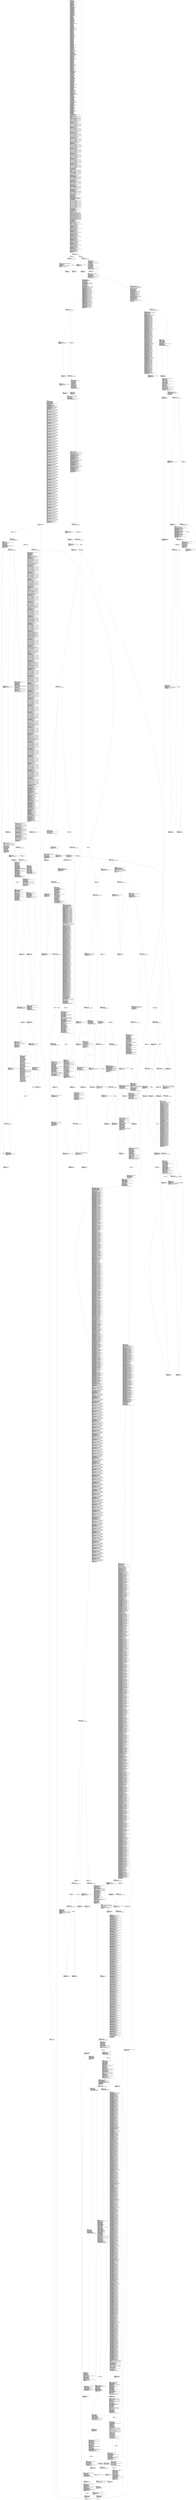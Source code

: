 digraph "CFG for 'func_38' function" {
	label="CFG for 'func_38' function";

	Node0xa9b1088 [shape=record,label="{entry:\l  %retval = alloca i32*, align 8\l  %p_39.addr = alloca i16, align 2\l  %l_368 = alloca i32, align 4\l  %l_369 = alloca i64*, align 8\l  %l_373 = alloca i32, align 4\l  %l_392 = alloca i16*, align 8\l  %l_402 = alloca i16***, align 8\l  %l_401 = alloca [2 x [5 x [5 x i16****]]], align 16\l  %l_425 = alloca i32, align 4\l  %l_448 = alloca i32, align 4\l  %l_450 = alloca i32, align 4\l  %l_451 = alloca i32, align 4\l  %l_454 = alloca i32, align 4\l  %l_489 = alloca i8*, align 8\l  %l_661 = alloca [5 x [5 x i32*]], align 16\l  %l_749 = alloca i64, align 8\l  %l_766 = alloca [9 x [7 x i64]], align 16\l  %l_804 = alloca i8***, align 8\l  %l_841 = alloca i32*, align 8\l  %l_842 = alloca i8, align 1\l  %l_857 = alloca i16*, align 8\l  %l_928 = alloca i32*, align 8\l  %l_932 = alloca %union.U0**, align 8\l  %l_1000 = alloca [10 x [1 x i8]], align 1\l  %l_1042 = alloca %union.U0, align 1\l  %l_1065 = alloca i32, align 4\l  %l_1085 = alloca i64, align 8\l  %l_1145 = alloca i32**, align 8\l  %l_1144 = alloca [9 x i32***], align 16\l  %l_1150 = alloca i16, align 2\l  %l_1186 = alloca i32, align 4\l  %l_1223 = alloca [9 x i8], align 1\l  %l_1252 = alloca i32, align 4\l  %l_1373 = alloca i16*, align 8\l  %l_1379 = alloca i16***, align 8\l  %l_1378 = alloca i16****, align 8\l  %l_1431 = alloca i32, align 4\l  %l_1450 = alloca i64*, align 8\l  %l_1449 = alloca i64**, align 8\l  %l_1521 = alloca i32, align 4\l  %l_1555 = alloca [5 x i64*], align 16\l  %l_1556 = alloca i32, align 4\l  %l_1557 = alloca [6 x [1 x i8*]], align 16\l  %l_1558 = alloca [1 x i32], align 4\l  %l_1579 = alloca i16, align 2\l  %l_1609 = alloca i32, align 4\l  %l_1612 = alloca i32, align 4\l  %l_1682 = alloca i8, align 1\l  %l_1698 = alloca [9 x i32], align 16\l  %l_1723 = alloca i8***, align 8\l  %l_1722 = alloca i8****, align 8\l  %l_1721 = alloca [7 x [4 x i8*****]], align 16\l  %i = alloca i32, align 4\l  %j = alloca i32, align 4\l  %k = alloca i32, align 4\l  %l_378 = alloca i16*, align 8\l  %l_405 = alloca i32**, align 8\l  %l_426 = alloca i64, align 8\l  %l_427 = alloca i64, align 8\l  %l_433 = alloca i32, align 4\l  %l_436 = alloca i32, align 4\l  %l_437 = alloca i32, align 4\l  %l_440 = alloca i32, align 4\l  %l_443 = alloca [6 x i32], align 16\l  %l_517 = alloca i8*, align 8\l  %l_516 = alloca i8**, align 8\l  %l_584 = alloca %union.U0, align 1\l  %l_585 = alloca i8***, align 8\l  %l_631 = alloca [8 x i64], align 16\l  %l_641 = alloca i32, align 4\l  %l_654 = alloca i64**, align 8\l  %l_791 = alloca [2 x i32*], align 16\l  %l_809 = alloca i32, align 4\l  %l_819 = alloca i16***, align 8\l  %l_950 = alloca i16, align 2\l  %l_953 = alloca i8, align 1\l  %l_1120 = alloca [4 x [3 x i32]], align 16\l  %l_1222 = alloca [4 x [3 x [1 x %union.U0*]]], align 16\l  %i221 = alloca i32, align 4\l  %j222 = alloca i32, align 4\l  %k223 = alloca i32, align 4\l  %l_428 = alloca i8, align 1\l  %l_431 = alloca i32, align 4\l  %l_432 = alloca i32, align 4\l  %l_434 = alloca i32, align 4\l  %l_441 = alloca i32, align 4\l  %l_444 = alloca i32, align 4\l  %l_449 = alloca i32, align 4\l  %l_452 = alloca i32, align 4\l  %l_453 = alloca [4 x [7 x i32]], align 16\l  %l_497 = alloca i32, align 4\l  %l_501 = alloca i32, align 4\l  %l_511 = alloca [6 x [1 x [1 x i8**]]], align 16\l  %l_541 = alloca i64, align 8\l  %l_544 = alloca i16, align 2\l  %l_568 = alloca %union.U0, align 1\l  %l_575 = alloca i32, align 4\l  %l_599 = alloca [1 x [8 x [5 x i16*****]]], align 16\l  %l_649 = alloca i32, align 4\l  %l_665 = alloca i64, align 8\l  %l_695 = alloca [9 x i32], align 16\l  %i438 = alloca i32, align 4\l  %j439 = alloca i32, align 4\l  %k440 = alloca i32, align 4\l  %l_394 = alloca i8*, align 8\l  %l_395 = alloca i8*, align 8\l  %l_396 = alloca i8*, align 8\l  %l_399 = alloca i32, align 4\l  %l_403 = alloca i16****, align 8\l  %l_435 = alloca i32, align 4\l  %l_438 = alloca i32, align 4\l  %l_439 = alloca i32, align 4\l  %l_442 = alloca i32, align 4\l  %l_445 = alloca i32, align 4\l  %l_446 = alloca i32, align 4\l  %l_447 = alloca [10 x i32], align 16\l  %l_466 = alloca %union.U0, align 1\l  %l_476 = alloca i32*, align 8\l  %l_484 = alloca i16*, align 8\l  %l_504 = alloca i32*, align 8\l  %i446 = alloca i32, align 4\l  %l_404 = alloca i16*****, align 8\l  %l_430 = alloca [4 x [4 x i32*]], align 16\l  %l_455 = alloca i32, align 4\l  %l_473 = alloca [1 x i32], align 4\l  %l_474 = alloca i32, align 4\l  %l_475 = alloca i32, align 4\l  %i512 = alloca i32, align 4\l  %j513 = alloca i32, align 4\l  %l_417 = alloca i32*, align 8\l  %l_429 = alloca i32*, align 8\l  %l_492 = alloca i32, align 4\l  %l_493 = alloca i32, align 4\l  %l_494 = alloca i64, align 8\l  %l_495 = alloca i32, align 4\l  %l_496 = alloca i32, align 4\l  %l_510 = alloca i32*, align 8\l  %l_524 = alloca i32, align 4\l  %l_525 = alloca i32, align 4\l  %l_526 = alloca i32, align 4\l  %l_530 = alloca i32, align 4\l  %l_538 = alloca i32, align 4\l  %l_539 = alloca i32, align 4\l  %l_540 = alloca i32, align 4\l  %l_587 = alloca i32, align 4\l  %l_600 = alloca i8, align 1\l  %l_650 = alloca i64*, align 8\l  %l_651 = alloca i64*, align 8\l  %l_655 = alloca [4 x [9 x [7 x i32*]]], align 16\l  %l_712 = alloca i32*, align 8\l  %i1042 = alloca i32, align 4\l  %j1043 = alloca i32, align 4\l  %k1044 = alloca i32, align 4\l  %l_730 = alloca i32, align 4\l  %l_752 = alloca i8*, align 8\l  %l_751 = alloca [1 x i8**], align 8\l  %l_750 = alloca [3 x [5 x i8***]], align 16\l  %l_768 = alloca i32, align 4\l  %l_784 = alloca i32, align 4\l  %l_805 = alloca [3 x i32], align 4\l  %l_859 = alloca [7 x i64], align 16\l  %i1076 = alloca i32, align 4\l  %j1077 = alloca i32, align 4\l  %l_718 = alloca i32*, align 8\l  %l_725 = alloca i64, align 8\l  %l_765 = alloca i32, align 4\l  %l_789 = alloca %union.U0***, align 8\l  %l_735 = alloca i16, align 2\l  %l_764 = alloca [7 x [4 x [3 x i32]]], align 16\l  %l_767 = alloca %union.U0***, align 8\l  %l_790 = alloca i32*, align 8\l  %l_793 = alloca i32*, align 8\l  %i1127 = alloca i32, align 4\l  %j1128 = alloca i32, align 4\l  %k1129 = alloca i32, align 4\l  %l_742 = alloca %union.U0*, align 8\l  %l_741 = alloca %union.U0**, align 8\l  %l_740 = alloca %union.U0***, align 8\l  %l_744 = alloca %union.U0**, align 8\l  %l_745 = alloca %union.U0***, align 8\l  %l_747 = alloca %union.U0**, align 8\l  %l_746 = alloca [1 x [2 x [8 x %union.U0***]]], align 16\l  %l_757 = alloca i32, align 4\l  %l_771 = alloca i32***, align 8\l  %l_774 = alloca i8****, align 8\l  %l_775 = alloca [9 x [8 x i8*****]], align 16\l  %l_792 = alloca i32*, align 8\l  %i1281 = alloca i32, align 4\l  %j1282 = alloca i32, align 4\l  %k1283 = alloca i32, align 4\l  %l_810 = alloca [2 x i32], align 4\l  %l_824 = alloca i32, align 4\l  %l_835 = alloca i64*, align 8\l  %l_837 = alloca %union.U0**, align 8\l  %l_849 = alloca [8 x [10 x [3 x i16]]], align 16\l  %l_895 = alloca i16*****, align 8\l  %i1441 = alloca i32, align 4\l  %j1442 = alloca i32, align 4\l  %k1443 = alloca i32, align 4\l  %l_834 = alloca [6 x i8], align 1\l  %l_838 = alloca i8*****, align 8\l  %l_843 = alloca i32, align 4\l  %l_844 = alloca i32, align 4\l  %l_845 = alloca i32, align 4\l  %i1464 = alloca i32, align 4\l  %l_833 = alloca i8, align 1\l  %l_836 = alloca %union.U0**, align 8\l  %l_839 = alloca i8******, align 8\l  %l_840 = alloca i64, align 8\l  %l_846 = alloca i32, align 4\l  %l_854 = alloca i16*, align 8\l  %l_897 = alloca i32, align 4\l  %l_855 = alloca i16**, align 8\l  %l_856 = alloca [9 x [8 x i16**]], align 16\l  %l_858 = alloca i32, align 4\l  %l_872 = alloca i16******, align 8\l  %l_874 = alloca i16*****, align 8\l  %l_873 = alloca [5 x [9 x i16******]], align 16\l  %l_896 = alloca i32*, align 8\l  %i1622 = alloca i32, align 4\l  %j1623 = alloca i32, align 4\l  %l_904 = alloca i8, align 1\l  %l_907 = alloca i32*, align 8\l  %l_912 = alloca [2 x i32], align 4\l  %l_913 = alloca [2 x [10 x i16]], align 16\l  %i1688 = alloca i32, align 4\l  %j1689 = alloca i32, align 4\l  %l_920 = alloca i16*, align 8\l  %l_924 = alloca i32, align 4\l  %l_929 = alloca i32*, align 8\l  %l_931 = alloca [10 x %union.U0**], align 16\l  %l_951 = alloca i8, align 1\l  %l_1002 = alloca i32, align 4\l  %l_1014 = alloca i32, align 4\l  %i1765 = alloca i32, align 4\l  %l_1043 = alloca i32, align 4\l  %l_1044 = alloca [4 x [6 x [10 x i32]]], align 16\l  %l_1064 = alloca [10 x i32**], align 16\l  %l_1063 = alloca [9 x i32***], align 16\l  %l_1079 = alloca %union.U0, align 1\l  %l_1088 = alloca i16*, align 8\l  %l_1131 = alloca [9 x i16], align 16\l  %l_1173 = alloca i16, align 2\l  %l_1179 = alloca i32*, align 8\l  %l_1181 = alloca i32*, align 8\l  %l_1231 = alloca i16, align 2\l  %i1786 = alloca i32, align 4\l  %j1787 = alloca i32, align 4\l  %k1788 = alloca i32, align 4\l  %l_1243 = alloca [6 x [2 x i16*]], align 16\l  %l_1242 = alloca i16**, align 8\l  %l_1241 = alloca i16***, align 8\l  %l_1240 = alloca i16****, align 8\l  %l_1255 = alloca i32, align 4\l  %l_1283 = alloca i64, align 8\l  %l_1327 = alloca i32, align 4\l  %l_1331 = alloca i32, align 4\l  %l_1332 = alloca i32, align 4\l  %l_1389 = alloca [5 x i32*], align 16\l  %l_1415 = alloca [10 x i16****], align 16\l  %l_1414 = alloca i16*****, align 8\l  %l_1413 = alloca i16******, align 8\l  %l_1426 = alloca i32, align 4\l  %l_1434 = alloca i64, align 8\l  %l_1445 = alloca i32***, align 8\l  %l_1446 = alloca i32****, align 8\l  %l_1451 = alloca i64***, align 8\l  %l_1454 = alloca i32*, align 8\l  %l_1455 = alloca i32*, align 8\l  %l_1456 = alloca i8*****, align 8\l  %l_1534 = alloca %union.U0*, align 8\l  %i1807 = alloca i32, align 4\l  %j1808 = alloca i32, align 4\l  %l_1244 = alloca %union.U0, align 1\l  %l_1247 = alloca i32, align 4\l  %l_1253 = alloca i8*, align 8\l  %l_1254 = alloca i32, align 4\l  %l_1293 = alloca i8****, align 8\l  %l_1292 = alloca [4 x [2 x [7 x i8*****]]], align 16\l  %l_1317 = alloca i64, align 8\l  %l_1328 = alloca i32, align 4\l  %l_1354 = alloca [8 x [6 x [5 x i64]]], align 16\l  %l_1436 = alloca i32, align 4\l  %i1881 = alloca i32, align 4\l  %j1882 = alloca i32, align 4\l  %k1883 = alloca i32, align 4\l  %l_1457 = alloca i64, align 8\l  %l_1468 = alloca [3 x i8], align 1\l  %l_1487 = alloca %union.U0**, align 8\l  %l_1499 = alloca i32, align 4\l  %l_1500 = alloca [9 x [5 x [5 x i32]]], align 16\l  %l_1502 = alloca i8, align 1\l  %l_1504 = alloca i32, align 4\l  %l_1510 = alloca i32, align 4\l  %i1923 = alloca i32, align 4\l  %j1924 = alloca i32, align 4\l  %k1925 = alloca i32, align 4\l  %l_1462 = alloca i32, align 4\l  %l_1463 = alloca [9 x i32****], align 16\l  %l_1496 = alloca i64, align 8\l  %l_1505 = alloca [7 x [6 x i32]], align 16\l  %l_1517 = alloca [1 x [3 x i16**]], align 16\l  %i1951 = alloca i32, align 4\l  %j1952 = alloca i32, align 4\l  %l_1560 = alloca i32****, align 8\l  %l_1559 = alloca i32*****, align 8\l  %l_1567 = alloca [7 x [3 x [1 x i32]]], align 16\l  %l_1569 = alloca i32****, align 8\l  %l_1568 = alloca i32*****, align 8\l  %l_1571 = alloca [5 x i32***], align 16\l  %l_1570 = alloca i32****, align 8\l  %l_1572 = alloca i32*****, align 8\l  %l_1574 = alloca [6 x [5 x [5 x i32****]]], align 16\l  %l_1573 = alloca [5 x [5 x [3 x i32*****]]], align 16\l  %l_1580 = alloca i32, align 4\l  %i2640 = alloca i32, align 4\l  %j2641 = alloca i32, align 4\l  %k2642 = alloca i32, align 4\l  %l_1604 = alloca i16, align 2\l  %l_1610 = alloca i32, align 4\l  %l_1618 = alloca i32, align 4\l  %l_1619 = alloca i32, align 4\l  %l_1620 = alloca [5 x i32], align 16\l  %l_1661 = alloca [9 x [5 x i32****]], align 16\l  %l_1731 = alloca i32*, align 8\l  %l_1737 = alloca i64***, align 8\l  %i2801 = alloca i32, align 4\l  %j2802 = alloca i32, align 4\l  %l_1611 = alloca i32, align 4\l  %l_1613 = alloca i32***, align 8\l  %l_1615 = alloca [2 x i32], align 4\l  %l_1709 = alloca i32*, align 8\l  %l_1712 = alloca i32*, align 8\l  %l_1714 = alloca i8*****, align 8\l  %l_1713 = alloca i8******, align 8\l  %l_1719 = alloca i8*, align 8\l  %l_1718 = alloca i8**, align 8\l  %l_1717 = alloca i8***, align 8\l  %l_1716 = alloca [6 x i8****], align 16\l  %l_1715 = alloca [8 x [6 x [5 x i8*****]]], align 16\l  %l_1720 = alloca [5 x i8******], align 16\l  %l_1726 = alloca i16, align 2\l  %l_1728 = alloca i32, align 4\l  %i3296 = alloca i32, align 4\l  %j3297 = alloca i32, align 4\l  %k3298 = alloca i32, align 4\l  %l_1587 = alloca i32, align 4\l  %l_1605 = alloca i32, align 4\l  %l_1608 = alloca [8 x [6 x [2 x i64*]]], align 16\l  %l_1614 = alloca [5 x i32***], align 16\l  %l_1621 = alloca i32, align 4\l  %l_1622 = alloca i64, align 8\l  %l_1653 = alloca i8, align 1\l  %i3477 = alloca i32, align 4\l  %j3478 = alloca i32, align 4\l  %k3479 = alloca i32, align 4\l  %l_1616 = alloca i64, align 8\l  %l_1617 = alloca [3 x [4 x i32]], align 16\l  %l_1623 = alloca i16, align 2\l  %l_1660 = alloca %union.U0, align 1\l  %l_1662 = alloca i32****, align 8\l  %l_1665 = alloca i8, align 1\l  %i3534 = alloca i32, align 4\l  %j3535 = alloca i32, align 4\l  %l_1636 = alloca i8, align 1\l  %l_1668 = alloca i8, align 1\l  %l_1673 = alloca i32***, align 8\l  %l_1672 = alloca [7 x [9 x [4 x i32****]]], align 16\l  %l_1671 = alloca i32*****, align 8\l  %l_1691 = alloca i8, align 1\l  %l_1699 = alloca [6 x [6 x i64]], align 16\l  %l_1700 = alloca i32, align 4\l  %i3969 = alloca i32, align 4\l  %j3970 = alloca i32, align 4\l  %k3971 = alloca i32, align 4\l  %l_1725 = alloca i8, align 1\l  %l_1727 = alloca i64, align 8\l  %l_1736 = alloca i32, align 4\l  %l_1738 = alloca i32*, align 8\l  store i16 %p_39, i16* %p_39.addr, align 2\l  store i32 -1867754890, i32* %l_368, align 4\l  store i64* getelementptr inbounds ([5 x i64]* @g_68, i32 0, i64 1), i64**\l... %l_369, align 8\l  store i32 792130267, i32* %l_373, align 4\l  store i16* null, i16** %l_392, align 8\l  store i16*** @g_231, i16**** %l_402, align 8\l  %arrayinit.begin = getelementptr inbounds [2 x [5 x [5 x i16****]]]* %l_401,\l... i64 0, i64 0\l  %arrayinit.begin1 = getelementptr inbounds [5 x [5 x i16****]]*\l... %arrayinit.begin, i64 0, i64 0\l  %arrayinit.begin2 = getelementptr inbounds [5 x i16****]* %arrayinit.begin1,\l... i64 0, i64 0\l  store i16**** %l_402, i16***** %arrayinit.begin2\l  %arrayinit.element = getelementptr inbounds i16***** %arrayinit.begin2, i64 1\l  store i16**** %l_402, i16***** %arrayinit.element\l  %arrayinit.element3 = getelementptr inbounds i16***** %arrayinit.element,\l... i64 1\l  store i16**** %l_402, i16***** %arrayinit.element3\l  %arrayinit.element4 = getelementptr inbounds i16***** %arrayinit.element3,\l... i64 1\l  store i16**** %l_402, i16***** %arrayinit.element4\l  %arrayinit.element5 = getelementptr inbounds i16***** %arrayinit.element4,\l... i64 1\l  store i16**** %l_402, i16***** %arrayinit.element5\l  %arrayinit.element6 = getelementptr inbounds [5 x i16****]*\l... %arrayinit.begin1, i64 1\l  %arrayinit.begin7 = getelementptr inbounds [5 x i16****]*\l... %arrayinit.element6, i64 0, i64 0\l  store i16**** %l_402, i16***** %arrayinit.begin7\l  %arrayinit.element8 = getelementptr inbounds i16***** %arrayinit.begin7, i64\l... 1\l  store i16**** %l_402, i16***** %arrayinit.element8\l  %arrayinit.element9 = getelementptr inbounds i16***** %arrayinit.element8,\l... i64 1\l  store i16**** %l_402, i16***** %arrayinit.element9\l  %arrayinit.element10 = getelementptr inbounds i16***** %arrayinit.element9,\l... i64 1\l  store i16**** %l_402, i16***** %arrayinit.element10\l  %arrayinit.element11 = getelementptr inbounds i16***** %arrayinit.element10,\l... i64 1\l  store i16**** %l_402, i16***** %arrayinit.element11\l  %arrayinit.element12 = getelementptr inbounds [5 x i16****]*\l... %arrayinit.element6, i64 1\l  %arrayinit.begin13 = getelementptr inbounds [5 x i16****]*\l... %arrayinit.element12, i64 0, i64 0\l  store i16**** null, i16***** %arrayinit.begin13\l  %arrayinit.element14 = getelementptr inbounds i16***** %arrayinit.begin13,\l... i64 1\l  store i16**** %l_402, i16***** %arrayinit.element14\l  %arrayinit.element15 = getelementptr inbounds i16***** %arrayinit.element14,\l... i64 1\l  store i16**** %l_402, i16***** %arrayinit.element15\l  %arrayinit.element16 = getelementptr inbounds i16***** %arrayinit.element15,\l... i64 1\l  store i16**** %l_402, i16***** %arrayinit.element16\l  %arrayinit.element17 = getelementptr inbounds i16***** %arrayinit.element16,\l... i64 1\l  store i16**** %l_402, i16***** %arrayinit.element17\l  %arrayinit.element18 = getelementptr inbounds [5 x i16****]*\l... %arrayinit.element12, i64 1\l  %arrayinit.begin19 = getelementptr inbounds [5 x i16****]*\l... %arrayinit.element18, i64 0, i64 0\l  store i16**** %l_402, i16***** %arrayinit.begin19\l  %arrayinit.element20 = getelementptr inbounds i16***** %arrayinit.begin19,\l... i64 1\l  store i16**** %l_402, i16***** %arrayinit.element20\l  %arrayinit.element21 = getelementptr inbounds i16***** %arrayinit.element20,\l... i64 1\l  store i16**** null, i16***** %arrayinit.element21\l  %arrayinit.element22 = getelementptr inbounds i16***** %arrayinit.element21,\l... i64 1\l  store i16**** %l_402, i16***** %arrayinit.element22\l  %arrayinit.element23 = getelementptr inbounds i16***** %arrayinit.element22,\l... i64 1\l  store i16**** %l_402, i16***** %arrayinit.element23\l  %arrayinit.element24 = getelementptr inbounds [5 x i16****]*\l... %arrayinit.element18, i64 1\l  %arrayinit.begin25 = getelementptr inbounds [5 x i16****]*\l... %arrayinit.element24, i64 0, i64 0\l  store i16**** %l_402, i16***** %arrayinit.begin25\l  %arrayinit.element26 = getelementptr inbounds i16***** %arrayinit.begin25,\l... i64 1\l  store i16**** %l_402, i16***** %arrayinit.element26\l  %arrayinit.element27 = getelementptr inbounds i16***** %arrayinit.element26,\l... i64 1\l  store i16**** %l_402, i16***** %arrayinit.element27\l  %arrayinit.element28 = getelementptr inbounds i16***** %arrayinit.element27,\l... i64 1\l  store i16**** %l_402, i16***** %arrayinit.element28\l  %arrayinit.element29 = getelementptr inbounds i16***** %arrayinit.element28,\l... i64 1\l  store i16**** %l_402, i16***** %arrayinit.element29\l  %arrayinit.element30 = getelementptr inbounds [5 x [5 x i16****]]*\l... %arrayinit.begin, i64 1\l  %arrayinit.begin31 = getelementptr inbounds [5 x [5 x i16****]]*\l... %arrayinit.element30, i64 0, i64 0\l  %arrayinit.begin32 = getelementptr inbounds [5 x i16****]*\l... %arrayinit.begin31, i64 0, i64 0\l  store i16**** null, i16***** %arrayinit.begin32\l  %arrayinit.element33 = getelementptr inbounds i16***** %arrayinit.begin32,\l... i64 1\l  store i16**** %l_402, i16***** %arrayinit.element33\l  %arrayinit.element34 = getelementptr inbounds i16***** %arrayinit.element33,\l... i64 1\l  store i16**** %l_402, i16***** %arrayinit.element34\l  %arrayinit.element35 = getelementptr inbounds i16***** %arrayinit.element34,\l... i64 1\l  store i16**** %l_402, i16***** %arrayinit.element35\l  %arrayinit.element36 = getelementptr inbounds i16***** %arrayinit.element35,\l... i64 1\l  store i16**** %l_402, i16***** %arrayinit.element36\l  %arrayinit.element37 = getelementptr inbounds [5 x i16****]*\l... %arrayinit.begin31, i64 1\l  %arrayinit.begin38 = getelementptr inbounds [5 x i16****]*\l... %arrayinit.element37, i64 0, i64 0\l  store i16**** %l_402, i16***** %arrayinit.begin38\l  %arrayinit.element39 = getelementptr inbounds i16***** %arrayinit.begin38,\l... i64 1\l  store i16**** %l_402, i16***** %arrayinit.element39\l  %arrayinit.element40 = getelementptr inbounds i16***** %arrayinit.element39,\l... i64 1\l  store i16**** %l_402, i16***** %arrayinit.element40\l  %arrayinit.element41 = getelementptr inbounds i16***** %arrayinit.element40,\l... i64 1\l  store i16**** %l_402, i16***** %arrayinit.element41\l  %arrayinit.element42 = getelementptr inbounds i16***** %arrayinit.element41,\l... i64 1\l  store i16**** %l_402, i16***** %arrayinit.element42\l  %arrayinit.element43 = getelementptr inbounds [5 x i16****]*\l... %arrayinit.element37, i64 1\l  %arrayinit.begin44 = getelementptr inbounds [5 x i16****]*\l... %arrayinit.element43, i64 0, i64 0\l  store i16**** %l_402, i16***** %arrayinit.begin44\l  %arrayinit.element45 = getelementptr inbounds i16***** %arrayinit.begin44,\l... i64 1\l  store i16**** %l_402, i16***** %arrayinit.element45\l  %arrayinit.element46 = getelementptr inbounds i16***** %arrayinit.element45,\l... i64 1\l  store i16**** %l_402, i16***** %arrayinit.element46\l  %arrayinit.element47 = getelementptr inbounds i16***** %arrayinit.element46,\l... i64 1\l  store i16**** %l_402, i16***** %arrayinit.element47\l  %arrayinit.element48 = getelementptr inbounds i16***** %arrayinit.element47,\l... i64 1\l  store i16**** %l_402, i16***** %arrayinit.element48\l  %arrayinit.element49 = getelementptr inbounds [5 x i16****]*\l... %arrayinit.element43, i64 1\l  %arrayinit.begin50 = getelementptr inbounds [5 x i16****]*\l... %arrayinit.element49, i64 0, i64 0\l  store i16**** null, i16***** %arrayinit.begin50\l  %arrayinit.element51 = getelementptr inbounds i16***** %arrayinit.begin50,\l... i64 1\l  store i16**** %l_402, i16***** %arrayinit.element51\l  %arrayinit.element52 = getelementptr inbounds i16***** %arrayinit.element51,\l... i64 1\l  store i16**** null, i16***** %arrayinit.element52\l  %arrayinit.element53 = getelementptr inbounds i16***** %arrayinit.element52,\l... i64 1\l  store i16**** %l_402, i16***** %arrayinit.element53\l  %arrayinit.element54 = getelementptr inbounds i16***** %arrayinit.element53,\l... i64 1\l  store i16**** %l_402, i16***** %arrayinit.element54\l  %arrayinit.element55 = getelementptr inbounds [5 x i16****]*\l... %arrayinit.element49, i64 1\l  %arrayinit.begin56 = getelementptr inbounds [5 x i16****]*\l... %arrayinit.element55, i64 0, i64 0\l  store i16**** %l_402, i16***** %arrayinit.begin56\l  %arrayinit.element57 = getelementptr inbounds i16***** %arrayinit.begin56,\l... i64 1\l  store i16**** %l_402, i16***** %arrayinit.element57\l  %arrayinit.element58 = getelementptr inbounds i16***** %arrayinit.element57,\l... i64 1\l  store i16**** %l_402, i16***** %arrayinit.element58\l  %arrayinit.element59 = getelementptr inbounds i16***** %arrayinit.element58,\l... i64 1\l  store i16**** %l_402, i16***** %arrayinit.element59\l  %arrayinit.element60 = getelementptr inbounds i16***** %arrayinit.element59,\l... i64 1\l  store i16**** %l_402, i16***** %arrayinit.element60\l  store i32 -466951308, i32* %l_425, align 4\l  store i32 929794971, i32* %l_448, align 4\l  store i32 784693456, i32* %l_450, align 4\l  store i32 -1, i32* %l_451, align 4\l  store i32 -1768667836, i32* %l_454, align 4\l  store i8* getelementptr inbounds (%union.U0* @g_61, i32 0, i32 0), i8**\l... %l_489, align 8\l  %arrayinit.begin61 = getelementptr inbounds [5 x [5 x i32*]]* %l_661, i64 0,\l... i64 0\l  %arrayinit.begin62 = getelementptr inbounds [5 x i32*]* %arrayinit.begin61,\l... i64 0, i64 0\l  store i32* @g_3, i32** %arrayinit.begin62\l  %arrayinit.element63 = getelementptr inbounds i32** %arrayinit.begin62, i64 1\l  store i32* null, i32** %arrayinit.element63\l  %arrayinit.element64 = getelementptr inbounds i32** %arrayinit.element63,\l... i64 1\l  store i32* %l_450, i32** %arrayinit.element64\l  %arrayinit.element65 = getelementptr inbounds i32** %arrayinit.element64,\l... i64 1\l  store i32* null, i32** %arrayinit.element65\l  %arrayinit.element66 = getelementptr inbounds i32** %arrayinit.element65,\l... i64 1\l  store i32* @g_3, i32** %arrayinit.element66\l  %arrayinit.element67 = getelementptr inbounds [5 x i32*]*\l... %arrayinit.begin61, i64 1\l  %arrayinit.begin68 = getelementptr inbounds [5 x i32*]*\l... %arrayinit.element67, i64 0, i64 0\l  store i32* %l_450, i32** %arrayinit.begin68\l  %arrayinit.element69 = getelementptr inbounds i32** %arrayinit.begin68, i64 1\l  store i32* %l_448, i32** %arrayinit.element69\l  %arrayinit.element70 = getelementptr inbounds i32** %arrayinit.element69,\l... i64 1\l  store i32* %l_450, i32** %arrayinit.element70\l  %arrayinit.element71 = getelementptr inbounds i32** %arrayinit.element70,\l... i64 1\l  store i32* %l_450, i32** %arrayinit.element71\l  %arrayinit.element72 = getelementptr inbounds i32** %arrayinit.element71,\l... i64 1\l  store i32* %l_448, i32** %arrayinit.element72\l  %arrayinit.element73 = getelementptr inbounds [5 x i32*]*\l... %arrayinit.element67, i64 1\l  %arrayinit.begin74 = getelementptr inbounds [5 x i32*]*\l... %arrayinit.element73, i64 0, i64 0\l  store i32* @g_3, i32** %arrayinit.begin74\l  %arrayinit.element75 = getelementptr inbounds i32** %arrayinit.begin74, i64 1\l  store i32* @g_13, i32** %arrayinit.element75\l  %arrayinit.element76 = getelementptr inbounds i32** %arrayinit.element75,\l... i64 1\l  store i32* null, i32** %arrayinit.element76\l  %arrayinit.element77 = getelementptr inbounds i32** %arrayinit.element76,\l... i64 1\l  store i32* null, i32** %arrayinit.element77\l  %arrayinit.element78 = getelementptr inbounds i32** %arrayinit.element77,\l... i64 1\l  store i32* null, i32** %arrayinit.element78\l  %arrayinit.element79 = getelementptr inbounds [5 x i32*]*\l... %arrayinit.element73, i64 1\l  %arrayinit.begin80 = getelementptr inbounds [5 x i32*]*\l... %arrayinit.element79, i64 0, i64 0\l  store i32* %l_448, i32** %arrayinit.begin80\l  %arrayinit.element81 = getelementptr inbounds i32** %arrayinit.begin80, i64 1\l  store i32* %l_448, i32** %arrayinit.element81\l  %arrayinit.element82 = getelementptr inbounds i32** %arrayinit.element81,\l... i64 1\l  store i32* @g_10, i32** %arrayinit.element82\l  %arrayinit.element83 = getelementptr inbounds i32** %arrayinit.element82,\l... i64 1\l  store i32* %l_448, i32** %arrayinit.element83\l  %arrayinit.element84 = getelementptr inbounds i32** %arrayinit.element83,\l... i64 1\l  store i32* %l_448, i32** %arrayinit.element84\l  %arrayinit.element85 = getelementptr inbounds [5 x i32*]*\l... %arrayinit.element79, i64 1\l  %arrayinit.begin86 = getelementptr inbounds [5 x i32*]*\l... %arrayinit.element85, i64 0, i64 0\l  store i32* null, i32** %arrayinit.begin86\l  %arrayinit.element87 = getelementptr inbounds i32** %arrayinit.begin86, i64 1\l  store i32* null, i32** %arrayinit.element87\l  %arrayinit.element88 = getelementptr inbounds i32** %arrayinit.element87,\l... i64 1\l  store i32* null, i32** %arrayinit.element88\l  %arrayinit.element89 = getelementptr inbounds i32** %arrayinit.element88,\l... i64 1\l  store i32* @g_13, i32** %arrayinit.element89\l  %arrayinit.element90 = getelementptr inbounds i32** %arrayinit.element89,\l... i64 1\l  store i32* @g_3, i32** %arrayinit.element90\l  store i64 1, i64* %l_749, align 8\l  %0 = bitcast [9 x [7 x i64]]* %l_766 to i8*\l  call void @llvm.memcpy.p0i8.p0i8.i64(i8* %0, i8* bitcast ([9 x [7 x i64]]*\l... @func_38.l_766 to i8*), i64 504, i32 16, i1 false)\l  store i8*** null, i8**** %l_804, align 8\l  store i32* @g_10, i32** %l_841, align 8\l  store i8 -10, i8* %l_842, align 1\l  store i16* @g_379, i16** %l_857, align 8\l  store i32* %l_454, i32** %l_928, align 8\l  store %union.U0** @g_635, %union.U0*** %l_932, align 8\l  %1 = bitcast [10 x [1 x i8]]* %l_1000 to i8*\l  call void @llvm.memcpy.p0i8.p0i8.i64(i8* %1, i8* getelementptr inbounds ([10\l... x [1 x i8]]* @func_38.l_1000, i32 0, i32 0, i32 0), i64 10, i32 1, i1 false)\l  %2 = bitcast %union.U0* %l_1042 to i8*\l  call void @llvm.memcpy.p0i8.p0i8.i64(i8* %2, i8* getelementptr inbounds\l... (%union.U0* @func_38.l_1042, i32 0, i32 0), i64 1, i32 1, i1 false)\l  store i32 -1, i32* %l_1065, align 4\l  store i64 -1, i64* %l_1085, align 8\l  store i32** %l_928, i32*** %l_1145, align 8\l  %arrayinit.begin91 = getelementptr inbounds [9 x i32***]* %l_1144, i64 0,\l... i64 0\l  store i32*** %l_1145, i32**** %arrayinit.begin91\l  %arrayinit.element92 = getelementptr inbounds i32**** %arrayinit.begin91,\l... i64 1\l  store i32*** %l_1145, i32**** %arrayinit.element92\l  %arrayinit.element93 = getelementptr inbounds i32**** %arrayinit.element92,\l... i64 1\l  store i32*** %l_1145, i32**** %arrayinit.element93\l  %arrayinit.element94 = getelementptr inbounds i32**** %arrayinit.element93,\l... i64 1\l  store i32*** %l_1145, i32**** %arrayinit.element94\l  %arrayinit.element95 = getelementptr inbounds i32**** %arrayinit.element94,\l... i64 1\l  store i32*** %l_1145, i32**** %arrayinit.element95\l  %arrayinit.element96 = getelementptr inbounds i32**** %arrayinit.element95,\l... i64 1\l  store i32*** %l_1145, i32**** %arrayinit.element96\l  %arrayinit.element97 = getelementptr inbounds i32**** %arrayinit.element96,\l... i64 1\l  store i32*** %l_1145, i32**** %arrayinit.element97\l  %arrayinit.element98 = getelementptr inbounds i32**** %arrayinit.element97,\l... i64 1\l  store i32*** %l_1145, i32**** %arrayinit.element98\l  %arrayinit.element99 = getelementptr inbounds i32**** %arrayinit.element98,\l... i64 1\l  store i32*** %l_1145, i32**** %arrayinit.element99\l  store i16 0, i16* %l_1150, align 2\l  store i32 -1264714316, i32* %l_1186, align 4\l  %3 = bitcast [9 x i8]* %l_1223 to i8*\l  call void @llvm.memcpy.p0i8.p0i8.i64(i8* %3, i8* getelementptr inbounds ([9\l... x i8]* @func_38.l_1223, i32 0, i32 0), i64 9, i32 1, i1 false)\l  store i32 -1, i32* %l_1252, align 4\l  store i16* %l_1150, i16** %l_1373, align 8\l  store i16*** null, i16**** %l_1379, align 8\l  store i16**** %l_1379, i16***** %l_1378, align 8\l  store i32 -1683239086, i32* %l_1431, align 4\l  store i64* getelementptr inbounds ([5 x i64]* @g_68, i32 0, i64 1), i64**\l... %l_1450, align 8\l  store i64** %l_1450, i64*** %l_1449, align 8\l  store i32 -415176667, i32* %l_1521, align 4\l  %arrayinit.begin100 = getelementptr inbounds [5 x i64*]* %l_1555, i64 0, i64\l... 0\l  %arrayidx = getelementptr inbounds [9 x [7 x i64]]* %l_766, i32 0, i64 4\l  %arrayidx101 = getelementptr inbounds [7 x i64]* %arrayidx, i32 0, i64 0\l  store i64* %arrayidx101, i64** %arrayinit.begin100\l  %arrayinit.element102 = getelementptr inbounds i64** %arrayinit.begin100,\l... i64 1\l  %arrayidx103 = getelementptr inbounds [9 x [7 x i64]]* %l_766, i32 0, i64 4\l  %arrayidx104 = getelementptr inbounds [7 x i64]* %arrayidx103, i32 0, i64 0\l  store i64* %arrayidx104, i64** %arrayinit.element102\l  %arrayinit.element105 = getelementptr inbounds i64** %arrayinit.element102,\l... i64 1\l  %arrayidx106 = getelementptr inbounds [9 x [7 x i64]]* %l_766, i32 0, i64 4\l  %arrayidx107 = getelementptr inbounds [7 x i64]* %arrayidx106, i32 0, i64 0\l  store i64* %arrayidx107, i64** %arrayinit.element105\l  %arrayinit.element108 = getelementptr inbounds i64** %arrayinit.element105,\l... i64 1\l  %arrayidx109 = getelementptr inbounds [9 x [7 x i64]]* %l_766, i32 0, i64 4\l  %arrayidx110 = getelementptr inbounds [7 x i64]* %arrayidx109, i32 0, i64 0\l  store i64* %arrayidx110, i64** %arrayinit.element108\l  %arrayinit.element111 = getelementptr inbounds i64** %arrayinit.element108,\l... i64 1\l  %arrayidx112 = getelementptr inbounds [9 x [7 x i64]]* %l_766, i32 0, i64 4\l  %arrayidx113 = getelementptr inbounds [7 x i64]* %arrayidx112, i32 0, i64 0\l  store i64* %arrayidx113, i64** %arrayinit.element111\l  store i32 -2, i32* %l_1556, align 4\l  store i16 -578, i16* %l_1579, align 2\l  store i32 -1722183815, i32* %l_1609, align 4\l  store i32 -889824768, i32* %l_1612, align 4\l  store i8 8, i8* %l_1682, align 1\l  %4 = bitcast [9 x i32]* %l_1698 to i8*\l  call void @llvm.memset.p0i8.i64(i8* %4, i8 0, i64 36, i32 16, i1 false)\l  store i8*** null, i8**** %l_1723, align 8\l  store i8**** %l_1723, i8***** %l_1722, align 8\l  %arrayinit.begin114 = getelementptr inbounds [7 x [4 x i8*****]]* %l_1721,\l... i64 0, i64 0\l  %arrayinit.begin115 = getelementptr inbounds [4 x i8*****]*\l... %arrayinit.begin114, i64 0, i64 0\l  store i8***** %l_1722, i8****** %arrayinit.begin115\l  %arrayinit.element116 = getelementptr inbounds i8****** %arrayinit.begin115,\l... i64 1\l  store i8***** %l_1722, i8****** %arrayinit.element116\l  %arrayinit.element117 = getelementptr inbounds i8******\l... %arrayinit.element116, i64 1\l  store i8***** %l_1722, i8****** %arrayinit.element117\l  %arrayinit.element118 = getelementptr inbounds i8******\l... %arrayinit.element117, i64 1\l  store i8***** %l_1722, i8****** %arrayinit.element118\l  %arrayinit.element119 = getelementptr inbounds [4 x i8*****]*\l... %arrayinit.begin114, i64 1\l  %arrayinit.begin120 = getelementptr inbounds [4 x i8*****]*\l... %arrayinit.element119, i64 0, i64 0\l  store i8***** %l_1722, i8****** %arrayinit.begin120\l  %arrayinit.element121 = getelementptr inbounds i8****** %arrayinit.begin120,\l... i64 1\l  store i8***** null, i8****** %arrayinit.element121\l  %arrayinit.element122 = getelementptr inbounds i8******\l... %arrayinit.element121, i64 1\l  store i8***** %l_1722, i8****** %arrayinit.element122\l  %arrayinit.element123 = getelementptr inbounds i8******\l... %arrayinit.element122, i64 1\l  store i8***** %l_1722, i8****** %arrayinit.element123\l  %arrayinit.element124 = getelementptr inbounds [4 x i8*****]*\l... %arrayinit.element119, i64 1\l  %arrayinit.begin125 = getelementptr inbounds [4 x i8*****]*\l... %arrayinit.element124, i64 0, i64 0\l  store i8***** %l_1722, i8****** %arrayinit.begin125\l  %arrayinit.element126 = getelementptr inbounds i8****** %arrayinit.begin125,\l... i64 1\l  store i8***** %l_1722, i8****** %arrayinit.element126\l  %arrayinit.element127 = getelementptr inbounds i8******\l... %arrayinit.element126, i64 1\l  store i8***** %l_1722, i8****** %arrayinit.element127\l  %arrayinit.element128 = getelementptr inbounds i8******\l... %arrayinit.element127, i64 1\l  store i8***** %l_1722, i8****** %arrayinit.element128\l  %arrayinit.element129 = getelementptr inbounds [4 x i8*****]*\l... %arrayinit.element124, i64 1\l  %arrayinit.begin130 = getelementptr inbounds [4 x i8*****]*\l... %arrayinit.element129, i64 0, i64 0\l  store i8***** %l_1722, i8****** %arrayinit.begin130\l  %arrayinit.element131 = getelementptr inbounds i8****** %arrayinit.begin130,\l... i64 1\l  store i8***** null, i8****** %arrayinit.element131\l  %arrayinit.element132 = getelementptr inbounds i8******\l... %arrayinit.element131, i64 1\l  store i8***** %l_1722, i8****** %arrayinit.element132\l  %arrayinit.element133 = getelementptr inbounds i8******\l... %arrayinit.element132, i64 1\l  store i8***** %l_1722, i8****** %arrayinit.element133\l  %arrayinit.element134 = getelementptr inbounds [4 x i8*****]*\l... %arrayinit.element129, i64 1\l  %arrayinit.begin135 = getelementptr inbounds [4 x i8*****]*\l... %arrayinit.element134, i64 0, i64 0\l  store i8***** %l_1722, i8****** %arrayinit.begin135\l  %arrayinit.element136 = getelementptr inbounds i8****** %arrayinit.begin135,\l... i64 1\l  store i8***** %l_1722, i8****** %arrayinit.element136\l  %arrayinit.element137 = getelementptr inbounds i8******\l... %arrayinit.element136, i64 1\l  store i8***** %l_1722, i8****** %arrayinit.element137\l  %arrayinit.element138 = getelementptr inbounds i8******\l... %arrayinit.element137, i64 1\l  store i8***** %l_1722, i8****** %arrayinit.element138\l  %arrayinit.element139 = getelementptr inbounds [4 x i8*****]*\l... %arrayinit.element134, i64 1\l  %arrayinit.begin140 = getelementptr inbounds [4 x i8*****]*\l... %arrayinit.element139, i64 0, i64 0\l  store i8***** %l_1722, i8****** %arrayinit.begin140\l  %arrayinit.element141 = getelementptr inbounds i8****** %arrayinit.begin140,\l... i64 1\l  store i8***** %l_1722, i8****** %arrayinit.element141\l  %arrayinit.element142 = getelementptr inbounds i8******\l... %arrayinit.element141, i64 1\l  store i8***** %l_1722, i8****** %arrayinit.element142\l  %arrayinit.element143 = getelementptr inbounds i8******\l... %arrayinit.element142, i64 1\l  store i8***** %l_1722, i8****** %arrayinit.element143\l  %arrayinit.element144 = getelementptr inbounds [4 x i8*****]*\l... %arrayinit.element139, i64 1\l  %arrayinit.begin145 = getelementptr inbounds [4 x i8*****]*\l... %arrayinit.element144, i64 0, i64 0\l  store i8***** %l_1722, i8****** %arrayinit.begin145\l  %arrayinit.element146 = getelementptr inbounds i8****** %arrayinit.begin145,\l... i64 1\l  store i8***** null, i8****** %arrayinit.element146\l  %arrayinit.element147 = getelementptr inbounds i8******\l... %arrayinit.element146, i64 1\l  store i8***** %l_1722, i8****** %arrayinit.element147\l  %arrayinit.element148 = getelementptr inbounds i8******\l... %arrayinit.element147, i64 1\l  store i8***** %l_1722, i8****** %arrayinit.element148\l  store i32 0, i32* %i, align 4\l  br label %for.cond\l}"];
	Node0xa9b1088 -> Node0xa9b10b8;
	Node0xa9b10b8 [shape=record,label="{for.cond:                                         \l  %5 = load i32* %i, align 4\l  %cmp = icmp slt i32 %5, 6\l  br i1 %cmp, label %for.body, label %for.end159\l|{<s0>T|<s1>F}}"];
	Node0xa9b10b8:s0 -> Node0xa9b10e8;
	Node0xa9b10b8:s1 -> Node0xa9b1208;
	Node0xa9b10e8 [shape=record,label="{for.body:                                         \l  store i32 0, i32* %j, align 4\l  br label %for.cond149\l}"];
	Node0xa9b10e8 -> Node0xa9b1118;
	Node0xa9b1118 [shape=record,label="{for.cond149:                                      \l  %6 = load i32* %j, align 4\l  %cmp150 = icmp slt i32 %6, 1\l  br i1 %cmp150, label %for.body151, label %for.end\l|{<s0>T|<s1>F}}"];
	Node0xa9b1118:s0 -> Node0xa9b1148;
	Node0xa9b1118:s1 -> Node0xa9b11a8;
	Node0xa9b1148 [shape=record,label="{for.body151:                                      \l  %arrayidx152 = getelementptr inbounds [10 x [1 x i8]]* %l_1000, i32 0, i64 7\l  %arrayidx153 = getelementptr inbounds [1 x i8]* %arrayidx152, i32 0, i64 0\l  %7 = load i32* %j, align 4\l  %idxprom = sext i32 %7 to i64\l  %8 = load i32* %i, align 4\l  %idxprom154 = sext i32 %8 to i64\l  %arrayidx155 = getelementptr inbounds [6 x [1 x i8*]]* %l_1557, i32 0, i64\l... %idxprom154\l  %arrayidx156 = getelementptr inbounds [1 x i8*]* %arrayidx155, i32 0, i64\l... %idxprom\l  store i8* %arrayidx153, i8** %arrayidx156, align 8\l  br label %for.inc\l}"];
	Node0xa9b1148 -> Node0xa9b1178;
	Node0xa9b1178 [shape=record,label="{for.inc:                                          \l  %9 = load i32* %j, align 4\l  %inc = add nsw i32 %9, 1\l  store i32 %inc, i32* %j, align 4\l  br label %for.cond149\l}"];
	Node0xa9b1178 -> Node0xa9b1118;
	Node0xa9b11a8 [shape=record,label="{for.end:                                          \l  br label %for.inc157\l}"];
	Node0xa9b11a8 -> Node0xa9b11d8;
	Node0xa9b11d8 [shape=record,label="{for.inc157:                                       \l  %10 = load i32* %i, align 4\l  %inc158 = add nsw i32 %10, 1\l  store i32 %inc158, i32* %i, align 4\l  br label %for.cond\l}"];
	Node0xa9b11d8 -> Node0xa9b10b8;
	Node0xa9b1208 [shape=record,label="{for.end159:                                       \l  store i32 0, i32* %i, align 4\l  br label %for.cond160\l}"];
	Node0xa9b1208 -> Node0xa9b1238;
	Node0xa9b1238 [shape=record,label="{for.cond160:                                      \l  %11 = load i32* %i, align 4\l  %cmp161 = icmp slt i32 %11, 1\l  br i1 %cmp161, label %for.body162, label %for.end167\l|{<s0>T|<s1>F}}"];
	Node0xa9b1238:s0 -> Node0xa9b1268;
	Node0xa9b1238:s1 -> Node0xa9b12c8;
	Node0xa9b1268 [shape=record,label="{for.body162:                                      \l  %12 = load i32* %i, align 4\l  %idxprom163 = sext i32 %12 to i64\l  %arrayidx164 = getelementptr inbounds [1 x i32]* %l_1558, i32 0, i64\l... %idxprom163\l  store i32 8, i32* %arrayidx164, align 4\l  br label %for.inc165\l}"];
	Node0xa9b1268 -> Node0xa9b1298;
	Node0xa9b1298 [shape=record,label="{for.inc165:                                       \l  %13 = load i32* %i, align 4\l  %inc166 = add nsw i32 %13, 1\l  store i32 %inc166, i32* %i, align 4\l  br label %for.cond160\l}"];
	Node0xa9b1298 -> Node0xa9b1238;
	Node0xa9b12c8 [shape=record,label="{for.end167:                                       \l  %14 = load volatile i32** @g_97, align 8\l  %15 = load i32* %14, align 4\l  %16 = load i16* %p_39.addr, align 2\l  %conv = sext i16 %16 to i32\l  %call = call i32 @safe_div_func_int32_t_s_s(i32 %15, i32 %conv)\l  %conv168 = trunc i32 %call to i8\l  %17 = load i32* %l_368, align 4\l  %conv169 = trunc i32 %17 to i8\l  %call170 = call zeroext i8 @safe_add_func_uint8_t_u_u(i8 zeroext %conv168,\l... i8 zeroext %conv169)\l  %conv171 = zext i8 %call170 to i64\l  %18 = load i64** %l_369, align 8\l  %19 = load i64** %l_369, align 8\l  %cmp172 = icmp ne i64* %18, %19\l  %conv173 = zext i1 %cmp172 to i32\l  %cmp174 = icmp eq i64 %conv171, 250\l  %conv175 = zext i1 %cmp174 to i32\l  %conv176 = sext i32 %conv175 to i64\l  %20 = load i16* %p_39.addr, align 2\l  %conv177 = trunc i16 %20 to i8\l  %21 = load i16* %p_39.addr, align 2\l  %conv178 = sext i16 %21 to i64\l  %cmp179 = icmp ne i64 %conv178, 1\l  %conv180 = zext i1 %cmp179 to i32\l  %call181 = call signext i8 @safe_rshift_func_int8_t_s_s(i8 signext %conv177,\l... i32 %conv180)\l  %conv182 = sext i8 %call181 to i32\l  %tobool = icmp ne i32 %conv182, 0\l  br i1 %tobool, label %land.rhs, label %land.end\l|{<s0>T|<s1>F}}"];
	Node0xa9b12c8:s0 -> Node0xa9b12f8;
	Node0xa9b12c8:s1 -> Node0xa9b1328;
	Node0xa9b12f8 [shape=record,label="{land.rhs:                                         \l  %22 = load i32* %l_368, align 4\l  %tobool183 = icmp ne i32 %22, 0\l  br label %land.end\l}"];
	Node0xa9b12f8 -> Node0xa9b1328;
	Node0xa9b1328 [shape=record,label="{land.end:                                         \l  %23 = phi i1 [ false, %for.end167 ], [ %tobool183, %land.rhs ]\l  %lnot = xor i1 %23, true\l  %lnot.ext = zext i1 %lnot to i32\l  %call184 = call i32 @safe_unary_minus_func_int32_t_s(i32 %lnot.ext)\l  %conv185 = sext i32 %call184 to i64\l  %cmp186 = icmp slt i64 %conv185, 24012\l  %conv187 = zext i1 %cmp186 to i32\l  %conv188 = sext i32 %conv187 to i64\l  %call189 = call i64 @safe_add_func_uint64_t_u_u(i64 %conv176, i64 %conv188)\l  %conv190 = trunc i64 %call189 to i16\l  %24 = load i32* %l_373, align 4\l  %call191 = call zeroext i16 @safe_rshift_func_uint16_t_u_u(i16 zeroext\l... %conv190, i32 %24)\l  %tobool192 = icmp ne i16 %call191, 0\l  br i1 %tobool192, label %if.then, label %if.else1803\l|{<s0>T|<s1>F}}"];
	Node0xa9b1328:s0 -> Node0xa9b1358;
	Node0xa9b1328:s1 -> Node0xaa59888;
	Node0xa9b1358 [shape=record,label="{if.then:                                          \l  store i16* @g_379, i16** %l_378, align 8\l  store i32** @g_381, i32*** %l_405, align 8\l  store i64 -313871746499090816, i64* %l_426, align 8\l  store i64 1966056978538124756, i64* %l_427, align 8\l  store i32 -1228554713, i32* %l_433, align 4\l  store i32 -1, i32* %l_436, align 4\l  store i32 0, i32* %l_437, align 4\l  store i32 -7, i32* %l_440, align 4\l  store i8* @g_90, i8** %l_517, align 8\l  store i8** %l_517, i8*** %l_516, align 8\l  %25 = bitcast %union.U0* %l_584 to i8*\l  call void @llvm.memcpy.p0i8.p0i8.i64(i8* %25, i8* getelementptr inbounds\l... (%union.U0* @func_38.l_584, i32 0, i32 0), i64 1, i32 1, i1 false)\l  store i8*** null, i8**** %l_585, align 8\l  %26 = bitcast [8 x i64]* %l_631 to i8*\l  call void @llvm.memset.p0i8.i64(i8* %26, i8 0, i64 64, i32 16, i1 false)\l  store i32 1, i32* %l_641, align 4\l  store i64** null, i64*** %l_654, align 8\l  store i32 3, i32* %l_809, align 4\l  store i16*** @g_231, i16**** %l_819, align 8\l  store i16 -2, i16* %l_950, align 2\l  store i8 1, i8* %l_953, align 1\l  %27 = bitcast [4 x [3 x i32]]* %l_1120 to i8*\l  call void @llvm.memcpy.p0i8.p0i8.i64(i8* %27, i8* bitcast ([4 x [3 x i32]]*\l... @func_38.l_1120 to i8*), i64 48, i32 16, i1 false)\l  %arrayinit.begin193 = getelementptr inbounds [4 x [3 x [1 x %union.U0*]]]*\l... %l_1222, i64 0, i64 0\l  %arrayinit.begin194 = getelementptr inbounds [3 x [1 x %union.U0*]]*\l... %arrayinit.begin193, i64 0, i64 0\l  %arrayinit.begin195 = getelementptr inbounds [1 x %union.U0*]*\l... %arrayinit.begin194, i64 0, i64 0\l  store %union.U0* %l_584, %union.U0** %arrayinit.begin195\l  %arrayinit.element196 = getelementptr inbounds [1 x %union.U0*]*\l... %arrayinit.begin194, i64 1\l  %arrayinit.begin197 = getelementptr inbounds [1 x %union.U0*]*\l... %arrayinit.element196, i64 0, i64 0\l  store %union.U0* @g_743, %union.U0** %arrayinit.begin197\l  %arrayinit.element198 = getelementptr inbounds [1 x %union.U0*]*\l... %arrayinit.element196, i64 1\l  %arrayinit.begin199 = getelementptr inbounds [1 x %union.U0*]*\l... %arrayinit.element198, i64 0, i64 0\l  store %union.U0* %l_584, %union.U0** %arrayinit.begin199\l  %arrayinit.element200 = getelementptr inbounds [3 x [1 x %union.U0*]]*\l... %arrayinit.begin193, i64 1\l  %arrayinit.begin201 = getelementptr inbounds [3 x [1 x %union.U0*]]*\l... %arrayinit.element200, i64 0, i64 0\l  %arrayinit.begin202 = getelementptr inbounds [1 x %union.U0*]*\l... %arrayinit.begin201, i64 0, i64 0\l  store %union.U0* %l_1042, %union.U0** %arrayinit.begin202\l  %arrayinit.element203 = getelementptr inbounds [1 x %union.U0*]*\l... %arrayinit.begin201, i64 1\l  %arrayinit.begin204 = getelementptr inbounds [1 x %union.U0*]*\l... %arrayinit.element203, i64 0, i64 0\l  store %union.U0* @g_61, %union.U0** %arrayinit.begin204\l  %arrayinit.element205 = getelementptr inbounds [1 x %union.U0*]*\l... %arrayinit.element203, i64 1\l  %arrayinit.begin206 = getelementptr inbounds [1 x %union.U0*]*\l... %arrayinit.element205, i64 0, i64 0\l  store %union.U0* %l_1042, %union.U0** %arrayinit.begin206\l  %arrayinit.element207 = getelementptr inbounds [3 x [1 x %union.U0*]]*\l... %arrayinit.element200, i64 1\l  %arrayinit.begin208 = getelementptr inbounds [3 x [1 x %union.U0*]]*\l... %arrayinit.element207, i64 0, i64 0\l  %arrayinit.begin209 = getelementptr inbounds [1 x %union.U0*]*\l... %arrayinit.begin208, i64 0, i64 0\l  store %union.U0* %l_584, %union.U0** %arrayinit.begin209\l  %arrayinit.element210 = getelementptr inbounds [1 x %union.U0*]*\l... %arrayinit.begin208, i64 1\l  %arrayinit.begin211 = getelementptr inbounds [1 x %union.U0*]*\l... %arrayinit.element210, i64 0, i64 0\l  store %union.U0* @g_743, %union.U0** %arrayinit.begin211\l  %arrayinit.element212 = getelementptr inbounds [1 x %union.U0*]*\l... %arrayinit.element210, i64 1\l  %arrayinit.begin213 = getelementptr inbounds [1 x %union.U0*]*\l... %arrayinit.element212, i64 0, i64 0\l  store %union.U0* %l_584, %union.U0** %arrayinit.begin213\l  %arrayinit.element214 = getelementptr inbounds [3 x [1 x %union.U0*]]*\l... %arrayinit.element207, i64 1\l  %arrayinit.begin215 = getelementptr inbounds [3 x [1 x %union.U0*]]*\l... %arrayinit.element214, i64 0, i64 0\l  %arrayinit.begin216 = getelementptr inbounds [1 x %union.U0*]*\l... %arrayinit.begin215, i64 0, i64 0\l  store %union.U0* %l_1042, %union.U0** %arrayinit.begin216\l  %arrayinit.element217 = getelementptr inbounds [1 x %union.U0*]*\l... %arrayinit.begin215, i64 1\l  %arrayinit.begin218 = getelementptr inbounds [1 x %union.U0*]*\l... %arrayinit.element217, i64 0, i64 0\l  store %union.U0* @g_61, %union.U0** %arrayinit.begin218\l  %arrayinit.element219 = getelementptr inbounds [1 x %union.U0*]*\l... %arrayinit.element217, i64 1\l  %arrayinit.begin220 = getelementptr inbounds [1 x %union.U0*]*\l... %arrayinit.element219, i64 0, i64 0\l  store %union.U0* %l_1042, %union.U0** %arrayinit.begin220\l  store i32 0, i32* %i221, align 4\l  br label %for.cond224\l}"];
	Node0xa9b1358 -> Node0xa9b1388;
	Node0xa9b1388 [shape=record,label="{for.cond224:                                      \l  %28 = load i32* %i221, align 4\l  %cmp225 = icmp slt i32 %28, 6\l  br i1 %cmp225, label %for.body227, label %for.end232\l|{<s0>T|<s1>F}}"];
	Node0xa9b1388:s0 -> Node0xaa3fee8;
	Node0xa9b1388:s1 -> Node0xaa3ff48;
	Node0xaa3fee8 [shape=record,label="{for.body227:                                      \l  %29 = load i32* %i221, align 4\l  %idxprom228 = sext i32 %29 to i64\l  %arrayidx229 = getelementptr inbounds [6 x i32]* %l_443, i32 0, i64\l... %idxprom228\l  store i32 -570387849, i32* %arrayidx229, align 4\l  br label %for.inc230\l}"];
	Node0xaa3fee8 -> Node0xaa3ff18;
	Node0xaa3ff18 [shape=record,label="{for.inc230:                                       \l  %30 = load i32* %i221, align 4\l  %inc231 = add nsw i32 %30, 1\l  store i32 %inc231, i32* %i221, align 4\l  br label %for.cond224\l}"];
	Node0xaa3ff18 -> Node0xa9b1388;
	Node0xaa3ff48 [shape=record,label="{for.end232:                                       \l  store i32 0, i32* %i221, align 4\l  br label %for.cond233\l}"];
	Node0xaa3ff48 -> Node0xaa3ff78;
	Node0xaa3ff78 [shape=record,label="{for.cond233:                                      \l  %31 = load i32* %i221, align 4\l  %cmp234 = icmp slt i32 %31, 2\l  br i1 %cmp234, label %for.body236, label %for.end241\l|{<s0>T|<s1>F}}"];
	Node0xaa3ff78:s0 -> Node0xaa3ffa8;
	Node0xaa3ff78:s1 -> Node0xaa40008;
	Node0xaa3ffa8 [shape=record,label="{for.body236:                                      \l  %32 = load i32* %i221, align 4\l  %idxprom237 = sext i32 %32 to i64\l  %arrayidx238 = getelementptr inbounds [2 x i32*]* %l_791, i32 0, i64\l... %idxprom237\l  store i32* %l_440, i32** %arrayidx238, align 8\l  br label %for.inc239\l}"];
	Node0xaa3ffa8 -> Node0xaa3ffd8;
	Node0xaa3ffd8 [shape=record,label="{for.inc239:                                       \l  %33 = load i32* %i221, align 4\l  %inc240 = add nsw i32 %33, 1\l  store i32 %inc240, i32* %i221, align 4\l  br label %for.cond233\l}"];
	Node0xaa3ffd8 -> Node0xaa3ff78;
	Node0xaa40008 [shape=record,label="{for.end241:                                       \l  %34 = load i16* %p_39.addr, align 2\l  %conv242 = sext i16 %34 to i64\l  %cmp243 = icmp ne i64 8611804803459388204, %conv242\l  %conv244 = zext i1 %cmp243 to i32\l  %35 = load i16**** @g_263, align 8\l  %36 = load i16*** %35, align 8\l  %37 = load i16** %36, align 8\l  %38 = load i32* %l_373, align 4\l  %39 = load volatile i32* @g_2, align 4\l  store i32 %39, i32* @g_253, align 4\l  %cmp245 = icmp eq i32 %38, %39\l  %conv246 = zext i1 %cmp245 to i32\l  %40 = load i32* %l_368, align 4\l  %and = and i32 0, %40\l  %conv247 = sext i32 %and to i64\l  %cmp248 = icmp sgt i64 %conv247, 46838\l  %conv249 = zext i1 %cmp248 to i32\l  %41 = load i16* %p_39.addr, align 2\l  %conv250 = sext i16 %41 to i32\l  %xor = xor i32 %conv249, %conv250\l  %42 = load i16** %l_378, align 8\l  %cmp251 = icmp eq i16* %42, @g_379\l  %conv252 = zext i1 %cmp251 to i32\l  %cmp253 = icmp eq i16* %37, %p_39.addr\l  %conv254 = zext i1 %cmp253 to i32\l  %conv255 = sext i32 %conv254 to i64\l  %cmp256 = icmp sgt i64 1, %conv255\l  br i1 %cmp256, label %land.rhs258, label %land.end261\l|{<s0>T|<s1>F}}"];
	Node0xaa40008:s0 -> Node0xaa40038;
	Node0xaa40008:s1 -> Node0xaa40068;
	Node0xaa40038 [shape=record,label="{land.rhs258:                                      \l  %43 = load i16**** @g_263, align 8\l  %44 = load i16*** %43, align 8\l  %45 = load i16** %44, align 8\l  %46 = load i16* %45, align 2\l  %conv259 = sext i16 %46 to i32\l  %tobool260 = icmp ne i32 %conv259, 0\l  br label %land.end261\l}"];
	Node0xaa40038 -> Node0xaa40068;
	Node0xaa40068 [shape=record,label="{land.end261:                                      \l  %47 = phi i1 [ false, %for.end241 ], [ %tobool260, %land.rhs258 ]\l  %land.ext = zext i1 %47 to i32\l  %conv262 = trunc i32 %land.ext to i8\l  %call263 = call signext i8 @safe_add_func_int8_t_s_s(i8 signext 79, i8\l... signext %conv262)\l  %conv264 = sext i8 %call263 to i64\l  %48 = load i16* %p_39.addr, align 2\l  %conv265 = sext i16 %48 to i64\l  %call266 = call i64 @safe_mod_func_uint64_t_u_u(i64 %conv264, i64 %conv265)\l  %tobool267 = icmp ne i64 %call266, 0\l  br i1 %tobool267, label %if.then268, label %if.else1048\l|{<s0>T|<s1>F}}"];
	Node0xaa40068:s0 -> Node0xaa40098;
	Node0xaa40068:s1 -> Node0xaa40908;
	Node0xaa40098 [shape=record,label="{if.then268:                                       \l  store i8 10, i8* %l_428, align 1\l  store i32 -238944757, i32* %l_431, align 4\l  store i32 -1591286917, i32* %l_432, align 4\l  store i32 766521354, i32* %l_434, align 4\l  store i32 -1014391311, i32* %l_441, align 4\l  store i32 -1557816278, i32* %l_444, align 4\l  store i32 -1174069600, i32* %l_449, align 4\l  store i32 -1754050187, i32* %l_452, align 4\l  %49 = bitcast [4 x [7 x i32]]* %l_453 to i8*\l  call void @llvm.memcpy.p0i8.p0i8.i64(i8* %49, i8* bitcast ([4 x [7 x i32]]*\l... @func_38.l_453 to i8*), i64 112, i32 16, i1 false)\l  store i32 -1, i32* %l_497, align 4\l  store i32 2, i32* %l_501, align 4\l  %50 = bitcast [6 x [1 x [1 x i8**]]]* %l_511 to i8*\l  call void @llvm.memcpy.p0i8.p0i8.i64(i8* %50, i8* bitcast ([6 x [1 x [1 x\l... i8**]]]* @func_38.l_511 to i8*), i64 48, i32 16, i1 false)\l  store i64 2378624003285530638, i64* %l_541, align 8\l  store i16 9, i16* %l_544, align 2\l  %51 = bitcast %union.U0* %l_568 to i8*\l  call void @llvm.memcpy.p0i8.p0i8.i64(i8* %51, i8* getelementptr inbounds\l... (%union.U0* @func_38.l_568, i32 0, i32 0), i64 1, i32 1, i1 false)\l  store i32 -216475690, i32* %l_575, align 4\l  %arrayinit.begin269 = getelementptr inbounds [1 x [8 x [5 x i16*****]]]*\l... %l_599, i64 0, i64 0\l  %arrayinit.begin270 = getelementptr inbounds [8 x [5 x i16*****]]*\l... %arrayinit.begin269, i64 0, i64 0\l  %arrayinit.begin271 = getelementptr inbounds [5 x i16*****]*\l... %arrayinit.begin270, i64 0, i64 0\l  %arrayidx272 = getelementptr inbounds [2 x [5 x [5 x i16****]]]* %l_401, i32\l... 0, i64 0\l  %arrayidx273 = getelementptr inbounds [5 x [5 x i16****]]* %arrayidx272, i32\l... 0, i64 1\l  %arrayidx274 = getelementptr inbounds [5 x i16****]* %arrayidx273, i32 0,\l... i64 2\l  store i16***** %arrayidx274, i16****** %arrayinit.begin271\l  %arrayinit.element275 = getelementptr inbounds i16******\l... %arrayinit.begin271, i64 1\l  %arrayidx276 = getelementptr inbounds [2 x [5 x [5 x i16****]]]* %l_401, i32\l... 0, i64 0\l  %arrayidx277 = getelementptr inbounds [5 x [5 x i16****]]* %arrayidx276, i32\l... 0, i64 1\l  %arrayidx278 = getelementptr inbounds [5 x i16****]* %arrayidx277, i32 0,\l... i64 2\l  store i16***** %arrayidx278, i16****** %arrayinit.element275\l  %arrayinit.element279 = getelementptr inbounds i16******\l... %arrayinit.element275, i64 1\l  %arrayidx280 = getelementptr inbounds [2 x [5 x [5 x i16****]]]* %l_401, i32\l... 0, i64 0\l  %arrayidx281 = getelementptr inbounds [5 x [5 x i16****]]* %arrayidx280, i32\l... 0, i64 1\l  %arrayidx282 = getelementptr inbounds [5 x i16****]* %arrayidx281, i32 0,\l... i64 2\l  store i16***** %arrayidx282, i16****** %arrayinit.element279\l  %arrayinit.element283 = getelementptr inbounds i16******\l... %arrayinit.element279, i64 1\l  %arrayidx284 = getelementptr inbounds [2 x [5 x [5 x i16****]]]* %l_401, i32\l... 0, i64 0\l  %arrayidx285 = getelementptr inbounds [5 x [5 x i16****]]* %arrayidx284, i32\l... 0, i64 1\l  %arrayidx286 = getelementptr inbounds [5 x i16****]* %arrayidx285, i32 0,\l... i64 2\l  store i16***** %arrayidx286, i16****** %arrayinit.element283\l  %arrayinit.element287 = getelementptr inbounds i16******\l... %arrayinit.element283, i64 1\l  %arrayidx288 = getelementptr inbounds [2 x [5 x [5 x i16****]]]* %l_401, i32\l... 0, i64 0\l  %arrayidx289 = getelementptr inbounds [5 x [5 x i16****]]* %arrayidx288, i32\l... 0, i64 1\l  %arrayidx290 = getelementptr inbounds [5 x i16****]* %arrayidx289, i32 0,\l... i64 2\l  store i16***** %arrayidx290, i16****** %arrayinit.element287\l  %arrayinit.element291 = getelementptr inbounds [5 x i16*****]*\l... %arrayinit.begin270, i64 1\l  %arrayinit.begin292 = getelementptr inbounds [5 x i16*****]*\l... %arrayinit.element291, i64 0, i64 0\l  %arrayidx293 = getelementptr inbounds [2 x [5 x [5 x i16****]]]* %l_401, i32\l... 0, i64 1\l  %arrayidx294 = getelementptr inbounds [5 x [5 x i16****]]* %arrayidx293, i32\l... 0, i64 0\l  %arrayidx295 = getelementptr inbounds [5 x i16****]* %arrayidx294, i32 0,\l... i64 3\l  store i16***** %arrayidx295, i16****** %arrayinit.begin292\l  %arrayinit.element296 = getelementptr inbounds i16******\l... %arrayinit.begin292, i64 1\l  %arrayidx297 = getelementptr inbounds [2 x [5 x [5 x i16****]]]* %l_401, i32\l... 0, i64 0\l  %arrayidx298 = getelementptr inbounds [5 x [5 x i16****]]* %arrayidx297, i32\l... 0, i64 1\l  %arrayidx299 = getelementptr inbounds [5 x i16****]* %arrayidx298, i32 0,\l... i64 2\l  store i16***** %arrayidx299, i16****** %arrayinit.element296\l  %arrayinit.element300 = getelementptr inbounds i16******\l... %arrayinit.element296, i64 1\l  %arrayidx301 = getelementptr inbounds [2 x [5 x [5 x i16****]]]* %l_401, i32\l... 0, i64 0\l  %arrayidx302 = getelementptr inbounds [5 x [5 x i16****]]* %arrayidx301, i32\l... 0, i64 1\l  %arrayidx303 = getelementptr inbounds [5 x i16****]* %arrayidx302, i32 0,\l... i64 2\l  store i16***** %arrayidx303, i16****** %arrayinit.element300\l  %arrayinit.element304 = getelementptr inbounds i16******\l... %arrayinit.element300, i64 1\l  %arrayidx305 = getelementptr inbounds [2 x [5 x [5 x i16****]]]* %l_401, i32\l... 0, i64 1\l  %arrayidx306 = getelementptr inbounds [5 x [5 x i16****]]* %arrayidx305, i32\l... 0, i64 0\l  %arrayidx307 = getelementptr inbounds [5 x i16****]* %arrayidx306, i32 0,\l... i64 3\l  store i16***** %arrayidx307, i16****** %arrayinit.element304\l  %arrayinit.element308 = getelementptr inbounds i16******\l... %arrayinit.element304, i64 1\l  %arrayidx309 = getelementptr inbounds [2 x [5 x [5 x i16****]]]* %l_401, i32\l... 0, i64 1\l  %arrayidx310 = getelementptr inbounds [5 x [5 x i16****]]* %arrayidx309, i32\l... 0, i64 0\l  %arrayidx311 = getelementptr inbounds [5 x i16****]* %arrayidx310, i32 0,\l... i64 3\l  store i16***** %arrayidx311, i16****** %arrayinit.element308\l  %arrayinit.element312 = getelementptr inbounds [5 x i16*****]*\l... %arrayinit.element291, i64 1\l  %arrayinit.begin313 = getelementptr inbounds [5 x i16*****]*\l... %arrayinit.element312, i64 0, i64 0\l  %arrayidx314 = getelementptr inbounds [2 x [5 x [5 x i16****]]]* %l_401, i32\l... 0, i64 0\l  %arrayidx315 = getelementptr inbounds [5 x [5 x i16****]]* %arrayidx314, i32\l... 0, i64 1\l  %arrayidx316 = getelementptr inbounds [5 x i16****]* %arrayidx315, i32 0,\l... i64 2\l  store i16***** %arrayidx316, i16****** %arrayinit.begin313\l  %arrayinit.element317 = getelementptr inbounds i16******\l... %arrayinit.begin313, i64 1\l  %arrayidx318 = getelementptr inbounds [2 x [5 x [5 x i16****]]]* %l_401, i32\l... 0, i64 0\l  %arrayidx319 = getelementptr inbounds [5 x [5 x i16****]]* %arrayidx318, i32\l... 0, i64 1\l  %arrayidx320 = getelementptr inbounds [5 x i16****]* %arrayidx319, i32 0,\l... i64 2\l  store i16***** %arrayidx320, i16****** %arrayinit.element317\l  %arrayinit.element321 = getelementptr inbounds i16******\l... %arrayinit.element317, i64 1\l  %arrayidx322 = getelementptr inbounds [2 x [5 x [5 x i16****]]]* %l_401, i32\l... 0, i64 0\l  %arrayidx323 = getelementptr inbounds [5 x [5 x i16****]]* %arrayidx322, i32\l... 0, i64 1\l  %arrayidx324 = getelementptr inbounds [5 x i16****]* %arrayidx323, i32 0,\l... i64 2\l  store i16***** %arrayidx324, i16****** %arrayinit.element321\l  %arrayinit.element325 = getelementptr inbounds i16******\l... %arrayinit.element321, i64 1\l  %arrayidx326 = getelementptr inbounds [2 x [5 x [5 x i16****]]]* %l_401, i32\l... 0, i64 0\l  %arrayidx327 = getelementptr inbounds [5 x [5 x i16****]]* %arrayidx326, i32\l... 0, i64 1\l  %arrayidx328 = getelementptr inbounds [5 x i16****]* %arrayidx327, i32 0,\l... i64 2\l  store i16***** %arrayidx328, i16****** %arrayinit.element325\l  %arrayinit.element329 = getelementptr inbounds i16******\l... %arrayinit.element325, i64 1\l  %arrayidx330 = getelementptr inbounds [2 x [5 x [5 x i16****]]]* %l_401, i32\l... 0, i64 0\l  %arrayidx331 = getelementptr inbounds [5 x [5 x i16****]]* %arrayidx330, i32\l... 0, i64 1\l  %arrayidx332 = getelementptr inbounds [5 x i16****]* %arrayidx331, i32 0,\l... i64 2\l  store i16***** %arrayidx332, i16****** %arrayinit.element329\l  %arrayinit.element333 = getelementptr inbounds [5 x i16*****]*\l... %arrayinit.element312, i64 1\l  %arrayinit.begin334 = getelementptr inbounds [5 x i16*****]*\l... %arrayinit.element333, i64 0, i64 0\l  %arrayidx335 = getelementptr inbounds [2 x [5 x [5 x i16****]]]* %l_401, i32\l... 0, i64 1\l  %arrayidx336 = getelementptr inbounds [5 x [5 x i16****]]* %arrayidx335, i32\l... 0, i64 0\l  %arrayidx337 = getelementptr inbounds [5 x i16****]* %arrayidx336, i32 0,\l... i64 3\l  store i16***** %arrayidx337, i16****** %arrayinit.begin334\l  %arrayinit.element338 = getelementptr inbounds i16******\l... %arrayinit.begin334, i64 1\l  %arrayidx339 = getelementptr inbounds [2 x [5 x [5 x i16****]]]* %l_401, i32\l... 0, i64 1\l  %arrayidx340 = getelementptr inbounds [5 x [5 x i16****]]* %arrayidx339, i32\l... 0, i64 0\l  %arrayidx341 = getelementptr inbounds [5 x i16****]* %arrayidx340, i32 0,\l... i64 3\l  store i16***** %arrayidx341, i16****** %arrayinit.element338\l  %arrayinit.element342 = getelementptr inbounds i16******\l... %arrayinit.element338, i64 1\l  %arrayidx343 = getelementptr inbounds [2 x [5 x [5 x i16****]]]* %l_401, i32\l... 0, i64 0\l  %arrayidx344 = getelementptr inbounds [5 x [5 x i16****]]* %arrayidx343, i32\l... 0, i64 1\l  %arrayidx345 = getelementptr inbounds [5 x i16****]* %arrayidx344, i32 0,\l... i64 2\l  store i16***** %arrayidx345, i16****** %arrayinit.element342\l  %arrayinit.element346 = getelementptr inbounds i16******\l... %arrayinit.element342, i64 1\l  %arrayidx347 = getelementptr inbounds [2 x [5 x [5 x i16****]]]* %l_401, i32\l... 0, i64 0\l  %arrayidx348 = getelementptr inbounds [5 x [5 x i16****]]* %arrayidx347, i32\l... 0, i64 1\l  %arrayidx349 = getelementptr inbounds [5 x i16****]* %arrayidx348, i32 0,\l... i64 2\l  store i16***** %arrayidx349, i16****** %arrayinit.element346\l  %arrayinit.element350 = getelementptr inbounds i16******\l... %arrayinit.element346, i64 1\l  %arrayidx351 = getelementptr inbounds [2 x [5 x [5 x i16****]]]* %l_401, i32\l... 0, i64 1\l  %arrayidx352 = getelementptr inbounds [5 x [5 x i16****]]* %arrayidx351, i32\l... 0, i64 0\l  %arrayidx353 = getelementptr inbounds [5 x i16****]* %arrayidx352, i32 0,\l... i64 3\l  store i16***** %arrayidx353, i16****** %arrayinit.element350\l  %arrayinit.element354 = getelementptr inbounds [5 x i16*****]*\l... %arrayinit.element333, i64 1\l  %arrayinit.begin355 = getelementptr inbounds [5 x i16*****]*\l... %arrayinit.element354, i64 0, i64 0\l  %arrayidx356 = getelementptr inbounds [2 x [5 x [5 x i16****]]]* %l_401, i32\l... 0, i64 0\l  %arrayidx357 = getelementptr inbounds [5 x [5 x i16****]]* %arrayidx356, i32\l... 0, i64 1\l  %arrayidx358 = getelementptr inbounds [5 x i16****]* %arrayidx357, i32 0,\l... i64 2\l  store i16***** %arrayidx358, i16****** %arrayinit.begin355\l  %arrayinit.element359 = getelementptr inbounds i16******\l... %arrayinit.begin355, i64 1\l  %arrayidx360 = getelementptr inbounds [2 x [5 x [5 x i16****]]]* %l_401, i32\l... 0, i64 0\l  %arrayidx361 = getelementptr inbounds [5 x [5 x i16****]]* %arrayidx360, i32\l... 0, i64 1\l  %arrayidx362 = getelementptr inbounds [5 x i16****]* %arrayidx361, i32 0,\l... i64 2\l  store i16***** %arrayidx362, i16****** %arrayinit.element359\l  %arrayinit.element363 = getelementptr inbounds i16******\l... %arrayinit.element359, i64 1\l  %arrayidx364 = getelementptr inbounds [2 x [5 x [5 x i16****]]]* %l_401, i32\l... 0, i64 0\l  %arrayidx365 = getelementptr inbounds [5 x [5 x i16****]]* %arrayidx364, i32\l... 0, i64 1\l  %arrayidx366 = getelementptr inbounds [5 x i16****]* %arrayidx365, i32 0,\l... i64 2\l  store i16***** %arrayidx366, i16****** %arrayinit.element363\l  %arrayinit.element367 = getelementptr inbounds i16******\l... %arrayinit.element363, i64 1\l  %arrayidx368 = getelementptr inbounds [2 x [5 x [5 x i16****]]]* %l_401, i32\l... 0, i64 0\l  %arrayidx369 = getelementptr inbounds [5 x [5 x i16****]]* %arrayidx368, i32\l... 0, i64 1\l  %arrayidx370 = getelementptr inbounds [5 x i16****]* %arrayidx369, i32 0,\l... i64 2\l  store i16***** %arrayidx370, i16****** %arrayinit.element367\l  %arrayinit.element371 = getelementptr inbounds i16******\l... %arrayinit.element367, i64 1\l  %arrayidx372 = getelementptr inbounds [2 x [5 x [5 x i16****]]]* %l_401, i32\l... 0, i64 0\l  %arrayidx373 = getelementptr inbounds [5 x [5 x i16****]]* %arrayidx372, i32\l... 0, i64 1\l  %arrayidx374 = getelementptr inbounds [5 x i16****]* %arrayidx373, i32 0,\l... i64 2\l  store i16***** %arrayidx374, i16****** %arrayinit.element371\l  %arrayinit.element375 = getelementptr inbounds [5 x i16*****]*\l... %arrayinit.element354, i64 1\l  %arrayinit.begin376 = getelementptr inbounds [5 x i16*****]*\l... %arrayinit.element375, i64 0, i64 0\l  %arrayidx377 = getelementptr inbounds [2 x [5 x [5 x i16****]]]* %l_401, i32\l... 0, i64 1\l  %arrayidx378 = getelementptr inbounds [5 x [5 x i16****]]* %arrayidx377, i32\l... 0, i64 0\l  %arrayidx379 = getelementptr inbounds [5 x i16****]* %arrayidx378, i32 0,\l... i64 3\l  store i16***** %arrayidx379, i16****** %arrayinit.begin376\l  %arrayinit.element380 = getelementptr inbounds i16******\l... %arrayinit.begin376, i64 1\l  %arrayidx381 = getelementptr inbounds [2 x [5 x [5 x i16****]]]* %l_401, i32\l... 0, i64 0\l  %arrayidx382 = getelementptr inbounds [5 x [5 x i16****]]* %arrayidx381, i32\l... 0, i64 1\l  %arrayidx383 = getelementptr inbounds [5 x i16****]* %arrayidx382, i32 0,\l... i64 2\l  store i16***** %arrayidx383, i16****** %arrayinit.element380\l  %arrayinit.element384 = getelementptr inbounds i16******\l... %arrayinit.element380, i64 1\l  %arrayidx385 = getelementptr inbounds [2 x [5 x [5 x i16****]]]* %l_401, i32\l... 0, i64 0\l  %arrayidx386 = getelementptr inbounds [5 x [5 x i16****]]* %arrayidx385, i32\l... 0, i64 1\l  %arrayidx387 = getelementptr inbounds [5 x i16****]* %arrayidx386, i32 0,\l... i64 2\l  store i16***** %arrayidx387, i16****** %arrayinit.element384\l  %arrayinit.element388 = getelementptr inbounds i16******\l... %arrayinit.element384, i64 1\l  %arrayidx389 = getelementptr inbounds [2 x [5 x [5 x i16****]]]* %l_401, i32\l... 0, i64 1\l  %arrayidx390 = getelementptr inbounds [5 x [5 x i16****]]* %arrayidx389, i32\l... 0, i64 0\l  %arrayidx391 = getelementptr inbounds [5 x i16****]* %arrayidx390, i32 0,\l... i64 3\l  store i16***** %arrayidx391, i16****** %arrayinit.element388\l  %arrayinit.element392 = getelementptr inbounds i16******\l... %arrayinit.element388, i64 1\l  %arrayidx393 = getelementptr inbounds [2 x [5 x [5 x i16****]]]* %l_401, i32\l... 0, i64 1\l  %arrayidx394 = getelementptr inbounds [5 x [5 x i16****]]* %arrayidx393, i32\l... 0, i64 0\l  %arrayidx395 = getelementptr inbounds [5 x i16****]* %arrayidx394, i32 0,\l... i64 3\l  store i16***** %arrayidx395, i16****** %arrayinit.element392\l  %arrayinit.element396 = getelementptr inbounds [5 x i16*****]*\l... %arrayinit.element375, i64 1\l  %arrayinit.begin397 = getelementptr inbounds [5 x i16*****]*\l... %arrayinit.element396, i64 0, i64 0\l  %arrayidx398 = getelementptr inbounds [2 x [5 x [5 x i16****]]]* %l_401, i32\l... 0, i64 0\l  %arrayidx399 = getelementptr inbounds [5 x [5 x i16****]]* %arrayidx398, i32\l... 0, i64 1\l  %arrayidx400 = getelementptr inbounds [5 x i16****]* %arrayidx399, i32 0,\l... i64 2\l  store i16***** %arrayidx400, i16****** %arrayinit.begin397\l  %arrayinit.element401 = getelementptr inbounds i16******\l... %arrayinit.begin397, i64 1\l  %arrayidx402 = getelementptr inbounds [2 x [5 x [5 x i16****]]]* %l_401, i32\l... 0, i64 0\l  %arrayidx403 = getelementptr inbounds [5 x [5 x i16****]]* %arrayidx402, i32\l... 0, i64 1\l  %arrayidx404 = getelementptr inbounds [5 x i16****]* %arrayidx403, i32 0,\l... i64 2\l  store i16***** %arrayidx404, i16****** %arrayinit.element401\l  %arrayinit.element405 = getelementptr inbounds i16******\l... %arrayinit.element401, i64 1\l  %arrayidx406 = getelementptr inbounds [2 x [5 x [5 x i16****]]]* %l_401, i32\l... 0, i64 0\l  %arrayidx407 = getelementptr inbounds [5 x [5 x i16****]]* %arrayidx406, i32\l... 0, i64 1\l  %arrayidx408 = getelementptr inbounds [5 x i16****]* %arrayidx407, i32 0,\l... i64 2\l  store i16***** %arrayidx408, i16****** %arrayinit.element405\l  %arrayinit.element409 = getelementptr inbounds i16******\l... %arrayinit.element405, i64 1\l  %arrayidx410 = getelementptr inbounds [2 x [5 x [5 x i16****]]]* %l_401, i32\l... 0, i64 0\l  %arrayidx411 = getelementptr inbounds [5 x [5 x i16****]]* %arrayidx410, i32\l... 0, i64 1\l  %arrayidx412 = getelementptr inbounds [5 x i16****]* %arrayidx411, i32 0,\l... i64 2\l  store i16***** %arrayidx412, i16****** %arrayinit.element409\l  %arrayinit.element413 = getelementptr inbounds i16******\l... %arrayinit.element409, i64 1\l  %arrayidx414 = getelementptr inbounds [2 x [5 x [5 x i16****]]]* %l_401, i32\l... 0, i64 0\l  %arrayidx415 = getelementptr inbounds [5 x [5 x i16****]]* %arrayidx414, i32\l... 0, i64 1\l  %arrayidx416 = getelementptr inbounds [5 x i16****]* %arrayidx415, i32 0,\l... i64 2\l  store i16***** %arrayidx416, i16****** %arrayinit.element413\l  %arrayinit.element417 = getelementptr inbounds [5 x i16*****]*\l... %arrayinit.element396, i64 1\l  %arrayinit.begin418 = getelementptr inbounds [5 x i16*****]*\l... %arrayinit.element417, i64 0, i64 0\l  %arrayidx419 = getelementptr inbounds [2 x [5 x [5 x i16****]]]* %l_401, i32\l... 0, i64 1\l  %arrayidx420 = getelementptr inbounds [5 x [5 x i16****]]* %arrayidx419, i32\l... 0, i64 0\l  %arrayidx421 = getelementptr inbounds [5 x i16****]* %arrayidx420, i32 0,\l... i64 3\l  store i16***** %arrayidx421, i16****** %arrayinit.begin418\l  %arrayinit.element422 = getelementptr inbounds i16******\l... %arrayinit.begin418, i64 1\l  %arrayidx423 = getelementptr inbounds [2 x [5 x [5 x i16****]]]* %l_401, i32\l... 0, i64 1\l  %arrayidx424 = getelementptr inbounds [5 x [5 x i16****]]* %arrayidx423, i32\l... 0, i64 0\l  %arrayidx425 = getelementptr inbounds [5 x i16****]* %arrayidx424, i32 0,\l... i64 3\l  store i16***** %arrayidx425, i16****** %arrayinit.element422\l  %arrayinit.element426 = getelementptr inbounds i16******\l... %arrayinit.element422, i64 1\l  %arrayidx427 = getelementptr inbounds [2 x [5 x [5 x i16****]]]* %l_401, i32\l... 0, i64 0\l  %arrayidx428 = getelementptr inbounds [5 x [5 x i16****]]* %arrayidx427, i32\l... 0, i64 1\l  %arrayidx429 = getelementptr inbounds [5 x i16****]* %arrayidx428, i32 0,\l... i64 2\l  store i16***** %arrayidx429, i16****** %arrayinit.element426\l  %arrayinit.element430 = getelementptr inbounds i16******\l... %arrayinit.element426, i64 1\l  %arrayidx431 = getelementptr inbounds [2 x [5 x [5 x i16****]]]* %l_401, i32\l... 0, i64 0\l  %arrayidx432 = getelementptr inbounds [5 x [5 x i16****]]* %arrayidx431, i32\l... 0, i64 1\l  %arrayidx433 = getelementptr inbounds [5 x i16****]* %arrayidx432, i32 0,\l... i64 2\l  store i16***** %arrayidx433, i16****** %arrayinit.element430\l  %arrayinit.element434 = getelementptr inbounds i16******\l... %arrayinit.element430, i64 1\l  %arrayidx435 = getelementptr inbounds [2 x [5 x [5 x i16****]]]* %l_401, i32\l... 0, i64 1\l  %arrayidx436 = getelementptr inbounds [5 x [5 x i16****]]* %arrayidx435, i32\l... 0, i64 0\l  %arrayidx437 = getelementptr inbounds [5 x i16****]* %arrayidx436, i32 0,\l... i64 3\l  store i16***** %arrayidx437, i16****** %arrayinit.element434\l  store i32 1055183733, i32* %l_649, align 4\l  store i64 1, i64* %l_665, align 8\l  %52 = bitcast [9 x i32]* %l_695 to i8*\l  call void @llvm.memcpy.p0i8.p0i8.i64(i8* %52, i8* bitcast ([9 x i32]*\l... @func_38.l_695 to i8*), i64 36, i32 16, i1 false)\l  br label %lbl_500\l}"];
	Node0xaa40098 -> Node0xaa400c8;
	Node0xaa400c8 [shape=record,label="{lbl_500:                                          \l  %53 = load volatile i32*** @g_380, align 8\l  store i32* @g_10, i32** %53, align 8\l  br label %lbl_505\l}"];
	Node0xaa400c8 -> Node0xaa400f8;
	Node0xaa400f8 [shape=record,label="{lbl_505:                                          \l  store i16 -20, i16* @g_200, align 2\l  br label %for.cond441\l}"];
	Node0xaa400f8 -> Node0xaa40128;
	Node0xaa40128 [shape=record,label="{for.cond441:                                      \l  %54 = load i16* @g_200, align 2\l  %conv442 = sext i16 %54 to i32\l  %cmp443 = icmp sge i32 %conv442, -2\l  br i1 %cmp443, label %for.body445, label %for.end727\l|{<s0>T|<s1>F}}"];
	Node0xaa40128:s0 -> Node0xaa40158;
	Node0xaa40128:s1 -> Node0xaa40818;
	Node0xaa40158 [shape=record,label="{for.body445:                                      \l  store i8* null, i8** %l_394, align 8\l  store i8* null, i8** %l_395, align 8\l  store i8* getelementptr inbounds (%union.U0* @g_61, i32 0, i32 0), i8**\l... %l_396, align 8\l  store i32 -2, i32* %l_399, align 4\l  store i16**** %l_402, i16***** %l_403, align 8\l  store i32 5, i32* %l_435, align 4\l  store i32 0, i32* %l_438, align 4\l  store i32 875448256, i32* %l_439, align 4\l  store i32 7, i32* %l_442, align 4\l  store i32 7, i32* %l_445, align 4\l  store i32 -9, i32* %l_446, align 4\l  %55 = bitcast %union.U0* %l_466 to i8*\l  call void @llvm.memcpy.p0i8.p0i8.i64(i8* %55, i8* getelementptr inbounds\l... (%union.U0* @func_38.l_466, i32 0, i32 0), i64 1, i32 1, i1 false)\l  store i32* %l_449, i32** %l_476, align 8\l  store i16* @g_196, i16** %l_484, align 8\l  store i32* %l_373, i32** %l_504, align 8\l  store i32 0, i32* %i446, align 4\l  br label %for.cond447\l}"];
	Node0xaa40158 -> Node0xaa40188;
	Node0xaa40188 [shape=record,label="{for.cond447:                                      \l  %56 = load i32* %i446, align 4\l  %cmp448 = icmp slt i32 %56, 10\l  br i1 %cmp448, label %for.body450, label %for.end455\l|{<s0>T|<s1>F}}"];
	Node0xaa40188:s0 -> Node0xaa401b8;
	Node0xaa40188:s1 -> Node0xaa40218;
	Node0xaa401b8 [shape=record,label="{for.body450:                                      \l  %57 = load i32* %i446, align 4\l  %idxprom451 = sext i32 %57 to i64\l  %arrayidx452 = getelementptr inbounds [10 x i32]* %l_447, i32 0, i64\l... %idxprom451\l  store i32 -846121094, i32* %arrayidx452, align 4\l  br label %for.inc453\l}"];
	Node0xaa401b8 -> Node0xaa401e8;
	Node0xaa401e8 [shape=record,label="{for.inc453:                                       \l  %58 = load i32* %i446, align 4\l  %inc454 = add nsw i32 %58, 1\l  store i32 %inc454, i32* %i446, align 4\l  br label %for.cond447\l}"];
	Node0xaa401e8 -> Node0xaa40188;
	Node0xaa40218 [shape=record,label="{for.end455:                                       \l  %59 = load i16** %l_392, align 8\l  store i16* @g_379, i16** getelementptr inbounds ([2 x [5 x [7 x i16*]]]*\l... @g_393, i32 0, i64 1, i64 1, i64 4), align 8\l  %cmp456 = icmp eq i16* %59, @g_379\l  %conv457 = zext i1 %cmp456 to i32\l  %conv458 = trunc i32 %conv457 to i8\l  %60 = load i8** %l_396, align 8\l  store i8 %conv458, i8* %60, align 1\l  %61 = load i32* @g_13, align 4\l  %62 = load i16** %l_392, align 8\l  %63 = load i16** %l_392, align 8\l  %cmp459 = icmp ne i16* %62, %63\l  %conv460 = zext i1 %cmp459 to i32\l  %conv461 = trunc i32 %conv460 to i8\l  %call462 = call signext i8 @safe_lshift_func_int8_t_s_s(i8 signext %conv461,\l... i32 1)\l  %call463 = call zeroext i8 @safe_add_func_uint8_t_u_u(i8 zeroext %conv458,\l... i8 zeroext %call462)\l  %conv464 = zext i8 %call463 to i32\l  %64 = load i16* %p_39.addr, align 2\l  %conv465 = sext i16 %64 to i32\l  %xor466 = xor i32 %conv464, %conv465\l  %call467 = call signext i8 @safe_lshift_func_int8_t_s_s(i8 signext 1, i32\l... 173)\l  %conv468 = sext i8 %call467 to i16\l  %65 = load i16* %p_39.addr, align 2\l  %call469 = call signext i16 @safe_mod_func_int16_t_s_s(i16 signext %conv468,\l... i16 signext %65)\l  %conv470 = trunc i16 %call469 to i8\l  %66 = load i32* %l_399, align 4\l  %call471 = call signext i8 @safe_lshift_func_int8_t_s_s(i8 signext %conv470,\l... i32 %66)\l  %tobool472 = icmp ne i8 %call471, 0\l  br i1 %tobool472, label %if.then473, label %if.else\l|{<s0>T|<s1>F}}"];
	Node0xaa40218:s0 -> Node0xaa40248;
	Node0xaa40218:s1 -> Node0xaa40278;
	Node0xaa40248 [shape=record,label="{if.then473:                                       \l  store i16***** %l_403, i16****** %l_404, align 8\l  %call474 = call signext i16 @safe_unary_minus_func_int16_t_s(i16 signext\l... 6833)\l  %conv475 = sext i16 %call474 to i64\l  %arrayidx476 = getelementptr inbounds [2 x [5 x [5 x i16****]]]* %l_401, i32\l... 0, i64 0\l  %arrayidx477 = getelementptr inbounds [5 x [5 x i16****]]* %arrayidx476, i32\l... 0, i64 1\l  %arrayidx478 = getelementptr inbounds [5 x i16****]* %arrayidx477, i32 0,\l... i64 2\l  %67 = load i16***** %arrayidx478, align 8\l  %68 = load i16***** %l_403, align 8\l  %69 = load i16****** %l_404, align 8\l  store i16**** %68, i16***** %69, align 8\l  %cmp479 = icmp eq i16**** %67, %68\l  %conv480 = zext i1 %cmp479 to i32\l  %cmp481 = icmp ne i16* null, %p_39.addr\l  %conv482 = zext i1 %cmp481 to i32\l  %conv483 = sext i32 %conv482 to i64\l  %70 = load i64** %l_369, align 8\l  %71 = load i64* %70, align 8\l  %or = or i64 %71, %conv483\l  store i64 %or, i64* %70, align 8\l  %72 = load i32*** %l_405, align 8\l  %cmp484 = icmp eq i32** @g_97, %72\l  %land.ext486 = zext i1 %cmp484 to i32\l  %conv487 = sext i32 %land.ext486 to i64\l  %or488 = or i64 %or, %conv487\l  %or489 = or i64 %conv475, %or488\l  %cmp490 = icmp ule i64 %or489, 1\l  %conv491 = zext i1 %cmp490 to i32\l  store i32 %conv491, i32* %l_373, align 4\l  br label %if.end719\l}"];
	Node0xaa40248 -> Node0xaa40758;
	Node0xaa40278 [shape=record,label="{if.else:                                          \l  %arrayinit.begin492 = getelementptr inbounds [4 x [4 x i32*]]* %l_430, i64\l... 0, i64 0\l  %arrayinit.begin493 = getelementptr inbounds [4 x i32*]*\l... %arrayinit.begin492, i64 0, i64 0\l  store i32* @g_3, i32** %arrayinit.begin493\l  %arrayinit.element494 = getelementptr inbounds i32** %arrayinit.begin493,\l... i64 1\l  store i32* @g_3, i32** %arrayinit.element494\l  %arrayinit.element495 = getelementptr inbounds i32** %arrayinit.element494,\l... i64 1\l  store i32* null, i32** %arrayinit.element495\l  %arrayinit.element496 = getelementptr inbounds i32** %arrayinit.element495,\l... i64 1\l  store i32* @g_3, i32** %arrayinit.element496\l  %arrayinit.element497 = getelementptr inbounds [4 x i32*]*\l... %arrayinit.begin492, i64 1\l  %arrayinit.begin498 = getelementptr inbounds [4 x i32*]*\l... %arrayinit.element497, i64 0, i64 0\l  store i32* %l_399, i32** %arrayinit.begin498\l  %arrayinit.element499 = getelementptr inbounds i32** %arrayinit.begin498,\l... i64 1\l  store i32* getelementptr inbounds ([4 x [3 x [7 x i32]]]* @g_8, i32 0, i64\l... 3, i64 2, i64 2), i32** %arrayinit.element499\l  %arrayinit.element500 = getelementptr inbounds i32** %arrayinit.element499,\l... i64 1\l  store i32* %l_399, i32** %arrayinit.element500\l  %arrayinit.element501 = getelementptr inbounds i32** %arrayinit.element500,\l... i64 1\l  store i32* null, i32** %arrayinit.element501\l  %arrayinit.element502 = getelementptr inbounds [4 x i32*]*\l... %arrayinit.element497, i64 1\l  %arrayinit.begin503 = getelementptr inbounds [4 x i32*]*\l... %arrayinit.element502, i64 0, i64 0\l  store i32* %l_399, i32** %arrayinit.begin503\l  %arrayinit.element504 = getelementptr inbounds i32** %arrayinit.begin503,\l... i64 1\l  store i32* null, i32** %arrayinit.element504\l  %arrayinit.element505 = getelementptr inbounds i32** %arrayinit.element504,\l... i64 1\l  store i32* null, i32** %arrayinit.element505\l  %arrayinit.element506 = getelementptr inbounds i32** %arrayinit.element505,\l... i64 1\l  store i32* %l_399, i32** %arrayinit.element506\l  %arrayinit.element507 = getelementptr inbounds [4 x i32*]*\l... %arrayinit.element502, i64 1\l  %arrayinit.begin508 = getelementptr inbounds [4 x i32*]*\l... %arrayinit.element507, i64 0, i64 0\l  store i32* @g_3, i32** %arrayinit.begin508\l  %arrayinit.element509 = getelementptr inbounds i32** %arrayinit.begin508,\l... i64 1\l  store i32* null, i32** %arrayinit.element509\l  %arrayinit.element510 = getelementptr inbounds i32** %arrayinit.element509,\l... i64 1\l  store i32* @g_3, i32** %arrayinit.element510\l  %arrayinit.element511 = getelementptr inbounds i32** %arrayinit.element510,\l... i64 1\l  store i32* null, i32** %arrayinit.element511\l  store i32 1, i32* %l_455, align 4\l  store i32 -1539922090, i32* %l_474, align 4\l  store i32 -369355738, i32* %l_475, align 4\l  store i32 0, i32* %i512, align 4\l  br label %for.cond514\l}"];
	Node0xaa40278 -> Node0xaa402a8;
	Node0xaa402a8 [shape=record,label="{for.cond514:                                      \l  %73 = load i32* %i512, align 4\l  %cmp515 = icmp slt i32 %73, 1\l  br i1 %cmp515, label %for.body517, label %for.end522\l|{<s0>T|<s1>F}}"];
	Node0xaa402a8:s0 -> Node0xaa402d8;
	Node0xaa402a8:s1 -> Node0xaa40338;
	Node0xaa402d8 [shape=record,label="{for.body517:                                      \l  %74 = load i32* %i512, align 4\l  %idxprom518 = sext i32 %74 to i64\l  %arrayidx519 = getelementptr inbounds [1 x i32]* %l_473, i32 0, i64\l... %idxprom518\l  store i32 -1098099901, i32* %arrayidx519, align 4\l  br label %for.inc520\l}"];
	Node0xaa402d8 -> Node0xaa40308;
	Node0xaa40308 [shape=record,label="{for.inc520:                                       \l  %75 = load i32* %i512, align 4\l  %inc521 = add nsw i32 %75, 1\l  store i32 %inc521, i32* %i512, align 4\l  br label %for.cond514\l}"];
	Node0xaa40308 -> Node0xaa402a8;
	Node0xaa40338 [shape=record,label="{for.end522:                                       \l  store i32 0, i32* %l_373, align 4\l  br label %for.cond523\l}"];
	Node0xaa40338 -> Node0xaa40368;
	Node0xaa40368 [shape=record,label="{for.cond523:                                      \l  %76 = load i32* %l_373, align 4\l  %cmp524 = icmp ne i32 %76, -26\l  br i1 %cmp524, label %for.body526, label %for.end603\l|{<s0>T|<s1>F}}"];
	Node0xaa40368:s0 -> Node0xaa40398;
	Node0xaa40368:s1 -> Node0xaa40518;
	Node0xaa40398 [shape=record,label="{for.body526:                                      \l  store i32* %l_368, i32** %l_417, align 8\l  store i32* @g_82, i32** %l_429, align 8\l  %77 = load i32* @g_10, align 4\l  %conv527 = sext i32 %77 to i64\l  %78 = load i8* @g_358, align 1\l  %conv528 = sext i8 %78 to i32\l  %79 = load i16* %p_39.addr, align 2\l  %conv529 = sext i16 %79 to i32\l  %80 = load i32** %l_417, align 8\l  %81 = load i32* %80, align 4\l  %xor530 = xor i32 %81, %conv529\l  store i32 %xor530, i32* %80, align 4\l  %82 = load i32* %l_399, align 4\l  %conv531 = sext i32 %82 to i64\l  %cmp532 = icmp ult i64 %conv531, -1\l  %conv533 = zext i1 %cmp532 to i32\l  %conv534 = trunc i32 %conv533 to i8\l  %83 = load i16* %p_39.addr, align 2\l  %84 = load volatile i32* @g_2, align 4\l  %conv535 = sext i32 %84 to i64\l  %and536 = and i64 8734517357327039746, %conv535\l  %call537 = call zeroext i8 @safe_unary_minus_func_uint8_t_u(i8 zeroext -50)\l  %call538 = call zeroext i8 @safe_mod_func_uint8_t_u_u(i8 zeroext %conv534,\l... i8 zeroext %call537)\l  %conv539 = zext i8 %call538 to i64\l  %85 = load i8* @g_90, align 1\l  %conv540 = sext i8 %85 to i64\l  %call541 = call i64 @safe_sub_func_int64_t_s_s(i64 %conv539, i64 %conv540)\l  %conv542 = trunc i64 %call541 to i32\l  %86 = load i32** @g_381, align 8\l  %87 = load i32* %86, align 4\l  %call543 = call i32 @safe_add_func_int32_t_s_s(i32 %conv542, i32 %87)\l  %88 = load i32* %l_373, align 4\l  %cmp544 = icmp eq i32 %call543, %88\l  %conv545 = zext i1 %cmp544 to i32\l  %89 = load i16* %p_39.addr, align 2\l  %conv546 = sext i16 %89 to i32\l  %cmp547 = icmp sge i32 %conv545, %conv546\l  %conv548 = zext i1 %cmp547 to i32\l  %90 = load i32*** %l_405, align 8\l  %91 = load i32** %90, align 8\l  %92 = load i32* %91, align 4\l  %cmp549 = icmp sge i32 %conv548, %92\l  %conv550 = zext i1 %cmp549 to i32\l  %cmp551 = icmp sle i32 %xor530, %conv550\l  %conv552 = zext i1 %cmp551 to i32\l  %call553 = call signext i8 @safe_unary_minus_func_int8_t_s(i8 signext 1)\l  %conv554 = sext i8 %call553 to i64\l  %cmp555 = icmp ne i64 %conv554, 3092684619\l  br i1 %cmp555, label %land.rhs557, label %land.end558\l|{<s0>T|<s1>F}}"];
	Node0xaa40398:s0 -> Node0xaa403c8;
	Node0xaa40398:s1 -> Node0xaa403f8;
	Node0xaa403c8 [shape=record,label="{land.rhs557:                                      \l  br label %land.end558\l}"];
	Node0xaa403c8 -> Node0xaa403f8;
	Node0xaa403f8 [shape=record,label="{land.end558:                                      \l  %93 = phi i1 [ false, %for.body526 ], [ true, %land.rhs557 ]\l  %land.ext559 = zext i1 %93 to i32\l  %cmp560 = icmp sge i32 %conv528, %land.ext559\l  %conv561 = zext i1 %cmp560 to i32\l  %conv562 = sext i32 %conv561 to i64\l  %cmp563 = icmp sgt i64 %conv562, -1\l  %conv564 = zext i1 %cmp563 to i32\l  %conv565 = trunc i32 %conv564 to i8\l  %call566 = call signext i8 @safe_rshift_func_int8_t_s_u(i8 signext %conv565,\l... i32 0)\l  %94 = load i32* %l_425, align 4\l  %conv567 = sext i32 %94 to i64\l  %cmp568 = icmp sle i64 3723295904, %conv567\l  %conv569 = zext i1 %cmp568 to i32\l  %neg = xor i32 %conv569, -1\l  %conv570 = sext i32 %neg to i64\l  %call571 = call i64 @safe_add_func_int64_t_s_s(i64 %conv570, i64 0)\l  %or572 = or i64 %conv527, 2874039314\l  %cmp573 = icmp uge i64 %or572, 2\l  %conv574 = zext i1 %cmp573 to i32\l  %cmp575 = icmp sle i32 1, %conv574\l  %conv576 = zext i1 %cmp575 to i32\l  %conv577 = sext i32 %conv576 to i64\l  %call578 = call i64 @safe_mod_func_int64_t_s_s(i64 %conv577, i64\l... 4720297664396080415)\l  %conv579 = trunc i64 %call578 to i8\l  %95 = load i8** %l_396, align 8\l  store i8 %conv579, i8* %95, align 1\l  %conv580 = zext i8 %conv579 to i32\l  store i32 %conv580, i32* %l_399, align 4\l  %96 = load i32*** %l_405, align 8\l  %97 = load i32** %96, align 8\l  %98 = load i32* %97, align 4\l  %or581 = or i32 %conv580, %98\l  %tobool582 = icmp ne i32 %or581, 0\l  br i1 %tobool582, label %lor.end, label %lor.rhs\l|{<s0>T|<s1>F}}"];
	Node0xaa403f8:s0 -> Node0xaa40458;
	Node0xaa403f8:s1 -> Node0xaa40428;
	Node0xaa40428 [shape=record,label="{lor.rhs:                                          \l  %99 = load i16* %p_39.addr, align 2\l  %conv583 = sext i16 %99 to i32\l  %tobool584 = icmp ne i32 %conv583, 0\l  br label %lor.end\l}"];
	Node0xaa40428 -> Node0xaa40458;
	Node0xaa40458 [shape=record,label="{lor.end:                                          \l  %100 = phi i1 [ true, %land.end558 ], [ %tobool584, %lor.rhs ]\l  %lor.ext = zext i1 %100 to i32\l  %conv585 = sext i32 %lor.ext to i64\l  %cmp586 = icmp eq i64 %conv585, 7134240172135584512\l  br i1 %cmp586, label %lor.end590, label %lor.rhs588\l|{<s0>T|<s1>F}}"];
	Node0xaa40458:s0 -> Node0xaa404b8;
	Node0xaa40458:s1 -> Node0xaa40488;
	Node0xaa40488 [shape=record,label="{lor.rhs588:                                       \l  %101 = load i64* %l_426, align 8\l  %tobool589 = icmp ne i64 %101, 0\l  br label %lor.end590\l}"];
	Node0xaa40488 -> Node0xaa404b8;
	Node0xaa404b8 [shape=record,label="{lor.end590:                                       \l  %102 = phi i1 [ true, %lor.end ], [ %tobool589, %lor.rhs588 ]\l  %lor.ext591 = zext i1 %102 to i32\l  %conv592 = sext i32 %lor.ext591 to i64\l  %103 = load i64* %l_427, align 8\l  %and593 = and i64 %conv592, %103\l  %104 = load i64* getelementptr inbounds ([5 x i64]* @g_68, i32 0, i64 4),\l... align 8\l  %and594 = and i64 %104, %and593\l  store i64 %and594, i64* getelementptr inbounds ([5 x i64]* @g_68, i32 0, i64\l... 4), align 8\l  %105 = load i32* %l_368, align 4\l  %106 = load i8* %l_428, align 1\l  %conv595 = sext i8 %106 to i32\l  %cmp596 = icmp ne i32 %105, %conv595\l  %conv597 = zext i1 %cmp596 to i32\l  %107 = load i32** %l_429, align 8\l  %108 = load i32* %107, align 4\l  %xor598 = xor i32 %108, %conv597\l  store i32 %xor598, i32* %107, align 4\l  br label %for.inc599\l}"];
	Node0xaa404b8 -> Node0xaa404e8;
	Node0xaa404e8 [shape=record,label="{for.inc599:                                       \l  %109 = load i32* %l_373, align 4\l  %conv600 = trunc i32 %109 to i8\l  %call601 = call zeroext i8 @safe_sub_func_uint8_t_u_u(i8 zeroext %conv600,\l... i8 zeroext 1)\l  %conv602 = zext i8 %call601 to i32\l  store i32 %conv602, i32* %l_373, align 4\l  br label %for.cond523\l}"];
	Node0xaa404e8 -> Node0xaa40368;
	Node0xaa40518 [shape=record,label="{for.end603:                                       \l  %110 = load i32* %l_455, align 4\l  %inc604 = add i32 %110, 1\l  store i32 %inc604, i32* %l_455, align 4\l  %111 = load i32*** %l_405, align 8\l  %112 = load i32** %111, align 8\l  %113 = load i32* %112, align 4\l  %114 = load i16* %p_39.addr, align 2\l  %conv605 = sext i16 %114 to i64\l  %115 = load i16* %p_39.addr, align 2\l  %conv606 = sext i16 %115 to i32\l  %116 = load i32*** %l_405, align 8\l  %117 = load i32** %116, align 8\l  %118 = load i32* %117, align 4\l  %cmp607 = icmp ne i32 %conv606, %118\l  %conv608 = zext i1 %cmp607 to i32\l  %conv609 = trunc i32 %conv608 to i16\l  %119 = load i16* %p_39.addr, align 2\l  %conv610 = sext i16 %119 to i32\l  %120 = load i16* %p_39.addr, align 2\l  %conv611 = sext i16 %120 to i32\l  %and612 = and i32 %conv610, %conv611\l  %conv613 = trunc i32 %and612 to i16\l  %call614 = call zeroext i16 @safe_add_func_uint16_t_u_u(i16 zeroext\l... %conv609, i16 zeroext %conv613)\l  %conv615 = zext i16 %call614 to i32\l  %tobool616 = icmp ne i32 %conv615, 0\l  br i1 %tobool616, label %land.rhs617, label %land.end633\l|{<s0>T|<s1>F}}"];
	Node0xaa40518:s0 -> Node0xaa40548;
	Node0xaa40518:s1 -> Node0xaa40578;
	Node0xaa40548 [shape=record,label="{land.rhs617:                                      \l  %121 = load volatile i32* @g_7, align 4\l  %122 = load i32* %l_444, align 4\l  %arrayidx618 = getelementptr inbounds [1 x i32]* %l_473, i32 0, i64 0\l  %123 = load i32* %arrayidx618, align 4\l  %or619 = or i32 %122, %123\l  %conv620 = zext i32 %or619 to i64\l  %124 = load i16* %p_39.addr, align 2\l  %conv621 = sext i16 %124 to i64\l  %call622 = call i64 @safe_sub_func_int64_t_s_s(i64 %conv620, i64 %conv621)\l  %conv623 = trunc i64 %call622 to i8\l  %125 = load i16* %p_39.addr, align 2\l  %conv624 = trunc i16 %125 to i8\l  %call625 = call zeroext i8 @safe_add_func_uint8_t_u_u(i8 zeroext %conv623,\l... i8 zeroext %conv624)\l  %126 = load i16* %p_39.addr, align 2\l  %call626 = call zeroext i16 @safe_lshift_func_uint16_t_u_u(i16 zeroext %126,\l... i32 1)\l  %conv627 = zext i16 %call626 to i32\l  %cmp628 = icmp eq i32 %121, %conv627\l  %conv629 = zext i1 %cmp628 to i32\l  %127 = load i16* @g_200, align 2\l  %conv630 = sext i16 %127 to i32\l  %cmp631 = icmp ne i32 %conv629, %conv630\l  br label %land.end633\l}"];
	Node0xaa40548 -> Node0xaa40578;
	Node0xaa40578 [shape=record,label="{land.end633:                                      \l  %128 = phi i1 [ false, %for.end603 ], [ %cmp631, %land.rhs617 ]\l  %land.ext634 = zext i1 %128 to i32\l  %129 = load i32* %l_432, align 4\l  %neg635 = xor i32 %129, -1\l  %conv636 = sext i32 %neg635 to i64\l  %call637 = call i64 @safe_mul_func_int64_t_s_s(i64 %conv636, i64 0)\l  %cmp638 = icmp ne i64 %conv605, 44156\l  %conv639 = zext i1 %cmp638 to i32\l  %conv640 = trunc i32 %conv639 to i16\l  store i16 %conv640, i16* %p_39.addr, align 2\l  %130 = load i32* %l_438, align 4\l  %conv641 = trunc i32 %130 to i16\l  %call642 = call signext i16 @safe_div_func_int16_t_s_s(i16 signext %conv640,\l... i16 signext %conv641)\l  %conv643 = sext i16 %call642 to i32\l  %tobool644 = icmp ne i32 %conv643, 0\l  br i1 %tobool644, label %land.rhs645, label %land.end648\l|{<s0>T|<s1>F}}"];
	Node0xaa40578:s0 -> Node0xaa405a8;
	Node0xaa40578:s1 -> Node0xaa405d8;
	Node0xaa405a8 [shape=record,label="{land.rhs645:                                      \l  %131 = load i16* %p_39.addr, align 2\l  %conv646 = sext i16 %131 to i32\l  %tobool647 = icmp ne i32 %conv646, 0\l  br label %land.end648\l}"];
	Node0xaa405a8 -> Node0xaa405d8;
	Node0xaa405d8 [shape=record,label="{land.end648:                                      \l  %132 = phi i1 [ false, %land.end633 ], [ %tobool647, %land.rhs645 ]\l  %land.ext649 = zext i1 %132 to i32\l  %conv650 = sext i32 %land.ext649 to i64\l  %xor651 = xor i64 %conv650, 13\l  %conv652 = trunc i64 %xor651 to i8\l  %133 = load i32* %l_474, align 4\l  %conv653 = trunc i32 %133 to i8\l  %call654 = call zeroext i8 @safe_mod_func_uint8_t_u_u(i8 zeroext %conv652,\l... i8 zeroext %conv653)\l  %conv655 = zext i8 %call654 to i64\l  %xor656 = xor i64 %conv655, 3\l  %134 = load i32* @g_253, align 4\l  %conv657 = zext i32 %134 to i64\l  %cmp658 = icmp sle i64 %xor656, %conv657\l  br i1 %cmp658, label %land.rhs660, label %land.end663\l|{<s0>T|<s1>F}}"];
	Node0xaa405d8:s0 -> Node0xaa40608;
	Node0xaa405d8:s1 -> Node0xaa40638;
	Node0xaa40608 [shape=record,label="{land.rhs660:                                      \l  %135 = load i16* %p_39.addr, align 2\l  %conv661 = sext i16 %135 to i32\l  %tobool662 = icmp ne i32 %conv661, 0\l  br label %land.end663\l}"];
	Node0xaa40608 -> Node0xaa40638;
	Node0xaa40638 [shape=record,label="{land.end663:                                      \l  %136 = phi i1 [ false, %land.end648 ], [ %tobool662, %land.rhs660 ]\l  %land.ext664 = zext i1 %136 to i32\l  %xor665 = xor i32 %113, %land.ext664\l  %tobool666 = icmp ne i32 %xor665, 0\l  br i1 %tobool666, label %if.then667, label %if.else713\l|{<s0>T|<s1>F}}"];
	Node0xaa40638:s0 -> Node0xaa40668;
	Node0xaa40638:s1 -> Node0xaa40698;
	Node0xaa40668 [shape=record,label="{if.then667:                                       \l  store i32 -1580554763, i32* %l_492, align 4\l  store i32 1030186115, i32* %l_493, align 4\l  %137 = load i32* %l_454, align 4\l  %138 = load i16**** @g_263, align 8\l  %139 = load i16*** %138, align 8\l  %140 = load i16** %139, align 8\l  %141 = load i16* %140, align 2\l  %conv668 = sext i16 %141 to i32\l  %or669 = or i32 %conv668, %137\l  %conv670 = trunc i32 %or669 to i16\l  store i16 %conv670, i16* %140, align 2\l  %conv671 = sext i16 %conv670 to i32\l  store i32 %conv671, i32* %l_475, align 4\l  %142 = load volatile i32*** @g_380, align 8\l  %143 = load i32** %142, align 8\l  store i32* %143, i32** %l_476, align 8\l  %144 = load i64* @g_477, align 8\l  %145 = load i16*** @g_231, align 8\l  %146 = load i16** %145, align 8\l  %147 = load i16* %146, align 2\l  %conv672 = sext i16 %147 to i64\l  %or673 = or i64 %conv672, %144\l  %conv674 = trunc i64 %or673 to i16\l  store i16 %conv674, i16* %146, align 2\l  %conv675 = sext i16 %conv674 to i32\l  %148 = load i32* getelementptr inbounds ([1 x i32]* @g_83, i32 0, i64 0),\l... align 4\l  %149 = load i16* %p_39.addr, align 2\l  %conv676 = trunc i16 %149 to i8\l  %150 = load i16*** @g_231, align 8\l  %151 = load i16** %150, align 8\l  store i16* %151, i16** %l_484, align 8\l  %152 = load i16** %l_378, align 8\l  %cmp677 = icmp eq i16* %151, %152\l  %conv678 = zext i1 %cmp677 to i32\l  %conv679 = trunc i32 %conv678 to i16\l  %call680 = call signext i16 @safe_lshift_func_int16_t_s_u(i16 signext\l... %conv679, i32 8)\l  %conv681 = sext i16 %call680 to i64\l  %153 = load i32*** %l_405, align 8\l  %154 = load i32** %153, align 8\l  %155 = load i32* %154, align 4\l  %conv682 = sext i32 %155 to i64\l  %156 = load i8** %l_489, align 8\l  %cmp683 = icmp eq i8* %156, null\l  %conv684 = zext i1 %cmp683 to i32\l  %conv685 = sext i32 %conv684 to i64\l  %call686 = call i64 @safe_sub_func_uint64_t_u_u(i64 %conv682, i64 %conv685)\l  %conv687 = trunc i64 %call686 to i16\l  %call688 = call zeroext i16 @safe_rshift_func_uint16_t_u_s(i16 zeroext\l... %conv687, i32 7)\l  %conv689 = zext i16 %call688 to i64\l  %call690 = call i64 @safe_div_func_uint64_t_u_u(i64 %conv681, i64 %conv689)\l  %conv691 = trunc i64 %call690 to i8\l  %call692 = call zeroext i8 @safe_div_func_uint8_t_u_u(i8 zeroext %conv676,\l... i8 zeroext %conv691)\l  %conv693 = zext i8 %call692 to i32\l  %cmp694 = icmp ult i32 %148, %conv693\l  %conv695 = zext i1 %cmp694 to i32\l  %157 = load i16* %p_39.addr, align 2\l  %conv696 = sext i16 %157 to i64\l  %158 = load i64** %l_369, align 8\l  %159 = load i64* %158, align 8\l  %xor697 = xor i64 %159, %conv696\l  store i64 %xor697, i64* %158, align 8\l  %160 = load i32* %l_492, align 4\l  %161 = load i32* %l_451, align 4\l  %conv698 = trunc i32 %161 to i16\l  %call699 = call signext i16 @safe_lshift_func_int16_t_s_s(i16 signext\l... %conv698, i32 4)\l  %conv700 = sext i16 %call699 to i32\l  %162 = load i16* %p_39.addr, align 2\l  %conv701 = sext i16 %162 to i32\l  %cmp702 = icmp eq i32 %conv700, %conv701\l  %conv703 = zext i1 %cmp702 to i32\l  %conv704 = sext i32 %conv703 to i64\l  %cmp705 = icmp sge i64 %conv704, 14081\l  %conv706 = zext i1 %cmp705 to i32\l  %conv707 = trunc i32 %conv706 to i8\l  %163 = load i8** @g_281, align 8\l  store i8 %conv707, i8* %163, align 1\l  %conv708 = sext i8 %conv707 to i32\l  %cmp709 = icmp sle i32 %conv695, %conv708\l  %conv710 = zext i1 %cmp709 to i32\l  %cmp711 = icmp ne i32 %conv675, %conv710\l  %conv712 = zext i1 %cmp711 to i32\l  store i32 %conv712, i32* %l_493, align 4\l  br label %if.end718\l}"];
	Node0xaa40668 -> Node0xaa40728;
	Node0xaa40698 [shape=record,label="{if.else713:                                       \l  store i64 3270190007577262646, i64* %l_494, align 8\l  store i32 -2051993490, i32* %l_495, align 4\l  store i32 8, i32* %l_496, align 4\l  %164 = load i32* %l_497, align 4\l  %inc714 = add i32 %164, 1\l  store i32 %inc714, i32* %l_497, align 4\l  %165 = load i32* @g_253, align 4\l  %tobool715 = icmp ne i32 %165, 0\l  br i1 %tobool715, label %if.then716, label %if.end\l|{<s0>T|<s1>F}}"];
	Node0xaa40698:s0 -> Node0xaa406c8;
	Node0xaa40698:s1 -> Node0xaa406f8;
	Node0xaa406c8 [shape=record,label="{if.then716:                                       \l  br label %lbl_500\l}"];
	Node0xaa406c8 -> Node0xaa400c8;
	Node0xaa406f8 [shape=record,label="{if.end:                                           \l  %166 = load i32* %l_501, align 4\l  %inc717 = add i32 %166, 1\l  store i32 %inc717, i32* %l_501, align 4\l  br label %if.end718\l}"];
	Node0xaa406f8 -> Node0xaa40728;
	Node0xaa40728 [shape=record,label="{if.end718:                                        \l  br label %if.end719\l}"];
	Node0xaa40728 -> Node0xaa40758;
	Node0xaa40758 [shape=record,label="{if.end719:                                        \l  %167 = load i32* %l_438, align 4\l  %tobool720 = icmp ne i32 %167, 0\l  br i1 %tobool720, label %if.then721, label %if.end722\l|{<s0>T|<s1>F}}"];
	Node0xaa40758:s0 -> Node0xaa40788;
	Node0xaa40758:s1 -> Node0xaa407b8;
	Node0xaa40788 [shape=record,label="{if.then721:                                       \l  br label %lbl_505\l}"];
	Node0xaa40788 -> Node0xaa400f8;
	Node0xaa407b8 [shape=record,label="{if.end722:                                        \l  %168 = load i32** %l_476, align 8\l  %169 = load i32* %168, align 4\l  %170 = load i32** %l_504, align 8\l  store i32 %169, i32* %170, align 4\l  %arrayidx723 = getelementptr inbounds [6 x i32]* %l_443, i32 0, i64 3\l  %171 = load i32* %arrayidx723, align 4\l  %and724 = and i32 %171, %169\l  store i32 %and724, i32* %arrayidx723, align 4\l  br label %for.inc725\l}"];
	Node0xaa407b8 -> Node0xaa407e8;
	Node0xaa407e8 [shape=record,label="{for.inc725:                                       \l  %172 = load i16* @g_200, align 2\l  %inc726 = add i16 %172, 1\l  store i16 %inc726, i16* @g_200, align 2\l  br label %for.cond441\l}"];
	Node0xaa407e8 -> Node0xaa40128;
	Node0xaa40818 [shape=record,label="{for.end727:                                       \l  store i32 28, i32* %l_432, align 4\l  br label %for.cond728\l}"];
	Node0xaa40818 -> Node0xaa40848;
	Node0xaa40848 [shape=record,label="{for.cond728:                                      \l  %173 = load i32* %l_432, align 4\l  %cmp729 = icmp sge i32 %173, 16\l  br i1 %cmp729, label %for.body731, label %for.end1047\l|{<s0>T|<s1>F}}"];
	Node0xaa40848:s0 -> Node0xaa40878;
	Node0xaa40848:s1 -> Node0xaa408d8;
	Node0xaa40878 [shape=record,label="{for.body731:                                      \l  store i32* getelementptr inbounds ([4 x [3 x [7 x i32]]]* @g_8, i32 0, i64\l... 0, i64 0, i64 1), i32** %l_510, align 8\l  store i32 1934082047, i32* %l_524, align 4\l  store i32 0, i32* %l_525, align 4\l  store i32 0, i32* %l_526, align 4\l  store i32 1086457720, i32* %l_530, align 4\l  store i32 869583584, i32* %l_538, align 4\l  store i32 3, i32* %l_539, align 4\l  store i32 -343994961, i32* %l_540, align 4\l  store i32 -7, i32* %l_587, align 4\l  store i8 -94, i8* %l_600, align 1\l  store i64* getelementptr inbounds ([5 x i64]* @g_68, i32 0, i64 1), i64**\l... %l_650, align 8\l  %arrayidx732 = getelementptr inbounds [8 x i64]* %l_631, i32 0, i64 4\l  store i64* %arrayidx732, i64** %l_651, align 8\l  %arrayinit.begin733 = getelementptr inbounds [4 x [9 x [7 x i32*]]]* %l_655,\l... i64 0, i64 0\l  %arrayinit.begin734 = getelementptr inbounds [9 x [7 x i32*]]*\l... %arrayinit.begin733, i64 0, i64 0\l  %arrayinit.begin735 = getelementptr inbounds [7 x i32*]*\l... %arrayinit.begin734, i64 0, i64 0\l  store i32* %l_540, i32** %arrayinit.begin735\l  %arrayinit.element736 = getelementptr inbounds i32** %arrayinit.begin735,\l... i64 1\l  store i32* @g_13, i32** %arrayinit.element736\l  %arrayinit.element737 = getelementptr inbounds i32** %arrayinit.element736,\l... i64 1\l  store i32* %l_436, i32** %arrayinit.element737\l  %arrayinit.element738 = getelementptr inbounds i32** %arrayinit.element737,\l... i64 1\l  store i32* getelementptr inbounds ([5 x i32]* @g_12, i32 0, i64 4), i32**\l... %arrayinit.element738\l  %arrayinit.element739 = getelementptr inbounds i32** %arrayinit.element738,\l... i64 1\l  store i32* %l_449, i32** %arrayinit.element739\l  %arrayinit.element740 = getelementptr inbounds i32** %arrayinit.element739,\l... i64 1\l  %arrayidx741 = getelementptr inbounds [6 x i32]* %l_443, i32 0, i64 1\l  store i32* %arrayidx741, i32** %arrayinit.element740\l  %arrayinit.element742 = getelementptr inbounds i32** %arrayinit.element740,\l... i64 1\l  store i32* %l_436, i32** %arrayinit.element742\l  %arrayinit.element743 = getelementptr inbounds [7 x i32*]*\l... %arrayinit.begin734, i64 1\l  %arrayinit.begin744 = getelementptr inbounds [7 x i32*]*\l... %arrayinit.element743, i64 0, i64 0\l  store i32* %l_451, i32** %arrayinit.begin744\l  %arrayinit.element745 = getelementptr inbounds i32** %arrayinit.begin744,\l... i64 1\l  store i32* %l_454, i32** %arrayinit.element745\l  %arrayinit.element746 = getelementptr inbounds i32** %arrayinit.element745,\l... i64 1\l  store i32* %l_444, i32** %arrayinit.element746\l  %arrayinit.element747 = getelementptr inbounds i32** %arrayinit.element746,\l... i64 1\l  store i32* %l_451, i32** %arrayinit.element747\l  %arrayinit.element748 = getelementptr inbounds i32** %arrayinit.element747,\l... i64 1\l  store i32* %l_451, i32** %arrayinit.element748\l  %arrayinit.element749 = getelementptr inbounds i32** %arrayinit.element748,\l... i64 1\l  store i32* %l_540, i32** %arrayinit.element749\l  %arrayinit.element750 = getelementptr inbounds i32** %arrayinit.element749,\l... i64 1\l  store i32* %l_540, i32** %arrayinit.element750\l  %arrayinit.element751 = getelementptr inbounds [7 x i32*]*\l... %arrayinit.element743, i64 1\l  %arrayinit.begin752 = getelementptr inbounds [7 x i32*]*\l... %arrayinit.element751, i64 0, i64 0\l  store i32* %l_526, i32** %arrayinit.begin752\l  %arrayinit.element753 = getelementptr inbounds i32** %arrayinit.begin752,\l... i64 1\l  store i32* %l_373, i32** %arrayinit.element753\l  %arrayinit.element754 = getelementptr inbounds i32** %arrayinit.element753,\l... i64 1\l  store i32* %l_436, i32** %arrayinit.element754\l  %arrayinit.element755 = getelementptr inbounds i32** %arrayinit.element754,\l... i64 1\l  store i32* %l_373, i32** %arrayinit.element755\l  %arrayinit.element756 = getelementptr inbounds i32** %arrayinit.element755,\l... i64 1\l  store i32* %l_526, i32** %arrayinit.element756\l  %arrayinit.element757 = getelementptr inbounds i32** %arrayinit.element756,\l... i64 1\l  store i32* %l_539, i32** %arrayinit.element757\l  %arrayinit.element758 = getelementptr inbounds i32** %arrayinit.element757,\l... i64 1\l  store i32* getelementptr inbounds ([5 x i32]* @g_12, i32 0, i64 4), i32**\l... %arrayinit.element758\l  %arrayinit.element759 = getelementptr inbounds [7 x i32*]*\l... %arrayinit.element751, i64 1\l  %arrayinit.begin760 = getelementptr inbounds [7 x i32*]*\l... %arrayinit.element759, i64 0, i64 0\l  store i32* %l_538, i32** %arrayinit.begin760\l  %arrayinit.element761 = getelementptr inbounds i32** %arrayinit.begin760,\l... i64 1\l  store i32* %l_444, i32** %arrayinit.element761\l  %arrayinit.element762 = getelementptr inbounds i32** %arrayinit.element761,\l... i64 1\l  store i32* %l_441, i32** %arrayinit.element762\l  %arrayinit.element763 = getelementptr inbounds i32** %arrayinit.element762,\l... i64 1\l  store i32* %l_434, i32** %arrayinit.element763\l  %arrayinit.element764 = getelementptr inbounds i32** %arrayinit.element763,\l... i64 1\l  store i32* getelementptr inbounds ([4 x [3 x [7 x i32]]]* @g_8, i32 0, i64\l... 0, i64 0, i64 1), i32** %arrayinit.element764\l  %arrayinit.element765 = getelementptr inbounds i32** %arrayinit.element764,\l... i64 1\l  store i32* %l_452, i32** %arrayinit.element765\l  %arrayinit.element766 = getelementptr inbounds i32** %arrayinit.element765,\l... i64 1\l  store i32* %l_451, i32** %arrayinit.element766\l  %arrayinit.element767 = getelementptr inbounds [7 x i32*]*\l... %arrayinit.element759, i64 1\l  %arrayinit.begin768 = getelementptr inbounds [7 x i32*]*\l... %arrayinit.element767, i64 0, i64 0\l  store i32* %l_373, i32** %arrayinit.begin768\l  %arrayinit.element769 = getelementptr inbounds i32** %arrayinit.begin768,\l... i64 1\l  store i32* getelementptr inbounds ([5 x i32]* @g_12, i32 0, i64 1), i32**\l... %arrayinit.element769\l  %arrayinit.element770 = getelementptr inbounds i32** %arrayinit.element769,\l... i64 1\l  store i32* getelementptr inbounds ([5 x i32]* @g_12, i32 0, i64 4), i32**\l... %arrayinit.element770\l  %arrayinit.element771 = getelementptr inbounds i32** %arrayinit.element770,\l... i64 1\l  %arrayidx772 = getelementptr inbounds [6 x i32]* %l_443, i32 0, i64 5\l  store i32* %arrayidx772, i32** %arrayinit.element771\l  %arrayinit.element773 = getelementptr inbounds i32** %arrayinit.element771,\l... i64 1\l  store i32* %l_436, i32** %arrayinit.element773\l  %arrayinit.element774 = getelementptr inbounds i32** %arrayinit.element773,\l... i64 1\l  store i32* %l_436, i32** %arrayinit.element774\l  %arrayinit.element775 = getelementptr inbounds i32** %arrayinit.element774,\l... i64 1\l  %arrayidx776 = getelementptr inbounds [6 x i32]* %l_443, i32 0, i64 5\l  store i32* %arrayidx776, i32** %arrayinit.element775\l  %arrayinit.element777 = getelementptr inbounds [7 x i32*]*\l... %arrayinit.element767, i64 1\l  %arrayinit.begin778 = getelementptr inbounds [7 x i32*]*\l... %arrayinit.element777, i64 0, i64 0\l  store i32* %l_538, i32** %arrayinit.begin778\l  %arrayinit.element779 = getelementptr inbounds i32** %arrayinit.begin778,\l... i64 1\l  store i32* %l_434, i32** %arrayinit.element779\l  %arrayinit.element780 = getelementptr inbounds i32** %arrayinit.element779,\l... i64 1\l  store i32* %l_538, i32** %arrayinit.element780\l  %arrayinit.element781 = getelementptr inbounds i32** %arrayinit.element780,\l... i64 1\l  store i32* %l_451, i32** %arrayinit.element781\l  %arrayinit.element782 = getelementptr inbounds i32** %arrayinit.element781,\l... i64 1\l  store i32* %l_436, i32** %arrayinit.element782\l  %arrayinit.element783 = getelementptr inbounds i32** %arrayinit.element782,\l... i64 1\l  store i32* %l_454, i32** %arrayinit.element783\l  %arrayinit.element784 = getelementptr inbounds i32** %arrayinit.element783,\l... i64 1\l  store i32* %l_368, i32** %arrayinit.element784\l  %arrayinit.element785 = getelementptr inbounds [7 x i32*]*\l... %arrayinit.element777, i64 1\l  %arrayinit.begin786 = getelementptr inbounds [7 x i32*]*\l... %arrayinit.element785, i64 0, i64 0\l  store i32* %l_526, i32** %arrayinit.begin786\l  %arrayinit.element787 = getelementptr inbounds i32** %arrayinit.begin786,\l... i64 1\l  store i32* %l_373, i32** %arrayinit.element787\l  %arrayinit.element788 = getelementptr inbounds i32** %arrayinit.element787,\l... i64 1\l  store i32* @g_10, i32** %arrayinit.element788\l  %arrayinit.element789 = getelementptr inbounds i32** %arrayinit.element788,\l... i64 1\l  store i32* %l_539, i32** %arrayinit.element789\l  %arrayinit.element790 = getelementptr inbounds i32** %arrayinit.element789,\l... i64 1\l  %arrayidx791 = getelementptr inbounds [6 x i32]* %l_443, i32 0, i64 5\l  store i32* %arrayidx791, i32** %arrayinit.element790\l  %arrayinit.element792 = getelementptr inbounds i32** %arrayinit.element790,\l... i64 1\l  store i32* getelementptr inbounds ([5 x i32]* @g_12, i32 0, i64 4), i32**\l... %arrayinit.element792\l  %arrayinit.element793 = getelementptr inbounds i32** %arrayinit.element792,\l... i64 1\l  store i32* %l_540, i32** %arrayinit.element793\l  %arrayinit.element794 = getelementptr inbounds [7 x i32*]*\l... %arrayinit.element785, i64 1\l  %arrayinit.begin795 = getelementptr inbounds [7 x i32*]*\l... %arrayinit.element794, i64 0, i64 0\l  store i32* %l_451, i32** %arrayinit.begin795\l  %arrayinit.element796 = getelementptr inbounds i32** %arrayinit.begin795,\l... i64 1\l  store i32* %l_538, i32** %arrayinit.element796\l  %arrayinit.element797 = getelementptr inbounds i32** %arrayinit.element796,\l... i64 1\l  store i32* %l_454, i32** %arrayinit.element797\l  %arrayinit.element798 = getelementptr inbounds i32** %arrayinit.element797,\l... i64 1\l  store i32* %l_538, i32** %arrayinit.element798\l  %arrayinit.element799 = getelementptr inbounds i32** %arrayinit.element798,\l... i64 1\l  store i32* %l_538, i32** %arrayinit.element799\l  %arrayinit.element800 = getelementptr inbounds i32** %arrayinit.element799,\l... i64 1\l  store i32* %l_454, i32** %arrayinit.element800\l  %arrayinit.element801 = getelementptr inbounds i32** %arrayinit.element800,\l... i64 1\l  store i32* %l_538, i32** %arrayinit.element801\l  %arrayinit.element802 = getelementptr inbounds [7 x i32*]*\l... %arrayinit.element794, i64 1\l  %arrayinit.begin803 = getelementptr inbounds [7 x i32*]*\l... %arrayinit.element802, i64 0, i64 0\l  store i32* %l_540, i32** %arrayinit.begin803\l  %arrayinit.element804 = getelementptr inbounds i32** %arrayinit.begin803,\l... i64 1\l  store i32* %l_449, i32** %arrayinit.element804\l  %arrayinit.element805 = getelementptr inbounds i32** %arrayinit.element804,\l... i64 1\l  store i32* %l_436, i32** %arrayinit.element805\l  %arrayinit.element806 = getelementptr inbounds i32** %arrayinit.element805,\l... i64 1\l  %arrayidx807 = getelementptr inbounds [6 x i32]* %l_443, i32 0, i64 2\l  store i32* %arrayidx807, i32** %arrayinit.element806\l  %arrayinit.element808 = getelementptr inbounds i32** %arrayinit.element806,\l... i64 1\l  store i32* %l_373, i32** %arrayinit.element808\l  %arrayinit.element809 = getelementptr inbounds i32** %arrayinit.element808,\l... i64 1\l  store i32* %l_436, i32** %arrayinit.element809\l  %arrayinit.element810 = getelementptr inbounds i32** %arrayinit.element809,\l... i64 1\l  store i32* null, i32** %arrayinit.element810\l  %arrayinit.element811 = getelementptr inbounds [9 x [7 x i32*]]*\l... %arrayinit.begin733, i64 1\l  %arrayinit.begin812 = getelementptr inbounds [9 x [7 x i32*]]*\l... %arrayinit.element811, i64 0, i64 0\l  %arrayinit.begin813 = getelementptr inbounds [7 x i32*]*\l... %arrayinit.begin812, i64 0, i64 0\l  store i32* %l_434, i32** %arrayinit.begin813\l  %arrayinit.element814 = getelementptr inbounds i32** %arrayinit.begin813,\l... i64 1\l  store i32* %l_444, i32** %arrayinit.element814\l  %arrayinit.element815 = getelementptr inbounds i32** %arrayinit.element814,\l... i64 1\l  store i32* null, i32** %arrayinit.element815\l  %arrayinit.element816 = getelementptr inbounds i32** %arrayinit.element815,\l... i64 1\l  store i32* %l_441, i32** %arrayinit.element816\l  %arrayinit.element817 = getelementptr inbounds i32** %arrayinit.element816,\l... i64 1\l  store i32* %l_368, i32** %arrayinit.element817\l  %arrayinit.element818 = getelementptr inbounds i32** %arrayinit.element817,\l... i64 1\l  store i32* %l_452, i32** %arrayinit.element818\l  %arrayinit.element819 = getelementptr inbounds i32** %arrayinit.element818,\l... i64 1\l  store i32* %l_451, i32** %arrayinit.element819\l  %arrayinit.element820 = getelementptr inbounds [7 x i32*]*\l... %arrayinit.begin812, i64 1\l  %arrayinit.begin821 = getelementptr inbounds [7 x i32*]*\l... %arrayinit.element820, i64 0, i64 0\l  store i32* %l_539, i32** %arrayinit.begin821\l  %arrayinit.element822 = getelementptr inbounds i32** %arrayinit.begin821,\l... i64 1\l  %arrayidx823 = getelementptr inbounds [6 x i32]* %l_443, i32 0, i64 1\l  store i32* %arrayidx823, i32** %arrayinit.element822\l  %arrayinit.element824 = getelementptr inbounds i32** %arrayinit.element822,\l... i64 1\l  %arrayidx825 = getelementptr inbounds [6 x i32]* %l_443, i32 0, i64 2\l  store i32* %arrayidx825, i32** %arrayinit.element824\l  %arrayinit.element826 = getelementptr inbounds i32** %arrayinit.element824,\l... i64 1\l  %arrayidx827 = getelementptr inbounds [6 x i32]* %l_443, i32 0, i64 2\l  store i32* %arrayidx827, i32** %arrayinit.element826\l  %arrayinit.element828 = getelementptr inbounds i32** %arrayinit.element826,\l... i64 1\l  %arrayidx829 = getelementptr inbounds [6 x i32]* %l_443, i32 0, i64 1\l  store i32* %arrayidx829, i32** %arrayinit.element828\l  %arrayinit.element830 = getelementptr inbounds i32** %arrayinit.element828,\l... i64 1\l  store i32* %l_539, i32** %arrayinit.element830\l  %arrayinit.element831 = getelementptr inbounds i32** %arrayinit.element830,\l... i64 1\l  store i32* @g_13, i32** %arrayinit.element831\l  %arrayinit.element832 = getelementptr inbounds [7 x i32*]*\l... %arrayinit.element820, i64 1\l  %arrayinit.begin833 = getelementptr inbounds [7 x i32*]*\l... %arrayinit.element832, i64 0, i64 0\l  store i32* null, i32** %arrayinit.begin833\l  %arrayinit.element834 = getelementptr inbounds i32** %arrayinit.begin833,\l... i64 1\l  store i32* %l_451, i32** %arrayinit.element834\l  %arrayinit.element835 = getelementptr inbounds i32** %arrayinit.element834,\l... i64 1\l  store i32* %l_451, i32** %arrayinit.element835\l  %arrayinit.element836 = getelementptr inbounds i32** %arrayinit.element835,\l... i64 1\l  store i32* %l_538, i32** %arrayinit.element836\l  %arrayinit.element837 = getelementptr inbounds i32** %arrayinit.element836,\l... i64 1\l  store i32* %l_451, i32** %arrayinit.element837\l  %arrayinit.element838 = getelementptr inbounds i32** %arrayinit.element837,\l... i64 1\l  store i32* %l_540, i32** %arrayinit.element838\l  %arrayinit.element839 = getelementptr inbounds i32** %arrayinit.element838,\l... i64 1\l  store i32* %l_436, i32** %arrayinit.element839\l  %arrayinit.element840 = getelementptr inbounds [7 x i32*]*\l... %arrayinit.element832, i64 1\l  %arrayinit.begin841 = getelementptr inbounds [7 x i32*]*\l... %arrayinit.element840, i64 0, i64 0\l  store i32* null, i32** %arrayinit.begin841\l  %arrayinit.element842 = getelementptr inbounds i32** %arrayinit.begin841,\l... i64 1\l  %arrayidx843 = getelementptr inbounds [6 x i32]* %l_443, i32 0, i64 5\l  store i32* %arrayidx843, i32** %arrayinit.element842\l  %arrayinit.element844 = getelementptr inbounds i32** %arrayinit.element842,\l... i64 1\l  store i32* %l_449, i32** %arrayinit.element844\l  %arrayinit.element845 = getelementptr inbounds i32** %arrayinit.element844,\l... i64 1\l  store i32* %l_539, i32** %arrayinit.element845\l  %arrayinit.element846 = getelementptr inbounds i32** %arrayinit.element845,\l... i64 1\l  store i32* getelementptr inbounds ([5 x i32]* @g_12, i32 0, i64 4), i32**\l... %arrayinit.element846\l  %arrayinit.element847 = getelementptr inbounds i32** %arrayinit.element846,\l... i64 1\l  %arrayidx848 = getelementptr inbounds [6 x i32]* %l_443, i32 0, i64 1\l  store i32* %arrayidx848, i32** %arrayinit.element847\l  %arrayinit.element849 = getelementptr inbounds i32** %arrayinit.element847,\l... i64 1\l  store i32* getelementptr inbounds ([5 x i32]* @g_12, i32 0, i64 4), i32**\l... %arrayinit.element849\l  %arrayinit.element850 = getelementptr inbounds [7 x i32*]*\l... %arrayinit.element840, i64 1\l  %arrayinit.begin851 = getelementptr inbounds [7 x i32*]*\l... %arrayinit.element850, i64 0, i64 0\l  store i32* %l_451, i32** %arrayinit.begin851\l  %arrayinit.element852 = getelementptr inbounds i32** %arrayinit.begin851,\l... i64 1\l  store i32* %l_451, i32** %arrayinit.element852\l  %arrayinit.element853 = getelementptr inbounds i32** %arrayinit.element852,\l... i64 1\l  store i32* %l_451, i32** %arrayinit.element853\l  %arrayinit.element854 = getelementptr inbounds i32** %arrayinit.element853,\l... i64 1\l  store i32* %l_451, i32** %arrayinit.element854\l  %arrayinit.element855 = getelementptr inbounds i32** %arrayinit.element854,\l... i64 1\l  store i32* %l_444, i32** %arrayinit.element855\l  %arrayinit.element856 = getelementptr inbounds i32** %arrayinit.element855,\l... i64 1\l  store i32* %l_538, i32** %arrayinit.element856\l  %arrayinit.element857 = getelementptr inbounds i32** %arrayinit.element856,\l... i64 1\l  store i32* %l_452, i32** %arrayinit.element857\l  %arrayinit.element858 = getelementptr inbounds [7 x i32*]*\l... %arrayinit.element850, i64 1\l  %arrayinit.begin859 = getelementptr inbounds [7 x i32*]*\l... %arrayinit.element858, i64 0, i64 0\l  store i32* %l_436, i32** %arrayinit.begin859\l  %arrayinit.element860 = getelementptr inbounds i32** %arrayinit.begin859,\l... i64 1\l  %arrayidx861 = getelementptr inbounds [6 x i32]* %l_443, i32 0, i64 1\l  store i32* %arrayidx861, i32** %arrayinit.element860\l  %arrayinit.element862 = getelementptr inbounds i32** %arrayinit.element860,\l... i64 1\l  store i32* getelementptr inbounds ([5 x i32]* @g_12, i32 0, i64 1), i32**\l... %arrayinit.element862\l  %arrayinit.element863 = getelementptr inbounds i32** %arrayinit.element862,\l... i64 1\l  %arrayidx864 = getelementptr inbounds [6 x i32]* %l_443, i32 0, i64 5\l  store i32* %arrayidx864, i32** %arrayinit.element863\l  %arrayinit.element865 = getelementptr inbounds i32** %arrayinit.element863,\l... i64 1\l  store i32* %l_540, i32** %arrayinit.element865\l  %arrayinit.element866 = getelementptr inbounds i32** %arrayinit.element865,\l... i64 1\l  store i32* %l_539, i32** %arrayinit.element866\l  %arrayinit.element867 = getelementptr inbounds i32** %arrayinit.element866,\l... i64 1\l  %arrayidx868 = getelementptr inbounds [6 x i32]* %l_443, i32 0, i64 2\l  store i32* %arrayidx868, i32** %arrayinit.element867\l  %arrayinit.element869 = getelementptr inbounds [7 x i32*]*\l... %arrayinit.element858, i64 1\l  %arrayinit.begin870 = getelementptr inbounds [7 x i32*]*\l... %arrayinit.element869, i64 0, i64 0\l  store i32* %l_540, i32** %arrayinit.begin870\l  %arrayinit.element871 = getelementptr inbounds i32** %arrayinit.begin870,\l... i64 1\l  store i32* %l_444, i32** %arrayinit.element871\l  %arrayinit.element872 = getelementptr inbounds i32** %arrayinit.element871,\l... i64 1\l  store i32* %l_452, i32** %arrayinit.element872\l  %arrayinit.element873 = getelementptr inbounds i32** %arrayinit.element872,\l... i64 1\l  store i32* %l_434, i32** %arrayinit.element873\l  %arrayinit.element874 = getelementptr inbounds i32** %arrayinit.element873,\l... i64 1\l  store i32* null, i32** %arrayinit.element874\l  %arrayinit.element875 = getelementptr inbounds i32** %arrayinit.element874,\l... i64 1\l  store i32* %l_434, i32** %arrayinit.element875\l  %arrayinit.element876 = getelementptr inbounds i32** %arrayinit.element875,\l... i64 1\l  store i32* %l_452, i32** %arrayinit.element876\l  %arrayinit.element877 = getelementptr inbounds [7 x i32*]*\l... %arrayinit.element869, i64 1\l  %arrayinit.begin878 = getelementptr inbounds [7 x i32*]*\l... %arrayinit.element877, i64 0, i64 0\l  store i32* %l_449, i32** %arrayinit.begin878\l  %arrayinit.element879 = getelementptr inbounds i32** %arrayinit.begin878,\l... i64 1\l  store i32* %l_449, i32** %arrayinit.element879\l  %arrayinit.element880 = getelementptr inbounds i32** %arrayinit.element879,\l... i64 1\l  store i32* getelementptr inbounds ([5 x i32]* @g_12, i32 0, i64 4), i32**\l... %arrayinit.element880\l  %arrayinit.element881 = getelementptr inbounds i32** %arrayinit.element880,\l... i64 1\l  store i32* %l_373, i32** %arrayinit.element881\l  %arrayinit.element882 = getelementptr inbounds i32** %arrayinit.element881,\l... i64 1\l  store i32* %l_539, i32** %arrayinit.element882\l  %arrayinit.element883 = getelementptr inbounds i32** %arrayinit.element882,\l... i64 1\l  store i32* @g_13, i32** %arrayinit.element883\l  %arrayinit.element884 = getelementptr inbounds i32** %arrayinit.element883,\l... i64 1\l  store i32* getelementptr inbounds ([5 x i32]* @g_12, i32 0, i64 4), i32**\l... %arrayinit.element884\l  %arrayinit.element885 = getelementptr inbounds [7 x i32*]*\l... %arrayinit.element877, i64 1\l  %arrayinit.begin886 = getelementptr inbounds [7 x i32*]*\l... %arrayinit.element885, i64 0, i64 0\l  store i32* %l_434, i32** %arrayinit.begin886\l  %arrayinit.element887 = getelementptr inbounds i32** %arrayinit.begin886,\l... i64 1\l  store i32* %l_538, i32** %arrayinit.element887\l  %arrayinit.element888 = getelementptr inbounds i32** %arrayinit.element887,\l... i64 1\l  store i32* getelementptr inbounds ([4 x [3 x [7 x i32]]]* @g_8, i32 0, i64\l... 0, i64 0, i64 1), i32** %arrayinit.element888\l  %arrayinit.element889 = getelementptr inbounds i32** %arrayinit.element888,\l... i64 1\l  store i32* %l_451, i32** %arrayinit.element889\l  %arrayinit.element890 = getelementptr inbounds i32** %arrayinit.element889,\l... i64 1\l  store i32* %l_540, i32** %arrayinit.element890\l  %arrayinit.element891 = getelementptr inbounds i32** %arrayinit.element890,\l... i64 1\l  store i32* %l_441, i32** %arrayinit.element891\l  %arrayinit.element892 = getelementptr inbounds i32** %arrayinit.element891,\l... i64 1\l  store i32* %l_436, i32** %arrayinit.element892\l  %arrayinit.element893 = getelementptr inbounds [9 x [7 x i32*]]*\l... %arrayinit.element811, i64 1\l  %arrayinit.begin894 = getelementptr inbounds [9 x [7 x i32*]]*\l... %arrayinit.element893, i64 0, i64 0\l  %arrayinit.begin895 = getelementptr inbounds [7 x i32*]*\l... %arrayinit.begin894, i64 0, i64 0\l  store i32* @g_13, i32** %arrayinit.begin895\l  %arrayinit.element896 = getelementptr inbounds i32** %arrayinit.begin895,\l... i64 1\l  store i32* %l_373, i32** %arrayinit.element896\l  %arrayinit.element897 = getelementptr inbounds i32** %arrayinit.element896,\l... i64 1\l  store i32* %l_539, i32** %arrayinit.element897\l  %arrayinit.element898 = getelementptr inbounds i32** %arrayinit.element897,\l... i64 1\l  store i32* getelementptr inbounds ([5 x i32]* @g_12, i32 0, i64 4), i32**\l... %arrayinit.element898\l  %arrayinit.element899 = getelementptr inbounds i32** %arrayinit.element898,\l... i64 1\l  store i32* %l_539, i32** %arrayinit.element899\l  %arrayinit.element900 = getelementptr inbounds i32** %arrayinit.element899,\l... i64 1\l  store i32* %l_373, i32** %arrayinit.element900\l  %arrayinit.element901 = getelementptr inbounds i32** %arrayinit.element900,\l... i64 1\l  store i32* @g_13, i32** %arrayinit.element901\l  %arrayinit.element902 = getelementptr inbounds [7 x i32*]*\l... %arrayinit.begin894, i64 1\l  %arrayinit.begin903 = getelementptr inbounds [7 x i32*]*\l... %arrayinit.element902, i64 0, i64 0\l  store i32* %l_451, i32** %arrayinit.begin903\l  %arrayinit.element904 = getelementptr inbounds i32** %arrayinit.begin903,\l... i64 1\l  store i32* %l_434, i32** %arrayinit.element904\l  %arrayinit.element905 = getelementptr inbounds i32** %arrayinit.element904,\l... i64 1\l  store i32* %l_538, i32** %arrayinit.element905\l  %arrayinit.element906 = getelementptr inbounds i32** %arrayinit.element905,\l... i64 1\l  store i32* %l_451, i32** %arrayinit.element906\l  %arrayinit.element907 = getelementptr inbounds i32** %arrayinit.element906,\l... i64 1\l  store i32* %l_540, i32** %arrayinit.element907\l  %arrayinit.element908 = getelementptr inbounds i32** %arrayinit.element907,\l... i64 1\l  store i32* %l_368, i32** %arrayinit.element908\l  %arrayinit.element909 = getelementptr inbounds i32** %arrayinit.element908,\l... i64 1\l  store i32* null, i32** %arrayinit.element909\l  %arrayinit.element910 = getelementptr inbounds [7 x i32*]*\l... %arrayinit.element902, i64 1\l  %arrayinit.begin911 = getelementptr inbounds [7 x i32*]*\l... %arrayinit.element910, i64 0, i64 0\l  store i32* %l_436, i32** %arrayinit.begin911\l  %arrayinit.element912 = getelementptr inbounds i32** %arrayinit.begin911,\l... i64 1\l  store i32* %l_539, i32** %arrayinit.element912\l  %arrayinit.element913 = getelementptr inbounds i32** %arrayinit.element912,\l... i64 1\l  store i32* %l_373, i32** %arrayinit.element913\l  %arrayinit.element914 = getelementptr inbounds i32** %arrayinit.element913,\l... i64 1\l  store i32* %l_449, i32** %arrayinit.element914\l  %arrayinit.element915 = getelementptr inbounds i32** %arrayinit.element914,\l... i64 1\l  store i32* %l_373, i32** %arrayinit.element915\l  %arrayinit.element916 = getelementptr inbounds i32** %arrayinit.element915,\l... i64 1\l  store i32* %l_450, i32** %arrayinit.element916\l  %arrayinit.element917 = getelementptr inbounds i32** %arrayinit.element916,\l... i64 1\l  store i32* %l_450, i32** %arrayinit.element917\l  %arrayinit.element918 = getelementptr inbounds [7 x i32*]*\l... %arrayinit.element910, i64 1\l  %arrayinit.begin919 = getelementptr inbounds [7 x i32*]*\l... %arrayinit.element918, i64 0, i64 0\l  store i32* %l_444, i32** %arrayinit.begin919\l  %arrayinit.element920 = getelementptr inbounds i32** %arrayinit.begin919,\l... i64 1\l  store i32* %l_451, i32** %arrayinit.element920\l  %arrayinit.element921 = getelementptr inbounds i32** %arrayinit.element920,\l... i64 1\l  store i32* %l_538, i32** %arrayinit.element921\l  %arrayinit.element922 = getelementptr inbounds i32** %arrayinit.element921,\l... i64 1\l  store i32* %l_451, i32** %arrayinit.element922\l  %arrayinit.element923 = getelementptr inbounds i32** %arrayinit.element922,\l... i64 1\l  store i32* %l_444, i32** %arrayinit.element923\l  %arrayinit.element924 = getelementptr inbounds i32** %arrayinit.element923,\l... i64 1\l  store i32* getelementptr inbounds ([4 x [3 x [7 x i32]]]* @g_8, i32 0, i64\l... 0, i64 0, i64 1), i32** %arrayinit.element924\l  %arrayinit.element925 = getelementptr inbounds i32** %arrayinit.element924,\l... i64 1\l  store i32* %l_451, i32** %arrayinit.element925\l  %arrayinit.element926 = getelementptr inbounds [7 x i32*]*\l... %arrayinit.element918, i64 1\l  %arrayinit.begin927 = getelementptr inbounds [7 x i32*]*\l... %arrayinit.element926, i64 0, i64 0\l  store i32* %l_540, i32** %arrayinit.begin927\l  %arrayinit.element928 = getelementptr inbounds i32** %arrayinit.begin927,\l... i64 1\l  store i32* %l_436, i32** %arrayinit.element928\l  %arrayinit.element929 = getelementptr inbounds i32** %arrayinit.element928,\l... i64 1\l  store i32* %l_526, i32** %arrayinit.element929\l  %arrayinit.element930 = getelementptr inbounds i32** %arrayinit.element929,\l... i64 1\l  store i32* getelementptr inbounds ([5 x i32]* @g_12, i32 0, i64 1), i32**\l... %arrayinit.element930\l  %arrayinit.element931 = getelementptr inbounds i32** %arrayinit.element930,\l... i64 1\l  %arrayidx932 = getelementptr inbounds [6 x i32]* %l_443, i32 0, i64 2\l  store i32* %arrayidx932, i32** %arrayinit.element931\l  %arrayinit.element933 = getelementptr inbounds i32** %arrayinit.element931,\l... i64 1\l  store i32* @g_13, i32** %arrayinit.element933\l  %arrayinit.element934 = getelementptr inbounds i32** %arrayinit.element933,\l... i64 1\l  store i32* %l_373, i32** %arrayinit.element934\l  %arrayinit.element935 = getelementptr inbounds [7 x i32*]*\l... %arrayinit.element926, i64 1\l  %arrayinit.begin936 = getelementptr inbounds [7 x i32*]*\l... %arrayinit.element935, i64 0, i64 0\l  store i32* %l_451, i32** %arrayinit.begin936\l  %arrayinit.element937 = getelementptr inbounds i32** %arrayinit.begin936,\l... i64 1\l  store i32* %l_434, i32** %arrayinit.element937\l  %arrayinit.element938 = getelementptr inbounds i32** %arrayinit.element937,\l... i64 1\l  store i32* %l_451, i32** %arrayinit.element938\l  %arrayinit.element939 = getelementptr inbounds i32** %arrayinit.element938,\l... i64 1\l  store i32* %l_452, i32** %arrayinit.element939\l  %arrayinit.element940 = getelementptr inbounds i32** %arrayinit.element939,\l... i64 1\l  store i32* %l_538, i32** %arrayinit.element940\l  %arrayinit.element941 = getelementptr inbounds i32** %arrayinit.element940,\l... i64 1\l  store i32* %l_538, i32** %arrayinit.element941\l  %arrayinit.element942 = getelementptr inbounds i32** %arrayinit.element941,\l... i64 1\l  store i32* %l_452, i32** %arrayinit.element942\l  %arrayinit.element943 = getelementptr inbounds [7 x i32*]*\l... %arrayinit.element935, i64 1\l  %arrayinit.begin944 = getelementptr inbounds [7 x i32*]*\l... %arrayinit.element943, i64 0, i64 0\l  store i32* %l_540, i32** %arrayinit.begin944\l  %arrayinit.element945 = getelementptr inbounds i32** %arrayinit.begin944,\l... i64 1\l  store i32* getelementptr inbounds ([5 x i32]* @g_12, i32 0, i64 1), i32**\l... %arrayinit.element945\l  %arrayinit.element946 = getelementptr inbounds i32** %arrayinit.element945,\l... i64 1\l  store i32* %l_540, i32** %arrayinit.element946\l  %arrayinit.element947 = getelementptr inbounds i32** %arrayinit.element946,\l... i64 1\l  store i32* getelementptr inbounds ([5 x i32]* @g_12, i32 0, i64 4), i32**\l... %arrayinit.element947\l  %arrayinit.element948 = getelementptr inbounds i32** %arrayinit.element947,\l... i64 1\l  %arrayidx949 = getelementptr inbounds [6 x i32]* %l_443, i32 0, i64 5\l  store i32* %arrayidx949, i32** %arrayinit.element948\l  %arrayinit.element950 = getelementptr inbounds i32** %arrayinit.element948,\l... i64 1\l  store i32* %l_539, i32** %arrayinit.element950\l  %arrayinit.element951 = getelementptr inbounds i32** %arrayinit.element950,\l... i64 1\l  store i32* @g_10, i32** %arrayinit.element951\l  %arrayinit.element952 = getelementptr inbounds [7 x i32*]*\l... %arrayinit.element943, i64 1\l  %arrayinit.begin953 = getelementptr inbounds [7 x i32*]*\l... %arrayinit.element952, i64 0, i64 0\l  store i32* %l_444, i32** %arrayinit.begin953\l  %arrayinit.element954 = getelementptr inbounds i32** %arrayinit.begin953,\l... i64 1\l  store i32* %l_441, i32** %arrayinit.element954\l  %arrayinit.element955 = getelementptr inbounds i32** %arrayinit.element954,\l... i64 1\l  store i32* %l_434, i32** %arrayinit.element955\l  %arrayinit.element956 = getelementptr inbounds i32** %arrayinit.element955,\l... i64 1\l  store i32* getelementptr inbounds ([4 x [3 x [7 x i32]]]* @g_8, i32 0, i64\l... 0, i64 0, i64 1), i32** %arrayinit.element956\l  %arrayinit.element957 = getelementptr inbounds i32** %arrayinit.element956,\l... i64 1\l  store i32* %l_452, i32** %arrayinit.element957\l  %arrayinit.element958 = getelementptr inbounds i32** %arrayinit.element957,\l... i64 1\l  store i32* %l_451, i32** %arrayinit.element958\l  %arrayinit.element959 = getelementptr inbounds i32** %arrayinit.element958,\l... i64 1\l  store i32* %l_538, i32** %arrayinit.element959\l  %arrayinit.element960 = getelementptr inbounds [7 x i32*]*\l... %arrayinit.element952, i64 1\l  %arrayinit.begin961 = getelementptr inbounds [7 x i32*]*\l... %arrayinit.element960, i64 0, i64 0\l  store i32* %l_436, i32** %arrayinit.begin961\l  %arrayinit.element962 = getelementptr inbounds i32** %arrayinit.begin961,\l... i64 1\l  store i32* %l_540, i32** %arrayinit.element962\l  %arrayinit.element963 = getelementptr inbounds i32** %arrayinit.element962,\l... i64 1\l  store i32* %l_539, i32** %arrayinit.element963\l  %arrayinit.element964 = getelementptr inbounds i32** %arrayinit.element963,\l... i64 1\l  store i32* %l_539, i32** %arrayinit.element964\l  %arrayinit.element965 = getelementptr inbounds i32** %arrayinit.element964,\l... i64 1\l  store i32* %l_539, i32** %arrayinit.element965\l  %arrayinit.element966 = getelementptr inbounds i32** %arrayinit.element965,\l... i64 1\l  store i32* %l_539, i32** %arrayinit.element966\l  %arrayinit.element967 = getelementptr inbounds i32** %arrayinit.element966,\l... i64 1\l  store i32* %l_540, i32** %arrayinit.element967\l  %arrayinit.element968 = getelementptr inbounds [9 x [7 x i32*]]*\l... %arrayinit.element893, i64 1\l  %arrayinit.begin969 = getelementptr inbounds [9 x [7 x i32*]]*\l... %arrayinit.element968, i64 0, i64 0\l  %arrayinit.begin970 = getelementptr inbounds [7 x i32*]*\l... %arrayinit.begin969, i64 0, i64 0\l  store i32* %l_538, i32** %arrayinit.begin970\l  %arrayinit.element971 = getelementptr inbounds i32** %arrayinit.begin970,\l... i64 1\l  store i32* %l_540, i32** %arrayinit.element971\l  %arrayinit.element972 = getelementptr inbounds i32** %arrayinit.element971,\l... i64 1\l  store i32* null, i32** %arrayinit.element972\l  %arrayinit.element973 = getelementptr inbounds i32** %arrayinit.element972,\l... i64 1\l  store i32* %l_451, i32** %arrayinit.element973\l  %arrayinit.element974 = getelementptr inbounds i32** %arrayinit.element973,\l... i64 1\l  store i32* %l_441, i32** %arrayinit.element974\l  %arrayinit.element975 = getelementptr inbounds i32** %arrayinit.element974,\l... i64 1\l  store i32* %l_538, i32** %arrayinit.element975\l  %arrayinit.element976 = getelementptr inbounds i32** %arrayinit.element975,\l... i64 1\l  store i32* @g_10, i32** %arrayinit.element976\l  %arrayinit.element977 = getelementptr inbounds [7 x i32*]*\l... %arrayinit.begin969, i64 1\l  %arrayinit.begin978 = getelementptr inbounds [7 x i32*]*\l... %arrayinit.element977, i64 0, i64 0\l  store i32* getelementptr inbounds ([5 x i32]* @g_12, i32 0, i64 1), i32**\l... %arrayinit.begin978\l  %arrayinit.element979 = getelementptr inbounds i32** %arrayinit.begin978,\l... i64 1\l  store i32* %l_373, i32** %arrayinit.element979\l  %arrayinit.element980 = getelementptr inbounds i32** %arrayinit.element979,\l... i64 1\l  store i32* null, i32** %arrayinit.element980\l  %arrayinit.element981 = getelementptr inbounds i32** %arrayinit.element980,\l... i64 1\l  store i32* %l_526, i32** %arrayinit.element981\l  %arrayinit.element982 = getelementptr inbounds i32** %arrayinit.element981,\l... i64 1\l  store i32* @g_10, i32** %arrayinit.element982\l  %arrayinit.element983 = getelementptr inbounds i32** %arrayinit.element982,\l... i64 1\l  store i32* @g_13, i32** %arrayinit.element983\l  %arrayinit.element984 = getelementptr inbounds i32** %arrayinit.element983,\l... i64 1\l  store i32* %l_449, i32** %arrayinit.element984\l  %arrayinit.element985 = getelementptr inbounds [7 x i32*]*\l... %arrayinit.element977, i64 1\l  %arrayinit.begin986 = getelementptr inbounds [7 x i32*]*\l... %arrayinit.element985, i64 0, i64 0\l  store i32* getelementptr inbounds ([4 x [3 x [7 x i32]]]* @g_8, i32 0, i64\l... 0, i64 0, i64 1), i32** %arrayinit.begin986\l  %arrayinit.element987 = getelementptr inbounds i32** %arrayinit.begin986,\l... i64 1\l  store i32* %l_368, i32** %arrayinit.element987\l  %arrayinit.element988 = getelementptr inbounds i32** %arrayinit.element987,\l... i64 1\l  store i32* %l_451, i32** %arrayinit.element988\l  %arrayinit.element989 = getelementptr inbounds i32** %arrayinit.element988,\l... i64 1\l  store i32* %l_451, i32** %arrayinit.element989\l  %arrayinit.element990 = getelementptr inbounds i32** %arrayinit.element989,\l... i64 1\l  store i32* %l_368, i32** %arrayinit.element990\l  %arrayinit.element991 = getelementptr inbounds i32** %arrayinit.element990,\l... i64 1\l  store i32* getelementptr inbounds ([4 x [3 x [7 x i32]]]* @g_8, i32 0, i64\l... 0, i64 0, i64 1), i32** %arrayinit.element991\l  %arrayinit.element992 = getelementptr inbounds i32** %arrayinit.element991,\l... i64 1\l  store i32* %l_454, i32** %arrayinit.element992\l  %arrayinit.element993 = getelementptr inbounds [7 x i32*]*\l... %arrayinit.element985, i64 1\l  %arrayinit.begin994 = getelementptr inbounds [7 x i32*]*\l... %arrayinit.element993, i64 0, i64 0\l  store i32* null, i32** %arrayinit.begin994\l  %arrayinit.element995 = getelementptr inbounds i32** %arrayinit.begin994,\l... i64 1\l  store i32* %l_449, i32** %arrayinit.element995\l  %arrayinit.element996 = getelementptr inbounds i32** %arrayinit.element995,\l... i64 1\l  store i32* %l_436, i32** %arrayinit.element996\l  %arrayinit.element997 = getelementptr inbounds i32** %arrayinit.element996,\l... i64 1\l  store i32* %l_539, i32** %arrayinit.element997\l  %arrayinit.element998 = getelementptr inbounds i32** %arrayinit.element997,\l... i64 1\l  store i32* getelementptr inbounds ([5 x i32]* @g_12, i32 0, i64 4), i32**\l... %arrayinit.element998\l  %arrayinit.element999 = getelementptr inbounds i32** %arrayinit.element998,\l... i64 1\l  store i32* %l_450, i32** %arrayinit.element999\l  %arrayinit.element1000 = getelementptr inbounds i32** %arrayinit.element999,\l... i64 1\l  %arrayidx1001 = getelementptr inbounds [6 x i32]* %l_443, i32 0, i64 5\l  store i32* %arrayidx1001, i32** %arrayinit.element1000\l  %arrayinit.element1002 = getelementptr inbounds [7 x i32*]*\l... %arrayinit.element993, i64 1\l  %arrayinit.begin1003 = getelementptr inbounds [7 x i32*]*\l... %arrayinit.element1002, i64 0, i64 0\l  store i32* @g_10, i32** %arrayinit.begin1003\l  %arrayinit.element1004 = getelementptr inbounds i32** %arrayinit.begin1003,\l... i64 1\l  store i32* %l_452, i32** %arrayinit.element1004\l  %arrayinit.element1005 = getelementptr inbounds i32**\l... %arrayinit.element1004, i64 1\l  store i32* %l_540, i32** %arrayinit.element1005\l  %arrayinit.element1006 = getelementptr inbounds i32**\l... %arrayinit.element1005, i64 1\l  store i32* getelementptr inbounds ([4 x [3 x [7 x i32]]]* @g_8, i32 0, i64\l... 0, i64 0, i64 1), i32** %arrayinit.element1006\l  %arrayinit.element1007 = getelementptr inbounds i32**\l... %arrayinit.element1006, i64 1\l  store i32* %l_451, i32** %arrayinit.element1007\l  %arrayinit.element1008 = getelementptr inbounds i32**\l... %arrayinit.element1007, i64 1\l  store i32* %l_368, i32** %arrayinit.element1008\l  %arrayinit.element1009 = getelementptr inbounds i32**\l... %arrayinit.element1008, i64 1\l  store i32* %l_451, i32** %arrayinit.element1009\l  %arrayinit.element1010 = getelementptr inbounds [7 x i32*]*\l... %arrayinit.element1002, i64 1\l  %arrayinit.begin1011 = getelementptr inbounds [7 x i32*]*\l... %arrayinit.element1010, i64 0, i64 0\l  store i32* getelementptr inbounds ([5 x i32]* @g_12, i32 0, i64 4), i32**\l... %arrayinit.begin1011\l  %arrayinit.element1012 = getelementptr inbounds i32** %arrayinit.begin1011,\l... i64 1\l  store i32* %l_449, i32** %arrayinit.element1012\l  %arrayinit.element1013 = getelementptr inbounds i32**\l... %arrayinit.element1012, i64 1\l  store i32* %l_449, i32** %arrayinit.element1013\l  %arrayinit.element1014 = getelementptr inbounds i32**\l... %arrayinit.element1013, i64 1\l  store i32* getelementptr inbounds ([5 x i32]* @g_12, i32 0, i64 4), i32**\l... %arrayinit.element1014\l  %arrayinit.element1015 = getelementptr inbounds i32**\l... %arrayinit.element1014, i64 1\l  store i32* %l_373, i32** %arrayinit.element1015\l  %arrayinit.element1016 = getelementptr inbounds i32**\l... %arrayinit.element1015, i64 1\l  store i32* %l_539, i32** %arrayinit.element1016\l  %arrayinit.element1017 = getelementptr inbounds i32**\l... %arrayinit.element1016, i64 1\l  store i32* @g_13, i32** %arrayinit.element1017\l  %arrayinit.element1018 = getelementptr inbounds [7 x i32*]*\l... %arrayinit.element1010, i64 1\l  %arrayinit.begin1019 = getelementptr inbounds [7 x i32*]*\l... %arrayinit.element1018, i64 0, i64 0\l  store i32* %l_538, i32** %arrayinit.begin1019\l  %arrayinit.element1020 = getelementptr inbounds i32** %arrayinit.begin1019,\l... i64 1\l  store i32* %l_368, i32** %arrayinit.element1020\l  %arrayinit.element1021 = getelementptr inbounds i32**\l... %arrayinit.element1020, i64 1\l  store i32* %l_434, i32** %arrayinit.element1021\l  %arrayinit.element1022 = getelementptr inbounds i32**\l... %arrayinit.element1021, i64 1\l  store i32* %l_452, i32** %arrayinit.element1022\l  %arrayinit.element1023 = getelementptr inbounds i32**\l... %arrayinit.element1022, i64 1\l  store i32* %l_538, i32** %arrayinit.element1023\l  %arrayinit.element1024 = getelementptr inbounds i32**\l... %arrayinit.element1023, i64 1\l  store i32* %l_444, i32** %arrayinit.element1024\l  %arrayinit.element1025 = getelementptr inbounds i32**\l... %arrayinit.element1024, i64 1\l  store i32* %l_451, i32** %arrayinit.element1025\l  %arrayinit.element1026 = getelementptr inbounds [7 x i32*]*\l... %arrayinit.element1018, i64 1\l  %arrayinit.begin1027 = getelementptr inbounds [7 x i32*]*\l... %arrayinit.element1026, i64 0, i64 0\l  store i32* %l_450, i32** %arrayinit.begin1027\l  %arrayinit.element1028 = getelementptr inbounds i32** %arrayinit.begin1027,\l... i64 1\l  store i32* %l_373, i32** %arrayinit.element1028\l  %arrayinit.element1029 = getelementptr inbounds i32**\l... %arrayinit.element1028, i64 1\l  store i32* @g_13, i32** %arrayinit.element1029\l  %arrayinit.element1030 = getelementptr inbounds i32**\l... %arrayinit.element1029, i64 1\l  store i32* getelementptr inbounds ([5 x i32]* @g_12, i32 0, i64 1), i32**\l... %arrayinit.element1030\l  %arrayinit.element1031 = getelementptr inbounds i32**\l... %arrayinit.element1030, i64 1\l  store i32* null, i32** %arrayinit.element1031\l  %arrayinit.element1032 = getelementptr inbounds i32**\l... %arrayinit.element1031, i64 1\l  store i32* getelementptr inbounds ([5 x i32]* @g_12, i32 0, i64 1), i32**\l... %arrayinit.element1032\l  %arrayinit.element1033 = getelementptr inbounds i32**\l... %arrayinit.element1032, i64 1\l  store i32* @g_13, i32** %arrayinit.element1033\l  %arrayinit.element1034 = getelementptr inbounds [7 x i32*]*\l... %arrayinit.element1026, i64 1\l  %arrayinit.begin1035 = getelementptr inbounds [7 x i32*]*\l... %arrayinit.element1034, i64 0, i64 0\l  store i32* %l_540, i32** %arrayinit.begin1035\l  %arrayinit.element1036 = getelementptr inbounds i32** %arrayinit.begin1035,\l... i64 1\l  store i32* %l_540, i32** %arrayinit.element1036\l  %arrayinit.element1037 = getelementptr inbounds i32**\l... %arrayinit.element1036, i64 1\l  store i32* %l_451, i32** %arrayinit.element1037\l  %arrayinit.element1038 = getelementptr inbounds i32**\l... %arrayinit.element1037, i64 1\l  store i32* %l_451, i32** %arrayinit.element1038\l  %arrayinit.element1039 = getelementptr inbounds i32**\l... %arrayinit.element1038, i64 1\l  store i32* %l_444, i32** %arrayinit.element1039\l  %arrayinit.element1040 = getelementptr inbounds i32**\l... %arrayinit.element1039, i64 1\l  store i32* %l_454, i32** %arrayinit.element1040\l  %arrayinit.element1041 = getelementptr inbounds i32**\l... %arrayinit.element1040, i64 1\l  store i32* %l_451, i32** %arrayinit.element1041\l  store i32* getelementptr inbounds ([1 x i32]* @g_83, i32 0, i64 0), i32**\l... %l_712, align 8\l  br label %for.inc1045\l}"];
	Node0xaa40878 -> Node0xaa408a8;
	Node0xaa408a8 [shape=record,label="{for.inc1045:                                      \l  %174 = load i32* %l_432, align 4\l  %call1046 = call i32 @safe_sub_func_int32_t_s_s(i32 %174, i32 3)\l  store i32 %call1046, i32* %l_432, align 4\l  br label %for.cond728\l}"];
	Node0xaa408a8 -> Node0xaa40848;
	Node0xaa408d8 [shape=record,label="{for.end1047:                                      \l  br label %if.end1683\l}"];
	Node0xaa408d8 -> Node0xaa41958;
	Node0xaa40908 [shape=record,label="{if.else1048:                                      \l  store i32 1092183703, i32* %l_730, align 4\l  store i8* @g_358, i8** %l_752, align 8\l  %arrayinit.begin1049 = getelementptr inbounds [3 x [5 x i8***]]* %l_750, i64\l... 0, i64 0\l  %arrayinit.begin1050 = getelementptr inbounds [5 x i8***]*\l... %arrayinit.begin1049, i64 0, i64 0\l  store i8*** null, i8**** %arrayinit.begin1050\l  %arrayinit.element1051 = getelementptr inbounds i8**** %arrayinit.begin1050,\l... i64 1\l  %arrayidx1052 = getelementptr inbounds [1 x i8**]* %l_751, i32 0, i64 0\l  store i8*** %arrayidx1052, i8**** %arrayinit.element1051\l  %arrayinit.element1053 = getelementptr inbounds i8****\l... %arrayinit.element1051, i64 1\l  %arrayidx1054 = getelementptr inbounds [1 x i8**]* %l_751, i32 0, i64 0\l  store i8*** %arrayidx1054, i8**** %arrayinit.element1053\l  %arrayinit.element1055 = getelementptr inbounds i8****\l... %arrayinit.element1053, i64 1\l  store i8*** null, i8**** %arrayinit.element1055\l  %arrayinit.element1056 = getelementptr inbounds i8****\l... %arrayinit.element1055, i64 1\l  %arrayidx1057 = getelementptr inbounds [1 x i8**]* %l_751, i32 0, i64 0\l  store i8*** %arrayidx1057, i8**** %arrayinit.element1056\l  %arrayinit.element1058 = getelementptr inbounds [5 x i8***]*\l... %arrayinit.begin1049, i64 1\l  %arrayinit.begin1059 = getelementptr inbounds [5 x i8***]*\l... %arrayinit.element1058, i64 0, i64 0\l  store i8*** null, i8**** %arrayinit.begin1059\l  %arrayinit.element1060 = getelementptr inbounds i8**** %arrayinit.begin1059,\l... i64 1\l  %arrayidx1061 = getelementptr inbounds [1 x i8**]* %l_751, i32 0, i64 0\l  store i8*** %arrayidx1061, i8**** %arrayinit.element1060\l  %arrayinit.element1062 = getelementptr inbounds i8****\l... %arrayinit.element1060, i64 1\l  %arrayidx1063 = getelementptr inbounds [1 x i8**]* %l_751, i32 0, i64 0\l  store i8*** %arrayidx1063, i8**** %arrayinit.element1062\l  %arrayinit.element1064 = getelementptr inbounds i8****\l... %arrayinit.element1062, i64 1\l  store i8*** null, i8**** %arrayinit.element1064\l  %arrayinit.element1065 = getelementptr inbounds i8****\l... %arrayinit.element1064, i64 1\l  %arrayidx1066 = getelementptr inbounds [1 x i8**]* %l_751, i32 0, i64 0\l  store i8*** %arrayidx1066, i8**** %arrayinit.element1065\l  %arrayinit.element1067 = getelementptr inbounds [5 x i8***]*\l... %arrayinit.element1058, i64 1\l  %arrayinit.begin1068 = getelementptr inbounds [5 x i8***]*\l... %arrayinit.element1067, i64 0, i64 0\l  store i8*** null, i8**** %arrayinit.begin1068\l  %arrayinit.element1069 = getelementptr inbounds i8**** %arrayinit.begin1068,\l... i64 1\l  %arrayidx1070 = getelementptr inbounds [1 x i8**]* %l_751, i32 0, i64 0\l  store i8*** %arrayidx1070, i8**** %arrayinit.element1069\l  %arrayinit.element1071 = getelementptr inbounds i8****\l... %arrayinit.element1069, i64 1\l  %arrayidx1072 = getelementptr inbounds [1 x i8**]* %l_751, i32 0, i64 0\l  store i8*** %arrayidx1072, i8**** %arrayinit.element1071\l  %arrayinit.element1073 = getelementptr inbounds i8****\l... %arrayinit.element1071, i64 1\l  store i8*** null, i8**** %arrayinit.element1073\l  %arrayinit.element1074 = getelementptr inbounds i8****\l... %arrayinit.element1073, i64 1\l  %arrayidx1075 = getelementptr inbounds [1 x i8**]* %l_751, i32 0, i64 0\l  store i8*** %arrayidx1075, i8**** %arrayinit.element1074\l  store i32 170950501, i32* %l_768, align 4\l  store i32 0, i32* %l_784, align 4\l  %175 = bitcast [7 x i64]* %l_859 to i8*\l  call void @llvm.memcpy.p0i8.p0i8.i64(i8* %175, i8* bitcast ([7 x i64]*\l... @func_38.l_859 to i8*), i64 56, i32 16, i1 false)\l  store i32 0, i32* %i1076, align 4\l  br label %for.cond1078\l}"];
	Node0xaa40908 -> Node0xaa40938;
	Node0xaa40938 [shape=record,label="{for.cond1078:                                     \l  %176 = load i32* %i1076, align 4\l  %cmp1079 = icmp slt i32 %176, 1\l  br i1 %cmp1079, label %for.body1081, label %for.end1086\l|{<s0>T|<s1>F}}"];
	Node0xaa40938:s0 -> Node0xaa40968;
	Node0xaa40938:s1 -> Node0xaa409c8;
	Node0xaa40968 [shape=record,label="{for.body1081:                                     \l  %177 = load i32* %i1076, align 4\l  %idxprom1082 = sext i32 %177 to i64\l  %arrayidx1083 = getelementptr inbounds [1 x i8**]* %l_751, i32 0, i64\l... %idxprom1082\l  store i8** %l_752, i8*** %arrayidx1083, align 8\l  br label %for.inc1084\l}"];
	Node0xaa40968 -> Node0xaa40998;
	Node0xaa40998 [shape=record,label="{for.inc1084:                                      \l  %178 = load i32* %i1076, align 4\l  %inc1085 = add nsw i32 %178, 1\l  store i32 %inc1085, i32* %i1076, align 4\l  br label %for.cond1078\l}"];
	Node0xaa40998 -> Node0xaa40938;
	Node0xaa409c8 [shape=record,label="{for.end1086:                                      \l  store i32 0, i32* %i1076, align 4\l  br label %for.cond1087\l}"];
	Node0xaa409c8 -> Node0xaa409f8;
	Node0xaa409f8 [shape=record,label="{for.cond1087:                                     \l  %179 = load i32* %i1076, align 4\l  %cmp1088 = icmp slt i32 %179, 3\l  br i1 %cmp1088, label %for.body1090, label %for.end1095\l|{<s0>T|<s1>F}}"];
	Node0xaa409f8:s0 -> Node0xaa40a28;
	Node0xaa409f8:s1 -> Node0xaa40a88;
	Node0xaa40a28 [shape=record,label="{for.body1090:                                     \l  %180 = load i32* %i1076, align 4\l  %idxprom1091 = sext i32 %180 to i64\l  %arrayidx1092 = getelementptr inbounds [3 x i32]* %l_805, i32 0, i64\l... %idxprom1091\l  store i32 0, i32* %arrayidx1092, align 4\l  br label %for.inc1093\l}"];
	Node0xaa40a28 -> Node0xaa40a58;
	Node0xaa40a58 [shape=record,label="{for.inc1093:                                      \l  %181 = load i32* %i1076, align 4\l  %inc1094 = add nsw i32 %181, 1\l  store i32 %inc1094, i32* %i1076, align 4\l  br label %for.cond1087\l}"];
	Node0xaa40a58 -> Node0xaa409f8;
	Node0xaa40a88 [shape=record,label="{for.end1095:                                      \l  br label %lbl_736\l}"];
	Node0xaa40a88 -> Node0xaa40ab8;
	Node0xaa40ab8 [shape=record,label="{lbl_736:                                          \l  store i32 27, i32* %l_425, align 4\l  br label %for.cond1096\l}"];
	Node0xaa40ab8 -> Node0xaa40ae8;
	Node0xaa40ae8 [shape=record,label="{for.cond1096:                                     \l  %182 = load i32* %l_425, align 4\l  %cmp1097 = icmp eq i32 %182, 7\l  br i1 %cmp1097, label %for.body1099, label %for.end1118\l|{<s0>T|<s1>F}}"];
	Node0xaa40ae8:s0 -> Node0xaa40b18;
	Node0xaa40ae8:s1 -> Node0xaa40bd8;
	Node0xaa40b18 [shape=record,label="{for.body1099:                                     \l  store i32* %l_433, i32** %l_718, align 8\l  %183 = load i32*** %l_405, align 8\l  store i32* %l_373, i32** %183, align 8\l  %cmp1100 = icmp eq i32* %l_373, %l_437\l  %conv1101 = zext i1 %cmp1100 to i32\l  %call1102 = call signext i8 @safe_rshift_func_int8_t_s_u(i8 signext 0, i32\l... %conv1101)\l  %184 = load i16* %p_39.addr, align 2\l  %conv1103 = sext i16 %184 to i32\l  %tobool1104 = icmp ne i32 %conv1103, 0\l  br i1 %tobool1104, label %lor.end1110, label %lor.rhs1105\l|{<s0>T|<s1>F}}"];
	Node0xaa40b18:s0 -> Node0xaa40b78;
	Node0xaa40b18:s1 -> Node0xaa40b48;
	Node0xaa40b48 [shape=record,label="{lor.rhs1105:                                      \l  %185 = load i16* %p_39.addr, align 2\l  %conv1106 = sext i16 %185 to i32\l  %186 = load i16* %p_39.addr, align 2\l  %conv1107 = sext i16 %186 to i32\l  %cmp1108 = icmp sgt i32 %conv1106, %conv1107\l  br label %lor.end1110\l}"];
	Node0xaa40b48 -> Node0xaa40b78;
	Node0xaa40b78 [shape=record,label="{lor.end1110:                                      \l  %187 = phi i1 [ true, %for.body1099 ], [ %cmp1108, %lor.rhs1105 ]\l  %lor.ext1111 = zext i1 %187 to i32\l  %conv1112 = trunc i32 %lor.ext1111 to i8\l  %call1113 = call zeroext i8 @safe_unary_minus_func_uint8_t_u(i8 zeroext\l... %conv1112)\l  %conv1114 = zext i8 %call1113 to i32\l  %188 = load i32** %l_718, align 8\l  %189 = load i16* %p_39.addr, align 2\l  %190 = load i16* %p_39.addr, align 2\l  %conv1115 = sext i16 %190 to i64\l  %call1116 = call i32* @func_47(i8 zeroext %call1102, i32 %conv1114, i32*\l... %188, i16 signext %189, i64 %conv1115)\l  %191 = load i32*** %l_405, align 8\l  store i32* %call1116, i32** %191, align 8\l  br label %for.inc1117\l}"];
	Node0xaa40b78 -> Node0xaa40ba8;
	Node0xaa40ba8 [shape=record,label="{for.inc1117:                                      \l  %192 = load i32* %l_425, align 4\l  %dec = add nsw i32 %192, -1\l  store i32 %dec, i32* %l_425, align 4\l  br label %for.cond1096\l}"];
	Node0xaa40ba8 -> Node0xaa40ae8;
	Node0xaa40bd8 [shape=record,label="{for.end1118:                                      \l  store i64 23, i64* %l_426, align 8\l  br label %for.cond1119\l}"];
	Node0xaa40bd8 -> Node0xaa40c08;
	Node0xaa40c08 [shape=record,label="{for.cond1119:                                     \l  %193 = load i64* %l_426, align 8\l  %cmp1120 = icmp ult i64 %193, 57\l  br i1 %cmp1120, label %for.body1122, label %for.end1433\l|{<s0>T|<s1>F}}"];
	Node0xaa40c08:s0 -> Node0xaa40c38;
	Node0xaa40c08:s1 -> Node0xaa41088;
	Node0xaa40c38 [shape=record,label="{for.body1122:                                     \l  store i64 -1, i64* %l_725, align 8\l  store i32 0, i32* %l_765, align 4\l  store %union.U0*** null, %union.U0**** %l_789, align 8\l  %194 = load i32*** %l_405, align 8\l  store i32* %l_368, i32** %194, align 8\l  store i32 0, i32* %l_641, align 4\l  br label %for.cond1123\l}"];
	Node0xaa40c38 -> Node0xaa40c68;
	Node0xaa40c68 [shape=record,label="{for.cond1123:                                     \l  %195 = load i32* %l_641, align 4\l  %cmp1124 = icmp uge i32 %195, 1\l  br i1 %cmp1124, label %for.body1126, label %for.end1396\l|{<s0>T|<s1>F}}"];
	Node0xaa40c68:s0 -> Node0xaa40c98;
	Node0xaa40c68:s1 -> Node0xaa41028;
	Node0xaa40c98 [shape=record,label="{for.body1126:                                     \l  store i16 -21393, i16* %l_735, align 2\l  %196 = bitcast [7 x [4 x [3 x i32]]]* %l_764 to i8*\l  call void @llvm.memcpy.p0i8.p0i8.i64(i8* %196, i8* bitcast ([7 x [4 x [3 x\l... i32]]]* @func_38.l_764 to i8*), i64 336, i32 16, i1 false)\l  store %union.U0*** null, %union.U0**** %l_767, align 8\l  store i32* %l_433, i32** %l_790, align 8\l  store i32* %l_768, i32** %l_793, align 8\l  store i16 -14, i16* @g_200, align 2\l  br label %for.cond1130\l}"];
	Node0xaa40c98 -> Node0xaa40cc8;
	Node0xaa40cc8 [shape=record,label="{for.cond1130:                                     \l  %197 = load i16* @g_200, align 2\l  %conv1131 = sext i16 %197 to i32\l  %cmp1132 = icmp sge i32 %conv1131, 9\l  br i1 %cmp1132, label %for.body1134, label %for.end1140\l|{<s0>T|<s1>F}}"];
	Node0xaa40cc8:s0 -> Node0xaa40cf8;
	Node0xaa40cc8:s1 -> Node0xaa40d58;
	Node0xaa40cf8 [shape=record,label="{for.body1134:                                     \l  %198 = load volatile i32*** @g_380, align 8\l  %199 = load i32** %198, align 8\l  %200 = load i32*** %l_405, align 8\l  store i32* %199, i32** %200, align 8\l  %201 = load i64* %l_725, align 8\l  %dec1135 = add i64 %201, -1\l  store i64 %dec1135, i64* %l_725, align 8\l  %202 = load i32*** %l_405, align 8\l  store i32* null, i32** %202, align 8\l  br label %for.inc1136\l}"];
	Node0xaa40cf8 -> Node0xaa40d28;
	Node0xaa40d28 [shape=record,label="{for.inc1136:                                      \l  %203 = load i16* @g_200, align 2\l  %conv1137 = sext i16 %203 to i64\l  %call1138 = call i64 @safe_add_func_uint64_t_u_u(i64 %conv1137, i64 9)\l  %conv1139 = trunc i64 %call1138 to i16\l  store i16 %conv1139, i16* @g_200, align 2\l  br label %for.cond1130\l}"];
	Node0xaa40d28 -> Node0xaa40cc8;
	Node0xaa40d58 [shape=record,label="{for.end1140:                                      \l  %204 = load i8** %l_489, align 8\l  %cmp1141 = icmp ne i8* null, %204\l  %conv1142 = zext i1 %cmp1141 to i32\l  %205 = load i16* %p_39.addr, align 2\l  %conv1143 = sext i16 %205 to i32\l  %and1144 = and i32 %conv1142, %conv1143\l  %arrayidx1145 = getelementptr inbounds [6 x i32]* %l_443, i32 0, i64 1\l  store i32 %and1144, i32* %arrayidx1145, align 4\l  %conv1146 = sext i32 %and1144 to i64\l  %206 = load volatile i32* @g_2, align 4\l  %207 = load i16* @g_200, align 2\l  %conv1147 = sext i16 %207 to i32\l  %208 = load i64* %l_725, align 8\l  %209 = load i32* %l_730, align 4\l  %conv1148 = zext i32 %209 to i64\l  %cmp1149 = icmp ne i64 %208, %conv1148\l  %conv1150 = zext i1 %cmp1149 to i32\l  %cmp1151 = icmp ne i32 %conv1147, %conv1150\l  %conv1152 = zext i1 %cmp1151 to i32\l  %conv1153 = sext i32 %conv1152 to i64\l  %210 = load i16*** @g_231, align 8\l  %211 = load i16** %210, align 8\l  %212 = load i16* %211, align 2\l  %call1154 = call signext i16 @safe_add_func_int16_t_s_s(i16 signext %212,\l... i16 signext -7)\l  %conv1155 = sext i16 %call1154 to i32\l  %213 = load i16* %p_39.addr, align 2\l  %conv1156 = sext i16 %213 to i32\l  %cmp1157 = icmp sgt i32 %conv1155, %conv1156\l  %conv1158 = zext i1 %cmp1157 to i32\l  %conv1159 = sext i32 %conv1158 to i64\l  %cmp1160 = icmp eq i64 0, %conv1159\l  %conv1161 = zext i1 %cmp1160 to i32\l  %conv1162 = sext i32 %conv1161 to i64\l  %214 = load i64** %l_369, align 8\l  %215 = load i64* %214, align 8\l  %or1163 = or i64 %215, %conv1162\l  store i64 %or1163, i64* %214, align 8\l  %216 = load i16* %l_735, align 2\l  %conv1164 = sext i16 %216 to i32\l  %217 = load i16* %l_735, align 2\l  %conv1165 = sext i16 %217 to i32\l  %cmp1166 = icmp sle i32 %conv1164, %conv1165\l  %conv1167 = zext i1 %cmp1166 to i32\l  %conv1168 = trunc i32 %conv1167 to i16\l  %218 = load i16* %p_39.addr, align 2\l  %call1169 = call signext i16 @safe_add_func_int16_t_s_s(i16 signext\l... %conv1168, i16 signext %218)\l  %conv1170 = sext i16 %call1169 to i64\l  %call1171 = call i64 @safe_mod_func_int64_t_s_s(i64 %conv1153, i64 %conv1170)\l  %and1172 = and i64 %conv1146, %call1171\l  %tobool1173 = icmp ne i64 %and1172, 0\l  br i1 %tobool1173, label %if.then1174, label %if.else1178\l|{<s0>T|<s1>F}}"];
	Node0xaa40d58:s0 -> Node0xaa40d88;
	Node0xaa40d58:s1 -> Node0xaa40e18;
	Node0xaa40d88 [shape=record,label="{if.then1174:                                      \l  %219 = load i64* %l_725, align 8\l  %tobool1175 = icmp ne i64 %219, 0\l  br i1 %tobool1175, label %if.then1176, label %if.end1177\l|{<s0>T|<s1>F}}"];
	Node0xaa40d88:s0 -> Node0xaa40db8;
	Node0xaa40d88:s1 -> Node0xaa40de8;
	Node0xaa40db8 [shape=record,label="{if.then1176:                                      \l  br label %lbl_736\l}"];
	Node0xaa40db8 -> Node0xaa40ab8;
	Node0xaa40de8 [shape=record,label="{if.end1177:                                       \l  br label %if.end1391\l}"];
	Node0xaa40de8 -> Node0xaa40fc8;
	Node0xaa40e18 [shape=record,label="{if.else1178:                                      \l  store %union.U0* @g_743, %union.U0** %l_742, align 8\l  store %union.U0** %l_742, %union.U0*** %l_741, align 8\l  store %union.U0*** %l_741, %union.U0**** %l_740, align 8\l  store %union.U0** @g_635, %union.U0*** %l_744, align 8\l  store %union.U0*** %l_744, %union.U0**** %l_745, align 8\l  store %union.U0** null, %union.U0*** %l_747, align 8\l  %arrayinit.begin1179 = getelementptr inbounds [1 x [2 x [8 x\l... %union.U0***]]]* %l_746, i64 0, i64 0\l  %arrayinit.begin1180 = getelementptr inbounds [2 x [8 x %union.U0***]]*\l... %arrayinit.begin1179, i64 0, i64 0\l  %arrayinit.begin1181 = getelementptr inbounds [8 x %union.U0***]*\l... %arrayinit.begin1180, i64 0, i64 0\l  store %union.U0*** %l_747, %union.U0**** %arrayinit.begin1181\l  %arrayinit.element1182 = getelementptr inbounds %union.U0****\l... %arrayinit.begin1181, i64 1\l  store %union.U0*** %l_747, %union.U0**** %arrayinit.element1182\l  %arrayinit.element1183 = getelementptr inbounds %union.U0****\l... %arrayinit.element1182, i64 1\l  store %union.U0*** %l_747, %union.U0**** %arrayinit.element1183\l  %arrayinit.element1184 = getelementptr inbounds %union.U0****\l... %arrayinit.element1183, i64 1\l  store %union.U0*** %l_747, %union.U0**** %arrayinit.element1184\l  %arrayinit.element1185 = getelementptr inbounds %union.U0****\l... %arrayinit.element1184, i64 1\l  store %union.U0*** %l_747, %union.U0**** %arrayinit.element1185\l  %arrayinit.element1186 = getelementptr inbounds %union.U0****\l... %arrayinit.element1185, i64 1\l  store %union.U0*** %l_747, %union.U0**** %arrayinit.element1186\l  %arrayinit.element1187 = getelementptr inbounds %union.U0****\l... %arrayinit.element1186, i64 1\l  store %union.U0*** %l_747, %union.U0**** %arrayinit.element1187\l  %arrayinit.element1188 = getelementptr inbounds %union.U0****\l... %arrayinit.element1187, i64 1\l  store %union.U0*** %l_747, %union.U0**** %arrayinit.element1188\l  %arrayinit.element1189 = getelementptr inbounds [8 x %union.U0***]*\l... %arrayinit.begin1180, i64 1\l  %arrayinit.begin1190 = getelementptr inbounds [8 x %union.U0***]*\l... %arrayinit.element1189, i64 0, i64 0\l  store %union.U0*** %l_747, %union.U0**** %arrayinit.begin1190\l  %arrayinit.element1191 = getelementptr inbounds %union.U0****\l... %arrayinit.begin1190, i64 1\l  store %union.U0*** %l_747, %union.U0**** %arrayinit.element1191\l  %arrayinit.element1192 = getelementptr inbounds %union.U0****\l... %arrayinit.element1191, i64 1\l  store %union.U0*** %l_747, %union.U0**** %arrayinit.element1192\l  %arrayinit.element1193 = getelementptr inbounds %union.U0****\l... %arrayinit.element1192, i64 1\l  store %union.U0*** %l_747, %union.U0**** %arrayinit.element1193\l  %arrayinit.element1194 = getelementptr inbounds %union.U0****\l... %arrayinit.element1193, i64 1\l  store %union.U0*** %l_747, %union.U0**** %arrayinit.element1194\l  %arrayinit.element1195 = getelementptr inbounds %union.U0****\l... %arrayinit.element1194, i64 1\l  store %union.U0*** %l_747, %union.U0**** %arrayinit.element1195\l  %arrayinit.element1196 = getelementptr inbounds %union.U0****\l... %arrayinit.element1195, i64 1\l  store %union.U0*** %l_747, %union.U0**** %arrayinit.element1196\l  %arrayinit.element1197 = getelementptr inbounds %union.U0****\l... %arrayinit.element1196, i64 1\l  store %union.U0*** %l_747, %union.U0**** %arrayinit.element1197\l  store i32 -818355600, i32* %l_757, align 4\l  store i32*** %l_405, i32**** %l_771, align 8\l  %arrayidx1198 = getelementptr inbounds [3 x [5 x i8***]]* %l_750, i32 0, i64\l... 1\l  %arrayidx1199 = getelementptr inbounds [5 x i8***]* %arrayidx1198, i32 0,\l... i64 3\l  store i8**** %arrayidx1199, i8***** %l_774, align 8\l  %arrayinit.begin1200 = getelementptr inbounds [9 x [8 x i8*****]]* %l_775,\l... i64 0, i64 0\l  %arrayinit.begin1201 = getelementptr inbounds [8 x i8*****]*\l... %arrayinit.begin1200, i64 0, i64 0\l  store i8***** %l_774, i8****** %arrayinit.begin1201\l  %arrayinit.element1202 = getelementptr inbounds i8******\l... %arrayinit.begin1201, i64 1\l  store i8***** %l_774, i8****** %arrayinit.element1202\l  %arrayinit.element1203 = getelementptr inbounds i8******\l... %arrayinit.element1202, i64 1\l  store i8***** %l_774, i8****** %arrayinit.element1203\l  %arrayinit.element1204 = getelementptr inbounds i8******\l... %arrayinit.element1203, i64 1\l  store i8***** %l_774, i8****** %arrayinit.element1204\l  %arrayinit.element1205 = getelementptr inbounds i8******\l... %arrayinit.element1204, i64 1\l  store i8***** %l_774, i8****** %arrayinit.element1205\l  %arrayinit.element1206 = getelementptr inbounds i8******\l... %arrayinit.element1205, i64 1\l  store i8***** %l_774, i8****** %arrayinit.element1206\l  %arrayinit.element1207 = getelementptr inbounds i8******\l... %arrayinit.element1206, i64 1\l  store i8***** %l_774, i8****** %arrayinit.element1207\l  %arrayinit.element1208 = getelementptr inbounds i8******\l... %arrayinit.element1207, i64 1\l  store i8***** %l_774, i8****** %arrayinit.element1208\l  %arrayinit.element1209 = getelementptr inbounds [8 x i8*****]*\l... %arrayinit.begin1200, i64 1\l  %arrayinit.begin1210 = getelementptr inbounds [8 x i8*****]*\l... %arrayinit.element1209, i64 0, i64 0\l  store i8***** %l_774, i8****** %arrayinit.begin1210\l  %arrayinit.element1211 = getelementptr inbounds i8******\l... %arrayinit.begin1210, i64 1\l  store i8***** null, i8****** %arrayinit.element1211\l  %arrayinit.element1212 = getelementptr inbounds i8******\l... %arrayinit.element1211, i64 1\l  store i8***** %l_774, i8****** %arrayinit.element1212\l  %arrayinit.element1213 = getelementptr inbounds i8******\l... %arrayinit.element1212, i64 1\l  store i8***** %l_774, i8****** %arrayinit.element1213\l  %arrayinit.element1214 = getelementptr inbounds i8******\l... %arrayinit.element1213, i64 1\l  store i8***** %l_774, i8****** %arrayinit.element1214\l  %arrayinit.element1215 = getelementptr inbounds i8******\l... %arrayinit.element1214, i64 1\l  store i8***** %l_774, i8****** %arrayinit.element1215\l  %arrayinit.element1216 = getelementptr inbounds i8******\l... %arrayinit.element1215, i64 1\l  store i8***** %l_774, i8****** %arrayinit.element1216\l  %arrayinit.element1217 = getelementptr inbounds i8******\l... %arrayinit.element1216, i64 1\l  store i8***** null, i8****** %arrayinit.element1217\l  %arrayinit.element1218 = getelementptr inbounds [8 x i8*****]*\l... %arrayinit.element1209, i64 1\l  %arrayinit.begin1219 = getelementptr inbounds [8 x i8*****]*\l... %arrayinit.element1218, i64 0, i64 0\l  store i8***** %l_774, i8****** %arrayinit.begin1219\l  %arrayinit.element1220 = getelementptr inbounds i8******\l... %arrayinit.begin1219, i64 1\l  store i8***** null, i8****** %arrayinit.element1220\l  %arrayinit.element1221 = getelementptr inbounds i8******\l... %arrayinit.element1220, i64 1\l  store i8***** %l_774, i8****** %arrayinit.element1221\l  %arrayinit.element1222 = getelementptr inbounds i8******\l... %arrayinit.element1221, i64 1\l  store i8***** %l_774, i8****** %arrayinit.element1222\l  %arrayinit.element1223 = getelementptr inbounds i8******\l... %arrayinit.element1222, i64 1\l  store i8***** %l_774, i8****** %arrayinit.element1223\l  %arrayinit.element1224 = getelementptr inbounds i8******\l... %arrayinit.element1223, i64 1\l  store i8***** %l_774, i8****** %arrayinit.element1224\l  %arrayinit.element1225 = getelementptr inbounds i8******\l... %arrayinit.element1224, i64 1\l  store i8***** %l_774, i8****** %arrayinit.element1225\l  %arrayinit.element1226 = getelementptr inbounds i8******\l... %arrayinit.element1225, i64 1\l  store i8***** %l_774, i8****** %arrayinit.element1226\l  %arrayinit.element1227 = getelementptr inbounds [8 x i8*****]*\l... %arrayinit.element1218, i64 1\l  %arrayinit.begin1228 = getelementptr inbounds [8 x i8*****]*\l... %arrayinit.element1227, i64 0, i64 0\l  store i8***** %l_774, i8****** %arrayinit.begin1228\l  %arrayinit.element1229 = getelementptr inbounds i8******\l... %arrayinit.begin1228, i64 1\l  store i8***** %l_774, i8****** %arrayinit.element1229\l  %arrayinit.element1230 = getelementptr inbounds i8******\l... %arrayinit.element1229, i64 1\l  store i8***** null, i8****** %arrayinit.element1230\l  %arrayinit.element1231 = getelementptr inbounds i8******\l... %arrayinit.element1230, i64 1\l  store i8***** null, i8****** %arrayinit.element1231\l  %arrayinit.element1232 = getelementptr inbounds i8******\l... %arrayinit.element1231, i64 1\l  store i8***** %l_774, i8****** %arrayinit.element1232\l  %arrayinit.element1233 = getelementptr inbounds i8******\l... %arrayinit.element1232, i64 1\l  store i8***** %l_774, i8****** %arrayinit.element1233\l  %arrayinit.element1234 = getelementptr inbounds i8******\l... %arrayinit.element1233, i64 1\l  store i8***** %l_774, i8****** %arrayinit.element1234\l  %arrayinit.element1235 = getelementptr inbounds i8******\l... %arrayinit.element1234, i64 1\l  store i8***** %l_774, i8****** %arrayinit.element1235\l  %arrayinit.element1236 = getelementptr inbounds [8 x i8*****]*\l... %arrayinit.element1227, i64 1\l  %arrayinit.begin1237 = getelementptr inbounds [8 x i8*****]*\l... %arrayinit.element1236, i64 0, i64 0\l  store i8***** %l_774, i8****** %arrayinit.begin1237\l  %arrayinit.element1238 = getelementptr inbounds i8******\l... %arrayinit.begin1237, i64 1\l  store i8***** null, i8****** %arrayinit.element1238\l  %arrayinit.element1239 = getelementptr inbounds i8******\l... %arrayinit.element1238, i64 1\l  store i8***** %l_774, i8****** %arrayinit.element1239\l  %arrayinit.element1240 = getelementptr inbounds i8******\l... %arrayinit.element1239, i64 1\l  store i8***** %l_774, i8****** %arrayinit.element1240\l  %arrayinit.element1241 = getelementptr inbounds i8******\l... %arrayinit.element1240, i64 1\l  store i8***** %l_774, i8****** %arrayinit.element1241\l  %arrayinit.element1242 = getelementptr inbounds i8******\l... %arrayinit.element1241, i64 1\l  store i8***** %l_774, i8****** %arrayinit.element1242\l  %arrayinit.element1243 = getelementptr inbounds i8******\l... %arrayinit.element1242, i64 1\l  store i8***** %l_774, i8****** %arrayinit.element1243\l  %arrayinit.element1244 = getelementptr inbounds i8******\l... %arrayinit.element1243, i64 1\l  store i8***** %l_774, i8****** %arrayinit.element1244\l  %arrayinit.element1245 = getelementptr inbounds [8 x i8*****]*\l... %arrayinit.element1236, i64 1\l  %arrayinit.begin1246 = getelementptr inbounds [8 x i8*****]*\l... %arrayinit.element1245, i64 0, i64 0\l  store i8***** %l_774, i8****** %arrayinit.begin1246\l  %arrayinit.element1247 = getelementptr inbounds i8******\l... %arrayinit.begin1246, i64 1\l  store i8***** %l_774, i8****** %arrayinit.element1247\l  %arrayinit.element1248 = getelementptr inbounds i8******\l... %arrayinit.element1247, i64 1\l  store i8***** %l_774, i8****** %arrayinit.element1248\l  %arrayinit.element1249 = getelementptr inbounds i8******\l... %arrayinit.element1248, i64 1\l  store i8***** %l_774, i8****** %arrayinit.element1249\l  %arrayinit.element1250 = getelementptr inbounds i8******\l... %arrayinit.element1249, i64 1\l  store i8***** %l_774, i8****** %arrayinit.element1250\l  %arrayinit.element1251 = getelementptr inbounds i8******\l... %arrayinit.element1250, i64 1\l  store i8***** null, i8****** %arrayinit.element1251\l  %arrayinit.element1252 = getelementptr inbounds i8******\l... %arrayinit.element1251, i64 1\l  store i8***** %l_774, i8****** %arrayinit.element1252\l  %arrayinit.element1253 = getelementptr inbounds i8******\l... %arrayinit.element1252, i64 1\l  store i8***** %l_774, i8****** %arrayinit.element1253\l  %arrayinit.element1254 = getelementptr inbounds [8 x i8*****]*\l... %arrayinit.element1245, i64 1\l  %arrayinit.begin1255 = getelementptr inbounds [8 x i8*****]*\l... %arrayinit.element1254, i64 0, i64 0\l  store i8***** %l_774, i8****** %arrayinit.begin1255\l  %arrayinit.element1256 = getelementptr inbounds i8******\l... %arrayinit.begin1255, i64 1\l  store i8***** %l_774, i8****** %arrayinit.element1256\l  %arrayinit.element1257 = getelementptr inbounds i8******\l... %arrayinit.element1256, i64 1\l  store i8***** %l_774, i8****** %arrayinit.element1257\l  %arrayinit.element1258 = getelementptr inbounds i8******\l... %arrayinit.element1257, i64 1\l  store i8***** null, i8****** %arrayinit.element1258\l  %arrayinit.element1259 = getelementptr inbounds i8******\l... %arrayinit.element1258, i64 1\l  store i8***** null, i8****** %arrayinit.element1259\l  %arrayinit.element1260 = getelementptr inbounds i8******\l... %arrayinit.element1259, i64 1\l  store i8***** %l_774, i8****** %arrayinit.element1260\l  %arrayinit.element1261 = getelementptr inbounds i8******\l... %arrayinit.element1260, i64 1\l  store i8***** %l_774, i8****** %arrayinit.element1261\l  %arrayinit.element1262 = getelementptr inbounds i8******\l... %arrayinit.element1261, i64 1\l  store i8***** %l_774, i8****** %arrayinit.element1262\l  %arrayinit.element1263 = getelementptr inbounds [8 x i8*****]*\l... %arrayinit.element1254, i64 1\l  %arrayinit.begin1264 = getelementptr inbounds [8 x i8*****]*\l... %arrayinit.element1263, i64 0, i64 0\l  store i8***** %l_774, i8****** %arrayinit.begin1264\l  %arrayinit.element1265 = getelementptr inbounds i8******\l... %arrayinit.begin1264, i64 1\l  store i8***** %l_774, i8****** %arrayinit.element1265\l  %arrayinit.element1266 = getelementptr inbounds i8******\l... %arrayinit.element1265, i64 1\l  store i8***** %l_774, i8****** %arrayinit.element1266\l  %arrayinit.element1267 = getelementptr inbounds i8******\l... %arrayinit.element1266, i64 1\l  store i8***** %l_774, i8****** %arrayinit.element1267\l  %arrayinit.element1268 = getelementptr inbounds i8******\l... %arrayinit.element1267, i64 1\l  store i8***** %l_774, i8****** %arrayinit.element1268\l  %arrayinit.element1269 = getelementptr inbounds i8******\l... %arrayinit.element1268, i64 1\l  store i8***** null, i8****** %arrayinit.element1269\l  %arrayinit.element1270 = getelementptr inbounds i8******\l... %arrayinit.element1269, i64 1\l  store i8***** %l_774, i8****** %arrayinit.element1270\l  %arrayinit.element1271 = getelementptr inbounds i8******\l... %arrayinit.element1270, i64 1\l  store i8***** null, i8****** %arrayinit.element1271\l  %arrayinit.element1272 = getelementptr inbounds [8 x i8*****]*\l... %arrayinit.element1263, i64 1\l  %arrayinit.begin1273 = getelementptr inbounds [8 x i8*****]*\l... %arrayinit.element1272, i64 0, i64 0\l  store i8***** %l_774, i8****** %arrayinit.begin1273\l  %arrayinit.element1274 = getelementptr inbounds i8******\l... %arrayinit.begin1273, i64 1\l  store i8***** %l_774, i8****** %arrayinit.element1274\l  %arrayinit.element1275 = getelementptr inbounds i8******\l... %arrayinit.element1274, i64 1\l  store i8***** %l_774, i8****** %arrayinit.element1275\l  %arrayinit.element1276 = getelementptr inbounds i8******\l... %arrayinit.element1275, i64 1\l  store i8***** %l_774, i8****** %arrayinit.element1276\l  %arrayinit.element1277 = getelementptr inbounds i8******\l... %arrayinit.element1276, i64 1\l  store i8***** %l_774, i8****** %arrayinit.element1277\l  %arrayinit.element1278 = getelementptr inbounds i8******\l... %arrayinit.element1277, i64 1\l  store i8***** null, i8****** %arrayinit.element1278\l  %arrayinit.element1279 = getelementptr inbounds i8******\l... %arrayinit.element1278, i64 1\l  store i8***** %l_774, i8****** %arrayinit.element1279\l  %arrayinit.element1280 = getelementptr inbounds i8******\l... %arrayinit.element1279, i64 1\l  store i8***** %l_774, i8****** %arrayinit.element1280\l  store i32* %l_437, i32** %l_792, align 8\l  %220 = load %union.U0**** %l_740, align 8\l  store %union.U0** @g_635, %union.U0*** %220, align 8\l  %221 = load %union.U0*** %l_744, align 8\l  %222 = load %union.U0**** %l_745, align 8\l  store %union.U0** %221, %union.U0*** %222, align 8\l  store %union.U0** %221, %union.U0*** @g_748, align 8\l  %cmp1284 = icmp ne %union.U0** @g_635, %221\l  %conv1285 = zext i1 %cmp1284 to i32\l  %conv1286 = sext i32 %conv1285 to i64\l  %call1287 = call i64 @safe_unary_minus_func_int64_t_s(i64 %conv1286)\l  %223 = load i64* %l_749, align 8\l  %cmp1288 = icmp sgt i64 %call1287, %223\l  %conv1289 = zext i1 %cmp1288 to i32\l  %arrayidx1290 = getelementptr inbounds [3 x [5 x i8***]]* %l_750, i32 0, i64\l... 1\l  %arrayidx1291 = getelementptr inbounds [5 x i8***]* %arrayidx1290, i32 0,\l... i64 3\l  %224 = load i8**** %arrayidx1291, align 8\l  %cmp1292 = icmp ne i8*** null, %224\l  %conv1293 = zext i1 %cmp1292 to i32\l  %225 = load i16* %p_39.addr, align 2\l  %conv1294 = sext i16 %225 to i32\l  %226 = load i64* @g_477, align 8\l  %227 = load i32* %l_757, align 4\l  %call1295 = call zeroext i8 @safe_unary_minus_func_uint8_t_u(i8 zeroext 8)\l  %conv1296 = zext i8 %call1295 to i32\l  %tobool1297 = icmp ne i32 %conv1296, 0\l  br i1 %tobool1297, label %land.rhs1298, label %land.end1299\l|{<s0>T|<s1>F}}"];
	Node0xaa40e18:s0 -> Node0xaa40e48;
	Node0xaa40e18:s1 -> Node0xaa40e78;
	Node0xaa40e48 [shape=record,label="{land.rhs1298:                                     \l  br label %land.end1299\l}"];
	Node0xaa40e48 -> Node0xaa40e78;
	Node0xaa40e78 [shape=record,label="{land.end1299:                                     \l  %228 = phi i1 [ false, %if.else1178 ], [ true, %land.rhs1298 ]\l  %land.ext1300 = zext i1 %228 to i32\l  %229 = load i16* %p_39.addr, align 2\l  %conv1301 = sext i16 %229 to i32\l  %cmp1302 = icmp sgt i32 %land.ext1300, %conv1301\l  %conv1303 = zext i1 %cmp1302 to i32\l  %230 = load i16* %p_39.addr, align 2\l  %conv1304 = sext i16 %230 to i32\l  %or1305 = or i32 %conv1303, %conv1304\l  %231 = load i32* %l_757, align 4\l  %call1306 = call i32 @safe_add_func_int32_t_s_s(i32 %or1305, i32 %231)\l  %call1307 = call i32 @safe_unary_minus_func_uint32_t_u(i32 %call1306)\l  %232 = load i32* %l_730, align 4\l  %and1308 = and i32 %call1307, %232\l  %conv1309 = zext i32 %and1308 to i64\l  %xor1310 = xor i64 %conv1309, 0\l  %233 = load i32* %l_730, align 4\l  %cmp1311 = icmp uge i32 %227, %233\l  %conv1312 = zext i1 %cmp1311 to i32\l  %arrayidx1313 = getelementptr inbounds [7 x [4 x [3 x i32]]]* %l_764, i32 0,\l... i64 4\l  %arrayidx1314 = getelementptr inbounds [4 x [3 x i32]]* %arrayidx1313, i32\l... 0, i64 3\l  %arrayidx1315 = getelementptr inbounds [3 x i32]* %arrayidx1314, i32 0, i64 0\l  %234 = load i32* %arrayidx1315, align 4\l  %or1316 = or i32 %234, %conv1312\l  store i32 %or1316, i32* %arrayidx1315, align 4\l  %235 = load i32* %l_765, align 4\l  %xor1317 = xor i32 %235, %or1316\l  store i32 %xor1317, i32* %l_765, align 4\l  %arrayidx1318 = getelementptr inbounds [9 x [7 x i64]]* %l_766, i32 0, i64 4\l  %arrayidx1319 = getelementptr inbounds [7 x i64]* %arrayidx1318, i32 0, i64 0\l  %236 = load i64* %arrayidx1319, align 8\l  %call1320 = call i64 @safe_add_func_uint64_t_u_u(i64 %236, i64\l... -7017883436225741719)\l  %conv1321 = trunc i64 %call1320 to i8\l  %237 = load i8** @g_281, align 8\l  %238 = load i8* %237, align 1\l  %call1322 = call signext i8 @safe_mul_func_int8_t_s_s(i8 signext %conv1321,\l... i8 signext %238)\l  %conv1323 = sext i8 %call1322 to i64\l  %and1324 = and i64 %conv1323, 4294967291\l  %239 = load volatile i32** @g_97, align 8\l  %240 = load i32* %239, align 4\l  %xor1325 = xor i32 %conv1294, %240\l  %241 = load i16* %l_735, align 2\l  %conv1326 = sext i16 %241 to i32\l  %and1327 = and i32 %xor1325, %conv1326\l  %242 = load %union.U0**** %l_767, align 8\l  %cmp1328 = icmp ne %union.U0*** %242, null\l  %conv1329 = zext i1 %cmp1328 to i32\l  %cmp1330 = icmp sle i32 %conv1293, %conv1329\l  %conv1331 = zext i1 %cmp1330 to i32\l  %243 = load i16* %p_39.addr, align 2\l  %conv1332 = sext i16 %243 to i32\l  %and1333 = and i32 %conv1331, %conv1332\l  %or1334 = or i32 %conv1289, %and1333\l  %conv1335 = trunc i32 %or1334 to i8\l  %244 = load i16* %l_735, align 2\l  %conv1336 = sext i16 %244 to i32\l  %call1337 = call zeroext i8 @safe_lshift_func_uint8_t_u_u(i8 zeroext\l... %conv1335, i32 %conv1336)\l  %conv1338 = zext i8 %call1337 to i32\l  %245 = load i16* %p_39.addr, align 2\l  %conv1339 = sext i16 %245 to i32\l  %cmp1340 = icmp slt i32 %conv1338, %conv1339\l  %conv1341 = zext i1 %cmp1340 to i32\l  store i32 %conv1341, i32* %l_768, align 4\l  %246 = load i16* %p_39.addr, align 2\l  %tobool1342 = icmp ne i16 %246, 0\l  br i1 %tobool1342, label %if.then1343, label %if.end1344\l|{<s0>T|<s1>F}}"];
	Node0xaa40e78:s0 -> Node0xaa40ea8;
	Node0xaa40e78:s1 -> Node0xaa40ed8;
	Node0xaa40ea8 [shape=record,label="{if.then1343:                                      \l  br label %for.end1396\l}"];
	Node0xaa40ea8 -> Node0xaa41028;
	Node0xaa40ed8 [shape=record,label="{if.end1344:                                       \l  %247 = load i32**** %l_771, align 8\l  store i32** null, i32*** %247, align 8\l  %248 = load i16* %p_39.addr, align 2\l  %conv1345 = sext i16 %248 to i32\l  %tobool1346 = icmp ne i32 %conv1345, 0\l  br i1 %tobool1346, label %lor.end1383, label %lor.rhs1347\l|{<s0>T|<s1>F}}"];
	Node0xaa40ed8:s0 -> Node0xaa40f98;
	Node0xaa40ed8:s1 -> Node0xaa40f08;
	Node0xaa40f08 [shape=record,label="{lor.rhs1347:                                      \l  %249 = load i8***** %l_774, align 8\l  store i8**** %249, i8***** getelementptr inbounds ([8 x i8****]* @g_776, i32\l... 0, i64 7), align 8\l  %cmp1348 = icmp eq i8**** %249, null\l  %conv1349 = zext i1 %cmp1348 to i32\l  %conv1350 = trunc i32 %conv1349 to i16\l  %call1351 = call signext i16 @safe_rshift_func_int16_t_s_s(i16 signext\l... %conv1350, i32 2)\l  %conv1352 = sext i16 %call1351 to i64\l  %cmp1353 = icmp ne i64 %conv1352, 0\l  %conv1354 = zext i1 %cmp1353 to i32\l  %250 = load i16**** @g_263, align 8\l  %251 = load i16*** %250, align 8\l  %252 = load i16** %251, align 8\l  %253 = load i16* %252, align 2\l  %254 = load i32* %l_784, align 4\l  %conv1355 = trunc i32 %254 to i16\l  %call1356 = call signext i16 @safe_sub_func_int16_t_s_s(i16 signext %253,\l... i16 signext %conv1355)\l  %conv1357 = sext i16 %call1356 to i32\l  %255 = load i16* %p_39.addr, align 2\l  %conv1358 = sext i16 %255 to i64\l  %call1359 = call i64 @safe_mod_func_int64_t_s_s(i64 1, i64 %conv1358)\l  %256 = load %union.U0**** %l_789, align 8\l  %cmp1360 = icmp ne %union.U0*** %256, null\l  %conv1361 = zext i1 %cmp1360 to i32\l  %conv1362 = trunc i32 %conv1361 to i16\l  %257 = load i16* %l_735, align 2\l  %conv1363 = sext i16 %257 to i32\l  %call1364 = call zeroext i16 @safe_rshift_func_uint16_t_u_u(i16 zeroext\l... %conv1362, i32 %conv1363)\l  %258 = load i16* %p_39.addr, align 2\l  %conv1365 = sext i16 %258 to i32\l  %cmp1366 = icmp sle i32 %conv1357, %conv1365\l  %conv1367 = zext i1 %cmp1366 to i32\l  %conv1368 = trunc i32 %conv1367 to i16\l  %arrayidx1369 = getelementptr inbounds [7 x [4 x [3 x i32]]]* %l_764, i32 0,\l... i64 3\l  %arrayidx1370 = getelementptr inbounds [4 x [3 x i32]]* %arrayidx1369, i32\l... 0, i64 0\l  %arrayidx1371 = getelementptr inbounds [3 x i32]* %arrayidx1370, i32 0, i64 1\l  %259 = load i32* %arrayidx1371, align 4\l  %conv1372 = trunc i32 %259 to i16\l  %call1373 = call signext i16 @safe_div_func_int16_t_s_s(i16 signext\l... %conv1368, i16 signext %conv1372)\l  %conv1374 = sext i16 %call1373 to i32\l  %tobool1375 = icmp ne i32 %conv1374, 0\l  br i1 %tobool1375, label %land.rhs1376, label %land.end1378\l|{<s0>T|<s1>F}}"];
	Node0xaa40f08:s0 -> Node0xaa40f38;
	Node0xaa40f08:s1 -> Node0xaa40f68;
	Node0xaa40f38 [shape=record,label="{land.rhs1376:                                     \l  %260 = load i32* %l_765, align 4\l  %tobool1377 = icmp ne i32 %260, 0\l  br label %land.end1378\l}"];
	Node0xaa40f38 -> Node0xaa40f68;
	Node0xaa40f68 [shape=record,label="{land.end1378:                                     \l  %261 = phi i1 [ false, %lor.rhs1347 ], [ %tobool1377, %land.rhs1376 ]\l  %land.ext1379 = zext i1 %261 to i32\l  store i32 %land.ext1379, i32* %l_440, align 4\l  %neg1380 = xor i32 %land.ext1379, -1\l  %cmp1381 = icmp slt i32 %conv1354, %neg1380\l  br label %lor.end1383\l}"];
	Node0xaa40f68 -> Node0xaa40f98;
	Node0xaa40f98 [shape=record,label="{lor.end1383:                                      \l  %262 = phi i1 [ true, %if.end1344 ], [ %cmp1381, %land.end1378 ]\l  %lor.ext1384 = zext i1 %262 to i32\l  %and1385 = and i32 1, %lor.ext1384\l  %conv1386 = sext i32 %and1385 to i64\l  %call1387 = call i64 @safe_add_func_int64_t_s_s(i64 %conv1386, i64 1)\l  %263 = load i32* %l_757, align 4\l  %conv1388 = sext i32 %263 to i64\l  %and1389 = and i64 %conv1388, %call1387\l  %conv1390 = trunc i64 %and1389 to i32\l  store i32 %conv1390, i32* %l_757, align 4\l  %264 = load i32** @g_794, align 8\l  store i32* %264, i32** %retval\l  br label %return\l}"];
	Node0xaa40f98 -> Node0xaa5aea8;
	Node0xaa40fc8 [shape=record,label="{if.end1391:                                       \l  %265 = load i32** @g_795, align 8\l  store i32* %265, i32** %retval\l  br label %return\l}"];
	Node0xaa40fc8 -> Node0xaa5aea8;
	Node0xaa40ff8 [shape=record,label="{for.inc1392:                                      \l  %266 = load i32* %l_641, align 4\l  %conv1393 = trunc i32 %266 to i16\l  %call1394 = call zeroext i16 @safe_add_func_uint16_t_u_u(i16 zeroext\l... %conv1393, i16 zeroext 6)\l  %conv1395 = zext i16 %call1394 to i32\l  store i32 %conv1395, i32* %l_641, align 4\l  br label %for.cond1123\l}"];
	Node0xaa40ff8 -> Node0xaa40c68;
	Node0xaa41028 [shape=record,label="{for.end1396:                                      \l  %267 = load i16** @g_232, align 8\l  %268 = load i16* %267, align 2\l  %269 = load i16*** @g_231, align 8\l  %270 = load i16** %269, align 8\l  %cmp1397 = icmp eq i16* %270, null\l  %conv1398 = zext i1 %cmp1397 to i32\l  %call1399 = call signext i16 @safe_rshift_func_int16_t_s_s(i16 signext %268,\l... i32 %conv1398)\l  %271 = load i64* %l_725, align 8\l  %arrayidx1400 = getelementptr inbounds [1 x i8**]* %l_751, i32 0, i64 0\l  %272 = load i8**** %l_804, align 8\l  %cmp1401 = icmp eq i8*** %arrayidx1400, %272\l  %conv1402 = zext i1 %cmp1401 to i32\l  %arrayidx1403 = getelementptr inbounds [2 x i32*]* %l_791, i32 0, i64 1\l  %273 = load i32** %arrayidx1403, align 8\l  %cmp1404 = icmp eq i32* getelementptr inbounds ([1 x i32]* @g_83, i32 0, i64\l... 0), %273\l  %conv1405 = zext i1 %cmp1404 to i32\l  %conv1406 = trunc i32 %conv1405 to i8\l  %call1407 = call signext i8 @safe_mul_func_int8_t_s_s(i8 signext -32, i8\l... signext %conv1406)\l  %conv1408 = sext i8 %call1407 to i32\l  %274 = load i16* %p_39.addr, align 2\l  %conv1409 = sext i16 %274 to i32\l  %cmp1410 = icmp slt i32 %conv1408, %conv1409\l  %conv1411 = zext i1 %cmp1410 to i32\l  %conv1412 = trunc i32 %conv1411 to i16\l  %call1413 = call signext i16 @safe_rshift_func_int16_t_s_s(i16 signext\l... %conv1412, i32 0)\l  %conv1414 = sext i16 %call1413 to i32\l  %275 = load i16* %p_39.addr, align 2\l  %conv1415 = sext i16 %275 to i32\l  %xor1416 = xor i32 %conv1414, %conv1415\l  %276 = load i16* %p_39.addr, align 2\l  %conv1417 = sext i16 %276 to i32\l  %cmp1418 = icmp sge i32 %xor1416, %conv1417\l  %conv1419 = zext i1 %cmp1418 to i32\l  %conv1420 = trunc i32 %conv1419 to i16\l  %call1421 = call zeroext i16 @safe_mod_func_uint16_t_u_u(i16 zeroext\l... %conv1420, i16 zeroext -14296)\l  %conv1422 = zext i16 %call1421 to i32\l  %277 = load i16* %p_39.addr, align 2\l  %conv1423 = sext i16 %277 to i32\l  %cmp1424 = icmp sgt i32 %conv1422, %conv1423\l  %conv1425 = zext i1 %cmp1424 to i32\l  %278 = load i8*** @g_778, align 8\l  %279 = load i8** %278, align 8\l  %280 = load i8* %279, align 1\l  %conv1426 = sext i8 %280 to i64\l  %cmp1427 = icmp sle i64 153, %conv1426\l  %conv1428 = zext i1 %cmp1427 to i32\l  %281 = load i16* %p_39.addr, align 2\l  %conv1429 = sext i16 %281 to i32\l  store i32 %conv1429, i32* %l_765, align 4\l  %282 = load volatile i64* getelementptr inbounds ([5 x [5 x [2 x i64]]]*\l... @g_806, i32 0, i64 4, i64 4, i64 0), align 8\l  %dec1430 = add i64 %282, -1\l  store volatile i64 %dec1430, i64* getelementptr inbounds ([5 x [5 x [2 x\l... i64]]]* @g_806, i32 0, i64 4, i64 4, i64 0), align 8\l  br label %for.inc1431\l}"];
	Node0xaa41028 -> Node0xaa41058;
	Node0xaa41058 [shape=record,label="{for.inc1431:                                      \l  %283 = load i64* %l_426, align 8\l  %inc1432 = add i64 %283, 1\l  store i64 %inc1432, i64* %l_426, align 8\l  br label %for.cond1119\l}"];
	Node0xaa41058 -> Node0xaa40c08;
	Node0xaa41088 [shape=record,label="{for.end1433:                                      \l  store i32 0, i32* @g_82, align 4\l  br label %for.cond1434\l}"];
	Node0xaa41088 -> Node0xaa410b8;
	Node0xaa410b8 [shape=record,label="{for.cond1434:                                     \l  %284 = load i32* @g_82, align 4\l  %cmp1435 = icmp sle i32 %284, 1\l  br i1 %cmp1435, label %for.body1437, label %for.end1680\l|{<s0>T|<s1>F}}"];
	Node0xaa410b8:s0 -> Node0xaa410e8;
	Node0xaa410b8:s1 -> Node0xaa41928;
	Node0xaa410e8 [shape=record,label="{for.body1437:                                     \l  store i32 784847865, i32* %l_824, align 4\l  store i64* getelementptr inbounds ([5 x i64]* @g_68, i32 0, i64 1), i64**\l... %l_835, align 8\l  store %union.U0** @g_635, %union.U0*** %l_837, align 8\l  %285 = bitcast [8 x [10 x [3 x i16]]]* %l_849 to i8*\l  call void @llvm.memcpy.p0i8.p0i8.i64(i8* %285, i8* bitcast ([8 x [10 x [3 x\l... i16]]]* @func_38.l_849 to i8*), i64 480, i32 16, i1 false)\l  %arrayidx1438 = getelementptr inbounds [2 x [5 x [5 x i16****]]]* %l_401,\l... i32 0, i64 0\l  %arrayidx1439 = getelementptr inbounds [5 x [5 x i16****]]* %arrayidx1438,\l... i32 0, i64 1\l  %arrayidx1440 = getelementptr inbounds [5 x i16****]* %arrayidx1439, i32 0,\l... i64 0\l  store i16***** %arrayidx1440, i16****** %l_895, align 8\l  store i32 0, i32* %i1441, align 4\l  br label %for.cond1444\l}"];
	Node0xaa410e8 -> Node0xaa41118;
	Node0xaa41118 [shape=record,label="{for.cond1444:                                     \l  %286 = load i32* %i1441, align 4\l  %cmp1445 = icmp slt i32 %286, 2\l  br i1 %cmp1445, label %for.body1447, label %for.end1452\l|{<s0>T|<s1>F}}"];
	Node0xaa41118:s0 -> Node0xaa41148;
	Node0xaa41118:s1 -> Node0xaa411a8;
	Node0xaa41148 [shape=record,label="{for.body1447:                                     \l  %287 = load i32* %i1441, align 4\l  %idxprom1448 = sext i32 %287 to i64\l  %arrayidx1449 = getelementptr inbounds [2 x i32]* %l_810, i32 0, i64\l... %idxprom1448\l  store i32 -1199202323, i32* %arrayidx1449, align 4\l  br label %for.inc1450\l}"];
	Node0xaa41148 -> Node0xaa41178;
	Node0xaa41178 [shape=record,label="{for.inc1450:                                      \l  %288 = load i32* %i1441, align 4\l  %inc1451 = add nsw i32 %288, 1\l  store i32 %inc1451, i32* %i1441, align 4\l  br label %for.cond1444\l}"];
	Node0xaa41178 -> Node0xaa41118;
	Node0xaa411a8 [shape=record,label="{for.end1452:                                      \l  %289 = load i16* %p_39.addr, align 2\l  %conv1453 = sext i16 %289 to i32\l  %290 = load i32* getelementptr inbounds ([5 x i32]* @g_12, i32 0, i64 3),\l... align 4\l  %cmp1454 = icmp sle i32 %conv1453, %290\l  %conv1455 = zext i1 %cmp1454 to i32\l  %291 = load i32* @g_515, align 4\l  %conv1456 = zext i32 %291 to i64\l  %or1457 = or i64 -70497417258201969, %conv1456\l  %conv1458 = trunc i64 %or1457 to i32\l  %arrayidx1459 = getelementptr inbounds [3 x i32]* %l_805, i32 0, i64 0\l  store i32 %conv1458, i32* %arrayidx1459, align 4\l  store i32 0, i32* %l_730, align 4\l  br label %for.cond1460\l}"];
	Node0xaa411a8 -> Node0xaa411d8;
	Node0xaa411d8 [shape=record,label="{for.cond1460:                                     \l  %292 = load i32* %l_730, align 4\l  %cmp1461 = icmp ule i32 %292, 0\l  br i1 %cmp1461, label %for.body1463, label %for.end1551\l|{<s0>T|<s1>F}}"];
	Node0xaa411d8:s0 -> Node0xaa41208;
	Node0xaa411d8:s1 -> Node0xaa414a8;
	Node0xaa41208 [shape=record,label="{for.body1463:                                     \l  %293 = bitcast [6 x i8]* %l_834 to i8*\l  call void @llvm.memcpy.p0i8.p0i8.i64(i8* %293, i8* getelementptr inbounds\l... ([6 x i8]* @func_38.l_834, i32 0, i32 0), i64 6, i32 1, i1 false)\l  store i8***** getelementptr inbounds ([8 x i8****]* @g_776, i32 0, i64 7),\l... i8****** %l_838, align 8\l  store i32 -10, i32* %l_843, align 4\l  store i32 -1, i32* %l_844, align 4\l  store i32 -1705518842, i32* %l_845, align 4\l  store i64 0, i64* %l_426, align 8\l  br label %for.cond1465\l}"];
	Node0xaa41208 -> Node0xaa41238;
	Node0xaa41238 [shape=record,label="{for.cond1465:                                     \l  %294 = load i64* %l_426, align 8\l  %cmp1466 = icmp ule i64 %294, 0\l  br i1 %cmp1466, label %for.body1468, label %for.end1541\l|{<s0>T|<s1>F}}"];
	Node0xaa41238:s0 -> Node0xaa41268;
	Node0xaa41238:s1 -> Node0xaa41388;
	Node0xaa41268 [shape=record,label="{for.body1468:                                     \l  store i8 28, i8* %l_833, align 1\l  store %union.U0** null, %union.U0*** %l_836, align 8\l  store i8****** %l_838, i8******* %l_839, align 8\l  store i64 -8, i64* %l_840, align 8\l  %295 = load i16* %p_39.addr, align 2\l  %296 = load volatile i32** @g_97, align 8\l  %297 = load i32* %296, align 4\l  %298 = load i32* %l_809, align 4\l  %or1469 = or i32 %298, %297\l  store i32 %or1469, i32* %l_809, align 4\l  %299 = load volatile i32*** @g_380, align 8\l  %300 = load i32** %299, align 8\l  %301 = load i32*** %l_405, align 8\l  store i32* %300, i32** %301, align 8\l  %arrayidx1470 = getelementptr inbounds [2 x i32]* %l_810, i32 0, i64 0\l  %302 = load i32* %arrayidx1470, align 4\l  %inc1471 = add i32 %302, 1\l  store i32 %inc1471, i32* %arrayidx1470, align 4\l  %303 = load i16**** %l_819, align 8\l  %cmp1472 = icmp eq i16*** %303, null\l  %conv1473 = zext i1 %cmp1472 to i32\l  %conv1474 = sext i32 %conv1473 to i64\l  %304 = load i32* @g_579, align 4\l  %conv1475 = trunc i32 %304 to i8\l  %call1476 = call zeroext i8 @safe_rshift_func_uint8_t_u_s(i8 zeroext\l... %conv1475, i32 5)\l  %conv1477 = zext i8 %call1476 to i64\l  %call1478 = call i64 @safe_sub_func_uint64_t_u_u(i64 %conv1474, i64\l... %conv1477)\l  %305 = load i16* %p_39.addr, align 2\l  %tobool1479 = icmp ne i16 %305, 0\l  %lnot1480 = xor i1 %tobool1479, true\l  %lnot.ext1481 = zext i1 %lnot1480 to i32\l  store i32 %lnot.ext1481, i32* %l_824, align 4\l  %306 = load i32* %l_768, align 4\l  %call1482 = call i32 @safe_sub_func_int32_t_s_s(i32 %lnot.ext1481, i32 %306)\l  %conv1483 = sext i32 %call1482 to i64\l  %cmp1484 = icmp eq i64 %call1478, %conv1483\l  %conv1485 = zext i1 %cmp1484 to i32\l  %conv1486 = trunc i32 %conv1485 to i8\l  %307 = load i8*** @g_778, align 8\l  %308 = load i8** %307, align 8\l  store i8 %conv1486, i8* %308, align 1\l  %call1487 = call signext i8 @safe_rshift_func_int8_t_s_u(i8 signext\l... %conv1486, i32 1)\l  %309 = load i8* %l_833, align 1\l  %conv1488 = sext i8 %309 to i64\l  %conv1489 = trunc i64 %conv1488 to i8\l  store i8 %conv1489, i8* %l_833, align 1\l  %conv1490 = sext i8 %conv1489 to i32\l  %arrayidx1491 = getelementptr inbounds [6 x i8]* %l_834, i32 0, i64 5\l  %310 = load i8* %arrayidx1491, align 1\l  %conv1492 = zext i8 %310 to i64\l  %cmp1493 = icmp eq i64 5, %conv1492\l  %conv1494 = zext i1 %cmp1493 to i32\l  %311 = load i16* %p_39.addr, align 2\l  %conv1495 = sext i16 %311 to i32\l  %and1496 = and i32 %conv1494, %conv1495\l  %arrayidx1497 = getelementptr inbounds [3 x i32]* %l_805, i32 0, i64 2\l  %312 = load i32* %arrayidx1497, align 4\l  %arrayidx1498 = getelementptr inbounds [2 x i32]* %l_810, i32 0, i64 0\l  %313 = load i32* %arrayidx1498, align 4\l  %and1499 = and i32 %312, %313\l  %tobool1500 = icmp ne i32 %and1499, 0\l  br i1 %tobool1500, label %land.rhs1501, label %land.end1504\l|{<s0>T|<s1>F}}"];
	Node0xaa41268:s0 -> Node0xaa41298;
	Node0xaa41268:s1 -> Node0xaa412c8;
	Node0xaa41298 [shape=record,label="{land.rhs1501:                                     \l  %314 = load i8* getelementptr inbounds (%union.U0* @g_61, i32 0, i32 0),\l... align 1\l  %conv1502 = zext i8 %314 to i32\l  %tobool1503 = icmp ne i32 %conv1502, 0\l  br label %land.end1504\l}"];
	Node0xaa41298 -> Node0xaa412c8;
	Node0xaa412c8 [shape=record,label="{land.end1504:                                     \l  %315 = phi i1 [ false, %for.body1468 ], [ %tobool1503, %land.rhs1501 ]\l  %land.ext1505 = zext i1 %315 to i32\l  %arrayidx1506 = getelementptr inbounds [3 x i32]* %l_805, i32 0, i64 0\l  %316 = load i32* %arrayidx1506, align 4\l  %and1507 = and i32 %land.ext1505, %316\l  %cmp1508 = icmp sge i32 %conv1490, %and1507\l  %conv1509 = zext i1 %cmp1508 to i32\l  %conv1510 = sext i32 %conv1509 to i64\l  %or1511 = or i64 55, %conv1510\l  %tobool1512 = icmp ne i64 %or1511, 0\l  br i1 %tobool1512, label %lor.end1515, label %lor.rhs1513\l|{<s0>T|<s1>F}}"];
	Node0xaa412c8:s0 -> Node0xaa41328;
	Node0xaa412c8:s1 -> Node0xaa412f8;
	Node0xaa412f8 [shape=record,label="{lor.rhs1513:                                      \l  %317 = load i32* %l_768, align 4\l  %tobool1514 = icmp ne i32 %317, 0\l  br label %lor.end1515\l}"];
	Node0xaa412f8 -> Node0xaa41328;
	Node0xaa41328 [shape=record,label="{lor.end1515:                                      \l  %318 = phi i1 [ true, %land.end1504 ], [ %tobool1514, %lor.rhs1513 ]\l  %lor.ext1516 = zext i1 %318 to i32\l  %conv1517 = sext i32 %lor.ext1516 to i64\l  %cmp1518 = icmp ne i64 %conv1517, -5486821798332898026\l  %conv1519 = zext i1 %cmp1518 to i32\l  %conv1520 = trunc i32 %conv1519 to i16\l  %call1521 = call signext i16 @safe_lshift_func_int16_t_s_s(i16 signext\l... %conv1520, i32 1)\l  %319 = load i16* %p_39.addr, align 2\l  %conv1522 = sext i16 %319 to i32\l  %call1523 = call signext i16 @safe_rshift_func_int16_t_s_u(i16 signext\l... %call1521, i32 %conv1522)\l  %320 = load i64** %l_835, align 8\l  %321 = load i64** %l_835, align 8\l  %cmp1524 = icmp eq i64* %320, %321\l  %conv1525 = zext i1 %cmp1524 to i32\l  %call1526 = call signext i16 @safe_sub_func_int16_t_s_s(i16 signext 10948,\l... i16 signext 6639)\l  %322 = load %union.U0*** %l_836, align 8\l  %323 = load %union.U0*** %l_837, align 8\l  %cmp1527 = icmp eq %union.U0** %322, %323\l  %conv1528 = zext i1 %cmp1527 to i32\l  %324 = load i32* %l_784, align 4\l  %and1529 = and i32 %conv1528, %324\l  %conv1530 = zext i32 %and1529 to i64\l  %xor1531 = xor i64 110, %conv1530\l  %325 = load i8****** %l_838, align 8\l  %326 = load i8******* %l_839, align 8\l  store i8***** %325, i8****** %326, align 8\l  %cmp1532 = icmp eq i8***** %325, null\l  %conv1533 = zext i1 %cmp1532 to i32\l  %conv1534 = sext i32 %conv1533 to i64\l  %327 = load volatile i32* @g_7, align 4\l  %conv1535 = sext i32 %327 to i64\l  %call1536 = call i64 @safe_sub_func_int64_t_s_s(i64 %conv1534, i64 %conv1535)\l  %conv1537 = trunc i64 %call1536 to i8\l  %call1538 = call zeroext i8 @safe_sub_func_uint8_t_u_u(i8 zeroext %call1487,\l... i8 zeroext %conv1537)\l  %conv1539 = zext i8 %call1538 to i64\l  store i64 %conv1539, i64* %l_840, align 8\l  br label %for.inc1540\l}"];
	Node0xaa41328 -> Node0xaa41358;
	Node0xaa41358 [shape=record,label="{for.inc1540:                                      \l  %328 = load i64* %l_426, align 8\l  %add = add i64 %328, 1\l  store i64 %add, i64* %l_426, align 8\l  br label %for.cond1465\l}"];
	Node0xaa41358 -> Node0xaa41238;
	Node0xaa41388 [shape=record,label="{for.end1541:                                      \l  store i32 1, i32* %l_768, align 4\l  br label %for.cond1542\l}"];
	Node0xaa41388 -> Node0xaa413b8;
	Node0xaa413b8 [shape=record,label="{for.cond1542:                                     \l  %329 = load i32* %l_768, align 4\l  %cmp1543 = icmp sge i32 %329, 0\l  br i1 %cmp1543, label %for.body1545, label %for.end1548\l|{<s0>T|<s1>F}}"];
	Node0xaa413b8:s0 -> Node0xaa413e8;
	Node0xaa413b8:s1 -> Node0xaa41448;
	Node0xaa413e8 [shape=record,label="{for.body1545:                                     \l  store i32 2131713493, i32* %l_846, align 4\l  %330 = load i32** %l_841, align 8\l  %331 = load i32*** %l_405, align 8\l  store i32* %330, i32** %331, align 8\l  %332 = load i32* %l_846, align 4\l  %inc1546 = add i32 %332, 1\l  store i32 %inc1546, i32* %l_846, align 4\l  br label %for.inc1547\l}"];
	Node0xaa413e8 -> Node0xaa41418;
	Node0xaa41418 [shape=record,label="{for.inc1547:                                      \l  %333 = load i32* %l_768, align 4\l  %sub = sub nsw i32 %333, 1\l  store i32 %sub, i32* %l_768, align 4\l  br label %for.cond1542\l}"];
	Node0xaa41418 -> Node0xaa413b8;
	Node0xaa41448 [shape=record,label="{for.end1548:                                      \l  br label %for.inc1549\l}"];
	Node0xaa41448 -> Node0xaa41478;
	Node0xaa41478 [shape=record,label="{for.inc1549:                                      \l  %334 = load i32* %l_730, align 4\l  %add1550 = add i32 %334, 1\l  store i32 %add1550, i32* %l_730, align 4\l  br label %for.cond1460\l}"];
	Node0xaa41478 -> Node0xaa411d8;
	Node0xaa414a8 [shape=record,label="{for.end1551:                                      \l  store i16 1, i16* @g_196, align 2\l  br label %for.cond1552\l}"];
	Node0xaa414a8 -> Node0xaa414d8;
	Node0xaa414d8 [shape=record,label="{for.cond1552:                                     \l  %335 = load i16* @g_196, align 2\l  %conv1553 = sext i16 %335 to i32\l  %cmp1554 = icmp sge i32 %conv1553, 0\l  br i1 %cmp1554, label %for.body1556, label %for.end1677\l|{<s0>T|<s1>F}}"];
	Node0xaa414d8:s0 -> Node0xaa41508;
	Node0xaa414d8:s1 -> Node0xaa418c8;
	Node0xaa41508 [shape=record,label="{for.body1556:                                     \l  store i16* @g_379, i16** %l_854, align 8\l  store i32 -790248232, i32* %l_897, align 4\l  store i32 0, i32* %l_436, align 4\l  br label %for.cond1557\l}"];
	Node0xaa41508 -> Node0xaa41538;
	Node0xaa41538 [shape=record,label="{for.cond1557:                                     \l  %336 = load i32* %l_436, align 4\l  %cmp1558 = icmp sle i32 %336, 9\l  br i1 %cmp1558, label %for.body1560, label %for.end1563\l|{<s0>T|<s1>F}}"];
	Node0xaa41538:s0 -> Node0xaa41568;
	Node0xaa41538:s1 -> Node0xaa415c8;
	Node0xaa41568 [shape=record,label="{for.body1560:                                     \l  %337 = load i32*** %l_405, align 8\l  store i32* null, i32** %337, align 8\l  br label %for.inc1561\l}"];
	Node0xaa41568 -> Node0xaa41598;
	Node0xaa41598 [shape=record,label="{for.inc1561:                                      \l  %338 = load i32* %l_436, align 4\l  %add1562 = add nsw i32 %338, 1\l  store i32 %add1562, i32* %l_436, align 4\l  br label %for.cond1557\l}"];
	Node0xaa41598 -> Node0xaa41538;
	Node0xaa415c8 [shape=record,label="{for.end1563:                                      \l  %arrayidx1564 = getelementptr inbounds [8 x [10 x [3 x i16]]]* %l_849, i32\l... 0, i64 5\l  %arrayidx1565 = getelementptr inbounds [10 x [3 x i16]]* %arrayidx1564, i32\l... 0, i64 8\l  %arrayidx1566 = getelementptr inbounds [3 x i16]* %arrayidx1565, i32 0, i64 1\l  %339 = load i16* %arrayidx1566, align 2\l  %inc1567 = add i16 %339, 1\l  store i16 %inc1567, i16* %arrayidx1566, align 2\l  store i32 0, i32* %l_454, align 4\l  br label %for.cond1568\l}"];
	Node0xaa415c8 -> Node0xaa415f8;
	Node0xaa415f8 [shape=record,label="{for.cond1568:                                     \l  %340 = load i32* %l_454, align 4\l  %cmp1569 = icmp sge i32 %340, 0\l  br i1 %cmp1569, label %for.body1571, label %for.end1672\l|{<s0>T|<s1>F}}"];
	Node0xaa415f8:s0 -> Node0xaa41628;
	Node0xaa415f8:s1 -> Node0xaa41868;
	Node0xaa41628 [shape=record,label="{for.body1571:                                     \l  store i16** null, i16*** %l_855, align 8\l  store i32 1, i32* %l_858, align 4\l  store i16****** null, i16******* %l_872, align 8\l  store i16***** null, i16****** %l_874, align 8\l  %arrayinit.begin1572 = getelementptr inbounds [5 x [9 x i16******]]* %l_873,\l... i64 0, i64 0\l  %arrayinit.begin1573 = getelementptr inbounds [9 x i16******]*\l... %arrayinit.begin1572, i64 0, i64 0\l  store i16****** %l_874, i16******* %arrayinit.begin1573\l  %arrayinit.element1574 = getelementptr inbounds i16*******\l... %arrayinit.begin1573, i64 1\l  store i16****** %l_874, i16******* %arrayinit.element1574\l  %arrayinit.element1575 = getelementptr inbounds i16*******\l... %arrayinit.element1574, i64 1\l  store i16****** %l_874, i16******* %arrayinit.element1575\l  %arrayinit.element1576 = getelementptr inbounds i16*******\l... %arrayinit.element1575, i64 1\l  store i16****** %l_874, i16******* %arrayinit.element1576\l  %arrayinit.element1577 = getelementptr inbounds i16*******\l... %arrayinit.element1576, i64 1\l  store i16****** %l_874, i16******* %arrayinit.element1577\l  %arrayinit.element1578 = getelementptr inbounds i16*******\l... %arrayinit.element1577, i64 1\l  store i16****** null, i16******* %arrayinit.element1578\l  %arrayinit.element1579 = getelementptr inbounds i16*******\l... %arrayinit.element1578, i64 1\l  store i16****** %l_874, i16******* %arrayinit.element1579\l  %arrayinit.element1580 = getelementptr inbounds i16*******\l... %arrayinit.element1579, i64 1\l  store i16****** %l_874, i16******* %arrayinit.element1580\l  %arrayinit.element1581 = getelementptr inbounds i16*******\l... %arrayinit.element1580, i64 1\l  store i16****** null, i16******* %arrayinit.element1581\l  %arrayinit.element1582 = getelementptr inbounds [9 x i16******]*\l... %arrayinit.begin1572, i64 1\l  %arrayinit.begin1583 = getelementptr inbounds [9 x i16******]*\l... %arrayinit.element1582, i64 0, i64 0\l  store i16****** %l_874, i16******* %arrayinit.begin1583\l  %arrayinit.element1584 = getelementptr inbounds i16*******\l... %arrayinit.begin1583, i64 1\l  store i16****** %l_874, i16******* %arrayinit.element1584\l  %arrayinit.element1585 = getelementptr inbounds i16*******\l... %arrayinit.element1584, i64 1\l  store i16****** %l_874, i16******* %arrayinit.element1585\l  %arrayinit.element1586 = getelementptr inbounds i16*******\l... %arrayinit.element1585, i64 1\l  store i16****** %l_874, i16******* %arrayinit.element1586\l  %arrayinit.element1587 = getelementptr inbounds i16*******\l... %arrayinit.element1586, i64 1\l  store i16****** %l_874, i16******* %arrayinit.element1587\l  %arrayinit.element1588 = getelementptr inbounds i16*******\l... %arrayinit.element1587, i64 1\l  store i16****** %l_874, i16******* %arrayinit.element1588\l  %arrayinit.element1589 = getelementptr inbounds i16*******\l... %arrayinit.element1588, i64 1\l  store i16****** null, i16******* %arrayinit.element1589\l  %arrayinit.element1590 = getelementptr inbounds i16*******\l... %arrayinit.element1589, i64 1\l  store i16****** %l_874, i16******* %arrayinit.element1590\l  %arrayinit.element1591 = getelementptr inbounds i16*******\l... %arrayinit.element1590, i64 1\l  store i16****** %l_874, i16******* %arrayinit.element1591\l  %arrayinit.element1592 = getelementptr inbounds [9 x i16******]*\l... %arrayinit.element1582, i64 1\l  %arrayinit.begin1593 = getelementptr inbounds [9 x i16******]*\l... %arrayinit.element1592, i64 0, i64 0\l  store i16****** null, i16******* %arrayinit.begin1593\l  %arrayinit.element1594 = getelementptr inbounds i16*******\l... %arrayinit.begin1593, i64 1\l  store i16****** %l_874, i16******* %arrayinit.element1594\l  %arrayinit.element1595 = getelementptr inbounds i16*******\l... %arrayinit.element1594, i64 1\l  store i16****** %l_874, i16******* %arrayinit.element1595\l  %arrayinit.element1596 = getelementptr inbounds i16*******\l... %arrayinit.element1595, i64 1\l  store i16****** %l_874, i16******* %arrayinit.element1596\l  %arrayinit.element1597 = getelementptr inbounds i16*******\l... %arrayinit.element1596, i64 1\l  store i16****** %l_874, i16******* %arrayinit.element1597\l  %arrayinit.element1598 = getelementptr inbounds i16*******\l... %arrayinit.element1597, i64 1\l  store i16****** %l_874, i16******* %arrayinit.element1598\l  %arrayinit.element1599 = getelementptr inbounds i16*******\l... %arrayinit.element1598, i64 1\l  store i16****** %l_874, i16******* %arrayinit.element1599\l  %arrayinit.element1600 = getelementptr inbounds i16*******\l... %arrayinit.element1599, i64 1\l  store i16****** %l_874, i16******* %arrayinit.element1600\l  %arrayinit.element1601 = getelementptr inbounds i16*******\l... %arrayinit.element1600, i64 1\l  store i16****** %l_874, i16******* %arrayinit.element1601\l  %arrayinit.element1602 = getelementptr inbounds [9 x i16******]*\l... %arrayinit.element1592, i64 1\l  %arrayinit.begin1603 = getelementptr inbounds [9 x i16******]*\l... %arrayinit.element1602, i64 0, i64 0\l  store i16****** %l_874, i16******* %arrayinit.begin1603\l  %arrayinit.element1604 = getelementptr inbounds i16*******\l... %arrayinit.begin1603, i64 1\l  store i16****** %l_874, i16******* %arrayinit.element1604\l  %arrayinit.element1605 = getelementptr inbounds i16*******\l... %arrayinit.element1604, i64 1\l  store i16****** %l_874, i16******* %arrayinit.element1605\l  %arrayinit.element1606 = getelementptr inbounds i16*******\l... %arrayinit.element1605, i64 1\l  store i16****** %l_874, i16******* %arrayinit.element1606\l  %arrayinit.element1607 = getelementptr inbounds i16*******\l... %arrayinit.element1606, i64 1\l  store i16****** null, i16******* %arrayinit.element1607\l  %arrayinit.element1608 = getelementptr inbounds i16*******\l... %arrayinit.element1607, i64 1\l  store i16****** %l_874, i16******* %arrayinit.element1608\l  %arrayinit.element1609 = getelementptr inbounds i16*******\l... %arrayinit.element1608, i64 1\l  store i16****** %l_874, i16******* %arrayinit.element1609\l  %arrayinit.element1610 = getelementptr inbounds i16*******\l... %arrayinit.element1609, i64 1\l  store i16****** null, i16******* %arrayinit.element1610\l  %arrayinit.element1611 = getelementptr inbounds i16*******\l... %arrayinit.element1610, i64 1\l  store i16****** %l_874, i16******* %arrayinit.element1611\l  %arrayinit.element1612 = getelementptr inbounds [9 x i16******]*\l... %arrayinit.element1602, i64 1\l  %arrayinit.begin1613 = getelementptr inbounds [9 x i16******]*\l... %arrayinit.element1612, i64 0, i64 0\l  store i16****** %l_874, i16******* %arrayinit.begin1613\l  %arrayinit.element1614 = getelementptr inbounds i16*******\l... %arrayinit.begin1613, i64 1\l  store i16****** %l_874, i16******* %arrayinit.element1614\l  %arrayinit.element1615 = getelementptr inbounds i16*******\l... %arrayinit.element1614, i64 1\l  store i16****** %l_874, i16******* %arrayinit.element1615\l  %arrayinit.element1616 = getelementptr inbounds i16*******\l... %arrayinit.element1615, i64 1\l  store i16****** null, i16******* %arrayinit.element1616\l  %arrayinit.element1617 = getelementptr inbounds i16*******\l... %arrayinit.element1616, i64 1\l  store i16****** null, i16******* %arrayinit.element1617\l  %arrayinit.element1618 = getelementptr inbounds i16*******\l... %arrayinit.element1617, i64 1\l  store i16****** %l_874, i16******* %arrayinit.element1618\l  %arrayinit.element1619 = getelementptr inbounds i16*******\l... %arrayinit.element1618, i64 1\l  store i16****** %l_874, i16******* %arrayinit.element1619\l  %arrayinit.element1620 = getelementptr inbounds i16*******\l... %arrayinit.element1619, i64 1\l  store i16****** %l_874, i16******* %arrayinit.element1620\l  %arrayinit.element1621 = getelementptr inbounds i16*******\l... %arrayinit.element1620, i64 1\l  store i16****** %l_874, i16******* %arrayinit.element1621\l  store i32* @g_515, i32** %l_896, align 8\l  store i32 0, i32* %i1622, align 4\l  br label %for.cond1624\l}"];
	Node0xaa41628 -> Node0xaa41658;
	Node0xaa41658 [shape=record,label="{for.cond1624:                                     \l  %341 = load i32* %i1622, align 4\l  %cmp1625 = icmp slt i32 %341, 9\l  br i1 %cmp1625, label %for.body1627, label %for.end1641\l|{<s0>T|<s1>F}}"];
	Node0xaa41658:s0 -> Node0xaa41688;
	Node0xaa41658:s1 -> Node0xaa417a8;
	Node0xaa41688 [shape=record,label="{for.body1627:                                     \l  store i32 0, i32* %j1623, align 4\l  br label %for.cond1628\l}"];
	Node0xaa41688 -> Node0xaa416b8;
	Node0xaa416b8 [shape=record,label="{for.cond1628:                                     \l  %342 = load i32* %j1623, align 4\l  %cmp1629 = icmp slt i32 %342, 8\l  br i1 %cmp1629, label %for.body1631, label %for.end1638\l|{<s0>T|<s1>F}}"];
	Node0xaa416b8:s0 -> Node0xaa416e8;
	Node0xaa416b8:s1 -> Node0xaa41748;
	Node0xaa416e8 [shape=record,label="{for.body1631:                                     \l  %343 = load i32* %j1623, align 4\l  %idxprom1632 = sext i32 %343 to i64\l  %344 = load i32* %i1622, align 4\l  %idxprom1633 = sext i32 %344 to i64\l  %arrayidx1634 = getelementptr inbounds [9 x [8 x i16**]]* %l_856, i32 0, i64\l... %idxprom1633\l  %arrayidx1635 = getelementptr inbounds [8 x i16**]* %arrayidx1634, i32 0,\l... i64 %idxprom1632\l  store i16** getelementptr inbounds ([2 x [5 x [7 x i16*]]]* @g_393, i32 0,\l... i64 1, i64 2, i64 5), i16*** %arrayidx1635, align 8\l  br label %for.inc1636\l}"];
	Node0xaa416e8 -> Node0xaa41718;
	Node0xaa41718 [shape=record,label="{for.inc1636:                                      \l  %345 = load i32* %j1623, align 4\l  %inc1637 = add nsw i32 %345, 1\l  store i32 %inc1637, i32* %j1623, align 4\l  br label %for.cond1628\l}"];
	Node0xaa41718 -> Node0xaa416b8;
	Node0xaa41748 [shape=record,label="{for.end1638:                                      \l  br label %for.inc1639\l}"];
	Node0xaa41748 -> Node0xaa41778;
	Node0xaa41778 [shape=record,label="{for.inc1639:                                      \l  %346 = load i32* %i1622, align 4\l  %inc1640 = add nsw i32 %346, 1\l  store i32 %inc1640, i32* %i1622, align 4\l  br label %for.cond1624\l}"];
	Node0xaa41778 -> Node0xaa41658;
	Node0xaa417a8 [shape=record,label="{for.end1641:                                      \l  %347 = load i32** %l_841, align 8\l  %348 = load i32* %347, align 4\l  %conv1642 = trunc i32 %348 to i16\l  %349 = load i16** %l_854, align 8\l  store i16* %349, i16** %l_857, align 8\l  %cmp1643 = icmp eq i16* %349, null\l  %conv1644 = zext i1 %cmp1643 to i32\l  %conv1645 = trunc i32 %conv1644 to i16\l  %call1646 = call zeroext i16 @safe_mul_func_uint16_t_u_u(i16 zeroext\l... %conv1642, i16 zeroext %conv1645)\l  %conv1647 = zext i16 %call1646 to i32\l  %cmp1648 = icmp ne i32 1, %conv1647\l  %conv1649 = zext i1 %cmp1648 to i32\l  %conv1650 = sext i32 %conv1649 to i64\l  store i16 -1, i16* %p_39.addr, align 2\l  %350 = load i32* %l_858, align 4\l  %conv1651 = sext i32 %350 to i64\l  %xor1652 = xor i64 42225, %conv1651\l  %or1653 = or i64 %conv1650, %xor1652\l  %cmp1654 = icmp sle i64 9, %or1653\l  %lnot1656 = xor i1 %cmp1654, true\l  %lnot.ext1657 = zext i1 %lnot1656 to i32\l  %conv1658 = sext i32 %lnot.ext1657 to i64\l  %arrayidx1659 = getelementptr inbounds [7 x i64]* %l_859, i32 0, i64 0\l  %351 = load i64* %arrayidx1659, align 8\l  %xor1660 = xor i64 %351, %conv1658\l  store i64 %xor1660, i64* %arrayidx1659, align 8\l  %352 = load i16* %p_39.addr, align 2\l  %conv1661 = sext i16 %352 to i64\l  %cmp1662 = icmp ne i64 %conv1661, 921399981814093486\l  %conv1663 = zext i1 %cmp1662 to i32\l  %353 = load i16* %p_39.addr, align 2\l  %call1664 = call zeroext i16 @safe_add_func_uint16_t_u_u(i16 zeroext 1, i16\l... zeroext %353)\l  %conv1665 = zext i16 %call1664 to i32\l  %and1666 = and i32 %conv1663, %conv1665\l  store i32 %and1666, i32* %l_897, align 4\l  %354 = load i32*** %l_405, align 8\l  store i32* null, i32** %354, align 8\l  %355 = load i8* getelementptr inbounds (%union.U0* @g_61, i32 0, i32 0),\l... align 1\l  %tobool1667 = icmp ne i8 %355, 0\l  br i1 %tobool1667, label %if.then1668, label %if.end1669\l|{<s0>T|<s1>F}}"];
	Node0xaa417a8:s0 -> Node0xaa417d8;
	Node0xaa417a8:s1 -> Node0xaa41808;
	Node0xaa417d8 [shape=record,label="{if.then1668:                                      \l  br label %lbl_736\l}"];
	Node0xaa417d8 -> Node0xaa40ab8;
	Node0xaa41808 [shape=record,label="{if.end1669:                                       \l  br label %for.inc1670\l}"];
	Node0xaa41808 -> Node0xaa41838;
	Node0xaa41838 [shape=record,label="{for.inc1670:                                      \l  %356 = load i32* %l_454, align 4\l  %sub1671 = sub nsw i32 %356, 1\l  store i32 %sub1671, i32* %l_454, align 4\l  br label %for.cond1568\l}"];
	Node0xaa41838 -> Node0xaa415f8;
	Node0xaa41868 [shape=record,label="{for.end1672:                                      \l  br label %for.inc1673\l}"];
	Node0xaa41868 -> Node0xaa41898;
	Node0xaa41898 [shape=record,label="{for.inc1673:                                      \l  %357 = load i16* @g_196, align 2\l  %conv1674 = sext i16 %357 to i32\l  %sub1675 = sub nsw i32 %conv1674, 1\l  %conv1676 = trunc i32 %sub1675 to i16\l  store i16 %conv1676, i16* @g_196, align 2\l  br label %for.cond1552\l}"];
	Node0xaa41898 -> Node0xaa414d8;
	Node0xaa418c8 [shape=record,label="{for.end1677:                                      \l  br label %for.inc1678\l}"];
	Node0xaa418c8 -> Node0xaa418f8;
	Node0xaa418f8 [shape=record,label="{for.inc1678:                                      \l  %358 = load i32* @g_82, align 4\l  %add1679 = add nsw i32 %358, 1\l  store i32 %add1679, i32* @g_82, align 4\l  br label %for.cond1434\l}"];
	Node0xaa418f8 -> Node0xaa410b8;
	Node0xaa41928 [shape=record,label="{for.end1680:                                      \l  %359 = load i16* %p_39.addr, align 2\l  %conv1681 = sext i16 %359 to i32\l  %arrayidx1682 = getelementptr inbounds [3 x i32]* %l_805, i32 0, i64 1\l  store i32 %conv1681, i32* %arrayidx1682, align 4\l  br label %if.end1683\l}"];
	Node0xaa41928 -> Node0xaa41958;
	Node0xaa41958 [shape=record,label="{if.end1683:                                       \l  store i32 0, i32* @g_253, align 4\l  br label %for.cond1684\l}"];
	Node0xaa41958 -> Node0xaa41988;
	Node0xaa41988 [shape=record,label="{for.cond1684:                                     \l  %360 = load i32* @g_253, align 4\l  %cmp1685 = icmp ne i32 %360, 25\l  br i1 %cmp1685, label %for.body1687, label %for.end1759\l|{<s0>T|<s1>F}}"];
	Node0xaa41988:s0 -> Node0xaa419b8;
	Node0xaa41988:s1 -> Node0xaa59558;
	Node0xaa419b8 [shape=record,label="{for.body1687:                                     \l  store i8 1, i8* %l_904, align 1\l  store i32* getelementptr inbounds ([1 x i32]* @g_83, i32 0, i64 0), i32**\l... %l_907, align 8\l  %361 = bitcast [2 x [10 x i16]]* %l_913 to i8*\l  call void @llvm.memcpy.p0i8.p0i8.i64(i8* %361, i8* bitcast ([2 x [10 x\l... i16]]* @func_38.l_913 to i8*), i64 40, i32 16, i1 false)\l  store i32 0, i32* %i1688, align 4\l  br label %for.cond1690\l}"];
	Node0xaa419b8 -> Node0xaa419e8;
	Node0xaa419e8 [shape=record,label="{for.cond1690:                                     \l  %362 = load i32* %i1688, align 4\l  %cmp1691 = icmp slt i32 %362, 2\l  br i1 %cmp1691, label %for.body1693, label %for.end1698\l|{<s0>T|<s1>F}}"];
	Node0xaa419e8:s0 -> Node0xaa41a18;
	Node0xaa419e8:s1 -> Node0xaa41a78;
	Node0xaa41a18 [shape=record,label="{for.body1693:                                     \l  %363 = load i32* %i1688, align 4\l  %idxprom1694 = sext i32 %363 to i64\l  %arrayidx1695 = getelementptr inbounds [2 x i32]* %l_912, i32 0, i64\l... %idxprom1694\l  store i32 -1, i32* %arrayidx1695, align 4\l  br label %for.inc1696\l}"];
	Node0xaa41a18 -> Node0xaa41a48;
	Node0xaa41a48 [shape=record,label="{for.inc1696:                                      \l  %364 = load i32* %i1688, align 4\l  %inc1697 = add nsw i32 %364, 1\l  store i32 %inc1697, i32* %i1688, align 4\l  br label %for.cond1690\l}"];
	Node0xaa41a48 -> Node0xaa419e8;
	Node0xaa41a78 [shape=record,label="{for.end1698:                                      \l  %365 = load i8* %l_904, align 1\l  %tobool1699 = icmp ne i8 %365, 0\l  %lnot1700 = xor i1 %tobool1699, true\l  %lnot.ext1701 = zext i1 %lnot1700 to i32\l  %conv1702 = trunc i32 %lnot.ext1701 to i8\l  %366 = load volatile i32* @g_2, align 4\l  %367 = load i32** %l_907, align 8\l  store i32 -259206394, i32* %367, align 4\l  %368 = load i16* %p_39.addr, align 2\l  %conv1703 = sext i16 %368 to i32\l  %cmp1704 = icmp eq i32 -259206394, %conv1703\l  br i1 %cmp1704, label %land.rhs1706, label %land.end1721\l|{<s0>T|<s1>F}}"];
	Node0xaa41a78:s0 -> Node0xaa41aa8;
	Node0xaa41a78:s1 -> Node0xaa41ad8;
	Node0xaa41aa8 [shape=record,label="{land.rhs1706:                                     \l  %369 = load i16* %p_39.addr, align 2\l  %370 = load i16* %p_39.addr, align 2\l  %371 = load i16* @g_92, align 2\l  %conv1707 = sext i16 %371 to i64\l  %and1708 = and i64 %conv1707, 930394889\l  %conv1709 = trunc i64 %and1708 to i16\l  %call1710 = call signext i16 @safe_sub_func_int16_t_s_s(i16 signext\l... %conv1709, i16 signext 10556)\l  %conv1711 = sext i16 %call1710 to i64\l  %cmp1712 = icmp ne i64 %conv1711, 1\l  %conv1713 = zext i1 %cmp1712 to i32\l  %call1714 = call signext i16 @safe_rshift_func_int16_t_s_u(i16 signext %370,\l... i32 %conv1713)\l  %conv1715 = sext i16 %call1714 to i64\l  %cmp1716 = icmp sgt i64 1, %conv1715\l  %conv1717 = zext i1 %cmp1716 to i32\l  %372 = load i8* %l_904, align 1\l  %conv1718 = zext i8 %372 to i32\l  %xor1719 = xor i32 %conv1717, %conv1718\l  %tobool1720 = icmp ne i32 %xor1719, 0\l  br label %land.end1721\l}"];
	Node0xaa41aa8 -> Node0xaa41ad8;
	Node0xaa41ad8 [shape=record,label="{land.end1721:                                     \l  %373 = phi i1 [ false, %for.end1698 ], [ %tobool1720, %land.rhs1706 ]\l  %land.ext1722 = zext i1 %373 to i32\l  %conv1723 = sext i32 %land.ext1722 to i64\l  %cmp1724 = icmp ne i64 %conv1723, 3456218261\l  %conv1725 = zext i1 %cmp1724 to i32\l  %374 = load i8* %l_904, align 1\l  %conv1726 = zext i8 %374 to i32\l  %and1727 = and i32 %conv1725, %conv1726\l  %tobool1728 = icmp ne i32 %and1727, 0\l  br i1 %tobool1728, label %lor.end1732, label %lor.rhs1729\l|{<s0>T|<s1>F}}"];
	Node0xaa41ad8:s0 -> Node0xaa59438;
	Node0xaa41ad8:s1 -> Node0xaa41b08;
	Node0xaa41b08 [shape=record,label="{lor.rhs1729:                                      \l  %375 = load i16* @g_883, align 2\l  %conv1730 = sext i16 %375 to i32\l  %tobool1731 = icmp ne i32 %conv1730, 0\l  br label %lor.end1732\l}"];
	Node0xaa41b08 -> Node0xaa59438;
	Node0xaa59438 [shape=record,label="{lor.end1732:                                      \l  %376 = phi i1 [ true, %land.end1721 ], [ %tobool1731, %lor.rhs1729 ]\l  %lor.ext1733 = zext i1 %376 to i32\l  %conv1734 = trunc i32 %lor.ext1733 to i8\l  %377 = load i16* %p_39.addr, align 2\l  %conv1735 = trunc i16 %377 to i8\l  %call1736 = call signext i8 @safe_mul_func_int8_t_s_s(i8 signext %conv1734,\l... i8 signext %conv1735)\l  %conv1737 = sext i8 %call1736 to i32\l  %call1738 = call signext i8 @safe_rshift_func_int8_t_s_u(i8 signext\l... %conv1702, i32 %conv1737)\l  %conv1739 = sext i8 %call1738 to i32\l  %378 = load i32** %l_841, align 8\l  %379 = load i32* %378, align 4\l  %xor1740 = xor i32 %conv1739, %379\l  %conv1741 = trunc i32 %xor1740 to i8\l  %380 = load i16* %p_39.addr, align 2\l  %conv1742 = sext i16 %380 to i32\l  %call1743 = call signext i8 @safe_rshift_func_int8_t_s_s(i8 signext\l... %conv1741, i32 %conv1742)\l  %381 = load i8* %l_904, align 1\l  %conv1744 = zext i8 %381 to i32\l  %arrayidx1745 = getelementptr inbounds [2 x i32]* %l_912, i32 0, i64 1\l  store i32 %conv1744, i32* %arrayidx1745, align 4\l  store i64 0, i64* %l_749, align 8\l  br label %for.cond1746\l}"];
	Node0xaa59438 -> Node0xaa59468;
	Node0xaa59468 [shape=record,label="{for.cond1746:                                     \l  %382 = load i64* %l_749, align 8\l  %cmp1747 = icmp slt i64 %382, 10\l  br i1 %cmp1747, label %for.body1749, label %for.end1753\l|{<s0>T|<s1>F}}"];
	Node0xaa59468:s0 -> Node0xaa59498;
	Node0xaa59468:s1 -> Node0xaa594f8;
	Node0xaa59498 [shape=record,label="{for.body1749:                                     \l  %383 = load i64* %l_749, align 8\l  %arrayidx1750 = getelementptr inbounds [10 x i16]* @g_894, i32 0, i64 %383\l  store i16 394, i16* %arrayidx1750, align 2\l  br label %for.inc1751\l}"];
	Node0xaa59498 -> Node0xaa594c8;
	Node0xaa594c8 [shape=record,label="{for.inc1751:                                      \l  %384 = load i64* %l_749, align 8\l  %add1752 = add nsw i64 %384, 1\l  store i64 %add1752, i64* %l_749, align 8\l  br label %for.cond1746\l}"];
	Node0xaa594c8 -> Node0xaa59468;
	Node0xaa594f8 [shape=record,label="{for.end1753:                                      \l  %arrayidx1754 = getelementptr inbounds [2 x [10 x i16]]* %l_913, i32 0, i64 0\l  %arrayidx1755 = getelementptr inbounds [10 x i16]* %arrayidx1754, i32 0, i64\l... 7\l  %385 = load i16* %arrayidx1755, align 2\l  %dec1756 = add i16 %385, -1\l  store i16 %dec1756, i16* %arrayidx1755, align 2\l  br label %for.inc1757\l}"];
	Node0xaa594f8 -> Node0xaa59528;
	Node0xaa59528 [shape=record,label="{for.inc1757:                                      \l  %386 = load i32* @g_253, align 4\l  %inc1758 = add i32 %386, 1\l  store i32 %inc1758, i32* @g_253, align 4\l  br label %for.cond1684\l}"];
	Node0xaa59528 -> Node0xaa41988;
	Node0xaa59558 [shape=record,label="{for.end1759:                                      \l  store i16 28, i16* @g_881, align 2\l  br label %for.cond1760\l}"];
	Node0xaa59558 -> Node0xaa59588;
	Node0xaa59588 [shape=record,label="{for.cond1760:                                     \l  %387 = load i16* @g_881, align 2\l  %conv1761 = sext i16 %387 to i32\l  %cmp1762 = icmp sge i32 %conv1761, 19\l  br i1 %cmp1762, label %for.body1764, label %for.end1779\l|{<s0>T|<s1>F}}"];
	Node0xaa59588:s0 -> Node0xaa595b8;
	Node0xaa59588:s1 -> Node0xaa596d8;
	Node0xaa595b8 [shape=record,label="{for.body1764:                                     \l  store i16* @g_921, i16** %l_920, align 8\l  store i32 0, i32* %l_924, align 4\l  store i32* %l_436, i32** %l_929, align 8\l  store i8 -4, i8* %l_951, align 1\l  store i32 -149311734, i32* %l_1002, align 4\l  store i32 -1, i32* %l_1014, align 4\l  store i32 0, i32* %i1765, align 4\l  br label %for.cond1766\l}"];
	Node0xaa595b8 -> Node0xaa595e8;
	Node0xaa595e8 [shape=record,label="{for.cond1766:                                     \l  %388 = load i32* %i1765, align 4\l  %cmp1767 = icmp slt i32 %388, 10\l  br i1 %cmp1767, label %for.body1769, label %for.end1774\l|{<s0>T|<s1>F}}"];
	Node0xaa595e8:s0 -> Node0xaa59618;
	Node0xaa595e8:s1 -> Node0xaa59678;
	Node0xaa59618 [shape=record,label="{for.body1769:                                     \l  %389 = load i32* %i1765, align 4\l  %idxprom1770 = sext i32 %389 to i64\l  %arrayidx1771 = getelementptr inbounds [10 x %union.U0**]* %l_931, i32 0,\l... i64 %idxprom1770\l  store %union.U0** null, %union.U0*** %arrayidx1771, align 8\l  br label %for.inc1772\l}"];
	Node0xaa59618 -> Node0xaa59648;
	Node0xaa59648 [shape=record,label="{for.inc1772:                                      \l  %390 = load i32* %i1765, align 4\l  %inc1773 = add nsw i32 %390, 1\l  store i32 %inc1773, i32* %i1765, align 4\l  br label %for.cond1766\l}"];
	Node0xaa59648 -> Node0xaa595e8;
	Node0xaa59678 [shape=record,label="{for.end1774:                                      \l  br label %for.inc1775\l}"];
	Node0xaa59678 -> Node0xaa596a8;
	Node0xaa596a8 [shape=record,label="{for.inc1775:                                      \l  %391 = load i16* @g_881, align 2\l  %conv1776 = trunc i16 %391 to i8\l  %call1777 = call signext i8 @safe_sub_func_int8_t_s_s(i8 signext %conv1776,\l... i8 signext 1)\l  %conv1778 = sext i8 %call1777 to i16\l  store i16 %conv1778, i16* @g_881, align 2\l  br label %for.cond1760\l}"];
	Node0xaa596a8 -> Node0xaa59588;
	Node0xaa596d8 [shape=record,label="{for.end1779:                                      \l  store i8 0, i8* @g_358, align 1\l  br label %for.cond1780\l}"];
	Node0xaa596d8 -> Node0xaa59708;
	Node0xaa59708 [shape=record,label="{for.cond1780:                                     \l  %392 = load i8* @g_358, align 1\l  %conv1781 = sext i8 %392 to i32\l  %cmp1782 = icmp sle i32 %conv1781, 4\l  br i1 %cmp1782, label %for.body1784, label %for.end1802\l|{<s0>T|<s1>F}}"];
	Node0xaa59708:s0 -> Node0xaa59738;
	Node0xaa59708:s1 -> Node0xaa59858;
	Node0xaa59738 [shape=record,label="{for.body1784:                                     \l  store i32 -687069673, i32* %l_1043, align 4\l  %393 = bitcast [4 x [6 x [10 x i32]]]* %l_1044 to i8*\l  call void @llvm.memcpy.p0i8.p0i8.i64(i8* %393, i8* bitcast ([4 x [6 x [10 x\l... i32]]]* @func_38.l_1044 to i8*), i64 960, i32 16, i1 false)\l  %394 = bitcast [10 x i32**]* %l_1064 to i8*\l  call void @llvm.memcpy.p0i8.p0i8.i64(i8* %394, i8* bitcast ([10 x i32**]*\l... @func_38.l_1064 to i8*), i64 80, i32 16, i1 false)\l  %395 = bitcast [9 x i32***]* %l_1063 to i8*\l  call void @llvm.memset.p0i8.i64(i8* %395, i8 0, i64 72, i32 16, i1 false)\l  %396 = bitcast %union.U0* %l_1079 to i8*\l  call void @llvm.memcpy.p0i8.p0i8.i64(i8* %396, i8* getelementptr inbounds\l... (%union.U0* @func_38.l_1079, i32 0, i32 0), i64 1, i32 1, i1 false)\l  store i16* %l_950, i16** %l_1088, align 8\l  store i16 12778, i16* %l_1173, align 2\l  %arrayidx1785 = getelementptr inbounds [6 x i32]* %l_443, i32 0, i64 5\l  store i32* %arrayidx1785, i32** %l_1179, align 8\l  store i32* getelementptr inbounds ([5 x i32]* @g_12, i32 0, i64 4), i32**\l... %l_1181, align 8\l  store i16 -168, i16* %l_1231, align 2\l  store i32 0, i32* %i1786, align 4\l  br label %for.cond1789\l}"];
	Node0xaa59738 -> Node0xaa59768;
	Node0xaa59768 [shape=record,label="{for.cond1789:                                     \l  %397 = load i32* %i1786, align 4\l  %cmp1790 = icmp slt i32 %397, 9\l  br i1 %cmp1790, label %for.body1792, label %for.end1797\l|{<s0>T|<s1>F}}"];
	Node0xaa59768:s0 -> Node0xaa59798;
	Node0xaa59768:s1 -> Node0xaa597f8;
	Node0xaa59798 [shape=record,label="{for.body1792:                                     \l  %398 = load i32* %i1786, align 4\l  %idxprom1793 = sext i32 %398 to i64\l  %arrayidx1794 = getelementptr inbounds [9 x i16]* %l_1131, i32 0, i64\l... %idxprom1793\l  store i16 -1, i16* %arrayidx1794, align 2\l  br label %for.inc1795\l}"];
	Node0xaa59798 -> Node0xaa597c8;
	Node0xaa597c8 [shape=record,label="{for.inc1795:                                      \l  %399 = load i32* %i1786, align 4\l  %inc1796 = add nsw i32 %399, 1\l  store i32 %inc1796, i32* %i1786, align 4\l  br label %for.cond1789\l}"];
	Node0xaa597c8 -> Node0xaa59768;
	Node0xaa597f8 [shape=record,label="{for.end1797:                                      \l  br label %for.inc1798\l}"];
	Node0xaa597f8 -> Node0xaa59828;
	Node0xaa59828 [shape=record,label="{for.inc1798:                                      \l  %400 = load i8* @g_358, align 1\l  %conv1799 = sext i8 %400 to i32\l  %add1800 = add nsw i32 %conv1799, 1\l  %conv1801 = trunc i32 %add1800 to i8\l  store i8 %conv1801, i8* @g_358, align 1\l  br label %for.cond1780\l}"];
	Node0xaa59828 -> Node0xaa59708;
	Node0xaa59858 [shape=record,label="{for.end1802:                                      \l  br label %if.end1988\l}"];
	Node0xaa59858 -> Node0xaa59d68;
	Node0xaa59888 [shape=record,label="{if.else1803:                                      \l  %401 = bitcast [6 x [2 x i16*]]* %l_1243 to i8*\l  call void @llvm.memcpy.p0i8.p0i8.i64(i8* %401, i8* bitcast ([6 x [2 x\l... i16*]]* @func_38.l_1243 to i8*), i64 96, i32 16, i1 false)\l  %arrayidx1804 = getelementptr inbounds [6 x [2 x i16*]]* %l_1243, i32 0, i64\l... 1\l  %arrayidx1805 = getelementptr inbounds [2 x i16*]* %arrayidx1804, i32 0, i64\l... 0\l  store i16** %arrayidx1805, i16*** %l_1242, align 8\l  store i16*** %l_1242, i16**** %l_1241, align 8\l  store i16**** %l_1241, i16***** %l_1240, align 8\l  store i32 -1168377881, i32* %l_1255, align 4\l  store i64 -6, i64* %l_1283, align 8\l  store i32 -8, i32* %l_1327, align 4\l  store i32 1088289365, i32* %l_1331, align 4\l  store i32 568797629, i32* %l_1332, align 4\l  %402 = bitcast [5 x i32*]* %l_1389 to i8*\l  call void @llvm.memset.p0i8.i64(i8* %402, i8 0, i64 40, i32 16, i1 false)\l  %403 = bitcast i8* %402 to [5 x i32*]*\l  %404 = getelementptr [5 x i32*]* %403, i32 0, i32 0\l  store i32* bitcast (i8* getelementptr (i8* bitcast ([5 x i32]* @g_12 to\l... i8*), i64 12) to i32*), i32** %404\l  %405 = getelementptr [5 x i32*]* %403, i32 0, i32 1\l  store i32* bitcast (i8* getelementptr (i8* bitcast ([5 x i32]* @g_12 to\l... i8*), i64 12) to i32*), i32** %405\l  %406 = getelementptr [5 x i32*]* %403, i32 0, i32 2\l  store i32* bitcast (i8* getelementptr (i8* bitcast ([5 x i32]* @g_12 to\l... i8*), i64 12) to i32*), i32** %406\l  %407 = getelementptr [5 x i32*]* %403, i32 0, i32 3\l  store i32* bitcast (i8* getelementptr (i8* bitcast ([5 x i32]* @g_12 to\l... i8*), i64 12) to i32*), i32** %407\l  %408 = getelementptr [5 x i32*]* %403, i32 0, i32 4\l  store i32* bitcast (i8* getelementptr (i8* bitcast ([5 x i32]* @g_12 to\l... i8*), i64 12) to i32*), i32** %408\l  %409 = bitcast [10 x i16****]* %l_1415 to i8*\l  call void @llvm.memcpy.p0i8.p0i8.i64(i8* %409, i8* bitcast ([10 x i16****]*\l... @func_38.l_1415 to i8*), i64 80, i32 16, i1 false)\l  %arrayidx1806 = getelementptr inbounds [10 x i16****]* %l_1415, i32 0, i64 3\l  store i16***** %arrayidx1806, i16****** %l_1414, align 8\l  store i16****** %l_1414, i16******* %l_1413, align 8\l  store i32 822363106, i32* %l_1426, align 4\l  store i64 7053057255532010148, i64* %l_1434, align 8\l  store i32*** %l_1145, i32**** %l_1445, align 8\l  store i32**** %l_1445, i32***** %l_1446, align 8\l  store i64*** %l_1449, i64**** %l_1451, align 8\l  store i32* null, i32** %l_1454, align 8\l  store i32* getelementptr inbounds ([1 x i32]* @g_83, i32 0, i64 0), i32**\l... %l_1455, align 8\l  store i8***** getelementptr inbounds ([8 x i8****]* @g_776, i32 0, i64 2),\l... i8****** %l_1456, align 8\l  store %union.U0* null, %union.U0** %l_1534, align 8\l  store i32 0, i32* %l_373, align 4\l  br label %for.cond1809\l}"];
	Node0xaa59888 -> Node0xaa598b8;
	Node0xaa598b8 [shape=record,label="{for.cond1809:                                     \l  %410 = load i32* %l_373, align 4\l  %cmp1810 = icmp sle i32 %410, -15\l  br i1 %cmp1810, label %for.body1812, label %for.end1888\l|{<s0>T|<s1>F}}"];
	Node0xaa598b8:s0 -> Node0xaa598e8;
	Node0xaa598b8:s1 -> Node0xaa59948;
	Node0xaa598e8 [shape=record,label="{for.body1812:                                     \l  %411 = bitcast %union.U0* %l_1244 to i8*\l  call void @llvm.memcpy.p0i8.p0i8.i64(i8* %411, i8* getelementptr inbounds\l... (%union.U0* @func_38.l_1244, i32 0, i32 0), i64 1, i32 1, i1 false)\l  store i32 164630316, i32* %l_1247, align 4\l  %f0 = bitcast %union.U0* %l_1244 to i8*\l  store i8* %f0, i8** %l_1253, align 8\l  store i32 2709169, i32* %l_1254, align 4\l  store i8**** @g_777, i8***** %l_1293, align 8\l  %arrayinit.begin1813 = getelementptr inbounds [4 x [2 x [7 x i8*****]]]*\l... %l_1292, i64 0, i64 0\l  %arrayinit.begin1814 = getelementptr inbounds [2 x [7 x i8*****]]*\l... %arrayinit.begin1813, i64 0, i64 0\l  %arrayinit.begin1815 = getelementptr inbounds [7 x i8*****]*\l... %arrayinit.begin1814, i64 0, i64 0\l  store i8***** %l_1293, i8****** %arrayinit.begin1815\l  %arrayinit.element1816 = getelementptr inbounds i8******\l... %arrayinit.begin1815, i64 1\l  store i8***** %l_1293, i8****** %arrayinit.element1816\l  %arrayinit.element1817 = getelementptr inbounds i8******\l... %arrayinit.element1816, i64 1\l  store i8***** %l_1293, i8****** %arrayinit.element1817\l  %arrayinit.element1818 = getelementptr inbounds i8******\l... %arrayinit.element1817, i64 1\l  store i8***** %l_1293, i8****** %arrayinit.element1818\l  %arrayinit.element1819 = getelementptr inbounds i8******\l... %arrayinit.element1818, i64 1\l  store i8***** %l_1293, i8****** %arrayinit.element1819\l  %arrayinit.element1820 = getelementptr inbounds i8******\l... %arrayinit.element1819, i64 1\l  store i8***** %l_1293, i8****** %arrayinit.element1820\l  %arrayinit.element1821 = getelementptr inbounds i8******\l... %arrayinit.element1820, i64 1\l  store i8***** %l_1293, i8****** %arrayinit.element1821\l  %arrayinit.element1822 = getelementptr inbounds [7 x i8*****]*\l... %arrayinit.begin1814, i64 1\l  %arrayinit.begin1823 = getelementptr inbounds [7 x i8*****]*\l... %arrayinit.element1822, i64 0, i64 0\l  store i8***** %l_1293, i8****** %arrayinit.begin1823\l  %arrayinit.element1824 = getelementptr inbounds i8******\l... %arrayinit.begin1823, i64 1\l  store i8***** %l_1293, i8****** %arrayinit.element1824\l  %arrayinit.element1825 = getelementptr inbounds i8******\l... %arrayinit.element1824, i64 1\l  store i8***** %l_1293, i8****** %arrayinit.element1825\l  %arrayinit.element1826 = getelementptr inbounds i8******\l... %arrayinit.element1825, i64 1\l  store i8***** null, i8****** %arrayinit.element1826\l  %arrayinit.element1827 = getelementptr inbounds i8******\l... %arrayinit.element1826, i64 1\l  store i8***** %l_1293, i8****** %arrayinit.element1827\l  %arrayinit.element1828 = getelementptr inbounds i8******\l... %arrayinit.element1827, i64 1\l  store i8***** %l_1293, i8****** %arrayinit.element1828\l  %arrayinit.element1829 = getelementptr inbounds i8******\l... %arrayinit.element1828, i64 1\l  store i8***** null, i8****** %arrayinit.element1829\l  %arrayinit.element1830 = getelementptr inbounds [2 x [7 x i8*****]]*\l... %arrayinit.begin1813, i64 1\l  %arrayinit.begin1831 = getelementptr inbounds [2 x [7 x i8*****]]*\l... %arrayinit.element1830, i64 0, i64 0\l  %arrayinit.begin1832 = getelementptr inbounds [7 x i8*****]*\l... %arrayinit.begin1831, i64 0, i64 0\l  store i8***** %l_1293, i8****** %arrayinit.begin1832\l  %arrayinit.element1833 = getelementptr inbounds i8******\l... %arrayinit.begin1832, i64 1\l  store i8***** null, i8****** %arrayinit.element1833\l  %arrayinit.element1834 = getelementptr inbounds i8******\l... %arrayinit.element1833, i64 1\l  store i8***** %l_1293, i8****** %arrayinit.element1834\l  %arrayinit.element1835 = getelementptr inbounds i8******\l... %arrayinit.element1834, i64 1\l  store i8***** %l_1293, i8****** %arrayinit.element1835\l  %arrayinit.element1836 = getelementptr inbounds i8******\l... %arrayinit.element1835, i64 1\l  store i8***** %l_1293, i8****** %arrayinit.element1836\l  %arrayinit.element1837 = getelementptr inbounds i8******\l... %arrayinit.element1836, i64 1\l  store i8***** null, i8****** %arrayinit.element1837\l  %arrayinit.element1838 = getelementptr inbounds i8******\l... %arrayinit.element1837, i64 1\l  store i8***** %l_1293, i8****** %arrayinit.element1838\l  %arrayinit.element1839 = getelementptr inbounds [7 x i8*****]*\l... %arrayinit.begin1831, i64 1\l  %arrayinit.begin1840 = getelementptr inbounds [7 x i8*****]*\l... %arrayinit.element1839, i64 0, i64 0\l  store i8***** %l_1293, i8****** %arrayinit.begin1840\l  %arrayinit.element1841 = getelementptr inbounds i8******\l... %arrayinit.begin1840, i64 1\l  store i8***** null, i8****** %arrayinit.element1841\l  %arrayinit.element1842 = getelementptr inbounds i8******\l... %arrayinit.element1841, i64 1\l  store i8***** null, i8****** %arrayinit.element1842\l  %arrayinit.element1843 = getelementptr inbounds i8******\l... %arrayinit.element1842, i64 1\l  store i8***** %l_1293, i8****** %arrayinit.element1843\l  %arrayinit.element1844 = getelementptr inbounds i8******\l... %arrayinit.element1843, i64 1\l  store i8***** %l_1293, i8****** %arrayinit.element1844\l  %arrayinit.element1845 = getelementptr inbounds i8******\l... %arrayinit.element1844, i64 1\l  store i8***** %l_1293, i8****** %arrayinit.element1845\l  %arrayinit.element1846 = getelementptr inbounds i8******\l... %arrayinit.element1845, i64 1\l  store i8***** %l_1293, i8****** %arrayinit.element1846\l  %arrayinit.element1847 = getelementptr inbounds [2 x [7 x i8*****]]*\l... %arrayinit.element1830, i64 1\l  %arrayinit.begin1848 = getelementptr inbounds [2 x [7 x i8*****]]*\l... %arrayinit.element1847, i64 0, i64 0\l  %arrayinit.begin1849 = getelementptr inbounds [7 x i8*****]*\l... %arrayinit.begin1848, i64 0, i64 0\l  store i8***** %l_1293, i8****** %arrayinit.begin1849\l  %arrayinit.element1850 = getelementptr inbounds i8******\l... %arrayinit.begin1849, i64 1\l  store i8***** null, i8****** %arrayinit.element1850\l  %arrayinit.element1851 = getelementptr inbounds i8******\l... %arrayinit.element1850, i64 1\l  store i8***** %l_1293, i8****** %arrayinit.element1851\l  %arrayinit.element1852 = getelementptr inbounds i8******\l... %arrayinit.element1851, i64 1\l  store i8***** null, i8****** %arrayinit.element1852\l  %arrayinit.element1853 = getelementptr inbounds i8******\l... %arrayinit.element1852, i64 1\l  store i8***** %l_1293, i8****** %arrayinit.element1853\l  %arrayinit.element1854 = getelementptr inbounds i8******\l... %arrayinit.element1853, i64 1\l  store i8***** null, i8****** %arrayinit.element1854\l  %arrayinit.element1855 = getelementptr inbounds i8******\l... %arrayinit.element1854, i64 1\l  store i8***** %l_1293, i8****** %arrayinit.element1855\l  %arrayinit.element1856 = getelementptr inbounds [7 x i8*****]*\l... %arrayinit.begin1848, i64 1\l  %arrayinit.begin1857 = getelementptr inbounds [7 x i8*****]*\l... %arrayinit.element1856, i64 0, i64 0\l  store i8***** %l_1293, i8****** %arrayinit.begin1857\l  %arrayinit.element1858 = getelementptr inbounds i8******\l... %arrayinit.begin1857, i64 1\l  store i8***** %l_1293, i8****** %arrayinit.element1858\l  %arrayinit.element1859 = getelementptr inbounds i8******\l... %arrayinit.element1858, i64 1\l  store i8***** null, i8****** %arrayinit.element1859\l  %arrayinit.element1860 = getelementptr inbounds i8******\l... %arrayinit.element1859, i64 1\l  store i8***** null, i8****** %arrayinit.element1860\l  %arrayinit.element1861 = getelementptr inbounds i8******\l... %arrayinit.element1860, i64 1\l  store i8***** %l_1293, i8****** %arrayinit.element1861\l  %arrayinit.element1862 = getelementptr inbounds i8******\l... %arrayinit.element1861, i64 1\l  store i8***** %l_1293, i8****** %arrayinit.element1862\l  %arrayinit.element1863 = getelementptr inbounds i8******\l... %arrayinit.element1862, i64 1\l  store i8***** %l_1293, i8****** %arrayinit.element1863\l  %arrayinit.element1864 = getelementptr inbounds [2 x [7 x i8*****]]*\l... %arrayinit.element1847, i64 1\l  %arrayinit.begin1865 = getelementptr inbounds [2 x [7 x i8*****]]*\l... %arrayinit.element1864, i64 0, i64 0\l  %arrayinit.begin1866 = getelementptr inbounds [7 x i8*****]*\l... %arrayinit.begin1865, i64 0, i64 0\l  store i8***** %l_1293, i8****** %arrayinit.begin1866\l  %arrayinit.element1867 = getelementptr inbounds i8******\l... %arrayinit.begin1866, i64 1\l  store i8***** %l_1293, i8****** %arrayinit.element1867\l  %arrayinit.element1868 = getelementptr inbounds i8******\l... %arrayinit.element1867, i64 1\l  store i8***** %l_1293, i8****** %arrayinit.element1868\l  %arrayinit.element1869 = getelementptr inbounds i8******\l... %arrayinit.element1868, i64 1\l  store i8***** null, i8****** %arrayinit.element1869\l  %arrayinit.element1870 = getelementptr inbounds i8******\l... %arrayinit.element1869, i64 1\l  store i8***** %l_1293, i8****** %arrayinit.element1870\l  %arrayinit.element1871 = getelementptr inbounds i8******\l... %arrayinit.element1870, i64 1\l  store i8***** %l_1293, i8****** %arrayinit.element1871\l  %arrayinit.element1872 = getelementptr inbounds i8******\l... %arrayinit.element1871, i64 1\l  store i8***** %l_1293, i8****** %arrayinit.element1872\l  %arrayinit.element1873 = getelementptr inbounds [7 x i8*****]*\l... %arrayinit.begin1865, i64 1\l  %arrayinit.begin1874 = getelementptr inbounds [7 x i8*****]*\l... %arrayinit.element1873, i64 0, i64 0\l  store i8***** %l_1293, i8****** %arrayinit.begin1874\l  %arrayinit.element1875 = getelementptr inbounds i8******\l... %arrayinit.begin1874, i64 1\l  store i8***** null, i8****** %arrayinit.element1875\l  %arrayinit.element1876 = getelementptr inbounds i8******\l... %arrayinit.element1875, i64 1\l  store i8***** %l_1293, i8****** %arrayinit.element1876\l  %arrayinit.element1877 = getelementptr inbounds i8******\l... %arrayinit.element1876, i64 1\l  store i8***** %l_1293, i8****** %arrayinit.element1877\l  %arrayinit.element1878 = getelementptr inbounds i8******\l... %arrayinit.element1877, i64 1\l  store i8***** %l_1293, i8****** %arrayinit.element1878\l  %arrayinit.element1879 = getelementptr inbounds i8******\l... %arrayinit.element1878, i64 1\l  store i8***** %l_1293, i8****** %arrayinit.element1879\l  %arrayinit.element1880 = getelementptr inbounds i8******\l... %arrayinit.element1879, i64 1\l  store i8***** null, i8****** %arrayinit.element1880\l  store i64 8279076164262002987, i64* %l_1317, align 8\l  store i32 0, i32* %l_1328, align 4\l  %412 = bitcast [8 x [6 x [5 x i64]]]* %l_1354 to i8*\l  call void @llvm.memcpy.p0i8.p0i8.i64(i8* %412, i8* bitcast ([8 x [6 x [5 x\l... i64]]]* @func_38.l_1354 to i8*), i64 1920, i32 16, i1 false)\l  store i32 1446823696, i32* %l_1436, align 4\l  br label %for.inc1884\l}"];
	Node0xaa598e8 -> Node0xaa59918;
	Node0xaa59918 [shape=record,label="{for.inc1884:                                      \l  %413 = load i32* %l_373, align 4\l  %conv1885 = trunc i32 %413 to i16\l  %call1886 = call zeroext i16 @safe_sub_func_uint16_t_u_u(i16 zeroext\l... %conv1885, i16 zeroext 6)\l  %conv1887 = zext i16 %call1886 to i32\l  store i32 %conv1887, i32* %l_373, align 4\l  br label %for.cond1809\l}"];
	Node0xaa59918 -> Node0xaa598b8;
	Node0xaa59948 [shape=record,label="{for.end1888:                                      \l  %414 = load i32*** %l_1145, align 8\l  %415 = load i32** %414, align 8\l  %416 = load i32*** %l_1145, align 8\l  store i32* %415, i32** %416, align 8\l  %417 = load i32**** %l_1445, align 8\l  %418 = load i32***** %l_1446, align 8\l  store i32*** %417, i32**** %418, align 8\l  %cmp1889 = icmp ne i32*** %417, null\l  %conv1890 = zext i1 %cmp1889 to i32\l  %conv1891 = trunc i32 %conv1890 to i8\l  %419 = load i16* %p_39.addr, align 2\l  %conv1892 = trunc i16 %419 to i8\l  %call1893 = call zeroext i8 @safe_sub_func_uint8_t_u_u(i8 zeroext %conv1891,\l... i8 zeroext %conv1892)\l  %conv1894 = zext i8 %call1893 to i16\l  %420 = load i16* %p_39.addr, align 2\l  %conv1895 = sext i16 %420 to i32\l  store i32 %conv1895, i32* @g_1082, align 4\l  %tobool1896 = icmp ne i32 %conv1895, 0\l  br i1 %tobool1896, label %land.rhs1897, label %land.end1899\l|{<s0>T|<s1>F}}"];
	Node0xaa59948:s0 -> Node0xaa59978;
	Node0xaa59948:s1 -> Node0xaa599a8;
	Node0xaa59978 [shape=record,label="{land.rhs1897:                                     \l  %421 = load i32** @g_930, align 8\l  %422 = load i32* %421, align 4\l  %tobool1898 = icmp ne i32 %422, 0\l  br label %land.end1899\l}"];
	Node0xaa59978 -> Node0xaa599a8;
	Node0xaa599a8 [shape=record,label="{land.end1899:                                     \l  %423 = phi i1 [ false, %for.end1888 ], [ %tobool1898, %land.rhs1897 ]\l  %land.ext1900 = zext i1 %423 to i32\l  %conv1901 = sext i32 %land.ext1900 to i64\l  %424 = load i64** %l_369, align 8\l  store i64 4, i64* %424, align 8\l  %425 = load i64*** %l_1449, align 8\l  %426 = load i64**** %l_1451, align 8\l  store i64** %425, i64*** %426, align 8\l  %call1902 = call signext i16 @safe_rshift_func_int16_t_s_u(i16 signext 9,\l... i32 5)\l  %conv1903 = sext i16 %call1902 to i32\l  %427 = load i32** %l_1455, align 8\l  store i32 %conv1903, i32* %427, align 4\l  %cmp1904 = icmp eq i64** %425, %l_369\l  %conv1905 = zext i1 %cmp1904 to i32\l  %conv1906 = sext i32 %conv1905 to i64\l  %428 = load i16* %p_39.addr, align 2\l  %conv1907 = sext i16 %428 to i64\l  %call1908 = call i64 @safe_sub_func_uint64_t_u_u(i64 %conv1906, i64\l... %conv1907)\l  %and1909 = and i64 %conv1901, %call1908\l  %429 = load i8*** @g_778, align 8\l  %430 = load i8** %429, align 8\l  %431 = load i8* %430, align 1\l  %conv1910 = sext i8 %431 to i64\l  %cmp1911 = icmp ne i64 %and1909, %conv1910\l  %conv1912 = zext i1 %cmp1911 to i32\l  %432 = load i8****** %l_1456, align 8\l  %cmp1913 = icmp ne i8***** getelementptr inbounds ([8 x i8****]* @g_776, i32\l... 0, i64 7), %432\l  %conv1914 = zext i1 %cmp1913 to i32\l  %conv1915 = trunc i32 %conv1914 to i16\l  %call1916 = call signext i16 @safe_add_func_int16_t_s_s(i16 signext\l... %conv1894, i16 signext %conv1915)\l  %conv1917 = trunc i16 %call1916 to i8\l  %call1918 = call zeroext i8 @safe_mod_func_uint8_t_u_u(i8 zeroext %conv1917,\l... i8 zeroext 120)\l  %tobool1919 = icmp ne i8 %call1918, 0\l  br i1 %tobool1919, label %if.then1920, label %if.else1922\l|{<s0>T|<s1>F}}"];
	Node0xaa599a8:s0 -> Node0xaa599d8;
	Node0xaa599a8:s1 -> Node0xaa59a08;
	Node0xaa599d8 [shape=record,label="{if.then1920:                                      \l  store i64 -2, i64* %l_1457, align 8\l  %433 = load i64* %l_1457, align 8\l  %xor1921 = xor i64 %433, 4\l  store i64 %xor1921, i64* %l_1457, align 8\l  br label %if.end1987\l}"];
	Node0xaa599d8 -> Node0xaa59d38;
	Node0xaa59a08 [shape=record,label="{if.else1922:                                      \l  store %union.U0** @g_635, %union.U0*** %l_1487, align 8\l  store i32 0, i32* %l_1499, align 4\l  %434 = bitcast [9 x [5 x [5 x i32]]]* %l_1500 to i8*\l  call void @llvm.memcpy.p0i8.p0i8.i64(i8* %434, i8* bitcast ([9 x [5 x [5 x\l... i32]]]* @func_38.l_1500 to i8*), i64 900, i32 16, i1 false)\l  store i8 5, i8* %l_1502, align 1\l  store i32 -7, i32* %l_1504, align 4\l  store i32 -1, i32* %l_1510, align 4\l  store i32 0, i32* %i1923, align 4\l  br label %for.cond1926\l}"];
	Node0xaa59a08 -> Node0xaa59a38;
	Node0xaa59a38 [shape=record,label="{for.cond1926:                                     \l  %435 = load i32* %i1923, align 4\l  %cmp1927 = icmp slt i32 %435, 3\l  br i1 %cmp1927, label %for.body1929, label %for.end1934\l|{<s0>T|<s1>F}}"];
	Node0xaa59a38:s0 -> Node0xaa59a68;
	Node0xaa59a38:s1 -> Node0xaa59ac8;
	Node0xaa59a68 [shape=record,label="{for.body1929:                                     \l  %436 = load i32* %i1923, align 4\l  %idxprom1930 = sext i32 %436 to i64\l  %arrayidx1931 = getelementptr inbounds [3 x i8]* %l_1468, i32 0, i64\l... %idxprom1930\l  store i8 -1, i8* %arrayidx1931, align 1\l  br label %for.inc1932\l}"];
	Node0xaa59a68 -> Node0xaa59a98;
	Node0xaa59a98 [shape=record,label="{for.inc1932:                                      \l  %437 = load i32* %i1923, align 4\l  %inc1933 = add nsw i32 %437, 1\l  store i32 %inc1933, i32* %i1923, align 4\l  br label %for.cond1926\l}"];
	Node0xaa59a98 -> Node0xaa59a38;
	Node0xaa59ac8 [shape=record,label="{for.end1934:                                      \l  store i64 6, i64* @g_477, align 8\l  br label %for.cond1935\l}"];
	Node0xaa59ac8 -> Node0xaa59af8;
	Node0xaa59af8 [shape=record,label="{for.cond1935:                                     \l  %438 = load i64* @g_477, align 8\l  %cmp1936 = icmp eq i64 %438, 13\l  br i1 %cmp1936, label %for.body1938, label %for.end1986\l|{<s0>T|<s1>F}}"];
	Node0xaa59af8:s0 -> Node0xaa59b28;
	Node0xaa59af8:s1 -> Node0xaa59d08;
	Node0xaa59b28 [shape=record,label="{for.body1938:                                     \l  store i32 -1, i32* %l_1462, align 4\l  %arrayinit.begin1939 = getelementptr inbounds [9 x i32****]* %l_1463, i64 0,\l... i64 0\l  store i32**** %l_1445, i32***** %arrayinit.begin1939\l  %arrayinit.element1940 = getelementptr inbounds i32*****\l... %arrayinit.begin1939, i64 1\l  %arrayidx1941 = getelementptr inbounds [9 x i32***]* %l_1144, i32 0, i64 2\l  store i32**** %arrayidx1941, i32***** %arrayinit.element1940\l  %arrayinit.element1942 = getelementptr inbounds i32*****\l... %arrayinit.element1940, i64 1\l  store i32**** %l_1445, i32***** %arrayinit.element1942\l  %arrayinit.element1943 = getelementptr inbounds i32*****\l... %arrayinit.element1942, i64 1\l  store i32**** %l_1445, i32***** %arrayinit.element1943\l  %arrayinit.element1944 = getelementptr inbounds i32*****\l... %arrayinit.element1943, i64 1\l  %arrayidx1945 = getelementptr inbounds [9 x i32***]* %l_1144, i32 0, i64 2\l  store i32**** %arrayidx1945, i32***** %arrayinit.element1944\l  %arrayinit.element1946 = getelementptr inbounds i32*****\l... %arrayinit.element1944, i64 1\l  store i32**** %l_1445, i32***** %arrayinit.element1946\l  %arrayinit.element1947 = getelementptr inbounds i32*****\l... %arrayinit.element1946, i64 1\l  store i32**** %l_1445, i32***** %arrayinit.element1947\l  %arrayinit.element1948 = getelementptr inbounds i32*****\l... %arrayinit.element1947, i64 1\l  %arrayidx1949 = getelementptr inbounds [9 x i32***]* %l_1144, i32 0, i64 2\l  store i32**** %arrayidx1949, i32***** %arrayinit.element1948\l  %arrayinit.element1950 = getelementptr inbounds i32*****\l... %arrayinit.element1948, i64 1\l  store i32**** %l_1445, i32***** %arrayinit.element1950\l  store i64 0, i64* %l_1496, align 8\l  %439 = bitcast [7 x [6 x i32]]* %l_1505 to i8*\l  call void @llvm.memcpy.p0i8.p0i8.i64(i8* %439, i8* bitcast ([7 x [6 x i32]]*\l... @func_38.l_1505 to i8*), i64 168, i32 16, i1 false)\l  store i32 0, i32* %i1951, align 4\l  br label %for.cond1953\l}"];
	Node0xaa59b28 -> Node0xaa59b58;
	Node0xaa59b58 [shape=record,label="{for.cond1953:                                     \l  %440 = load i32* %i1951, align 4\l  %cmp1954 = icmp slt i32 %440, 1\l  br i1 %cmp1954, label %for.body1956, label %for.end1970\l|{<s0>T|<s1>F}}"];
	Node0xaa59b58:s0 -> Node0xaa59b88;
	Node0xaa59b58:s1 -> Node0xaa59ca8;
	Node0xaa59b88 [shape=record,label="{for.body1956:                                     \l  store i32 0, i32* %j1952, align 4\l  br label %for.cond1957\l}"];
	Node0xaa59b88 -> Node0xaa59bb8;
	Node0xaa59bb8 [shape=record,label="{for.cond1957:                                     \l  %441 = load i32* %j1952, align 4\l  %cmp1958 = icmp slt i32 %441, 3\l  br i1 %cmp1958, label %for.body1960, label %for.end1967\l|{<s0>T|<s1>F}}"];
	Node0xaa59bb8:s0 -> Node0xaa59be8;
	Node0xaa59bb8:s1 -> Node0xaa59c48;
	Node0xaa59be8 [shape=record,label="{for.body1960:                                     \l  %442 = load i32* %j1952, align 4\l  %idxprom1961 = sext i32 %442 to i64\l  %443 = load i32* %i1951, align 4\l  %idxprom1962 = sext i32 %443 to i64\l  %arrayidx1963 = getelementptr inbounds [1 x [3 x i16**]]* %l_1517, i32 0,\l... i64 %idxprom1962\l  %arrayidx1964 = getelementptr inbounds [3 x i16**]* %arrayidx1963, i32 0,\l... i64 %idxprom1961\l  store i16** getelementptr inbounds ([5 x i16*]* @g_1090, i32 0, i64 2),\l... i16*** %arrayidx1964, align 8\l  br label %for.inc1965\l}"];
	Node0xaa59be8 -> Node0xaa59c18;
	Node0xaa59c18 [shape=record,label="{for.inc1965:                                      \l  %444 = load i32* %j1952, align 4\l  %inc1966 = add nsw i32 %444, 1\l  store i32 %inc1966, i32* %j1952, align 4\l  br label %for.cond1957\l}"];
	Node0xaa59c18 -> Node0xaa59bb8;
	Node0xaa59c48 [shape=record,label="{for.end1967:                                      \l  br label %for.inc1968\l}"];
	Node0xaa59c48 -> Node0xaa59c78;
	Node0xaa59c78 [shape=record,label="{for.inc1968:                                      \l  %445 = load i32* %i1951, align 4\l  %inc1969 = add nsw i32 %445, 1\l  store i32 %inc1969, i32* %i1951, align 4\l  br label %for.cond1953\l}"];
	Node0xaa59c78 -> Node0xaa59b58;
	Node0xaa59ca8 [shape=record,label="{for.end1970:                                      \l  %arrayidx1971 = getelementptr inbounds [9 x i32****]* %l_1463, i32 0, i64 8\l  %446 = load i32***** %arrayidx1971, align 8\l  %cmp1972 = icmp eq i32**** null, %446\l  %conv1973 = zext i1 %cmp1972 to i32\l  %conv1974 = trunc i32 %conv1973 to i8\l  %call1975 = call signext i8 @safe_add_func_int8_t_s_s(i8 signext -1, i8\l... signext %conv1974)\l  %conv1976 = sext i8 %call1975 to i32\l  %neg1977 = xor i32 %conv1976, -1\l  %conv1978 = sext i32 %neg1977 to i64\l  %cmp1979 = icmp sle i64 8, %conv1978\l  %conv1980 = zext i1 %cmp1979 to i32\l  %447 = load i32***** %l_1446, align 8\l  %448 = load i32**** %447, align 8\l  %449 = load i32*** %448, align 8\l  %450 = load i32** %449, align 8\l  %451 = load i32* %450, align 4\l  %and1981 = and i32 %451, %conv1980\l  store i32 %and1981, i32* %450, align 4\l  br label %for.inc1982\l}"];
	Node0xaa59ca8 -> Node0xaa59cd8;
	Node0xaa59cd8 [shape=record,label="{for.inc1982:                                      \l  %452 = load i64* @g_477, align 8\l  %conv1983 = trunc i64 %452 to i16\l  %call1984 = call signext i16 @safe_add_func_int16_t_s_s(i16 signext\l... %conv1983, i16 signext 1)\l  %conv1985 = sext i16 %call1984 to i64\l  store i64 %conv1985, i64* @g_477, align 8\l  br label %for.cond1935\l}"];
	Node0xaa59cd8 -> Node0xaa59af8;
	Node0xaa59d08 [shape=record,label="{for.end1986:                                      \l  br label %if.end1987\l}"];
	Node0xaa59d08 -> Node0xaa59d38;
	Node0xaa59d38 [shape=record,label="{if.end1987:                                       \l  %453 = load i32** %l_928, align 8\l  store i32 -759444710, i32* %453, align 4\l  %454 = load volatile i32** @g_97, align 8\l  store i32 -759444710, i32* %454, align 4\l  br label %if.end1988\l}"];
	Node0xaa59d38 -> Node0xaa59d68;
	Node0xaa59d68 [shape=record,label="{if.end1988:                                       \l  %455 = load i16* %p_39.addr, align 2\l  %conv1989 = sext i16 %455 to i64\l  %cmp1990 = icmp eq i64 4294967286, %conv1989\l  %conv1991 = zext i1 %cmp1990 to i32\l  %456 = load i32** @g_930, align 8\l  %457 = load i32* %456, align 4\l  %cmp1992 = icmp sge i32 %conv1991, %457\l  %conv1993 = zext i1 %cmp1992 to i32\l  %arrayidx1994 = getelementptr inbounds [2 x [5 x [5 x i16****]]]* %l_401,\l... i32 0, i64 0\l  %arrayidx1995 = getelementptr inbounds [5 x [5 x i16****]]* %arrayidx1994,\l... i32 0, i64 1\l  %arrayidx1996 = getelementptr inbounds [5 x i16****]* %arrayidx1995, i32 0,\l... i64 2\l  store i16**** %l_402, i16***** %arrayidx1996, align 8\l  %cmp1997 = icmp eq i16**** %l_402, %l_402\l  %conv1998 = zext i1 %cmp1997 to i32\l  %cmp1999 = icmp sge i32 %conv1993, %conv1998\l  %conv2000 = zext i1 %cmp1999 to i32\l  %conv2001 = trunc i32 %conv2000 to i8\l  %458 = load i8** %l_489, align 8\l  store i8 %conv2001, i8* %458, align 1\l  %conv2002 = zext i8 %conv2001 to i32\l  %tobool2003 = icmp ne i32 %conv2002, 0\l  br i1 %tobool2003, label %land.rhs2004, label %land.end2050\l|{<s0>T|<s1>F}}"];
	Node0xaa59d68:s0 -> Node0xaa59d98;
	Node0xaa59d68:s1 -> Node0xaa59e88;
	Node0xaa59d98 [shape=record,label="{land.rhs2004:                                     \l  %459 = load i16* %p_39.addr, align 2\l  %call2005 = call signext i16 @safe_rshift_func_int16_t_s_s(i16 signext %459,\l... i32 15)\l  %conv2006 = sext i16 %call2005 to i32\l  %460 = load i16* %p_39.addr, align 2\l  %conv2007 = sext i16 %460 to i32\l  %call2008 = call i32 @safe_mod_func_int32_t_s_s(i32 7, i32 %conv2007)\l  %cmp2009 = icmp ne i32 %conv2006, %call2008\l  %conv2010 = zext i1 %cmp2009 to i32\l  %conv2011 = trunc i32 %conv2010 to i16\l  %call2012 = call zeroext i16 @safe_add_func_uint16_t_u_u(i16 zeroext\l... %conv2011, i16 zeroext 161)\l  %conv2013 = trunc i16 %call2012 to i8\l  %461 = load i16* %p_39.addr, align 2\l  %conv2014 = trunc i16 %461 to i8\l  %call2015 = call zeroext i8 @safe_mul_func_uint8_t_u_u(i8 zeroext %conv2013,\l... i8 zeroext %conv2014)\l  %conv2016 = zext i8 %call2015 to i32\l  %tobool2017 = icmp ne i32 %conv2016, 0\l  br i1 %tobool2017, label %land.rhs2018, label %land.end2020\l|{<s0>T|<s1>F}}"];
	Node0xaa59d98:s0 -> Node0xaa59dc8;
	Node0xaa59d98:s1 -> Node0xaa59df8;
	Node0xaa59dc8 [shape=record,label="{land.rhs2018:                                     \l  %462 = load i32** %l_841, align 8\l  %463 = load i32* %462, align 4\l  %tobool2019 = icmp ne i32 %463, 0\l  br label %land.end2020\l}"];
	Node0xaa59dc8 -> Node0xaa59df8;
	Node0xaa59df8 [shape=record,label="{land.end2020:                                     \l  %464 = phi i1 [ false, %land.rhs2004 ], [ %tobool2019, %land.rhs2018 ]\l  %land.ext2021 = zext i1 %464 to i32\l  %conv2022 = trunc i32 %land.ext2021 to i16\l  %call2023 = call signext i16 @safe_rshift_func_int16_t_s_u(i16 signext\l... %conv2022, i32 8)\l  %conv2024 = sext i16 %call2023 to i32\l  %465 = load i32** %l_928, align 8\l  %466 = load i32* %465, align 4\l  %xor2025 = xor i32 %466, %conv2024\l  store i32 %xor2025, i32* %465, align 4\l  %467 = load i16* %p_39.addr, align 2\l  %conv2026 = sext i16 %467 to i32\l  %cmp2027 = icmp eq i32 %xor2025, %conv2026\l  %conv2028 = zext i1 %cmp2027 to i32\l  %468 = load i8** @g_779, align 8\l  %469 = load i8* %468, align 1\l  %conv2029 = sext i8 %469 to i32\l  %cmp2030 = icmp slt i32 %conv2028, %conv2029\l  %conv2031 = zext i1 %cmp2030 to i32\l  %470 = load i16* %p_39.addr, align 2\l  %conv2032 = sext i16 %470 to i64\l  %471 = load volatile i8* @g_1355, align 1\l  %conv2033 = sext i8 %471 to i64\l  %call2034 = call i64 @safe_mod_func_uint64_t_u_u(i64 %conv2032, i64\l... %conv2033)\l  %conv2035 = trunc i64 %call2034 to i8\l  %call2036 = call zeroext i8 @safe_mod_func_uint8_t_u_u(i8 zeroext 34, i8\l... zeroext %conv2035)\l  %conv2037 = zext i8 %call2036 to i64\l  %472 = load i16* %p_39.addr, align 2\l  %conv2038 = sext i16 %472 to i64\l  %call2039 = call i64 @safe_div_func_uint64_t_u_u(i64 %conv2037, i64\l... %conv2038)\l  %call2040 = call i64 @safe_div_func_int64_t_s_s(i64 -8130514530617612237,\l... i64 %call2039)\l  %tobool2041 = icmp ne i64 %call2040, 0\l  br i1 %tobool2041, label %land.rhs2042, label %land.end2043\l|{<s0>T|<s1>F}}"];
	Node0xaa59df8:s0 -> Node0xaa59e28;
	Node0xaa59df8:s1 -> Node0xaa59e58;
	Node0xaa59e28 [shape=record,label="{land.rhs2042:                                     \l  br label %land.end2043\l}"];
	Node0xaa59e28 -> Node0xaa59e58;
	Node0xaa59e58 [shape=record,label="{land.end2043:                                     \l  %473 = phi i1 [ false, %land.end2020 ], [ true, %land.rhs2042 ]\l  %land.ext2044 = zext i1 %473 to i32\l  %474 = load i16* %p_39.addr, align 2\l  %conv2045 = sext i16 %474 to i32\l  %or2046 = or i32 %land.ext2044, %conv2045\l  %conv2047 = sext i32 %or2046 to i64\l  %xor2048 = xor i64 %conv2047, -1\l  %tobool2049 = icmp ne i64 %xor2048, 0\l  br label %land.end2050\l}"];
	Node0xaa59e58 -> Node0xaa59e88;
	Node0xaa59e88 [shape=record,label="{land.end2050:                                     \l  %475 = phi i1 [ false, %if.end1988 ], [ %tobool2049, %land.end2043 ]\l  %land.ext2051 = zext i1 %475 to i32\l  %conv2052 = sext i32 %land.ext2051 to i64\l  %cmp2053 = icmp ule i64 %conv2052, 3\l  %conv2054 = zext i1 %cmp2053 to i32\l  %and2055 = and i32 %conv2054, -2\l  %arrayidx2056 = getelementptr inbounds [1 x i32]* %l_1558, i32 0, i64 0\l  %476 = load i32* %arrayidx2056, align 4\l  %or2057 = or i32 %476, %and2055\l  store i32 %or2057, i32* %arrayidx2056, align 4\l  %conv2058 = trunc i32 %or2057 to i8\l  %477 = load i16* %p_39.addr, align 2\l  %conv2059 = trunc i16 %477 to i8\l  %call2060 = call signext i8 @safe_mul_func_int8_t_s_s(i8 signext %conv2058,\l... i8 signext %conv2059)\l  %conv2061 = sext i8 %call2060 to i64\l  %cmp2062 = icmp sge i64 %conv2061, 224\l  %conv2063 = zext i1 %cmp2062 to i32\l  %478 = load i16* %p_39.addr, align 2\l  %conv2064 = sext i16 %478 to i32\l  %or2065 = or i32 %conv2063, %conv2064\l  %tobool2066 = icmp ne i32 %or2065, 0\l  br i1 %tobool2066, label %if.then2067, label %if.else2711\l|{<s0>T|<s1>F}}"];
	Node0xaa59e88:s0 -> Node0xaa59eb8;
	Node0xaa59e88:s1 -> Node0xaa5a1e8;
	Node0xaa59eb8 [shape=record,label="{if.then2067:                                      \l  %arrayidx2068 = getelementptr inbounds [9 x i32***]* %l_1144, i32 0, i64 2\l  store i32**** %arrayidx2068, i32***** %l_1560, align 8\l  store i32***** %l_1560, i32****** %l_1559, align 8\l  %arrayidx2069 = getelementptr inbounds [9 x i32***]* %l_1144, i32 0, i64 1\l  store i32**** %arrayidx2069, i32***** %l_1569, align 8\l  store i32***** %l_1569, i32****** %l_1568, align 8\l  %arrayidx2070 = getelementptr inbounds [5 x i32***]* %l_1571, i32 0, i64 2\l  store i32**** %arrayidx2070, i32***** %l_1570, align 8\l  store i32***** %l_1570, i32****** %l_1572, align 8\l  %arrayinit.begin2071 = getelementptr inbounds [6 x [5 x [5 x i32****]]]*\l... %l_1574, i64 0, i64 0\l  %arrayinit.begin2072 = getelementptr inbounds [5 x [5 x i32****]]*\l... %arrayinit.begin2071, i64 0, i64 0\l  %arrayinit.begin2073 = getelementptr inbounds [5 x i32****]*\l... %arrayinit.begin2072, i64 0, i64 0\l  %arrayidx2074 = getelementptr inbounds [5 x i32***]* %l_1571, i32 0, i64 2\l  store i32**** %arrayidx2074, i32***** %arrayinit.begin2073\l  %arrayinit.element2075 = getelementptr inbounds i32*****\l... %arrayinit.begin2073, i64 1\l  %arrayidx2076 = getelementptr inbounds [5 x i32***]* %l_1571, i32 0, i64 0\l  store i32**** %arrayidx2076, i32***** %arrayinit.element2075\l  %arrayinit.element2077 = getelementptr inbounds i32*****\l... %arrayinit.element2075, i64 1\l  %arrayidx2078 = getelementptr inbounds [5 x i32***]* %l_1571, i32 0, i64 2\l  store i32**** %arrayidx2078, i32***** %arrayinit.element2077\l  %arrayinit.element2079 = getelementptr inbounds i32*****\l... %arrayinit.element2077, i64 1\l  %arrayidx2080 = getelementptr inbounds [5 x i32***]* %l_1571, i32 0, i64 2\l  store i32**** %arrayidx2080, i32***** %arrayinit.element2079\l  %arrayinit.element2081 = getelementptr inbounds i32*****\l... %arrayinit.element2079, i64 1\l  %arrayidx2082 = getelementptr inbounds [5 x i32***]* %l_1571, i32 0, i64 2\l  store i32**** %arrayidx2082, i32***** %arrayinit.element2081\l  %arrayinit.element2083 = getelementptr inbounds [5 x i32****]*\l... %arrayinit.begin2072, i64 1\l  %arrayinit.begin2084 = getelementptr inbounds [5 x i32****]*\l... %arrayinit.element2083, i64 0, i64 0\l  %arrayidx2085 = getelementptr inbounds [5 x i32***]* %l_1571, i32 0, i64 2\l  store i32**** %arrayidx2085, i32***** %arrayinit.begin2084\l  %arrayinit.element2086 = getelementptr inbounds i32*****\l... %arrayinit.begin2084, i64 1\l  %arrayidx2087 = getelementptr inbounds [5 x i32***]* %l_1571, i32 0, i64 3\l  store i32**** %arrayidx2087, i32***** %arrayinit.element2086\l  %arrayinit.element2088 = getelementptr inbounds i32*****\l... %arrayinit.element2086, i64 1\l  %arrayidx2089 = getelementptr inbounds [5 x i32***]* %l_1571, i32 0, i64 2\l  store i32**** %arrayidx2089, i32***** %arrayinit.element2088\l  %arrayinit.element2090 = getelementptr inbounds i32*****\l... %arrayinit.element2088, i64 1\l  %arrayidx2091 = getelementptr inbounds [5 x i32***]* %l_1571, i32 0, i64 2\l  store i32**** %arrayidx2091, i32***** %arrayinit.element2090\l  %arrayinit.element2092 = getelementptr inbounds i32*****\l... %arrayinit.element2090, i64 1\l  %arrayidx2093 = getelementptr inbounds [5 x i32***]* %l_1571, i32 0, i64 2\l  store i32**** %arrayidx2093, i32***** %arrayinit.element2092\l  %arrayinit.element2094 = getelementptr inbounds [5 x i32****]*\l... %arrayinit.element2083, i64 1\l  %arrayinit.begin2095 = getelementptr inbounds [5 x i32****]*\l... %arrayinit.element2094, i64 0, i64 0\l  store i32**** null, i32***** %arrayinit.begin2095\l  %arrayinit.element2096 = getelementptr inbounds i32*****\l... %arrayinit.begin2095, i64 1\l  %arrayidx2097 = getelementptr inbounds [5 x i32***]* %l_1571, i32 0, i64 2\l  store i32**** %arrayidx2097, i32***** %arrayinit.element2096\l  %arrayinit.element2098 = getelementptr inbounds i32*****\l... %arrayinit.element2096, i64 1\l  %arrayidx2099 = getelementptr inbounds [5 x i32***]* %l_1571, i32 0, i64 2\l  store i32**** %arrayidx2099, i32***** %arrayinit.element2098\l  %arrayinit.element2100 = getelementptr inbounds i32*****\l... %arrayinit.element2098, i64 1\l  %arrayidx2101 = getelementptr inbounds [5 x i32***]* %l_1571, i32 0, i64 0\l  store i32**** %arrayidx2101, i32***** %arrayinit.element2100\l  %arrayinit.element2102 = getelementptr inbounds i32*****\l... %arrayinit.element2100, i64 1\l  %arrayidx2103 = getelementptr inbounds [5 x i32***]* %l_1571, i32 0, i64 2\l  store i32**** %arrayidx2103, i32***** %arrayinit.element2102\l  %arrayinit.element2104 = getelementptr inbounds [5 x i32****]*\l... %arrayinit.element2094, i64 1\l  %arrayinit.begin2105 = getelementptr inbounds [5 x i32****]*\l... %arrayinit.element2104, i64 0, i64 0\l  %arrayidx2106 = getelementptr inbounds [5 x i32***]* %l_1571, i32 0, i64 2\l  store i32**** %arrayidx2106, i32***** %arrayinit.begin2105\l  %arrayinit.element2107 = getelementptr inbounds i32*****\l... %arrayinit.begin2105, i64 1\l  %arrayidx2108 = getelementptr inbounds [5 x i32***]* %l_1571, i32 0, i64 2\l  store i32**** %arrayidx2108, i32***** %arrayinit.element2107\l  %arrayinit.element2109 = getelementptr inbounds i32*****\l... %arrayinit.element2107, i64 1\l  %arrayidx2110 = getelementptr inbounds [5 x i32***]* %l_1571, i32 0, i64 2\l  store i32**** %arrayidx2110, i32***** %arrayinit.element2109\l  %arrayinit.element2111 = getelementptr inbounds i32*****\l... %arrayinit.element2109, i64 1\l  %arrayidx2112 = getelementptr inbounds [5 x i32***]* %l_1571, i32 0, i64 2\l  store i32**** %arrayidx2112, i32***** %arrayinit.element2111\l  %arrayinit.element2113 = getelementptr inbounds i32*****\l... %arrayinit.element2111, i64 1\l  %arrayidx2114 = getelementptr inbounds [5 x i32***]* %l_1571, i32 0, i64 2\l  store i32**** %arrayidx2114, i32***** %arrayinit.element2113\l  %arrayinit.element2115 = getelementptr inbounds [5 x i32****]*\l... %arrayinit.element2104, i64 1\l  %arrayinit.begin2116 = getelementptr inbounds [5 x i32****]*\l... %arrayinit.element2115, i64 0, i64 0\l  %arrayidx2117 = getelementptr inbounds [5 x i32***]* %l_1571, i32 0, i64 2\l  store i32**** %arrayidx2117, i32***** %arrayinit.begin2116\l  %arrayinit.element2118 = getelementptr inbounds i32*****\l... %arrayinit.begin2116, i64 1\l  %arrayidx2119 = getelementptr inbounds [5 x i32***]* %l_1571, i32 0, i64 2\l  store i32**** %arrayidx2119, i32***** %arrayinit.element2118\l  %arrayinit.element2120 = getelementptr inbounds i32*****\l... %arrayinit.element2118, i64 1\l  store i32**** null, i32***** %arrayinit.element2120\l  %arrayinit.element2121 = getelementptr inbounds i32*****\l... %arrayinit.element2120, i64 1\l  %arrayidx2122 = getelementptr inbounds [5 x i32***]* %l_1571, i32 0, i64 2\l  store i32**** %arrayidx2122, i32***** %arrayinit.element2121\l  %arrayinit.element2123 = getelementptr inbounds i32*****\l... %arrayinit.element2121, i64 1\l  %arrayidx2124 = getelementptr inbounds [5 x i32***]* %l_1571, i32 0, i64 2\l  store i32**** %arrayidx2124, i32***** %arrayinit.element2123\l  %arrayinit.element2125 = getelementptr inbounds [5 x [5 x i32****]]*\l... %arrayinit.begin2071, i64 1\l  %arrayinit.begin2126 = getelementptr inbounds [5 x [5 x i32****]]*\l... %arrayinit.element2125, i64 0, i64 0\l  %arrayinit.begin2127 = getelementptr inbounds [5 x i32****]*\l... %arrayinit.begin2126, i64 0, i64 0\l  %arrayidx2128 = getelementptr inbounds [5 x i32***]* %l_1571, i32 0, i64 0\l  store i32**** %arrayidx2128, i32***** %arrayinit.begin2127\l  %arrayinit.element2129 = getelementptr inbounds i32*****\l... %arrayinit.begin2127, i64 1\l  %arrayidx2130 = getelementptr inbounds [5 x i32***]* %l_1571, i32 0, i64 2\l  store i32**** %arrayidx2130, i32***** %arrayinit.element2129\l  %arrayinit.element2131 = getelementptr inbounds i32*****\l... %arrayinit.element2129, i64 1\l  %arrayidx2132 = getelementptr inbounds [5 x i32***]* %l_1571, i32 0, i64 2\l  store i32**** %arrayidx2132, i32***** %arrayinit.element2131\l  %arrayinit.element2133 = getelementptr inbounds i32*****\l... %arrayinit.element2131, i64 1\l  %arrayidx2134 = getelementptr inbounds [5 x i32***]* %l_1571, i32 0, i64 2\l  store i32**** %arrayidx2134, i32***** %arrayinit.element2133\l  %arrayinit.element2135 = getelementptr inbounds i32*****\l... %arrayinit.element2133, i64 1\l  store i32**** null, i32***** %arrayinit.element2135\l  %arrayinit.element2136 = getelementptr inbounds [5 x i32****]*\l... %arrayinit.begin2126, i64 1\l  %arrayinit.begin2137 = getelementptr inbounds [5 x i32****]*\l... %arrayinit.element2136, i64 0, i64 0\l  store i32**** null, i32***** %arrayinit.begin2137\l  %arrayinit.element2138 = getelementptr inbounds i32*****\l... %arrayinit.begin2137, i64 1\l  %arrayidx2139 = getelementptr inbounds [5 x i32***]* %l_1571, i32 0, i64 2\l  store i32**** %arrayidx2139, i32***** %arrayinit.element2138\l  %arrayinit.element2140 = getelementptr inbounds i32*****\l... %arrayinit.element2138, i64 1\l  %arrayidx2141 = getelementptr inbounds [5 x i32***]* %l_1571, i32 0, i64 4\l  store i32**** %arrayidx2141, i32***** %arrayinit.element2140\l  %arrayinit.element2142 = getelementptr inbounds i32*****\l... %arrayinit.element2140, i64 1\l  %arrayidx2143 = getelementptr inbounds [5 x i32***]* %l_1571, i32 0, i64 2\l  store i32**** %arrayidx2143, i32***** %arrayinit.element2142\l  %arrayinit.element2144 = getelementptr inbounds i32*****\l... %arrayinit.element2142, i64 1\l  %arrayidx2145 = getelementptr inbounds [5 x i32***]* %l_1571, i32 0, i64 2\l  store i32**** %arrayidx2145, i32***** %arrayinit.element2144\l  %arrayinit.element2146 = getelementptr inbounds [5 x i32****]*\l... %arrayinit.element2136, i64 1\l  %arrayinit.begin2147 = getelementptr inbounds [5 x i32****]*\l... %arrayinit.element2146, i64 0, i64 0\l  %arrayidx2148 = getelementptr inbounds [5 x i32***]* %l_1571, i32 0, i64 2\l  store i32**** %arrayidx2148, i32***** %arrayinit.begin2147\l  %arrayinit.element2149 = getelementptr inbounds i32*****\l... %arrayinit.begin2147, i64 1\l  %arrayidx2150 = getelementptr inbounds [5 x i32***]* %l_1571, i32 0, i64 0\l  store i32**** %arrayidx2150, i32***** %arrayinit.element2149\l  %arrayinit.element2151 = getelementptr inbounds i32*****\l... %arrayinit.element2149, i64 1\l  %arrayidx2152 = getelementptr inbounds [5 x i32***]* %l_1571, i32 0, i64 3\l  store i32**** %arrayidx2152, i32***** %arrayinit.element2151\l  %arrayinit.element2153 = getelementptr inbounds i32*****\l... %arrayinit.element2151, i64 1\l  %arrayidx2154 = getelementptr inbounds [5 x i32***]* %l_1571, i32 0, i64 2\l  store i32**** %arrayidx2154, i32***** %arrayinit.element2153\l  %arrayinit.element2155 = getelementptr inbounds i32*****\l... %arrayinit.element2153, i64 1\l  store i32**** null, i32***** %arrayinit.element2155\l  %arrayinit.element2156 = getelementptr inbounds [5 x i32****]*\l... %arrayinit.element2146, i64 1\l  %arrayinit.begin2157 = getelementptr inbounds [5 x i32****]*\l... %arrayinit.element2156, i64 0, i64 0\l  %arrayidx2158 = getelementptr inbounds [5 x i32***]* %l_1571, i32 0, i64 2\l  store i32**** %arrayidx2158, i32***** %arrayinit.begin2157\l  %arrayinit.element2159 = getelementptr inbounds i32*****\l... %arrayinit.begin2157, i64 1\l  %arrayidx2160 = getelementptr inbounds [5 x i32***]* %l_1571, i32 0, i64 2\l  store i32**** %arrayidx2160, i32***** %arrayinit.element2159\l  %arrayinit.element2161 = getelementptr inbounds i32*****\l... %arrayinit.element2159, i64 1\l  %arrayidx2162 = getelementptr inbounds [5 x i32***]* %l_1571, i32 0, i64 2\l  store i32**** %arrayidx2162, i32***** %arrayinit.element2161\l  %arrayinit.element2163 = getelementptr inbounds i32*****\l... %arrayinit.element2161, i64 1\l  %arrayidx2164 = getelementptr inbounds [5 x i32***]* %l_1571, i32 0, i64 0\l  store i32**** %arrayidx2164, i32***** %arrayinit.element2163\l  %arrayinit.element2165 = getelementptr inbounds i32*****\l... %arrayinit.element2163, i64 1\l  store i32**** null, i32***** %arrayinit.element2165\l  %arrayinit.element2166 = getelementptr inbounds [5 x i32****]*\l... %arrayinit.element2156, i64 1\l  %arrayinit.begin2167 = getelementptr inbounds [5 x i32****]*\l... %arrayinit.element2166, i64 0, i64 0\l  %arrayidx2168 = getelementptr inbounds [5 x i32***]* %l_1571, i32 0, i64 2\l  store i32**** %arrayidx2168, i32***** %arrayinit.begin2167\l  %arrayinit.element2169 = getelementptr inbounds i32*****\l... %arrayinit.begin2167, i64 1\l  %arrayidx2170 = getelementptr inbounds [5 x i32***]* %l_1571, i32 0, i64 2\l  store i32**** %arrayidx2170, i32***** %arrayinit.element2169\l  %arrayinit.element2171 = getelementptr inbounds i32*****\l... %arrayinit.element2169, i64 1\l  %arrayidx2172 = getelementptr inbounds [5 x i32***]* %l_1571, i32 0, i64 2\l  store i32**** %arrayidx2172, i32***** %arrayinit.element2171\l  %arrayinit.element2173 = getelementptr inbounds i32*****\l... %arrayinit.element2171, i64 1\l  %arrayidx2174 = getelementptr inbounds [5 x i32***]* %l_1571, i32 0, i64 2\l  store i32**** %arrayidx2174, i32***** %arrayinit.element2173\l  %arrayinit.element2175 = getelementptr inbounds i32*****\l... %arrayinit.element2173, i64 1\l  %arrayidx2176 = getelementptr inbounds [5 x i32***]* %l_1571, i32 0, i64 2\l  store i32**** %arrayidx2176, i32***** %arrayinit.element2175\l  %arrayinit.element2177 = getelementptr inbounds [5 x [5 x i32****]]*\l... %arrayinit.element2125, i64 1\l  %arrayinit.begin2178 = getelementptr inbounds [5 x [5 x i32****]]*\l... %arrayinit.element2177, i64 0, i64 0\l  %arrayinit.begin2179 = getelementptr inbounds [5 x i32****]*\l... %arrayinit.begin2178, i64 0, i64 0\l  %arrayidx2180 = getelementptr inbounds [5 x i32***]* %l_1571, i32 0, i64 4\l  store i32**** %arrayidx2180, i32***** %arrayinit.begin2179\l  %arrayinit.element2181 = getelementptr inbounds i32*****\l... %arrayinit.begin2179, i64 1\l  %arrayidx2182 = getelementptr inbounds [5 x i32***]* %l_1571, i32 0, i64 2\l  store i32**** %arrayidx2182, i32***** %arrayinit.element2181\l  %arrayinit.element2183 = getelementptr inbounds i32*****\l... %arrayinit.element2181, i64 1\l  store i32**** null, i32***** %arrayinit.element2183\l  %arrayinit.element2184 = getelementptr inbounds i32*****\l... %arrayinit.element2183, i64 1\l  store i32**** null, i32***** %arrayinit.element2184\l  %arrayinit.element2185 = getelementptr inbounds i32*****\l... %arrayinit.element2184, i64 1\l  store i32**** null, i32***** %arrayinit.element2185\l  %arrayinit.element2186 = getelementptr inbounds [5 x i32****]*\l... %arrayinit.begin2178, i64 1\l  %arrayinit.begin2187 = getelementptr inbounds [5 x i32****]*\l... %arrayinit.element2186, i64 0, i64 0\l  %arrayidx2188 = getelementptr inbounds [5 x i32***]* %l_1571, i32 0, i64 2\l  store i32**** %arrayidx2188, i32***** %arrayinit.begin2187\l  %arrayinit.element2189 = getelementptr inbounds i32*****\l... %arrayinit.begin2187, i64 1\l  %arrayidx2190 = getelementptr inbounds [5 x i32***]* %l_1571, i32 0, i64 2\l  store i32**** %arrayidx2190, i32***** %arrayinit.element2189\l  %arrayinit.element2191 = getelementptr inbounds i32*****\l... %arrayinit.element2189, i64 1\l  %arrayidx2192 = getelementptr inbounds [5 x i32***]* %l_1571, i32 0, i64 2\l  store i32**** %arrayidx2192, i32***** %arrayinit.element2191\l  %arrayinit.element2193 = getelementptr inbounds i32*****\l... %arrayinit.element2191, i64 1\l  %arrayidx2194 = getelementptr inbounds [5 x i32***]* %l_1571, i32 0, i64 2\l  store i32**** %arrayidx2194, i32***** %arrayinit.element2193\l  %arrayinit.element2195 = getelementptr inbounds i32*****\l... %arrayinit.element2193, i64 1\l  %arrayidx2196 = getelementptr inbounds [5 x i32***]* %l_1571, i32 0, i64 2\l  store i32**** %arrayidx2196, i32***** %arrayinit.element2195\l  %arrayinit.element2197 = getelementptr inbounds [5 x i32****]*\l... %arrayinit.element2186, i64 1\l  %arrayinit.begin2198 = getelementptr inbounds [5 x i32****]*\l... %arrayinit.element2197, i64 0, i64 0\l  %arrayidx2199 = getelementptr inbounds [5 x i32***]* %l_1571, i32 0, i64 2\l  store i32**** %arrayidx2199, i32***** %arrayinit.begin2198\l  %arrayinit.element2200 = getelementptr inbounds i32*****\l... %arrayinit.begin2198, i64 1\l  %arrayidx2201 = getelementptr inbounds [5 x i32***]* %l_1571, i32 0, i64 2\l  store i32**** %arrayidx2201, i32***** %arrayinit.element2200\l  %arrayinit.element2202 = getelementptr inbounds i32*****\l... %arrayinit.element2200, i64 1\l  %arrayidx2203 = getelementptr inbounds [5 x i32***]* %l_1571, i32 0, i64 2\l  store i32**** %arrayidx2203, i32***** %arrayinit.element2202\l  %arrayinit.element2204 = getelementptr inbounds i32*****\l... %arrayinit.element2202, i64 1\l  %arrayidx2205 = getelementptr inbounds [5 x i32***]* %l_1571, i32 0, i64 2\l  store i32**** %arrayidx2205, i32***** %arrayinit.element2204\l  %arrayinit.element2206 = getelementptr inbounds i32*****\l... %arrayinit.element2204, i64 1\l  %arrayidx2207 = getelementptr inbounds [5 x i32***]* %l_1571, i32 0, i64 2\l  store i32**** %arrayidx2207, i32***** %arrayinit.element2206\l  %arrayinit.element2208 = getelementptr inbounds [5 x i32****]*\l... %arrayinit.element2197, i64 1\l  %arrayinit.begin2209 = getelementptr inbounds [5 x i32****]*\l... %arrayinit.element2208, i64 0, i64 0\l  %arrayidx2210 = getelementptr inbounds [5 x i32***]* %l_1571, i32 0, i64 2\l  store i32**** %arrayidx2210, i32***** %arrayinit.begin2209\l  %arrayinit.element2211 = getelementptr inbounds i32*****\l... %arrayinit.begin2209, i64 1\l  %arrayidx2212 = getelementptr inbounds [5 x i32***]* %l_1571, i32 0, i64 2\l  store i32**** %arrayidx2212, i32***** %arrayinit.element2211\l  %arrayinit.element2213 = getelementptr inbounds i32*****\l... %arrayinit.element2211, i64 1\l  %arrayidx2214 = getelementptr inbounds [5 x i32***]* %l_1571, i32 0, i64 2\l  store i32**** %arrayidx2214, i32***** %arrayinit.element2213\l  %arrayinit.element2215 = getelementptr inbounds i32*****\l... %arrayinit.element2213, i64 1\l  %arrayidx2216 = getelementptr inbounds [5 x i32***]* %l_1571, i32 0, i64 2\l  store i32**** %arrayidx2216, i32***** %arrayinit.element2215\l  %arrayinit.element2217 = getelementptr inbounds i32*****\l... %arrayinit.element2215, i64 1\l  %arrayidx2218 = getelementptr inbounds [5 x i32***]* %l_1571, i32 0, i64 2\l  store i32**** %arrayidx2218, i32***** %arrayinit.element2217\l  %arrayinit.element2219 = getelementptr inbounds [5 x i32****]*\l... %arrayinit.element2208, i64 1\l  %arrayinit.begin2220 = getelementptr inbounds [5 x i32****]*\l... %arrayinit.element2219, i64 0, i64 0\l  %arrayidx2221 = getelementptr inbounds [5 x i32***]* %l_1571, i32 0, i64 2\l  store i32**** %arrayidx2221, i32***** %arrayinit.begin2220\l  %arrayinit.element2222 = getelementptr inbounds i32*****\l... %arrayinit.begin2220, i64 1\l  %arrayidx2223 = getelementptr inbounds [5 x i32***]* %l_1571, i32 0, i64 2\l  store i32**** %arrayidx2223, i32***** %arrayinit.element2222\l  %arrayinit.element2224 = getelementptr inbounds i32*****\l... %arrayinit.element2222, i64 1\l  %arrayidx2225 = getelementptr inbounds [5 x i32***]* %l_1571, i32 0, i64 2\l  store i32**** %arrayidx2225, i32***** %arrayinit.element2224\l  %arrayinit.element2226 = getelementptr inbounds i32*****\l... %arrayinit.element2224, i64 1\l  %arrayidx2227 = getelementptr inbounds [5 x i32***]* %l_1571, i32 0, i64 2\l  store i32**** %arrayidx2227, i32***** %arrayinit.element2226\l  %arrayinit.element2228 = getelementptr inbounds i32*****\l... %arrayinit.element2226, i64 1\l  %arrayidx2229 = getelementptr inbounds [5 x i32***]* %l_1571, i32 0, i64 2\l  store i32**** %arrayidx2229, i32***** %arrayinit.element2228\l  %arrayinit.element2230 = getelementptr inbounds [5 x [5 x i32****]]*\l... %arrayinit.element2177, i64 1\l  %arrayinit.begin2231 = getelementptr inbounds [5 x [5 x i32****]]*\l... %arrayinit.element2230, i64 0, i64 0\l  %arrayinit.begin2232 = getelementptr inbounds [5 x i32****]*\l... %arrayinit.begin2231, i64 0, i64 0\l  %arrayidx2233 = getelementptr inbounds [5 x i32***]* %l_1571, i32 0, i64 2\l  store i32**** %arrayidx2233, i32***** %arrayinit.begin2232\l  %arrayinit.element2234 = getelementptr inbounds i32*****\l... %arrayinit.begin2232, i64 1\l  %arrayidx2235 = getelementptr inbounds [5 x i32***]* %l_1571, i32 0, i64 2\l  store i32**** %arrayidx2235, i32***** %arrayinit.element2234\l  %arrayinit.element2236 = getelementptr inbounds i32*****\l... %arrayinit.element2234, i64 1\l  %arrayidx2237 = getelementptr inbounds [5 x i32***]* %l_1571, i32 0, i64 2\l  store i32**** %arrayidx2237, i32***** %arrayinit.element2236\l  %arrayinit.element2238 = getelementptr inbounds i32*****\l... %arrayinit.element2236, i64 1\l  %arrayidx2239 = getelementptr inbounds [5 x i32***]* %l_1571, i32 0, i64 2\l  store i32**** %arrayidx2239, i32***** %arrayinit.element2238\l  %arrayinit.element2240 = getelementptr inbounds i32*****\l... %arrayinit.element2238, i64 1\l  %arrayidx2241 = getelementptr inbounds [5 x i32***]* %l_1571, i32 0, i64 2\l  store i32**** %arrayidx2241, i32***** %arrayinit.element2240\l  %arrayinit.element2242 = getelementptr inbounds [5 x i32****]*\l... %arrayinit.begin2231, i64 1\l  %arrayinit.begin2243 = getelementptr inbounds [5 x i32****]*\l... %arrayinit.element2242, i64 0, i64 0\l  %arrayidx2244 = getelementptr inbounds [5 x i32***]* %l_1571, i32 0, i64 2\l  store i32**** %arrayidx2244, i32***** %arrayinit.begin2243\l  %arrayinit.element2245 = getelementptr inbounds i32*****\l... %arrayinit.begin2243, i64 1\l  %arrayidx2246 = getelementptr inbounds [5 x i32***]* %l_1571, i32 0, i64 2\l  store i32**** %arrayidx2246, i32***** %arrayinit.element2245\l  %arrayinit.element2247 = getelementptr inbounds i32*****\l... %arrayinit.element2245, i64 1\l  store i32**** null, i32***** %arrayinit.element2247\l  %arrayinit.element2248 = getelementptr inbounds i32*****\l... %arrayinit.element2247, i64 1\l  %arrayidx2249 = getelementptr inbounds [5 x i32***]* %l_1571, i32 0, i64 2\l  store i32**** %arrayidx2249, i32***** %arrayinit.element2248\l  %arrayinit.element2250 = getelementptr inbounds i32*****\l... %arrayinit.element2248, i64 1\l  %arrayidx2251 = getelementptr inbounds [5 x i32***]* %l_1571, i32 0, i64 2\l  store i32**** %arrayidx2251, i32***** %arrayinit.element2250\l  %arrayinit.element2252 = getelementptr inbounds [5 x i32****]*\l... %arrayinit.element2242, i64 1\l  %arrayinit.begin2253 = getelementptr inbounds [5 x i32****]*\l... %arrayinit.element2252, i64 0, i64 0\l  %arrayidx2254 = getelementptr inbounds [5 x i32***]* %l_1571, i32 0, i64 2\l  store i32**** %arrayidx2254, i32***** %arrayinit.begin2253\l  %arrayinit.element2255 = getelementptr inbounds i32*****\l... %arrayinit.begin2253, i64 1\l  %arrayidx2256 = getelementptr inbounds [5 x i32***]* %l_1571, i32 0, i64 2\l  store i32**** %arrayidx2256, i32***** %arrayinit.element2255\l  %arrayinit.element2257 = getelementptr inbounds i32*****\l... %arrayinit.element2255, i64 1\l  %arrayidx2258 = getelementptr inbounds [5 x i32***]* %l_1571, i32 0, i64 2\l  store i32**** %arrayidx2258, i32***** %arrayinit.element2257\l  %arrayinit.element2259 = getelementptr inbounds i32*****\l... %arrayinit.element2257, i64 1\l  %arrayidx2260 = getelementptr inbounds [5 x i32***]* %l_1571, i32 0, i64 4\l  store i32**** %arrayidx2260, i32***** %arrayinit.element2259\l  %arrayinit.element2261 = getelementptr inbounds i32*****\l... %arrayinit.element2259, i64 1\l  %arrayidx2262 = getelementptr inbounds [5 x i32***]* %l_1571, i32 0, i64 3\l  store i32**** %arrayidx2262, i32***** %arrayinit.element2261\l  %arrayinit.element2263 = getelementptr inbounds [5 x i32****]*\l... %arrayinit.element2252, i64 1\l  %arrayinit.begin2264 = getelementptr inbounds [5 x i32****]*\l... %arrayinit.element2263, i64 0, i64 0\l  %arrayidx2265 = getelementptr inbounds [5 x i32***]* %l_1571, i32 0, i64 2\l  store i32**** %arrayidx2265, i32***** %arrayinit.begin2264\l  %arrayinit.element2266 = getelementptr inbounds i32*****\l... %arrayinit.begin2264, i64 1\l  %arrayidx2267 = getelementptr inbounds [5 x i32***]* %l_1571, i32 0, i64 2\l  store i32**** %arrayidx2267, i32***** %arrayinit.element2266\l  %arrayinit.element2268 = getelementptr inbounds i32*****\l... %arrayinit.element2266, i64 1\l  %arrayidx2269 = getelementptr inbounds [5 x i32***]* %l_1571, i32 0, i64 2\l  store i32**** %arrayidx2269, i32***** %arrayinit.element2268\l  %arrayinit.element2270 = getelementptr inbounds i32*****\l... %arrayinit.element2268, i64 1\l  %arrayidx2271 = getelementptr inbounds [5 x i32***]* %l_1571, i32 0, i64 2\l  store i32**** %arrayidx2271, i32***** %arrayinit.element2270\l  %arrayinit.element2272 = getelementptr inbounds i32*****\l... %arrayinit.element2270, i64 1\l  %arrayidx2273 = getelementptr inbounds [5 x i32***]* %l_1571, i32 0, i64 2\l  store i32**** %arrayidx2273, i32***** %arrayinit.element2272\l  %arrayinit.element2274 = getelementptr inbounds [5 x i32****]*\l... %arrayinit.element2263, i64 1\l  %arrayinit.begin2275 = getelementptr inbounds [5 x i32****]*\l... %arrayinit.element2274, i64 0, i64 0\l  %arrayidx2276 = getelementptr inbounds [5 x i32***]* %l_1571, i32 0, i64 2\l  store i32**** %arrayidx2276, i32***** %arrayinit.begin2275\l  %arrayinit.element2277 = getelementptr inbounds i32*****\l... %arrayinit.begin2275, i64 1\l  store i32**** null, i32***** %arrayinit.element2277\l  %arrayinit.element2278 = getelementptr inbounds i32*****\l... %arrayinit.element2277, i64 1\l  %arrayidx2279 = getelementptr inbounds [5 x i32***]* %l_1571, i32 0, i64 2\l  store i32**** %arrayidx2279, i32***** %arrayinit.element2278\l  %arrayinit.element2280 = getelementptr inbounds i32*****\l... %arrayinit.element2278, i64 1\l  store i32**** null, i32***** %arrayinit.element2280\l  %arrayinit.element2281 = getelementptr inbounds i32*****\l... %arrayinit.element2280, i64 1\l  %arrayidx2282 = getelementptr inbounds [5 x i32***]* %l_1571, i32 0, i64 2\l  store i32**** %arrayidx2282, i32***** %arrayinit.element2281\l  %arrayinit.element2283 = getelementptr inbounds [5 x [5 x i32****]]*\l... %arrayinit.element2230, i64 1\l  %arrayinit.begin2284 = getelementptr inbounds [5 x [5 x i32****]]*\l... %arrayinit.element2283, i64 0, i64 0\l  %arrayinit.begin2285 = getelementptr inbounds [5 x i32****]*\l... %arrayinit.begin2284, i64 0, i64 0\l  %arrayidx2286 = getelementptr inbounds [5 x i32***]* %l_1571, i32 0, i64 2\l  store i32**** %arrayidx2286, i32***** %arrayinit.begin2285\l  %arrayinit.element2287 = getelementptr inbounds i32*****\l... %arrayinit.begin2285, i64 1\l  %arrayidx2288 = getelementptr inbounds [5 x i32***]* %l_1571, i32 0, i64 2\l  store i32**** %arrayidx2288, i32***** %arrayinit.element2287\l  %arrayinit.element2289 = getelementptr inbounds i32*****\l... %arrayinit.element2287, i64 1\l  %arrayidx2290 = getelementptr inbounds [5 x i32***]* %l_1571, i32 0, i64 2\l  store i32**** %arrayidx2290, i32***** %arrayinit.element2289\l  %arrayinit.element2291 = getelementptr inbounds i32*****\l... %arrayinit.element2289, i64 1\l  store i32**** null, i32***** %arrayinit.element2291\l  %arrayinit.element2292 = getelementptr inbounds i32*****\l... %arrayinit.element2291, i64 1\l  %arrayidx2293 = getelementptr inbounds [5 x i32***]* %l_1571, i32 0, i64 2\l  store i32**** %arrayidx2293, i32***** %arrayinit.element2292\l  %arrayinit.element2294 = getelementptr inbounds [5 x i32****]*\l... %arrayinit.begin2284, i64 1\l  %arrayinit.begin2295 = getelementptr inbounds [5 x i32****]*\l... %arrayinit.element2294, i64 0, i64 0\l  %arrayidx2296 = getelementptr inbounds [5 x i32***]* %l_1571, i32 0, i64 4\l  store i32**** %arrayidx2296, i32***** %arrayinit.begin2295\l  %arrayinit.element2297 = getelementptr inbounds i32*****\l... %arrayinit.begin2295, i64 1\l  %arrayidx2298 = getelementptr inbounds [5 x i32***]* %l_1571, i32 0, i64 2\l  store i32**** %arrayidx2298, i32***** %arrayinit.element2297\l  %arrayinit.element2299 = getelementptr inbounds i32*****\l... %arrayinit.element2297, i64 1\l  store i32**** null, i32***** %arrayinit.element2299\l  %arrayinit.element2300 = getelementptr inbounds i32*****\l... %arrayinit.element2299, i64 1\l  store i32**** null, i32***** %arrayinit.element2300\l  %arrayinit.element2301 = getelementptr inbounds i32*****\l... %arrayinit.element2300, i64 1\l  %arrayidx2302 = getelementptr inbounds [5 x i32***]* %l_1571, i32 0, i64 2\l  store i32**** %arrayidx2302, i32***** %arrayinit.element2301\l  %arrayinit.element2303 = getelementptr inbounds [5 x i32****]*\l... %arrayinit.element2294, i64 1\l  %arrayinit.begin2304 = getelementptr inbounds [5 x i32****]*\l... %arrayinit.element2303, i64 0, i64 0\l  %arrayidx2305 = getelementptr inbounds [5 x i32***]* %l_1571, i32 0, i64 3\l  store i32**** %arrayidx2305, i32***** %arrayinit.begin2304\l  %arrayinit.element2306 = getelementptr inbounds i32*****\l... %arrayinit.begin2304, i64 1\l  %arrayidx2307 = getelementptr inbounds [5 x i32***]* %l_1571, i32 0, i64 2\l  store i32**** %arrayidx2307, i32***** %arrayinit.element2306\l  %arrayinit.element2308 = getelementptr inbounds i32*****\l... %arrayinit.element2306, i64 1\l  %arrayidx2309 = getelementptr inbounds [5 x i32***]* %l_1571, i32 0, i64 2\l  store i32**** %arrayidx2309, i32***** %arrayinit.element2308\l  %arrayinit.element2310 = getelementptr inbounds i32*****\l... %arrayinit.element2308, i64 1\l  %arrayidx2311 = getelementptr inbounds [5 x i32***]* %l_1571, i32 0, i64 3\l  store i32**** %arrayidx2311, i32***** %arrayinit.element2310\l  %arrayinit.element2312 = getelementptr inbounds i32*****\l... %arrayinit.element2310, i64 1\l  %arrayidx2313 = getelementptr inbounds [5 x i32***]* %l_1571, i32 0, i64 2\l  store i32**** %arrayidx2313, i32***** %arrayinit.element2312\l  %arrayinit.element2314 = getelementptr inbounds [5 x i32****]*\l... %arrayinit.element2303, i64 1\l  %arrayinit.begin2315 = getelementptr inbounds [5 x i32****]*\l... %arrayinit.element2314, i64 0, i64 0\l  %arrayidx2316 = getelementptr inbounds [5 x i32***]* %l_1571, i32 0, i64 2\l  store i32**** %arrayidx2316, i32***** %arrayinit.begin2315\l  %arrayinit.element2317 = getelementptr inbounds i32*****\l... %arrayinit.begin2315, i64 1\l  store i32**** null, i32***** %arrayinit.element2317\l  %arrayinit.element2318 = getelementptr inbounds i32*****\l... %arrayinit.element2317, i64 1\l  %arrayidx2319 = getelementptr inbounds [5 x i32***]* %l_1571, i32 0, i64 2\l  store i32**** %arrayidx2319, i32***** %arrayinit.element2318\l  %arrayinit.element2320 = getelementptr inbounds i32*****\l... %arrayinit.element2318, i64 1\l  %arrayidx2321 = getelementptr inbounds [5 x i32***]* %l_1571, i32 0, i64 2\l  store i32**** %arrayidx2321, i32***** %arrayinit.element2320\l  %arrayinit.element2322 = getelementptr inbounds i32*****\l... %arrayinit.element2320, i64 1\l  %arrayidx2323 = getelementptr inbounds [5 x i32***]* %l_1571, i32 0, i64 3\l  store i32**** %arrayidx2323, i32***** %arrayinit.element2322\l  %arrayinit.element2324 = getelementptr inbounds [5 x i32****]*\l... %arrayinit.element2314, i64 1\l  %arrayinit.begin2325 = getelementptr inbounds [5 x i32****]*\l... %arrayinit.element2324, i64 0, i64 0\l  store i32**** null, i32***** %arrayinit.begin2325\l  %arrayinit.element2326 = getelementptr inbounds i32*****\l... %arrayinit.begin2325, i64 1\l  %arrayidx2327 = getelementptr inbounds [5 x i32***]* %l_1571, i32 0, i64 2\l  store i32**** %arrayidx2327, i32***** %arrayinit.element2326\l  %arrayinit.element2328 = getelementptr inbounds i32*****\l... %arrayinit.element2326, i64 1\l  %arrayidx2329 = getelementptr inbounds [5 x i32***]* %l_1571, i32 0, i64 2\l  store i32**** %arrayidx2329, i32***** %arrayinit.element2328\l  %arrayinit.element2330 = getelementptr inbounds i32*****\l... %arrayinit.element2328, i64 1\l  store i32**** null, i32***** %arrayinit.element2330\l  %arrayinit.element2331 = getelementptr inbounds i32*****\l... %arrayinit.element2330, i64 1\l  %arrayidx2332 = getelementptr inbounds [5 x i32***]* %l_1571, i32 0, i64 4\l  store i32**** %arrayidx2332, i32***** %arrayinit.element2331\l  %arrayinit.element2333 = getelementptr inbounds [5 x [5 x i32****]]*\l... %arrayinit.element2283, i64 1\l  %arrayinit.begin2334 = getelementptr inbounds [5 x [5 x i32****]]*\l... %arrayinit.element2333, i64 0, i64 0\l  %arrayinit.begin2335 = getelementptr inbounds [5 x i32****]*\l... %arrayinit.begin2334, i64 0, i64 0\l  %arrayidx2336 = getelementptr inbounds [5 x i32***]* %l_1571, i32 0, i64 2\l  store i32**** %arrayidx2336, i32***** %arrayinit.begin2335\l  %arrayinit.element2337 = getelementptr inbounds i32*****\l... %arrayinit.begin2335, i64 1\l  store i32**** null, i32***** %arrayinit.element2337\l  %arrayinit.element2338 = getelementptr inbounds i32*****\l... %arrayinit.element2337, i64 1\l  %arrayidx2339 = getelementptr inbounds [5 x i32***]* %l_1571, i32 0, i64 2\l  store i32**** %arrayidx2339, i32***** %arrayinit.element2338\l  %arrayinit.element2340 = getelementptr inbounds i32*****\l... %arrayinit.element2338, i64 1\l  %arrayidx2341 = getelementptr inbounds [5 x i32***]* %l_1571, i32 0, i64 2\l  store i32**** %arrayidx2341, i32***** %arrayinit.element2340\l  %arrayinit.element2342 = getelementptr inbounds i32*****\l... %arrayinit.element2340, i64 1\l  %arrayidx2343 = getelementptr inbounds [5 x i32***]* %l_1571, i32 0, i64 2\l  store i32**** %arrayidx2343, i32***** %arrayinit.element2342\l  %arrayinit.element2344 = getelementptr inbounds [5 x i32****]*\l... %arrayinit.begin2334, i64 1\l  %arrayinit.begin2345 = getelementptr inbounds [5 x i32****]*\l... %arrayinit.element2344, i64 0, i64 0\l  %arrayidx2346 = getelementptr inbounds [5 x i32***]* %l_1571, i32 0, i64 2\l  store i32**** %arrayidx2346, i32***** %arrayinit.begin2345\l  %arrayinit.element2347 = getelementptr inbounds i32*****\l... %arrayinit.begin2345, i64 1\l  %arrayidx2348 = getelementptr inbounds [5 x i32***]* %l_1571, i32 0, i64 4\l  store i32**** %arrayidx2348, i32***** %arrayinit.element2347\l  %arrayinit.element2349 = getelementptr inbounds i32*****\l... %arrayinit.element2347, i64 1\l  %arrayidx2350 = getelementptr inbounds [5 x i32***]* %l_1571, i32 0, i64 2\l  store i32**** %arrayidx2350, i32***** %arrayinit.element2349\l  %arrayinit.element2351 = getelementptr inbounds i32*****\l... %arrayinit.element2349, i64 1\l  %arrayidx2352 = getelementptr inbounds [5 x i32***]* %l_1571, i32 0, i64 3\l  store i32**** %arrayidx2352, i32***** %arrayinit.element2351\l  %arrayinit.element2353 = getelementptr inbounds i32*****\l... %arrayinit.element2351, i64 1\l  %arrayidx2354 = getelementptr inbounds [5 x i32***]* %l_1571, i32 0, i64 2\l  store i32**** %arrayidx2354, i32***** %arrayinit.element2353\l  %arrayinit.element2355 = getelementptr inbounds [5 x i32****]*\l... %arrayinit.element2344, i64 1\l  %479 = bitcast [5 x i32****]* %arrayinit.element2355 to i8*\l  call void @llvm.memset.p0i8.i64(i8* %479, i8 0, i64 40, i32 8, i1 false)\l  %arrayinit.begin2356 = getelementptr inbounds [5 x i32****]*\l... %arrayinit.element2355, i64 0, i64 0\l  %arrayinit.element2357 = getelementptr inbounds i32*****\l... %arrayinit.begin2356, i64 1\l  %arrayidx2358 = getelementptr inbounds [5 x i32***]* %l_1571, i32 0, i64 2\l  store i32**** %arrayidx2358, i32***** %arrayinit.element2357\l  %arrayinit.element2359 = getelementptr inbounds i32*****\l... %arrayinit.element2357, i64 1\l  %arrayinit.element2360 = getelementptr inbounds i32*****\l... %arrayinit.element2359, i64 1\l  %arrayinit.element2361 = getelementptr inbounds i32*****\l... %arrayinit.element2360, i64 1\l  %arrayinit.element2362 = getelementptr inbounds [5 x i32****]*\l... %arrayinit.element2355, i64 1\l  %arrayinit.begin2363 = getelementptr inbounds [5 x i32****]*\l... %arrayinit.element2362, i64 0, i64 0\l  %arrayidx2364 = getelementptr inbounds [5 x i32***]* %l_1571, i32 0, i64 2\l  store i32**** %arrayidx2364, i32***** %arrayinit.begin2363\l  %arrayinit.element2365 = getelementptr inbounds i32*****\l... %arrayinit.begin2363, i64 1\l  %arrayidx2366 = getelementptr inbounds [5 x i32***]* %l_1571, i32 0, i64 2\l  store i32**** %arrayidx2366, i32***** %arrayinit.element2365\l  %arrayinit.element2367 = getelementptr inbounds i32*****\l... %arrayinit.element2365, i64 1\l  %arrayidx2368 = getelementptr inbounds [5 x i32***]* %l_1571, i32 0, i64 2\l  store i32**** %arrayidx2368, i32***** %arrayinit.element2367\l  %arrayinit.element2369 = getelementptr inbounds i32*****\l... %arrayinit.element2367, i64 1\l  store i32**** null, i32***** %arrayinit.element2369\l  %arrayinit.element2370 = getelementptr inbounds i32*****\l... %arrayinit.element2369, i64 1\l  %arrayidx2371 = getelementptr inbounds [5 x i32***]* %l_1571, i32 0, i64 2\l  store i32**** %arrayidx2371, i32***** %arrayinit.element2370\l  %arrayinit.element2372 = getelementptr inbounds [5 x i32****]*\l... %arrayinit.element2362, i64 1\l  %arrayinit.begin2373 = getelementptr inbounds [5 x i32****]*\l... %arrayinit.element2372, i64 0, i64 0\l  %arrayidx2374 = getelementptr inbounds [5 x i32***]* %l_1571, i32 0, i64 4\l  store i32**** %arrayidx2374, i32***** %arrayinit.begin2373\l  %arrayinit.element2375 = getelementptr inbounds i32*****\l... %arrayinit.begin2373, i64 1\l  %arrayidx2376 = getelementptr inbounds [5 x i32***]* %l_1571, i32 0, i64 2\l  store i32**** %arrayidx2376, i32***** %arrayinit.element2375\l  %arrayinit.element2377 = getelementptr inbounds i32*****\l... %arrayinit.element2375, i64 1\l  %arrayidx2378 = getelementptr inbounds [5 x i32***]* %l_1571, i32 0, i64 2\l  store i32**** %arrayidx2378, i32***** %arrayinit.element2377\l  %arrayinit.element2379 = getelementptr inbounds i32*****\l... %arrayinit.element2377, i64 1\l  store i32**** null, i32***** %arrayinit.element2379\l  %arrayinit.element2380 = getelementptr inbounds i32*****\l... %arrayinit.element2379, i64 1\l  %arrayidx2381 = getelementptr inbounds [5 x i32***]* %l_1571, i32 0, i64 2\l  store i32**** %arrayidx2381, i32***** %arrayinit.element2380\l  %arrayinit.begin2382 = getelementptr inbounds [5 x [5 x [3 x i32*****]]]*\l... %l_1573, i64 0, i64 0\l  %arrayinit.begin2383 = getelementptr inbounds [5 x [3 x i32*****]]*\l... %arrayinit.begin2382, i64 0, i64 0\l  %arrayinit.begin2384 = getelementptr inbounds [3 x i32*****]*\l... %arrayinit.begin2383, i64 0, i64 0\l  %arrayidx2385 = getelementptr inbounds [6 x [5 x [5 x i32****]]]* %l_1574,\l... i32 0, i64 2\l  %arrayidx2386 = getelementptr inbounds [5 x [5 x i32****]]* %arrayidx2385,\l... i32 0, i64 4\l  %arrayidx2387 = getelementptr inbounds [5 x i32****]* %arrayidx2386, i32 0,\l... i64 4\l  store i32***** %arrayidx2387, i32****** %arrayinit.begin2384\l  %arrayinit.element2388 = getelementptr inbounds i32******\l... %arrayinit.begin2384, i64 1\l  %arrayidx2389 = getelementptr inbounds [6 x [5 x [5 x i32****]]]* %l_1574,\l... i32 0, i64 2\l  %arrayidx2390 = getelementptr inbounds [5 x [5 x i32****]]* %arrayidx2389,\l... i32 0, i64 4\l  %arrayidx2391 = getelementptr inbounds [5 x i32****]* %arrayidx2390, i32 0,\l... i64 4\l  store i32***** %arrayidx2391, i32****** %arrayinit.element2388\l  %arrayinit.element2392 = getelementptr inbounds i32******\l... %arrayinit.element2388, i64 1\l  store i32***** null, i32****** %arrayinit.element2392\l  %arrayinit.element2393 = getelementptr inbounds [3 x i32*****]*\l... %arrayinit.begin2383, i64 1\l  %arrayinit.begin2394 = getelementptr inbounds [3 x i32*****]*\l... %arrayinit.element2393, i64 0, i64 0\l  store i32***** null, i32****** %arrayinit.begin2394\l  %arrayinit.element2395 = getelementptr inbounds i32******\l... %arrayinit.begin2394, i64 1\l  %arrayidx2396 = getelementptr inbounds [6 x [5 x [5 x i32****]]]* %l_1574,\l... i32 0, i64 2\l  %arrayidx2397 = getelementptr inbounds [5 x [5 x i32****]]* %arrayidx2396,\l... i32 0, i64 4\l  %arrayidx2398 = getelementptr inbounds [5 x i32****]* %arrayidx2397, i32 0,\l... i64 4\l  store i32***** %arrayidx2398, i32****** %arrayinit.element2395\l  %arrayinit.element2399 = getelementptr inbounds i32******\l... %arrayinit.element2395, i64 1\l  store i32***** null, i32****** %arrayinit.element2399\l  %arrayinit.element2400 = getelementptr inbounds [3 x i32*****]*\l... %arrayinit.element2393, i64 1\l  %arrayinit.begin2401 = getelementptr inbounds [3 x i32*****]*\l... %arrayinit.element2400, i64 0, i64 0\l  store i32***** null, i32****** %arrayinit.begin2401\l  %arrayinit.element2402 = getelementptr inbounds i32******\l... %arrayinit.begin2401, i64 1\l  %arrayidx2403 = getelementptr inbounds [6 x [5 x [5 x i32****]]]* %l_1574,\l... i32 0, i64 2\l  %arrayidx2404 = getelementptr inbounds [5 x [5 x i32****]]* %arrayidx2403,\l... i32 0, i64 4\l  %arrayidx2405 = getelementptr inbounds [5 x i32****]* %arrayidx2404, i32 0,\l... i64 4\l  store i32***** %arrayidx2405, i32****** %arrayinit.element2402\l  %arrayinit.element2406 = getelementptr inbounds i32******\l... %arrayinit.element2402, i64 1\l  store i32***** null, i32****** %arrayinit.element2406\l  %arrayinit.element2407 = getelementptr inbounds [3 x i32*****]*\l... %arrayinit.element2400, i64 1\l  %arrayinit.begin2408 = getelementptr inbounds [3 x i32*****]*\l... %arrayinit.element2407, i64 0, i64 0\l  %arrayidx2409 = getelementptr inbounds [6 x [5 x [5 x i32****]]]* %l_1574,\l... i32 0, i64 2\l  %arrayidx2410 = getelementptr inbounds [5 x [5 x i32****]]* %arrayidx2409,\l... i32 0, i64 4\l  %arrayidx2411 = getelementptr inbounds [5 x i32****]* %arrayidx2410, i32 0,\l... i64 4\l  store i32***** %arrayidx2411, i32****** %arrayinit.begin2408\l  %arrayinit.element2412 = getelementptr inbounds i32******\l... %arrayinit.begin2408, i64 1\l  %arrayidx2413 = getelementptr inbounds [6 x [5 x [5 x i32****]]]* %l_1574,\l... i32 0, i64 2\l  %arrayidx2414 = getelementptr inbounds [5 x [5 x i32****]]* %arrayidx2413,\l... i32 0, i64 4\l  %arrayidx2415 = getelementptr inbounds [5 x i32****]* %arrayidx2414, i32 0,\l... i64 4\l  store i32***** %arrayidx2415, i32****** %arrayinit.element2412\l  %arrayinit.element2416 = getelementptr inbounds i32******\l... %arrayinit.element2412, i64 1\l  %arrayidx2417 = getelementptr inbounds [6 x [5 x [5 x i32****]]]* %l_1574,\l... i32 0, i64 2\l  %arrayidx2418 = getelementptr inbounds [5 x [5 x i32****]]* %arrayidx2417,\l... i32 0, i64 2\l  %arrayidx2419 = getelementptr inbounds [5 x i32****]* %arrayidx2418, i32 0,\l... i64 1\l  store i32***** %arrayidx2419, i32****** %arrayinit.element2416\l  %arrayinit.element2420 = getelementptr inbounds [3 x i32*****]*\l... %arrayinit.element2407, i64 1\l  %arrayinit.begin2421 = getelementptr inbounds [3 x i32*****]*\l... %arrayinit.element2420, i64 0, i64 0\l  %arrayidx2422 = getelementptr inbounds [6 x [5 x [5 x i32****]]]* %l_1574,\l... i32 0, i64 2\l  %arrayidx2423 = getelementptr inbounds [5 x [5 x i32****]]* %arrayidx2422,\l... i32 0, i64 4\l  %arrayidx2424 = getelementptr inbounds [5 x i32****]* %arrayidx2423, i32 0,\l... i64 2\l  store i32***** %arrayidx2424, i32****** %arrayinit.begin2421\l  %arrayinit.element2425 = getelementptr inbounds i32******\l... %arrayinit.begin2421, i64 1\l  %arrayidx2426 = getelementptr inbounds [6 x [5 x [5 x i32****]]]* %l_1574,\l... i32 0, i64 5\l  %arrayidx2427 = getelementptr inbounds [5 x [5 x i32****]]* %arrayidx2426,\l... i32 0, i64 0\l  %arrayidx2428 = getelementptr inbounds [5 x i32****]* %arrayidx2427, i32 0,\l... i64 4\l  store i32***** %arrayidx2428, i32****** %arrayinit.element2425\l  %arrayinit.element2429 = getelementptr inbounds i32******\l... %arrayinit.element2425, i64 1\l  %arrayidx2430 = getelementptr inbounds [6 x [5 x [5 x i32****]]]* %l_1574,\l... i32 0, i64 2\l  %arrayidx2431 = getelementptr inbounds [5 x [5 x i32****]]* %arrayidx2430,\l... i32 0, i64 4\l  %arrayidx2432 = getelementptr inbounds [5 x i32****]* %arrayidx2431, i32 0,\l... i64 4\l  store i32***** %arrayidx2432, i32****** %arrayinit.element2429\l  %arrayinit.element2433 = getelementptr inbounds [5 x [3 x i32*****]]*\l... %arrayinit.begin2382, i64 1\l  %arrayinit.begin2434 = getelementptr inbounds [5 x [3 x i32*****]]*\l... %arrayinit.element2433, i64 0, i64 0\l  %arrayinit.begin2435 = getelementptr inbounds [3 x i32*****]*\l... %arrayinit.begin2434, i64 0, i64 0\l  store i32***** null, i32****** %arrayinit.begin2435\l  %arrayinit.element2436 = getelementptr inbounds i32******\l... %arrayinit.begin2435, i64 1\l  %arrayidx2437 = getelementptr inbounds [6 x [5 x [5 x i32****]]]* %l_1574,\l... i32 0, i64 2\l  %arrayidx2438 = getelementptr inbounds [5 x [5 x i32****]]* %arrayidx2437,\l... i32 0, i64 4\l  %arrayidx2439 = getelementptr inbounds [5 x i32****]* %arrayidx2438, i32 0,\l... i64 4\l  store i32***** %arrayidx2439, i32****** %arrayinit.element2436\l  %arrayinit.element2440 = getelementptr inbounds i32******\l... %arrayinit.element2436, i64 1\l  %arrayidx2441 = getelementptr inbounds [6 x [5 x [5 x i32****]]]* %l_1574,\l... i32 0, i64 1\l  %arrayidx2442 = getelementptr inbounds [5 x [5 x i32****]]* %arrayidx2441,\l... i32 0, i64 3\l  %arrayidx2443 = getelementptr inbounds [5 x i32****]* %arrayidx2442, i32 0,\l... i64 0\l  store i32***** %arrayidx2443, i32****** %arrayinit.element2440\l  %arrayinit.element2444 = getelementptr inbounds [3 x i32*****]*\l... %arrayinit.begin2434, i64 1\l  %arrayinit.begin2445 = getelementptr inbounds [3 x i32*****]*\l... %arrayinit.element2444, i64 0, i64 0\l  %arrayidx2446 = getelementptr inbounds [6 x [5 x [5 x i32****]]]* %l_1574,\l... i32 0, i64 2\l  %arrayidx2447 = getelementptr inbounds [5 x [5 x i32****]]* %arrayidx2446,\l... i32 0, i64 4\l  %arrayidx2448 = getelementptr inbounds [5 x i32****]* %arrayidx2447, i32 0,\l... i64 4\l  store i32***** %arrayidx2448, i32****** %arrayinit.begin2445\l  %arrayinit.element2449 = getelementptr inbounds i32******\l... %arrayinit.begin2445, i64 1\l  store i32***** null, i32****** %arrayinit.element2449\l  %arrayinit.element2450 = getelementptr inbounds i32******\l... %arrayinit.element2449, i64 1\l  %arrayidx2451 = getelementptr inbounds [6 x [5 x [5 x i32****]]]* %l_1574,\l... i32 0, i64 0\l  %arrayidx2452 = getelementptr inbounds [5 x [5 x i32****]]* %arrayidx2451,\l... i32 0, i64 1\l  %arrayidx2453 = getelementptr inbounds [5 x i32****]* %arrayidx2452, i32 0,\l... i64 2\l  store i32***** %arrayidx2453, i32****** %arrayinit.element2450\l  %arrayinit.element2454 = getelementptr inbounds [3 x i32*****]*\l... %arrayinit.element2444, i64 1\l  %arrayinit.begin2455 = getelementptr inbounds [3 x i32*****]*\l... %arrayinit.element2454, i64 0, i64 0\l  store i32***** null, i32****** %arrayinit.begin2455\l  %arrayinit.element2456 = getelementptr inbounds i32******\l... %arrayinit.begin2455, i64 1\l  store i32***** null, i32****** %arrayinit.element2456\l  %arrayinit.element2457 = getelementptr inbounds i32******\l... %arrayinit.element2456, i64 1\l  %arrayidx2458 = getelementptr inbounds [6 x [5 x [5 x i32****]]]* %l_1574,\l... i32 0, i64 2\l  %arrayidx2459 = getelementptr inbounds [5 x [5 x i32****]]* %arrayidx2458,\l... i32 0, i64 4\l  %arrayidx2460 = getelementptr inbounds [5 x i32****]* %arrayidx2459, i32 0,\l... i64 4\l  store i32***** %arrayidx2460, i32****** %arrayinit.element2457\l  %arrayinit.element2461 = getelementptr inbounds [3 x i32*****]*\l... %arrayinit.element2454, i64 1\l  %arrayinit.begin2462 = getelementptr inbounds [3 x i32*****]*\l... %arrayinit.element2461, i64 0, i64 0\l  %arrayidx2463 = getelementptr inbounds [6 x [5 x [5 x i32****]]]* %l_1574,\l... i32 0, i64 2\l  %arrayidx2464 = getelementptr inbounds [5 x [5 x i32****]]* %arrayidx2463,\l... i32 0, i64 4\l  %arrayidx2465 = getelementptr inbounds [5 x i32****]* %arrayidx2464, i32 0,\l... i64 2\l  store i32***** %arrayidx2465, i32****** %arrayinit.begin2462\l  %arrayinit.element2466 = getelementptr inbounds i32******\l... %arrayinit.begin2462, i64 1\l  %arrayidx2467 = getelementptr inbounds [6 x [5 x [5 x i32****]]]* %l_1574,\l... i32 0, i64 4\l  %arrayidx2468 = getelementptr inbounds [5 x [5 x i32****]]* %arrayidx2467,\l... i32 0, i64 0\l  %arrayidx2469 = getelementptr inbounds [5 x i32****]* %arrayidx2468, i32 0,\l... i64 2\l  store i32***** %arrayidx2469, i32****** %arrayinit.element2466\l  %arrayinit.element2470 = getelementptr inbounds i32******\l... %arrayinit.element2466, i64 1\l  %arrayidx2471 = getelementptr inbounds [6 x [5 x [5 x i32****]]]* %l_1574,\l... i32 0, i64 2\l  %arrayidx2472 = getelementptr inbounds [5 x [5 x i32****]]* %arrayidx2471,\l... i32 0, i64 4\l  %arrayidx2473 = getelementptr inbounds [5 x i32****]* %arrayidx2472, i32 0,\l... i64 4\l  store i32***** %arrayidx2473, i32****** %arrayinit.element2470\l  %arrayinit.element2474 = getelementptr inbounds [3 x i32*****]*\l... %arrayinit.element2461, i64 1\l  %arrayinit.begin2475 = getelementptr inbounds [3 x i32*****]*\l... %arrayinit.element2474, i64 0, i64 0\l  %arrayidx2476 = getelementptr inbounds [6 x [5 x [5 x i32****]]]* %l_1574,\l... i32 0, i64 2\l  %arrayidx2477 = getelementptr inbounds [5 x [5 x i32****]]* %arrayidx2476,\l... i32 0, i64 4\l  %arrayidx2478 = getelementptr inbounds [5 x i32****]* %arrayidx2477, i32 0,\l... i64 4\l  store i32***** %arrayidx2478, i32****** %arrayinit.begin2475\l  %arrayinit.element2479 = getelementptr inbounds i32******\l... %arrayinit.begin2475, i64 1\l  %arrayidx2480 = getelementptr inbounds [6 x [5 x [5 x i32****]]]* %l_1574,\l... i32 0, i64 2\l  %arrayidx2481 = getelementptr inbounds [5 x [5 x i32****]]* %arrayidx2480,\l... i32 0, i64 4\l  %arrayidx2482 = getelementptr inbounds [5 x i32****]* %arrayidx2481, i32 0,\l... i64 4\l  store i32***** %arrayidx2482, i32****** %arrayinit.element2479\l  %arrayinit.element2483 = getelementptr inbounds i32******\l... %arrayinit.element2479, i64 1\l  %arrayidx2484 = getelementptr inbounds [6 x [5 x [5 x i32****]]]* %l_1574,\l... i32 0, i64 2\l  %arrayidx2485 = getelementptr inbounds [5 x [5 x i32****]]* %arrayidx2484,\l... i32 0, i64 4\l  %arrayidx2486 = getelementptr inbounds [5 x i32****]* %arrayidx2485, i32 0,\l... i64 4\l  store i32***** %arrayidx2486, i32****** %arrayinit.element2483\l  %arrayinit.element2487 = getelementptr inbounds [5 x [3 x i32*****]]*\l... %arrayinit.element2433, i64 1\l  %arrayinit.begin2488 = getelementptr inbounds [5 x [3 x i32*****]]*\l... %arrayinit.element2487, i64 0, i64 0\l  %arrayinit.begin2489 = getelementptr inbounds [3 x i32*****]*\l... %arrayinit.begin2488, i64 0, i64 0\l  store i32***** null, i32****** %arrayinit.begin2489\l  %arrayinit.element2490 = getelementptr inbounds i32******\l... %arrayinit.begin2489, i64 1\l  %arrayidx2491 = getelementptr inbounds [6 x [5 x [5 x i32****]]]* %l_1574,\l... i32 0, i64 1\l  %arrayidx2492 = getelementptr inbounds [5 x [5 x i32****]]* %arrayidx2491,\l... i32 0, i64 3\l  %arrayidx2493 = getelementptr inbounds [5 x i32****]* %arrayidx2492, i32 0,\l... i64 0\l  store i32***** %arrayidx2493, i32****** %arrayinit.element2490\l  %arrayinit.element2494 = getelementptr inbounds i32******\l... %arrayinit.element2490, i64 1\l  store i32***** null, i32****** %arrayinit.element2494\l  %arrayinit.element2495 = getelementptr inbounds [3 x i32*****]*\l... %arrayinit.begin2488, i64 1\l  %arrayinit.begin2496 = getelementptr inbounds [3 x i32*****]*\l... %arrayinit.element2495, i64 0, i64 0\l  store i32***** null, i32****** %arrayinit.begin2496\l  %arrayinit.element2497 = getelementptr inbounds i32******\l... %arrayinit.begin2496, i64 1\l  %arrayidx2498 = getelementptr inbounds [6 x [5 x [5 x i32****]]]* %l_1574,\l... i32 0, i64 1\l  %arrayidx2499 = getelementptr inbounds [5 x [5 x i32****]]* %arrayidx2498,\l... i32 0, i64 3\l  %arrayidx2500 = getelementptr inbounds [5 x i32****]* %arrayidx2499, i32 0,\l... i64 0\l  store i32***** %arrayidx2500, i32****** %arrayinit.element2497\l  %arrayinit.element2501 = getelementptr inbounds i32******\l... %arrayinit.element2497, i64 1\l  %arrayidx2502 = getelementptr inbounds [6 x [5 x [5 x i32****]]]* %l_1574,\l... i32 0, i64 2\l  %arrayidx2503 = getelementptr inbounds [5 x [5 x i32****]]* %arrayidx2502,\l... i32 0, i64 4\l  %arrayidx2504 = getelementptr inbounds [5 x i32****]* %arrayidx2503, i32 0,\l... i64 4\l  store i32***** %arrayidx2504, i32****** %arrayinit.element2501\l  %arrayinit.element2505 = getelementptr inbounds [3 x i32*****]*\l... %arrayinit.element2495, i64 1\l  %arrayinit.begin2506 = getelementptr inbounds [3 x i32*****]*\l... %arrayinit.element2505, i64 0, i64 0\l  %arrayidx2507 = getelementptr inbounds [6 x [5 x [5 x i32****]]]* %l_1574,\l... i32 0, i64 2\l  %arrayidx2508 = getelementptr inbounds [5 x [5 x i32****]]* %arrayidx2507,\l... i32 0, i64 4\l  %arrayidx2509 = getelementptr inbounds [5 x i32****]* %arrayidx2508, i32 0,\l... i64 4\l  store i32***** %arrayidx2509, i32****** %arrayinit.begin2506\l  %arrayinit.element2510 = getelementptr inbounds i32******\l... %arrayinit.begin2506, i64 1\l  %arrayidx2511 = getelementptr inbounds [6 x [5 x [5 x i32****]]]* %l_1574,\l... i32 0, i64 2\l  %arrayidx2512 = getelementptr inbounds [5 x [5 x i32****]]* %arrayidx2511,\l... i32 0, i64 4\l  %arrayidx2513 = getelementptr inbounds [5 x i32****]* %arrayidx2512, i32 0,\l... i64 4\l  store i32***** %arrayidx2513, i32****** %arrayinit.element2510\l  %arrayinit.element2514 = getelementptr inbounds i32******\l... %arrayinit.element2510, i64 1\l  store i32***** null, i32****** %arrayinit.element2514\l  %arrayinit.element2515 = getelementptr inbounds [3 x i32*****]*\l... %arrayinit.element2505, i64 1\l  %arrayinit.begin2516 = getelementptr inbounds [3 x i32*****]*\l... %arrayinit.element2515, i64 0, i64 0\l  %arrayidx2517 = getelementptr inbounds [6 x [5 x [5 x i32****]]]* %l_1574,\l... i32 0, i64 2\l  %arrayidx2518 = getelementptr inbounds [5 x [5 x i32****]]* %arrayidx2517,\l... i32 0, i64 2\l  %arrayidx2519 = getelementptr inbounds [5 x i32****]* %arrayidx2518, i32 0,\l... i64 1\l  store i32***** %arrayidx2519, i32****** %arrayinit.begin2516\l  %arrayinit.element2520 = getelementptr inbounds i32******\l... %arrayinit.begin2516, i64 1\l  %arrayidx2521 = getelementptr inbounds [6 x [5 x [5 x i32****]]]* %l_1574,\l... i32 0, i64 4\l  %arrayidx2522 = getelementptr inbounds [5 x [5 x i32****]]* %arrayidx2521,\l... i32 0, i64 0\l  %arrayidx2523 = getelementptr inbounds [5 x i32****]* %arrayidx2522, i32 0,\l... i64 2\l  store i32***** %arrayidx2523, i32****** %arrayinit.element2520\l  %arrayinit.element2524 = getelementptr inbounds i32******\l... %arrayinit.element2520, i64 1\l  store i32***** null, i32****** %arrayinit.element2524\l  %arrayinit.element2525 = getelementptr inbounds [3 x i32*****]*\l... %arrayinit.element2515, i64 1\l  %arrayinit.begin2526 = getelementptr inbounds [3 x i32*****]*\l... %arrayinit.element2525, i64 0, i64 0\l  %arrayidx2527 = getelementptr inbounds [6 x [5 x [5 x i32****]]]* %l_1574,\l... i32 0, i64 2\l  %arrayidx2528 = getelementptr inbounds [5 x [5 x i32****]]* %arrayidx2527,\l... i32 0, i64 4\l  %arrayidx2529 = getelementptr inbounds [5 x i32****]* %arrayidx2528, i32 0,\l... i64 4\l  store i32***** %arrayidx2529, i32****** %arrayinit.begin2526\l  %arrayinit.element2530 = getelementptr inbounds i32******\l... %arrayinit.begin2526, i64 1\l  store i32***** null, i32****** %arrayinit.element2530\l  %arrayinit.element2531 = getelementptr inbounds i32******\l... %arrayinit.element2530, i64 1\l  %arrayidx2532 = getelementptr inbounds [6 x [5 x [5 x i32****]]]* %l_1574,\l... i32 0, i64 2\l  %arrayidx2533 = getelementptr inbounds [5 x [5 x i32****]]* %arrayidx2532,\l... i32 0, i64 3\l  %arrayidx2534 = getelementptr inbounds [5 x i32****]* %arrayidx2533, i32 0,\l... i64 0\l  store i32***** %arrayidx2534, i32****** %arrayinit.element2531\l  %arrayinit.element2535 = getelementptr inbounds [5 x [3 x i32*****]]*\l... %arrayinit.element2487, i64 1\l  %arrayinit.begin2536 = getelementptr inbounds [5 x [3 x i32*****]]*\l... %arrayinit.element2535, i64 0, i64 0\l  %arrayinit.begin2537 = getelementptr inbounds [3 x i32*****]*\l... %arrayinit.begin2536, i64 0, i64 0\l  %arrayidx2538 = getelementptr inbounds [6 x [5 x [5 x i32****]]]* %l_1574,\l... i32 0, i64 1\l  %arrayidx2539 = getelementptr inbounds [5 x [5 x i32****]]* %arrayidx2538,\l... i32 0, i64 1\l  %arrayidx2540 = getelementptr inbounds [5 x i32****]* %arrayidx2539, i32 0,\l... i64 3\l  store i32***** %arrayidx2540, i32****** %arrayinit.begin2537\l  %arrayinit.element2541 = getelementptr inbounds i32******\l... %arrayinit.begin2537, i64 1\l  store i32***** null, i32****** %arrayinit.element2541\l  %arrayinit.element2542 = getelementptr inbounds i32******\l... %arrayinit.element2541, i64 1\l  %arrayidx2543 = getelementptr inbounds [6 x [5 x [5 x i32****]]]* %l_1574,\l... i32 0, i64 2\l  %arrayidx2544 = getelementptr inbounds [5 x [5 x i32****]]* %arrayidx2543,\l... i32 0, i64 4\l  %arrayidx2545 = getelementptr inbounds [5 x i32****]* %arrayidx2544, i32 0,\l... i64 4\l  store i32***** %arrayidx2545, i32****** %arrayinit.element2542\l  %arrayinit.element2546 = getelementptr inbounds [3 x i32*****]*\l... %arrayinit.begin2536, i64 1\l  %arrayinit.begin2547 = getelementptr inbounds [3 x i32*****]*\l... %arrayinit.element2546, i64 0, i64 0\l  store i32***** null, i32****** %arrayinit.begin2547\l  %arrayinit.element2548 = getelementptr inbounds i32******\l... %arrayinit.begin2547, i64 1\l  %arrayidx2549 = getelementptr inbounds [6 x [5 x [5 x i32****]]]* %l_1574,\l... i32 0, i64 2\l  %arrayidx2550 = getelementptr inbounds [5 x [5 x i32****]]* %arrayidx2549,\l... i32 0, i64 4\l  %arrayidx2551 = getelementptr inbounds [5 x i32****]* %arrayidx2550, i32 0,\l... i64 4\l  store i32***** %arrayidx2551, i32****** %arrayinit.element2548\l  %arrayinit.element2552 = getelementptr inbounds i32******\l... %arrayinit.element2548, i64 1\l  %arrayidx2553 = getelementptr inbounds [6 x [5 x [5 x i32****]]]* %l_1574,\l... i32 0, i64 2\l  %arrayidx2554 = getelementptr inbounds [5 x [5 x i32****]]* %arrayidx2553,\l... i32 0, i64 3\l  %arrayidx2555 = getelementptr inbounds [5 x i32****]* %arrayidx2554, i32 0,\l... i64 0\l  store i32***** %arrayidx2555, i32****** %arrayinit.element2552\l  %arrayinit.element2556 = getelementptr inbounds [3 x i32*****]*\l... %arrayinit.element2546, i64 1\l  %arrayinit.begin2557 = getelementptr inbounds [3 x i32*****]*\l... %arrayinit.element2556, i64 0, i64 0\l  %arrayidx2558 = getelementptr inbounds [6 x [5 x [5 x i32****]]]* %l_1574,\l... i32 0, i64 1\l  %arrayidx2559 = getelementptr inbounds [5 x [5 x i32****]]* %arrayidx2558,\l... i32 0, i64 3\l  %arrayidx2560 = getelementptr inbounds [5 x i32****]* %arrayidx2559, i32 0,\l... i64 0\l  store i32***** %arrayidx2560, i32****** %arrayinit.begin2557\l  %arrayinit.element2561 = getelementptr inbounds i32******\l... %arrayinit.begin2557, i64 1\l  %arrayidx2562 = getelementptr inbounds [6 x [5 x [5 x i32****]]]* %l_1574,\l... i32 0, i64 5\l  %arrayidx2563 = getelementptr inbounds [5 x [5 x i32****]]* %arrayidx2562,\l... i32 0, i64 0\l  %arrayidx2564 = getelementptr inbounds [5 x i32****]* %arrayidx2563, i32 0,\l... i64 4\l  store i32***** %arrayidx2564, i32****** %arrayinit.element2561\l  %arrayinit.element2565 = getelementptr inbounds i32******\l... %arrayinit.element2561, i64 1\l  store i32***** null, i32****** %arrayinit.element2565\l  %arrayinit.element2566 = getelementptr inbounds [3 x i32*****]*\l... %arrayinit.element2556, i64 1\l  %arrayinit.begin2567 = getelementptr inbounds [3 x i32*****]*\l... %arrayinit.element2566, i64 0, i64 0\l  %arrayidx2568 = getelementptr inbounds [6 x [5 x [5 x i32****]]]* %l_1574,\l... i32 0, i64 2\l  %arrayidx2569 = getelementptr inbounds [5 x [5 x i32****]]* %arrayidx2568,\l... i32 0, i64 4\l  %arrayidx2570 = getelementptr inbounds [5 x i32****]* %arrayidx2569, i32 0,\l... i64 4\l  store i32***** %arrayidx2570, i32****** %arrayinit.begin2567\l  %arrayinit.element2571 = getelementptr inbounds i32******\l... %arrayinit.begin2567, i64 1\l  %arrayidx2572 = getelementptr inbounds [6 x [5 x [5 x i32****]]]* %l_1574,\l... i32 0, i64 2\l  %arrayidx2573 = getelementptr inbounds [5 x [5 x i32****]]* %arrayidx2572,\l... i32 0, i64 4\l  %arrayidx2574 = getelementptr inbounds [5 x i32****]* %arrayidx2573, i32 0,\l... i64 4\l  store i32***** %arrayidx2574, i32****** %arrayinit.element2571\l  %arrayinit.element2575 = getelementptr inbounds i32******\l... %arrayinit.element2571, i64 1\l  store i32***** null, i32****** %arrayinit.element2575\l  %arrayinit.element2576 = getelementptr inbounds [3 x i32*****]*\l... %arrayinit.element2566, i64 1\l  %arrayinit.begin2577 = getelementptr inbounds [3 x i32*****]*\l... %arrayinit.element2576, i64 0, i64 0\l  store i32***** null, i32****** %arrayinit.begin2577\l  %arrayinit.element2578 = getelementptr inbounds i32******\l... %arrayinit.begin2577, i64 1\l  %arrayidx2579 = getelementptr inbounds [6 x [5 x [5 x i32****]]]* %l_1574,\l... i32 0, i64 2\l  %arrayidx2580 = getelementptr inbounds [5 x [5 x i32****]]* %arrayidx2579,\l... i32 0, i64 4\l  %arrayidx2581 = getelementptr inbounds [5 x i32****]* %arrayidx2580, i32 0,\l... i64 4\l  store i32***** %arrayidx2581, i32****** %arrayinit.element2578\l  %arrayinit.element2582 = getelementptr inbounds i32******\l... %arrayinit.element2578, i64 1\l  %arrayidx2583 = getelementptr inbounds [6 x [5 x [5 x i32****]]]* %l_1574,\l... i32 0, i64 2\l  %arrayidx2584 = getelementptr inbounds [5 x [5 x i32****]]* %arrayidx2583,\l... i32 0, i64 4\l  %arrayidx2585 = getelementptr inbounds [5 x i32****]* %arrayidx2584, i32 0,\l... i64 4\l  store i32***** %arrayidx2585, i32****** %arrayinit.element2582\l  %arrayinit.element2586 = getelementptr inbounds [5 x [3 x i32*****]]*\l... %arrayinit.element2535, i64 1\l  %arrayinit.begin2587 = getelementptr inbounds [5 x [3 x i32*****]]*\l... %arrayinit.element2586, i64 0, i64 0\l  %arrayinit.begin2588 = getelementptr inbounds [3 x i32*****]*\l... %arrayinit.begin2587, i64 0, i64 0\l  %arrayidx2589 = getelementptr inbounds [6 x [5 x [5 x i32****]]]* %l_1574,\l... i32 0, i64 2\l  %arrayidx2590 = getelementptr inbounds [5 x [5 x i32****]]* %arrayidx2589,\l... i32 0, i64 3\l  %arrayidx2591 = getelementptr inbounds [5 x i32****]* %arrayidx2590, i32 0,\l... i64 0\l  store i32***** %arrayidx2591, i32****** %arrayinit.begin2588\l  %arrayinit.element2592 = getelementptr inbounds i32******\l... %arrayinit.begin2588, i64 1\l  %arrayidx2593 = getelementptr inbounds [6 x [5 x [5 x i32****]]]* %l_1574,\l... i32 0, i64 2\l  %arrayidx2594 = getelementptr inbounds [5 x [5 x i32****]]* %arrayidx2593,\l... i32 0, i64 4\l  %arrayidx2595 = getelementptr inbounds [5 x i32****]* %arrayidx2594, i32 0,\l... i64 4\l  store i32***** %arrayidx2595, i32****** %arrayinit.element2592\l  %arrayinit.element2596 = getelementptr inbounds i32******\l... %arrayinit.element2592, i64 1\l  store i32***** null, i32****** %arrayinit.element2596\l  %arrayinit.element2597 = getelementptr inbounds [3 x i32*****]*\l... %arrayinit.begin2587, i64 1\l  %arrayinit.begin2598 = getelementptr inbounds [3 x i32*****]*\l... %arrayinit.element2597, i64 0, i64 0\l  %arrayidx2599 = getelementptr inbounds [6 x [5 x [5 x i32****]]]* %l_1574,\l... i32 0, i64 2\l  %arrayidx2600 = getelementptr inbounds [5 x [5 x i32****]]* %arrayidx2599,\l... i32 0, i64 3\l  %arrayidx2601 = getelementptr inbounds [5 x i32****]* %arrayidx2600, i32 0,\l... i64 0\l  store i32***** %arrayidx2601, i32****** %arrayinit.begin2598\l  %arrayinit.element2602 = getelementptr inbounds i32******\l... %arrayinit.begin2598, i64 1\l  %arrayidx2603 = getelementptr inbounds [6 x [5 x [5 x i32****]]]* %l_1574,\l... i32 0, i64 2\l  %arrayidx2604 = getelementptr inbounds [5 x [5 x i32****]]* %arrayidx2603,\l... i32 0, i64 4\l  %arrayidx2605 = getelementptr inbounds [5 x i32****]* %arrayidx2604, i32 0,\l... i64 4\l  store i32***** %arrayidx2605, i32****** %arrayinit.element2602\l  %arrayinit.element2606 = getelementptr inbounds i32******\l... %arrayinit.element2602, i64 1\l  %arrayidx2607 = getelementptr inbounds [6 x [5 x [5 x i32****]]]* %l_1574,\l... i32 0, i64 2\l  %arrayidx2608 = getelementptr inbounds [5 x [5 x i32****]]* %arrayidx2607,\l... i32 0, i64 4\l  %arrayidx2609 = getelementptr inbounds [5 x i32****]* %arrayidx2608, i32 0,\l... i64 4\l  store i32***** %arrayidx2609, i32****** %arrayinit.element2606\l  %arrayinit.element2610 = getelementptr inbounds [3 x i32*****]*\l... %arrayinit.element2597, i64 1\l  %arrayinit.begin2611 = getelementptr inbounds [3 x i32*****]*\l... %arrayinit.element2610, i64 0, i64 0\l  store i32***** null, i32****** %arrayinit.begin2611\l  %arrayinit.element2612 = getelementptr inbounds i32******\l... %arrayinit.begin2611, i64 1\l  %arrayidx2613 = getelementptr inbounds [6 x [5 x [5 x i32****]]]* %l_1574,\l... i32 0, i64 2\l  %arrayidx2614 = getelementptr inbounds [5 x [5 x i32****]]* %arrayidx2613,\l... i32 0, i64 4\l  %arrayidx2615 = getelementptr inbounds [5 x i32****]* %arrayidx2614, i32 0,\l... i64 4\l  store i32***** %arrayidx2615, i32****** %arrayinit.element2612\l  %arrayinit.element2616 = getelementptr inbounds i32******\l... %arrayinit.element2612, i64 1\l  %arrayidx2617 = getelementptr inbounds [6 x [5 x [5 x i32****]]]* %l_1574,\l... i32 0, i64 2\l  %arrayidx2618 = getelementptr inbounds [5 x [5 x i32****]]* %arrayidx2617,\l... i32 0, i64 4\l  %arrayidx2619 = getelementptr inbounds [5 x i32****]* %arrayidx2618, i32 0,\l... i64 4\l  store i32***** %arrayidx2619, i32****** %arrayinit.element2616\l  %arrayinit.element2620 = getelementptr inbounds [3 x i32*****]*\l... %arrayinit.element2610, i64 1\l  %arrayinit.begin2621 = getelementptr inbounds [3 x i32*****]*\l... %arrayinit.element2620, i64 0, i64 0\l  %arrayidx2622 = getelementptr inbounds [6 x [5 x [5 x i32****]]]* %l_1574,\l... i32 0, i64 2\l  %arrayidx2623 = getelementptr inbounds [5 x [5 x i32****]]* %arrayidx2622,\l... i32 0, i64 4\l  %arrayidx2624 = getelementptr inbounds [5 x i32****]* %arrayidx2623, i32 0,\l... i64 4\l  store i32***** %arrayidx2624, i32****** %arrayinit.begin2621\l  %arrayinit.element2625 = getelementptr inbounds i32******\l... %arrayinit.begin2621, i64 1\l  store i32***** null, i32****** %arrayinit.element2625\l  %arrayinit.element2626 = getelementptr inbounds i32******\l... %arrayinit.element2625, i64 1\l  %arrayidx2627 = getelementptr inbounds [6 x [5 x [5 x i32****]]]* %l_1574,\l... i32 0, i64 2\l  %arrayidx2628 = getelementptr inbounds [5 x [5 x i32****]]* %arrayidx2627,\l... i32 0, i64 4\l  %arrayidx2629 = getelementptr inbounds [5 x i32****]* %arrayidx2628, i32 0,\l... i64 4\l  store i32***** %arrayidx2629, i32****** %arrayinit.element2626\l  %arrayinit.element2630 = getelementptr inbounds [3 x i32*****]*\l... %arrayinit.element2620, i64 1\l  %arrayinit.begin2631 = getelementptr inbounds [3 x i32*****]*\l... %arrayinit.element2630, i64 0, i64 0\l  %arrayidx2632 = getelementptr inbounds [6 x [5 x [5 x i32****]]]* %l_1574,\l... i32 0, i64 1\l  %arrayidx2633 = getelementptr inbounds [5 x [5 x i32****]]* %arrayidx2632,\l... i32 0, i64 3\l  %arrayidx2634 = getelementptr inbounds [5 x i32****]* %arrayidx2633, i32 0,\l... i64 0\l  store i32***** %arrayidx2634, i32****** %arrayinit.begin2631\l  %arrayinit.element2635 = getelementptr inbounds i32******\l... %arrayinit.begin2631, i64 1\l  store i32***** null, i32****** %arrayinit.element2635\l  %arrayinit.element2636 = getelementptr inbounds i32******\l... %arrayinit.element2635, i64 1\l  %arrayidx2637 = getelementptr inbounds [6 x [5 x [5 x i32****]]]* %l_1574,\l... i32 0, i64 0\l  %arrayidx2638 = getelementptr inbounds [5 x [5 x i32****]]* %arrayidx2637,\l... i32 0, i64 1\l  %arrayidx2639 = getelementptr inbounds [5 x i32****]* %arrayidx2638, i32 0,\l... i64 2\l  store i32***** %arrayidx2639, i32****** %arrayinit.element2636\l  store i32 1220065589, i32* %l_1580, align 4\l  store i32 0, i32* %i2640, align 4\l  br label %for.cond2643\l}"];
	Node0xaa59eb8 -> Node0xaa59ee8;
	Node0xaa59ee8 [shape=record,label="{for.cond2643:                                     \l  %480 = load i32* %i2640, align 4\l  %cmp2644 = icmp slt i32 %480, 7\l  br i1 %cmp2644, label %for.body2646, label %for.end2669\l|{<s0>T|<s1>F}}"];
	Node0xaa59ee8:s0 -> Node0xaa59f18;
	Node0xaa59ee8:s1 -> Node0xaa5a0f8;
	Node0xaa59f18 [shape=record,label="{for.body2646:                                     \l  store i32 0, i32* %j2641, align 4\l  br label %for.cond2647\l}"];
	Node0xaa59f18 -> Node0xaa59f48;
	Node0xaa59f48 [shape=record,label="{for.cond2647:                                     \l  %481 = load i32* %j2641, align 4\l  %cmp2648 = icmp slt i32 %481, 3\l  br i1 %cmp2648, label %for.body2650, label %for.end2666\l|{<s0>T|<s1>F}}"];
	Node0xaa59f48:s0 -> Node0xaa59f78;
	Node0xaa59f48:s1 -> Node0xaa5a098;
	Node0xaa59f78 [shape=record,label="{for.body2650:                                     \l  store i32 0, i32* %k2642, align 4\l  br label %for.cond2651\l}"];
	Node0xaa59f78 -> Node0xaa59fa8;
	Node0xaa59fa8 [shape=record,label="{for.cond2651:                                     \l  %482 = load i32* %k2642, align 4\l  %cmp2652 = icmp slt i32 %482, 1\l  br i1 %cmp2652, label %for.body2654, label %for.end2663\l|{<s0>T|<s1>F}}"];
	Node0xaa59fa8:s0 -> Node0xaa59fd8;
	Node0xaa59fa8:s1 -> Node0xaa5a038;
	Node0xaa59fd8 [shape=record,label="{for.body2654:                                     \l  %483 = load i32* %k2642, align 4\l  %idxprom2655 = sext i32 %483 to i64\l  %484 = load i32* %j2641, align 4\l  %idxprom2656 = sext i32 %484 to i64\l  %485 = load i32* %i2640, align 4\l  %idxprom2657 = sext i32 %485 to i64\l  %arrayidx2658 = getelementptr inbounds [7 x [3 x [1 x i32]]]* %l_1567, i32\l... 0, i64 %idxprom2657\l  %arrayidx2659 = getelementptr inbounds [3 x [1 x i32]]* %arrayidx2658, i32\l... 0, i64 %idxprom2656\l  %arrayidx2660 = getelementptr inbounds [1 x i32]* %arrayidx2659, i32 0, i64\l... %idxprom2655\l  store i32 -8, i32* %arrayidx2660, align 4\l  br label %for.inc2661\l}"];
	Node0xaa59fd8 -> Node0xaa5a008;
	Node0xaa5a008 [shape=record,label="{for.inc2661:                                      \l  %486 = load i32* %k2642, align 4\l  %inc2662 = add nsw i32 %486, 1\l  store i32 %inc2662, i32* %k2642, align 4\l  br label %for.cond2651\l}"];
	Node0xaa5a008 -> Node0xaa59fa8;
	Node0xaa5a038 [shape=record,label="{for.end2663:                                      \l  br label %for.inc2664\l}"];
	Node0xaa5a038 -> Node0xaa5a068;
	Node0xaa5a068 [shape=record,label="{for.inc2664:                                      \l  %487 = load i32* %j2641, align 4\l  %inc2665 = add nsw i32 %487, 1\l  store i32 %inc2665, i32* %j2641, align 4\l  br label %for.cond2647\l}"];
	Node0xaa5a068 -> Node0xaa59f48;
	Node0xaa5a098 [shape=record,label="{for.end2666:                                      \l  br label %for.inc2667\l}"];
	Node0xaa5a098 -> Node0xaa5a0c8;
	Node0xaa5a0c8 [shape=record,label="{for.inc2667:                                      \l  %488 = load i32* %i2640, align 4\l  %inc2668 = add nsw i32 %488, 1\l  store i32 %inc2668, i32* %i2640, align 4\l  br label %for.cond2643\l}"];
	Node0xaa5a0c8 -> Node0xaa59ee8;
	Node0xaa5a0f8 [shape=record,label="{for.end2669:                                      \l  store i32 0, i32* %i2640, align 4\l  br label %for.cond2670\l}"];
	Node0xaa5a0f8 -> Node0xaa5a128;
	Node0xaa5a128 [shape=record,label="{for.cond2670:                                     \l  %489 = load i32* %i2640, align 4\l  %cmp2671 = icmp slt i32 %489, 5\l  br i1 %cmp2671, label %for.body2673, label %for.end2678\l|{<s0>T|<s1>F}}"];
	Node0xaa5a128:s0 -> Node0xaa5a158;
	Node0xaa5a128:s1 -> Node0xaa5a1b8;
	Node0xaa5a158 [shape=record,label="{for.body2673:                                     \l  %490 = load i32* %i2640, align 4\l  %idxprom2674 = sext i32 %490 to i64\l  %arrayidx2675 = getelementptr inbounds [5 x i32***]* %l_1571, i32 0, i64\l... %idxprom2674\l  store i32*** null, i32**** %arrayidx2675, align 8\l  br label %for.inc2676\l}"];
	Node0xaa5a158 -> Node0xaa5a188;
	Node0xaa5a188 [shape=record,label="{for.inc2676:                                      \l  %491 = load i32* %i2640, align 4\l  %inc2677 = add nsw i32 %491, 1\l  store i32 %inc2677, i32* %i2640, align 4\l  br label %for.cond2670\l}"];
	Node0xaa5a188 -> Node0xaa5a128;
	Node0xaa5a1b8 [shape=record,label="{for.end2678:                                      \l  %arrayidx2679 = getelementptr inbounds [9 x i32***]* %l_1144, i32 0, i64 7\l  %492 = load i32****** %l_1559, align 8\l  store i32**** %arrayidx2679, i32***** %492, align 8\l  %493 = load volatile i32***** @g_1563, align 8\l  %494 = load i32** @g_794, align 8\l  %495 = load i32* %494, align 4\l  %cmp2680 = icmp eq i64** %l_1450, null\l  %conv2681 = zext i1 %cmp2680 to i32\l  %arrayidx2682 = getelementptr inbounds [9 x i32***]* %l_1144, i32 0, i64 2\l  %cmp2683 = icmp ne i32**** %493, %arrayidx2682\l  %conv2684 = zext i1 %cmp2683 to i32\l  %arrayidx2685 = getelementptr inbounds [7 x [3 x [1 x i32]]]* %l_1567, i32\l... 0, i64 2\l  %arrayidx2686 = getelementptr inbounds [3 x [1 x i32]]* %arrayidx2685, i32\l... 0, i64 0\l  %arrayidx2687 = getelementptr inbounds [1 x i32]* %arrayidx2686, i32 0, i64 0\l  %496 = load i32* %arrayidx2687, align 4\l  %xor2688 = xor i32 %496, %conv2684\l  store i32 %xor2688, i32* %arrayidx2687, align 4\l  %arrayidx2689 = getelementptr inbounds [9 x i32***]* %l_1144, i32 0, i64 2\l  %497 = load i32****** %l_1568, align 8\l  store i32**** %arrayidx2689, i32***** %497, align 8\l  %498 = load i32***** %l_1570, align 8\l  %499 = load i32****** %l_1572, align 8\l  store i32**** %498, i32***** %499, align 8\l  store i32**** %498, i32***** @g_1575, align 8\l  %cmp2690 = icmp eq i32**** %arrayidx2689, %498\l  %conv2691 = zext i1 %cmp2690 to i32\l  %500 = load i16* %l_1579, align 2\l  %conv2692 = sext i16 %500 to i32\l  %cmp2693 = icmp eq i32 %conv2691, %conv2692\l  %conv2694 = zext i1 %cmp2693 to i32\l  %cmp2695 = icmp ne i32 %xor2688, %conv2694\l  %conv2696 = zext i1 %cmp2695 to i32\l  %501 = load i32* %l_1580, align 4\l  %cmp2697 = icmp sge i32 %conv2696, %501\l  %conv2698 = zext i1 %cmp2697 to i32\l  %neg2699 = xor i32 %conv2698, -1\l  %conv2700 = sext i32 %neg2699 to i64\l  %cmp2701 = icmp sgt i64 %conv2700, 6546080837393129709\l  %conv2702 = zext i1 %cmp2701 to i32\l  %conv2703 = trunc i32 %conv2702 to i8\l  %502 = load i8** @g_281, align 8\l  %503 = load i8* %502, align 1\l  %call2704 = call zeroext i8 @safe_div_func_uint8_t_u_u(i8 zeroext %conv2703,\l... i8 zeroext %503)\l  %arrayidx2705 = getelementptr inbounds [9 x i32***]* %l_1144, i32 0, i64 2\l  %cmp2706 = icmp eq i32**** %arrayidx2679, %arrayidx2705\l  %conv2707 = zext i1 %cmp2706 to i32\l  %conv2708 = sext i32 %conv2707 to i64\l  %or2709 = or i64 %conv2708, -1\l  %conv2710 = trunc i64 %or2709 to i32\l  %504 = load i32*** %l_1145, align 8\l  %505 = load i32** %504, align 8\l  store i32 %conv2710, i32* %505, align 4\l  %506 = load i32**** @g_1564, align 8\l  %507 = load i32*** %506, align 8\l  %508 = load i32** %507, align 8\l  store volatile i32 %conv2710, i32* %508, align 4\l  br label %if.end4206\l}"];
	Node0xaa5a1b8 -> Node0xaa5ae78;
	Node0xaa5a1e8 [shape=record,label="{if.else2711:                                      \l  store i16 25319, i16* %l_1604, align 2\l  store i32 322122293, i32* %l_1610, align 4\l  store i32 -1, i32* %l_1618, align 4\l  store i32 -322601012, i32* %l_1619, align 4\l  %509 = bitcast [5 x i32]* %l_1620 to i8*\l  call void @llvm.memcpy.p0i8.p0i8.i64(i8* %509, i8* bitcast ([5 x i32]*\l... @func_38.l_1620 to i8*), i64 20, i32 16, i1 false)\l  %arrayinit.begin2712 = getelementptr inbounds [9 x [5 x i32****]]* %l_1661,\l... i64 0, i64 0\l  %arrayinit.begin2713 = getelementptr inbounds [5 x i32****]*\l... %arrayinit.begin2712, i64 0, i64 0\l  %arrayidx2714 = getelementptr inbounds [9 x i32***]* %l_1144, i32 0, i64 3\l  store i32**** %arrayidx2714, i32***** %arrayinit.begin2713\l  %arrayinit.element2715 = getelementptr inbounds i32*****\l... %arrayinit.begin2713, i64 1\l  %arrayidx2716 = getelementptr inbounds [9 x i32***]* %l_1144, i32 0, i64 2\l  store i32**** %arrayidx2716, i32***** %arrayinit.element2715\l  %arrayinit.element2717 = getelementptr inbounds i32*****\l... %arrayinit.element2715, i64 1\l  %arrayidx2718 = getelementptr inbounds [9 x i32***]* %l_1144, i32 0, i64 2\l  store i32**** %arrayidx2718, i32***** %arrayinit.element2717\l  %arrayinit.element2719 = getelementptr inbounds i32*****\l... %arrayinit.element2717, i64 1\l  %arrayidx2720 = getelementptr inbounds [9 x i32***]* %l_1144, i32 0, i64 3\l  store i32**** %arrayidx2720, i32***** %arrayinit.element2719\l  %arrayinit.element2721 = getelementptr inbounds i32*****\l... %arrayinit.element2719, i64 1\l  %arrayidx2722 = getelementptr inbounds [9 x i32***]* %l_1144, i32 0, i64 7\l  store i32**** %arrayidx2722, i32***** %arrayinit.element2721\l  %arrayinit.element2723 = getelementptr inbounds [5 x i32****]*\l... %arrayinit.begin2712, i64 1\l  %arrayinit.begin2724 = getelementptr inbounds [5 x i32****]*\l... %arrayinit.element2723, i64 0, i64 0\l  %arrayidx2725 = getelementptr inbounds [9 x i32***]* %l_1144, i32 0, i64 6\l  store i32**** %arrayidx2725, i32***** %arrayinit.begin2724\l  %arrayinit.element2726 = getelementptr inbounds i32*****\l... %arrayinit.begin2724, i64 1\l  %arrayidx2727 = getelementptr inbounds [9 x i32***]* %l_1144, i32 0, i64 5\l  store i32**** %arrayidx2727, i32***** %arrayinit.element2726\l  %arrayinit.element2728 = getelementptr inbounds i32*****\l... %arrayinit.element2726, i64 1\l  %arrayidx2729 = getelementptr inbounds [9 x i32***]* %l_1144, i32 0, i64 2\l  store i32**** %arrayidx2729, i32***** %arrayinit.element2728\l  %arrayinit.element2730 = getelementptr inbounds i32*****\l... %arrayinit.element2728, i64 1\l  %arrayidx2731 = getelementptr inbounds [9 x i32***]* %l_1144, i32 0, i64 5\l  store i32**** %arrayidx2731, i32***** %arrayinit.element2730\l  %arrayinit.element2732 = getelementptr inbounds i32*****\l... %arrayinit.element2730, i64 1\l  %arrayidx2733 = getelementptr inbounds [9 x i32***]* %l_1144, i32 0, i64 2\l  store i32**** %arrayidx2733, i32***** %arrayinit.element2732\l  %arrayinit.element2734 = getelementptr inbounds [5 x i32****]*\l... %arrayinit.element2723, i64 1\l  %arrayinit.begin2735 = getelementptr inbounds [5 x i32****]*\l... %arrayinit.element2734, i64 0, i64 0\l  %arrayidx2736 = getelementptr inbounds [9 x i32***]* %l_1144, i32 0, i64 3\l  store i32**** %arrayidx2736, i32***** %arrayinit.begin2735\l  %arrayinit.element2737 = getelementptr inbounds i32*****\l... %arrayinit.begin2735, i64 1\l  store i32**** null, i32***** %arrayinit.element2737\l  %arrayinit.element2738 = getelementptr inbounds i32*****\l... %arrayinit.element2737, i64 1\l  store i32**** null, i32***** %arrayinit.element2738\l  %arrayinit.element2739 = getelementptr inbounds i32*****\l... %arrayinit.element2738, i64 1\l  store i32**** null, i32***** %arrayinit.element2739\l  %arrayinit.element2740 = getelementptr inbounds i32*****\l... %arrayinit.element2739, i64 1\l  %arrayidx2741 = getelementptr inbounds [9 x i32***]* %l_1144, i32 0, i64 3\l  store i32**** %arrayidx2741, i32***** %arrayinit.element2740\l  %arrayinit.element2742 = getelementptr inbounds [5 x i32****]*\l... %arrayinit.element2734, i64 1\l  %arrayinit.begin2743 = getelementptr inbounds [5 x i32****]*\l... %arrayinit.element2742, i64 0, i64 0\l  %arrayidx2744 = getelementptr inbounds [9 x i32***]* %l_1144, i32 0, i64 5\l  store i32**** %arrayidx2744, i32***** %arrayinit.begin2743\l  %arrayinit.element2745 = getelementptr inbounds i32*****\l... %arrayinit.begin2743, i64 1\l  %arrayidx2746 = getelementptr inbounds [9 x i32***]* %l_1144, i32 0, i64 7\l  store i32**** %arrayidx2746, i32***** %arrayinit.element2745\l  %arrayinit.element2747 = getelementptr inbounds i32*****\l... %arrayinit.element2745, i64 1\l  %arrayidx2748 = getelementptr inbounds [9 x i32***]* %l_1144, i32 0, i64 2\l  store i32**** %arrayidx2748, i32***** %arrayinit.element2747\l  %arrayinit.element2749 = getelementptr inbounds i32*****\l... %arrayinit.element2747, i64 1\l  %arrayidx2750 = getelementptr inbounds [9 x i32***]* %l_1144, i32 0, i64 5\l  store i32**** %arrayidx2750, i32***** %arrayinit.element2749\l  %arrayinit.element2751 = getelementptr inbounds i32*****\l... %arrayinit.element2749, i64 1\l  %arrayidx2752 = getelementptr inbounds [9 x i32***]* %l_1144, i32 0, i64 6\l  store i32**** %arrayidx2752, i32***** %arrayinit.element2751\l  %arrayinit.element2753 = getelementptr inbounds [5 x i32****]*\l... %arrayinit.element2742, i64 1\l  %arrayinit.begin2754 = getelementptr inbounds [5 x i32****]*\l... %arrayinit.element2753, i64 0, i64 0\l  %arrayidx2755 = getelementptr inbounds [9 x i32***]* %l_1144, i32 0, i64 7\l  store i32**** %arrayidx2755, i32***** %arrayinit.begin2754\l  %arrayinit.element2756 = getelementptr inbounds i32*****\l... %arrayinit.begin2754, i64 1\l  %arrayidx2757 = getelementptr inbounds [9 x i32***]* %l_1144, i32 0, i64 3\l  store i32**** %arrayidx2757, i32***** %arrayinit.element2756\l  %arrayinit.element2758 = getelementptr inbounds i32*****\l... %arrayinit.element2756, i64 1\l  %arrayidx2759 = getelementptr inbounds [9 x i32***]* %l_1144, i32 0, i64 2\l  store i32**** %arrayidx2759, i32***** %arrayinit.element2758\l  %arrayinit.element2760 = getelementptr inbounds i32*****\l... %arrayinit.element2758, i64 1\l  %arrayidx2761 = getelementptr inbounds [9 x i32***]* %l_1144, i32 0, i64 2\l  store i32**** %arrayidx2761, i32***** %arrayinit.element2760\l  %arrayinit.element2762 = getelementptr inbounds i32*****\l... %arrayinit.element2760, i64 1\l  %arrayidx2763 = getelementptr inbounds [9 x i32***]* %l_1144, i32 0, i64 3\l  store i32**** %arrayidx2763, i32***** %arrayinit.element2762\l  %arrayinit.element2764 = getelementptr inbounds [5 x i32****]*\l... %arrayinit.element2753, i64 1\l  %arrayinit.begin2765 = getelementptr inbounds [5 x i32****]*\l... %arrayinit.element2764, i64 0, i64 0\l  store i32**** null, i32***** %arrayinit.begin2765\l  %arrayinit.element2766 = getelementptr inbounds i32*****\l... %arrayinit.begin2765, i64 1\l  %arrayidx2767 = getelementptr inbounds [9 x i32***]* %l_1144, i32 0, i64 2\l  store i32**** %arrayidx2767, i32***** %arrayinit.element2766\l  %arrayinit.element2768 = getelementptr inbounds i32*****\l... %arrayinit.element2766, i64 1\l  %arrayidx2769 = getelementptr inbounds [9 x i32***]* %l_1144, i32 0, i64 6\l  store i32**** %arrayidx2769, i32***** %arrayinit.element2768\l  %arrayinit.element2770 = getelementptr inbounds i32*****\l... %arrayinit.element2768, i64 1\l  %arrayidx2771 = getelementptr inbounds [9 x i32***]* %l_1144, i32 0, i64 7\l  store i32**** %arrayidx2771, i32***** %arrayinit.element2770\l  %arrayinit.element2772 = getelementptr inbounds i32*****\l... %arrayinit.element2770, i64 1\l  %arrayidx2773 = getelementptr inbounds [9 x i32***]* %l_1144, i32 0, i64 6\l  store i32**** %arrayidx2773, i32***** %arrayinit.element2772\l  %arrayinit.element2774 = getelementptr inbounds [5 x i32****]*\l... %arrayinit.element2764, i64 1\l  %arrayinit.begin2775 = getelementptr inbounds [5 x i32****]*\l... %arrayinit.element2774, i64 0, i64 0\l  store i32**** null, i32***** %arrayinit.begin2775\l  %arrayinit.element2776 = getelementptr inbounds i32*****\l... %arrayinit.begin2775, i64 1\l  %arrayidx2777 = getelementptr inbounds [9 x i32***]* %l_1144, i32 0, i64 2\l  store i32**** %arrayidx2777, i32***** %arrayinit.element2776\l  %arrayinit.element2778 = getelementptr inbounds i32*****\l... %arrayinit.element2776, i64 1\l  %arrayidx2779 = getelementptr inbounds [9 x i32***]* %l_1144, i32 0, i64 3\l  store i32**** %arrayidx2779, i32***** %arrayinit.element2778\l  %arrayinit.element2780 = getelementptr inbounds i32*****\l... %arrayinit.element2778, i64 1\l  store i32**** null, i32***** %arrayinit.element2780\l  %arrayinit.element2781 = getelementptr inbounds i32*****\l... %arrayinit.element2780, i64 1\l  %arrayidx2782 = getelementptr inbounds [9 x i32***]* %l_1144, i32 0, i64 3\l  store i32**** %arrayidx2782, i32***** %arrayinit.element2781\l  %arrayinit.element2783 = getelementptr inbounds [5 x i32****]*\l... %arrayinit.element2774, i64 1\l  %arrayinit.begin2784 = getelementptr inbounds [5 x i32****]*\l... %arrayinit.element2783, i64 0, i64 0\l  %arrayidx2785 = getelementptr inbounds [9 x i32***]* %l_1144, i32 0, i64 6\l  store i32**** %arrayidx2785, i32***** %arrayinit.begin2784\l  %arrayinit.element2786 = getelementptr inbounds i32*****\l... %arrayinit.begin2784, i64 1\l  %arrayidx2787 = getelementptr inbounds [9 x i32***]* %l_1144, i32 0, i64 6\l  store i32**** %arrayidx2787, i32***** %arrayinit.element2786\l  %arrayinit.element2788 = getelementptr inbounds i32*****\l... %arrayinit.element2786, i64 1\l  %arrayidx2789 = getelementptr inbounds [9 x i32***]* %l_1144, i32 0, i64 5\l  store i32**** %arrayidx2789, i32***** %arrayinit.element2788\l  %arrayinit.element2790 = getelementptr inbounds i32*****\l... %arrayinit.element2788, i64 1\l  store i32**** null, i32***** %arrayinit.element2790\l  %arrayinit.element2791 = getelementptr inbounds i32*****\l... %arrayinit.element2790, i64 1\l  %arrayidx2792 = getelementptr inbounds [9 x i32***]* %l_1144, i32 0, i64 2\l  store i32**** %arrayidx2792, i32***** %arrayinit.element2791\l  %arrayinit.element2793 = getelementptr inbounds [5 x i32****]*\l... %arrayinit.element2783, i64 1\l  %arrayinit.begin2794 = getelementptr inbounds [5 x i32****]*\l... %arrayinit.element2793, i64 0, i64 0\l  store i32**** null, i32***** %arrayinit.begin2794\l  %arrayinit.element2795 = getelementptr inbounds i32*****\l... %arrayinit.begin2794, i64 1\l  %arrayidx2796 = getelementptr inbounds [9 x i32***]* %l_1144, i32 0, i64 2\l  store i32**** %arrayidx2796, i32***** %arrayinit.element2795\l  %arrayinit.element2797 = getelementptr inbounds i32*****\l... %arrayinit.element2795, i64 1\l  %arrayidx2798 = getelementptr inbounds [9 x i32***]* %l_1144, i32 0, i64 7\l  store i32**** %arrayidx2798, i32***** %arrayinit.element2797\l  %arrayinit.element2799 = getelementptr inbounds i32*****\l... %arrayinit.element2797, i64 1\l  store i32**** null, i32***** %arrayinit.element2799\l  %arrayinit.element2800 = getelementptr inbounds i32*****\l... %arrayinit.element2799, i64 1\l  store i32**** null, i32***** %arrayinit.element2800\l  store i32* null, i32** %l_1731, align 8\l  store i64*** null, i64**** %l_1737, align 8\l  %510 = load i32*** %l_1145, align 8\l  %511 = load i32** %510, align 8\l  %512 = load i32* %511, align 4\l  %conv2803 = sext i32 %512 to i64\l  %cmp2804 = icmp slt i64 %conv2803, 0\l  br i1 %cmp2804, label %if.then2806, label %if.else4205\l|{<s0>T|<s1>F}}"];
	Node0xaa5a1e8:s0 -> Node0xaa5a218;
	Node0xaa5a1e8:s1 -> Node0xaa5ae48;
	Node0xaa5a218 [shape=record,label="{if.then2806:                                      \l  store i32 -2102671432, i32* %l_1611, align 4\l  store i32*** null, i32**** %l_1613, align 8\l  store i32* @g_1082, i32** %l_1709, align 8\l  store i32* %l_1065, i32** %l_1712, align 8\l  store i8***** getelementptr inbounds ([8 x i8****]* @g_776, i32 0, i64 4),\l... i8****** %l_1714, align 8\l  store i8****** %l_1714, i8******* %l_1713, align 8\l  store i8* @g_90, i8** %l_1719, align 8\l  store i8** %l_1719, i8*** %l_1718, align 8\l  store i8*** %l_1718, i8**** %l_1717, align 8\l  %arrayinit.begin2807 = getelementptr inbounds [6 x i8****]* %l_1716, i64 0,\l... i64 0\l  store i8**** %l_1717, i8***** %arrayinit.begin2807\l  %arrayinit.element2808 = getelementptr inbounds i8*****\l... %arrayinit.begin2807, i64 1\l  store i8**** %l_1717, i8***** %arrayinit.element2808\l  %arrayinit.element2809 = getelementptr inbounds i8*****\l... %arrayinit.element2808, i64 1\l  store i8**** %l_1717, i8***** %arrayinit.element2809\l  %arrayinit.element2810 = getelementptr inbounds i8*****\l... %arrayinit.element2809, i64 1\l  store i8**** %l_1717, i8***** %arrayinit.element2810\l  %arrayinit.element2811 = getelementptr inbounds i8*****\l... %arrayinit.element2810, i64 1\l  store i8**** %l_1717, i8***** %arrayinit.element2811\l  %arrayinit.element2812 = getelementptr inbounds i8*****\l... %arrayinit.element2811, i64 1\l  store i8**** %l_1717, i8***** %arrayinit.element2812\l  %arrayinit.begin2813 = getelementptr inbounds [8 x [6 x [5 x i8*****]]]*\l... %l_1715, i64 0, i64 0\l  %arrayinit.begin2814 = getelementptr inbounds [6 x [5 x i8*****]]*\l... %arrayinit.begin2813, i64 0, i64 0\l  %arrayinit.begin2815 = getelementptr inbounds [5 x i8*****]*\l... %arrayinit.begin2814, i64 0, i64 0\l  %arrayidx2816 = getelementptr inbounds [6 x i8****]* %l_1716, i32 0, i64 3\l  store i8***** %arrayidx2816, i8****** %arrayinit.begin2815\l  %arrayinit.element2817 = getelementptr inbounds i8******\l... %arrayinit.begin2815, i64 1\l  %arrayidx2818 = getelementptr inbounds [6 x i8****]* %l_1716, i32 0, i64 4\l  store i8***** %arrayidx2818, i8****** %arrayinit.element2817\l  %arrayinit.element2819 = getelementptr inbounds i8******\l... %arrayinit.element2817, i64 1\l  %arrayidx2820 = getelementptr inbounds [6 x i8****]* %l_1716, i32 0, i64 3\l  store i8***** %arrayidx2820, i8****** %arrayinit.element2819\l  %arrayinit.element2821 = getelementptr inbounds i8******\l... %arrayinit.element2819, i64 1\l  store i8***** null, i8****** %arrayinit.element2821\l  %arrayinit.element2822 = getelementptr inbounds i8******\l... %arrayinit.element2821, i64 1\l  %arrayidx2823 = getelementptr inbounds [6 x i8****]* %l_1716, i32 0, i64 3\l  store i8***** %arrayidx2823, i8****** %arrayinit.element2822\l  %arrayinit.element2824 = getelementptr inbounds [5 x i8*****]*\l... %arrayinit.begin2814, i64 1\l  %arrayinit.begin2825 = getelementptr inbounds [5 x i8*****]*\l... %arrayinit.element2824, i64 0, i64 0\l  %arrayidx2826 = getelementptr inbounds [6 x i8****]* %l_1716, i32 0, i64 3\l  store i8***** %arrayidx2826, i8****** %arrayinit.begin2825\l  %arrayinit.element2827 = getelementptr inbounds i8******\l... %arrayinit.begin2825, i64 1\l  %arrayidx2828 = getelementptr inbounds [6 x i8****]* %l_1716, i32 0, i64 3\l  store i8***** %arrayidx2828, i8****** %arrayinit.element2827\l  %arrayinit.element2829 = getelementptr inbounds i8******\l... %arrayinit.element2827, i64 1\l  %arrayidx2830 = getelementptr inbounds [6 x i8****]* %l_1716, i32 0, i64 3\l  store i8***** %arrayidx2830, i8****** %arrayinit.element2829\l  %arrayinit.element2831 = getelementptr inbounds i8******\l... %arrayinit.element2829, i64 1\l  store i8***** null, i8****** %arrayinit.element2831\l  %arrayinit.element2832 = getelementptr inbounds i8******\l... %arrayinit.element2831, i64 1\l  %arrayidx2833 = getelementptr inbounds [6 x i8****]* %l_1716, i32 0, i64 3\l  store i8***** %arrayidx2833, i8****** %arrayinit.element2832\l  %arrayinit.element2834 = getelementptr inbounds [5 x i8*****]*\l... %arrayinit.element2824, i64 1\l  %arrayinit.begin2835 = getelementptr inbounds [5 x i8*****]*\l... %arrayinit.element2834, i64 0, i64 0\l  %arrayidx2836 = getelementptr inbounds [6 x i8****]* %l_1716, i32 0, i64 3\l  store i8***** %arrayidx2836, i8****** %arrayinit.begin2835\l  %arrayinit.element2837 = getelementptr inbounds i8******\l... %arrayinit.begin2835, i64 1\l  %arrayidx2838 = getelementptr inbounds [6 x i8****]* %l_1716, i32 0, i64 5\l  store i8***** %arrayidx2838, i8****** %arrayinit.element2837\l  %arrayinit.element2839 = getelementptr inbounds i8******\l... %arrayinit.element2837, i64 1\l  %arrayidx2840 = getelementptr inbounds [6 x i8****]* %l_1716, i32 0, i64 3\l  store i8***** %arrayidx2840, i8****** %arrayinit.element2839\l  %arrayinit.element2841 = getelementptr inbounds i8******\l... %arrayinit.element2839, i64 1\l  %arrayidx2842 = getelementptr inbounds [6 x i8****]* %l_1716, i32 0, i64 4\l  store i8***** %arrayidx2842, i8****** %arrayinit.element2841\l  %arrayinit.element2843 = getelementptr inbounds i8******\l... %arrayinit.element2841, i64 1\l  store i8***** null, i8****** %arrayinit.element2843\l  %arrayinit.element2844 = getelementptr inbounds [5 x i8*****]*\l... %arrayinit.element2834, i64 1\l  %arrayinit.begin2845 = getelementptr inbounds [5 x i8*****]*\l... %arrayinit.element2844, i64 0, i64 0\l  %arrayidx2846 = getelementptr inbounds [6 x i8****]* %l_1716, i32 0, i64 3\l  store i8***** %arrayidx2846, i8****** %arrayinit.begin2845\l  %arrayinit.element2847 = getelementptr inbounds i8******\l... %arrayinit.begin2845, i64 1\l  %arrayidx2848 = getelementptr inbounds [6 x i8****]* %l_1716, i32 0, i64 3\l  store i8***** %arrayidx2848, i8****** %arrayinit.element2847\l  %arrayinit.element2849 = getelementptr inbounds i8******\l... %arrayinit.element2847, i64 1\l  %arrayidx2850 = getelementptr inbounds [6 x i8****]* %l_1716, i32 0, i64 2\l  store i8***** %arrayidx2850, i8****** %arrayinit.element2849\l  %arrayinit.element2851 = getelementptr inbounds i8******\l... %arrayinit.element2849, i64 1\l  %arrayidx2852 = getelementptr inbounds [6 x i8****]* %l_1716, i32 0, i64 3\l  store i8***** %arrayidx2852, i8****** %arrayinit.element2851\l  %arrayinit.element2853 = getelementptr inbounds i8******\l... %arrayinit.element2851, i64 1\l  store i8***** null, i8****** %arrayinit.element2853\l  %arrayinit.element2854 = getelementptr inbounds [5 x i8*****]*\l... %arrayinit.element2844, i64 1\l  %arrayinit.begin2855 = getelementptr inbounds [5 x i8*****]*\l... %arrayinit.element2854, i64 0, i64 0\l  store i8***** null, i8****** %arrayinit.begin2855\l  %arrayinit.element2856 = getelementptr inbounds i8******\l... %arrayinit.begin2855, i64 1\l  %arrayidx2857 = getelementptr inbounds [6 x i8****]* %l_1716, i32 0, i64 3\l  store i8***** %arrayidx2857, i8****** %arrayinit.element2856\l  %arrayinit.element2858 = getelementptr inbounds i8******\l... %arrayinit.element2856, i64 1\l  %arrayidx2859 = getelementptr inbounds [6 x i8****]* %l_1716, i32 0, i64 5\l  store i8***** %arrayidx2859, i8****** %arrayinit.element2858\l  %arrayinit.element2860 = getelementptr inbounds i8******\l... %arrayinit.element2858, i64 1\l  %arrayidx2861 = getelementptr inbounds [6 x i8****]* %l_1716, i32 0, i64 1\l  store i8***** %arrayidx2861, i8****** %arrayinit.element2860\l  %arrayinit.element2862 = getelementptr inbounds i8******\l... %arrayinit.element2860, i64 1\l  %arrayidx2863 = getelementptr inbounds [6 x i8****]* %l_1716, i32 0, i64 1\l  store i8***** %arrayidx2863, i8****** %arrayinit.element2862\l  %arrayinit.element2864 = getelementptr inbounds [5 x i8*****]*\l... %arrayinit.element2854, i64 1\l  %arrayinit.begin2865 = getelementptr inbounds [5 x i8*****]*\l... %arrayinit.element2864, i64 0, i64 0\l  %arrayidx2866 = getelementptr inbounds [6 x i8****]* %l_1716, i32 0, i64 3\l  store i8***** %arrayidx2866, i8****** %arrayinit.begin2865\l  %arrayinit.element2867 = getelementptr inbounds i8******\l... %arrayinit.begin2865, i64 1\l  %arrayidx2868 = getelementptr inbounds [6 x i8****]* %l_1716, i32 0, i64 3\l  store i8***** %arrayidx2868, i8****** %arrayinit.element2867\l  %arrayinit.element2869 = getelementptr inbounds i8******\l... %arrayinit.element2867, i64 1\l  %arrayidx2870 = getelementptr inbounds [6 x i8****]* %l_1716, i32 0, i64 3\l  store i8***** %arrayidx2870, i8****** %arrayinit.element2869\l  %arrayinit.element2871 = getelementptr inbounds i8******\l... %arrayinit.element2869, i64 1\l  %arrayidx2872 = getelementptr inbounds [6 x i8****]* %l_1716, i32 0, i64 2\l  store i8***** %arrayidx2872, i8****** %arrayinit.element2871\l  %arrayinit.element2873 = getelementptr inbounds i8******\l... %arrayinit.element2871, i64 1\l  %arrayidx2874 = getelementptr inbounds [6 x i8****]* %l_1716, i32 0, i64 3\l  store i8***** %arrayidx2874, i8****** %arrayinit.element2873\l  %arrayinit.element2875 = getelementptr inbounds [6 x [5 x i8*****]]*\l... %arrayinit.begin2813, i64 1\l  %arrayinit.begin2876 = getelementptr inbounds [6 x [5 x i8*****]]*\l... %arrayinit.element2875, i64 0, i64 0\l  %arrayinit.begin2877 = getelementptr inbounds [5 x i8*****]*\l... %arrayinit.begin2876, i64 0, i64 0\l  store i8***** null, i8****** %arrayinit.begin2877\l  %arrayinit.element2878 = getelementptr inbounds i8******\l... %arrayinit.begin2877, i64 1\l  store i8***** null, i8****** %arrayinit.element2878\l  %arrayinit.element2879 = getelementptr inbounds i8******\l... %arrayinit.element2878, i64 1\l  %arrayidx2880 = getelementptr inbounds [6 x i8****]* %l_1716, i32 0, i64 3\l  store i8***** %arrayidx2880, i8****** %arrayinit.element2879\l  %arrayinit.element2881 = getelementptr inbounds i8******\l... %arrayinit.element2879, i64 1\l  %arrayidx2882 = getelementptr inbounds [6 x i8****]* %l_1716, i32 0, i64 3\l  store i8***** %arrayidx2882, i8****** %arrayinit.element2881\l  %arrayinit.element2883 = getelementptr inbounds i8******\l... %arrayinit.element2881, i64 1\l  %arrayidx2884 = getelementptr inbounds [6 x i8****]* %l_1716, i32 0, i64 0\l  store i8***** %arrayidx2884, i8****** %arrayinit.element2883\l  %arrayinit.element2885 = getelementptr inbounds [5 x i8*****]*\l... %arrayinit.begin2876, i64 1\l  %arrayinit.begin2886 = getelementptr inbounds [5 x i8*****]*\l... %arrayinit.element2885, i64 0, i64 0\l  %arrayidx2887 = getelementptr inbounds [6 x i8****]* %l_1716, i32 0, i64 4\l  store i8***** %arrayidx2887, i8****** %arrayinit.begin2886\l  %arrayinit.element2888 = getelementptr inbounds i8******\l... %arrayinit.begin2886, i64 1\l  %arrayidx2889 = getelementptr inbounds [6 x i8****]* %l_1716, i32 0, i64 3\l  store i8***** %arrayidx2889, i8****** %arrayinit.element2888\l  %arrayinit.element2890 = getelementptr inbounds i8******\l... %arrayinit.element2888, i64 1\l  %arrayidx2891 = getelementptr inbounds [6 x i8****]* %l_1716, i32 0, i64 0\l  store i8***** %arrayidx2891, i8****** %arrayinit.element2890\l  %arrayinit.element2892 = getelementptr inbounds i8******\l... %arrayinit.element2890, i64 1\l  %arrayidx2893 = getelementptr inbounds [6 x i8****]* %l_1716, i32 0, i64 5\l  store i8***** %arrayidx2893, i8****** %arrayinit.element2892\l  %arrayinit.element2894 = getelementptr inbounds i8******\l... %arrayinit.element2892, i64 1\l  %arrayidx2895 = getelementptr inbounds [6 x i8****]* %l_1716, i32 0, i64 3\l  store i8***** %arrayidx2895, i8****** %arrayinit.element2894\l  %arrayinit.element2896 = getelementptr inbounds [5 x i8*****]*\l... %arrayinit.element2885, i64 1\l  %arrayinit.begin2897 = getelementptr inbounds [5 x i8*****]*\l... %arrayinit.element2896, i64 0, i64 0\l  %arrayidx2898 = getelementptr inbounds [6 x i8****]* %l_1716, i32 0, i64 3\l  store i8***** %arrayidx2898, i8****** %arrayinit.begin2897\l  %arrayinit.element2899 = getelementptr inbounds i8******\l... %arrayinit.begin2897, i64 1\l  %arrayidx2900 = getelementptr inbounds [6 x i8****]* %l_1716, i32 0, i64 3\l  store i8***** %arrayidx2900, i8****** %arrayinit.element2899\l  %arrayinit.element2901 = getelementptr inbounds i8******\l... %arrayinit.element2899, i64 1\l  store i8***** null, i8****** %arrayinit.element2901\l  %arrayinit.element2902 = getelementptr inbounds i8******\l... %arrayinit.element2901, i64 1\l  %arrayidx2903 = getelementptr inbounds [6 x i8****]* %l_1716, i32 0, i64 4\l  store i8***** %arrayidx2903, i8****** %arrayinit.element2902\l  %arrayinit.element2904 = getelementptr inbounds i8******\l... %arrayinit.element2902, i64 1\l  store i8***** null, i8****** %arrayinit.element2904\l  %arrayinit.element2905 = getelementptr inbounds [5 x i8*****]*\l... %arrayinit.element2896, i64 1\l  %arrayinit.begin2906 = getelementptr inbounds [5 x i8*****]*\l... %arrayinit.element2905, i64 0, i64 0\l  %arrayidx2907 = getelementptr inbounds [6 x i8****]* %l_1716, i32 0, i64 0\l  store i8***** %arrayidx2907, i8****** %arrayinit.begin2906\l  %arrayinit.element2908 = getelementptr inbounds i8******\l... %arrayinit.begin2906, i64 1\l  %arrayidx2909 = getelementptr inbounds [6 x i8****]* %l_1716, i32 0, i64 3\l  store i8***** %arrayidx2909, i8****** %arrayinit.element2908\l  %arrayinit.element2910 = getelementptr inbounds i8******\l... %arrayinit.element2908, i64 1\l  store i8***** null, i8****** %arrayinit.element2910\l  %arrayinit.element2911 = getelementptr inbounds i8******\l... %arrayinit.element2910, i64 1\l  %arrayidx2912 = getelementptr inbounds [6 x i8****]* %l_1716, i32 0, i64 2\l  store i8***** %arrayidx2912, i8****** %arrayinit.element2911\l  %arrayinit.element2913 = getelementptr inbounds i8******\l... %arrayinit.element2911, i64 1\l  %arrayidx2914 = getelementptr inbounds [6 x i8****]* %l_1716, i32 0, i64 3\l  store i8***** %arrayidx2914, i8****** %arrayinit.element2913\l  %arrayinit.element2915 = getelementptr inbounds [5 x i8*****]*\l... %arrayinit.element2905, i64 1\l  %arrayinit.begin2916 = getelementptr inbounds [5 x i8*****]*\l... %arrayinit.element2915, i64 0, i64 0\l  store i8***** null, i8****** %arrayinit.begin2916\l  %arrayinit.element2917 = getelementptr inbounds i8******\l... %arrayinit.begin2916, i64 1\l  store i8***** null, i8****** %arrayinit.element2917\l  %arrayinit.element2918 = getelementptr inbounds i8******\l... %arrayinit.element2917, i64 1\l  %arrayidx2919 = getelementptr inbounds [6 x i8****]* %l_1716, i32 0, i64 4\l  store i8***** %arrayidx2919, i8****** %arrayinit.element2918\l  %arrayinit.element2920 = getelementptr inbounds i8******\l... %arrayinit.element2918, i64 1\l  %arrayidx2921 = getelementptr inbounds [6 x i8****]* %l_1716, i32 0, i64 1\l  store i8***** %arrayidx2921, i8****** %arrayinit.element2920\l  %arrayinit.element2922 = getelementptr inbounds i8******\l... %arrayinit.element2920, i64 1\l  %arrayidx2923 = getelementptr inbounds [6 x i8****]* %l_1716, i32 0, i64 3\l  store i8***** %arrayidx2923, i8****** %arrayinit.element2922\l  %arrayinit.element2924 = getelementptr inbounds [5 x i8*****]*\l... %arrayinit.element2915, i64 1\l  %arrayinit.begin2925 = getelementptr inbounds [5 x i8*****]*\l... %arrayinit.element2924, i64 0, i64 0\l  %arrayidx2926 = getelementptr inbounds [6 x i8****]* %l_1716, i32 0, i64 4\l  store i8***** %arrayidx2926, i8****** %arrayinit.begin2925\l  %arrayinit.element2927 = getelementptr inbounds i8******\l... %arrayinit.begin2925, i64 1\l  %arrayidx2928 = getelementptr inbounds [6 x i8****]* %l_1716, i32 0, i64 3\l  store i8***** %arrayidx2928, i8****** %arrayinit.element2927\l  %arrayinit.element2929 = getelementptr inbounds i8******\l... %arrayinit.element2927, i64 1\l  %arrayidx2930 = getelementptr inbounds [6 x i8****]* %l_1716, i32 0, i64 3\l  store i8***** %arrayidx2930, i8****** %arrayinit.element2929\l  %arrayinit.element2931 = getelementptr inbounds i8******\l... %arrayinit.element2929, i64 1\l  %arrayidx2932 = getelementptr inbounds [6 x i8****]* %l_1716, i32 0, i64 3\l  store i8***** %arrayidx2932, i8****** %arrayinit.element2931\l  %arrayinit.element2933 = getelementptr inbounds i8******\l... %arrayinit.element2931, i64 1\l  %arrayidx2934 = getelementptr inbounds [6 x i8****]* %l_1716, i32 0, i64 0\l  store i8***** %arrayidx2934, i8****** %arrayinit.element2933\l  %arrayinit.element2935 = getelementptr inbounds [6 x [5 x i8*****]]*\l... %arrayinit.element2875, i64 1\l  %arrayinit.begin2936 = getelementptr inbounds [6 x [5 x i8*****]]*\l... %arrayinit.element2935, i64 0, i64 0\l  %arrayinit.begin2937 = getelementptr inbounds [5 x i8*****]*\l... %arrayinit.begin2936, i64 0, i64 0\l  %arrayidx2938 = getelementptr inbounds [6 x i8****]* %l_1716, i32 0, i64 3\l  store i8***** %arrayidx2938, i8****** %arrayinit.begin2937\l  %arrayinit.element2939 = getelementptr inbounds i8******\l... %arrayinit.begin2937, i64 1\l  %arrayidx2940 = getelementptr inbounds [6 x i8****]* %l_1716, i32 0, i64 3\l  store i8***** %arrayidx2940, i8****** %arrayinit.element2939\l  %arrayinit.element2941 = getelementptr inbounds i8******\l... %arrayinit.element2939, i64 1\l  %arrayidx2942 = getelementptr inbounds [6 x i8****]* %l_1716, i32 0, i64 3\l  store i8***** %arrayidx2942, i8****** %arrayinit.element2941\l  %arrayinit.element2943 = getelementptr inbounds i8******\l... %arrayinit.element2941, i64 1\l  %arrayidx2944 = getelementptr inbounds [6 x i8****]* %l_1716, i32 0, i64 0\l  store i8***** %arrayidx2944, i8****** %arrayinit.element2943\l  %arrayinit.element2945 = getelementptr inbounds i8******\l... %arrayinit.element2943, i64 1\l  %arrayidx2946 = getelementptr inbounds [6 x i8****]* %l_1716, i32 0, i64 3\l  store i8***** %arrayidx2946, i8****** %arrayinit.element2945\l  %arrayinit.element2947 = getelementptr inbounds [5 x i8*****]*\l... %arrayinit.begin2936, i64 1\l  %arrayinit.begin2948 = getelementptr inbounds [5 x i8*****]*\l... %arrayinit.element2947, i64 0, i64 0\l  %arrayidx2949 = getelementptr inbounds [6 x i8****]* %l_1716, i32 0, i64 0\l  store i8***** %arrayidx2949, i8****** %arrayinit.begin2948\l  %arrayinit.element2950 = getelementptr inbounds i8******\l... %arrayinit.begin2948, i64 1\l  %arrayidx2951 = getelementptr inbounds [6 x i8****]* %l_1716, i32 0, i64 3\l  store i8***** %arrayidx2951, i8****** %arrayinit.element2950\l  %arrayinit.element2952 = getelementptr inbounds i8******\l... %arrayinit.element2950, i64 1\l  %arrayidx2953 = getelementptr inbounds [6 x i8****]* %l_1716, i32 0, i64 2\l  store i8***** %arrayidx2953, i8****** %arrayinit.element2952\l  %arrayinit.element2954 = getelementptr inbounds i8******\l... %arrayinit.element2952, i64 1\l  %arrayidx2955 = getelementptr inbounds [6 x i8****]* %l_1716, i32 0, i64 4\l  store i8***** %arrayidx2955, i8****** %arrayinit.element2954\l  %arrayinit.element2956 = getelementptr inbounds i8******\l... %arrayinit.element2954, i64 1\l  %arrayidx2957 = getelementptr inbounds [6 x i8****]* %l_1716, i32 0, i64 3\l  store i8***** %arrayidx2957, i8****** %arrayinit.element2956\l  %arrayinit.element2958 = getelementptr inbounds [5 x i8*****]*\l... %arrayinit.element2947, i64 1\l  %arrayinit.begin2959 = getelementptr inbounds [5 x i8*****]*\l... %arrayinit.element2958, i64 0, i64 0\l  store i8***** null, i8****** %arrayinit.begin2959\l  %arrayinit.element2960 = getelementptr inbounds i8******\l... %arrayinit.begin2959, i64 1\l  %arrayidx2961 = getelementptr inbounds [6 x i8****]* %l_1716, i32 0, i64 5\l  store i8***** %arrayidx2961, i8****** %arrayinit.element2960\l  %arrayinit.element2962 = getelementptr inbounds i8******\l... %arrayinit.element2960, i64 1\l  %arrayidx2963 = getelementptr inbounds [6 x i8****]* %l_1716, i32 0, i64 0\l  store i8***** %arrayidx2963, i8****** %arrayinit.element2962\l  %arrayinit.element2964 = getelementptr inbounds i8******\l... %arrayinit.element2962, i64 1\l  %arrayidx2965 = getelementptr inbounds [6 x i8****]* %l_1716, i32 0, i64 5\l  store i8***** %arrayidx2965, i8****** %arrayinit.element2964\l  %arrayinit.element2966 = getelementptr inbounds i8******\l... %arrayinit.element2964, i64 1\l  store i8***** null, i8****** %arrayinit.element2966\l  %arrayinit.element2967 = getelementptr inbounds [5 x i8*****]*\l... %arrayinit.element2958, i64 1\l  %arrayinit.begin2968 = getelementptr inbounds [5 x i8*****]*\l... %arrayinit.element2967, i64 0, i64 0\l  %arrayidx2969 = getelementptr inbounds [6 x i8****]* %l_1716, i32 0, i64 5\l  store i8***** %arrayidx2969, i8****** %arrayinit.begin2968\l  %arrayinit.element2970 = getelementptr inbounds i8******\l... %arrayinit.begin2968, i64 1\l  %arrayidx2971 = getelementptr inbounds [6 x i8****]* %l_1716, i32 0, i64 3\l  store i8***** %arrayidx2971, i8****** %arrayinit.element2970\l  %arrayinit.element2972 = getelementptr inbounds i8******\l... %arrayinit.element2970, i64 1\l  store i8***** null, i8****** %arrayinit.element2972\l  %arrayinit.element2973 = getelementptr inbounds i8******\l... %arrayinit.element2972, i64 1\l  %arrayidx2974 = getelementptr inbounds [6 x i8****]* %l_1716, i32 0, i64 4\l  store i8***** %arrayidx2974, i8****** %arrayinit.element2973\l  %arrayinit.element2975 = getelementptr inbounds i8******\l... %arrayinit.element2973, i64 1\l  %arrayidx2976 = getelementptr inbounds [6 x i8****]* %l_1716, i32 0, i64 5\l  store i8***** %arrayidx2976, i8****** %arrayinit.element2975\l  %arrayinit.element2977 = getelementptr inbounds [5 x i8*****]*\l... %arrayinit.element2967, i64 1\l  %arrayinit.begin2978 = getelementptr inbounds [5 x i8*****]*\l... %arrayinit.element2977, i64 0, i64 0\l  %arrayidx2979 = getelementptr inbounds [6 x i8****]* %l_1716, i32 0, i64 0\l  store i8***** %arrayidx2979, i8****** %arrayinit.begin2978\l  %arrayinit.element2980 = getelementptr inbounds i8******\l... %arrayinit.begin2978, i64 1\l  %arrayidx2981 = getelementptr inbounds [6 x i8****]* %l_1716, i32 0, i64 4\l  store i8***** %arrayidx2981, i8****** %arrayinit.element2980\l  %arrayinit.element2982 = getelementptr inbounds i8******\l... %arrayinit.element2980, i64 1\l  store i8***** null, i8****** %arrayinit.element2982\l  %arrayinit.element2983 = getelementptr inbounds i8******\l... %arrayinit.element2982, i64 1\l  %arrayidx2984 = getelementptr inbounds [6 x i8****]* %l_1716, i32 0, i64 0\l  store i8***** %arrayidx2984, i8****** %arrayinit.element2983\l  %arrayinit.element2985 = getelementptr inbounds i8******\l... %arrayinit.element2983, i64 1\l  %arrayidx2986 = getelementptr inbounds [6 x i8****]* %l_1716, i32 0, i64 4\l  store i8***** %arrayidx2986, i8****** %arrayinit.element2985\l  %arrayinit.element2987 = getelementptr inbounds [5 x i8*****]*\l... %arrayinit.element2977, i64 1\l  %arrayinit.begin2988 = getelementptr inbounds [5 x i8*****]*\l... %arrayinit.element2987, i64 0, i64 0\l  %arrayidx2989 = getelementptr inbounds [6 x i8****]* %l_1716, i32 0, i64 3\l  store i8***** %arrayidx2989, i8****** %arrayinit.begin2988\l  %arrayinit.element2990 = getelementptr inbounds i8******\l... %arrayinit.begin2988, i64 1\l  %arrayidx2991 = getelementptr inbounds [6 x i8****]* %l_1716, i32 0, i64 3\l  store i8***** %arrayidx2991, i8****** %arrayinit.element2990\l  %arrayinit.element2992 = getelementptr inbounds i8******\l... %arrayinit.element2990, i64 1\l  %arrayidx2993 = getelementptr inbounds [6 x i8****]* %l_1716, i32 0, i64 3\l  store i8***** %arrayidx2993, i8****** %arrayinit.element2992\l  %arrayinit.element2994 = getelementptr inbounds i8******\l... %arrayinit.element2992, i64 1\l  %arrayidx2995 = getelementptr inbounds [6 x i8****]* %l_1716, i32 0, i64 3\l  store i8***** %arrayidx2995, i8****** %arrayinit.element2994\l  %arrayinit.element2996 = getelementptr inbounds i8******\l... %arrayinit.element2994, i64 1\l  %arrayidx2997 = getelementptr inbounds [6 x i8****]* %l_1716, i32 0, i64 5\l  store i8***** %arrayidx2997, i8****** %arrayinit.element2996\l  %arrayinit.element2998 = getelementptr inbounds [6 x [5 x i8*****]]*\l... %arrayinit.element2935, i64 1\l  %arrayinit.begin2999 = getelementptr inbounds [6 x [5 x i8*****]]*\l... %arrayinit.element2998, i64 0, i64 0\l  %arrayinit.begin3000 = getelementptr inbounds [5 x i8*****]*\l... %arrayinit.begin2999, i64 0, i64 0\l  %arrayidx3001 = getelementptr inbounds [6 x i8****]* %l_1716, i32 0, i64 4\l  store i8***** %arrayidx3001, i8****** %arrayinit.begin3000\l  %arrayinit.element3002 = getelementptr inbounds i8******\l... %arrayinit.begin3000, i64 1\l  %arrayidx3003 = getelementptr inbounds [6 x i8****]* %l_1716, i32 0, i64 0\l  store i8***** %arrayidx3003, i8****** %arrayinit.element3002\l  %arrayinit.element3004 = getelementptr inbounds i8******\l... %arrayinit.element3002, i64 1\l  %arrayidx3005 = getelementptr inbounds [6 x i8****]* %l_1716, i32 0, i64 3\l  store i8***** %arrayidx3005, i8****** %arrayinit.element3004\l  %arrayinit.element3006 = getelementptr inbounds i8******\l... %arrayinit.element3004, i64 1\l  %arrayidx3007 = getelementptr inbounds [6 x i8****]* %l_1716, i32 0, i64 3\l  store i8***** %arrayidx3007, i8****** %arrayinit.element3006\l  %arrayinit.element3008 = getelementptr inbounds i8******\l... %arrayinit.element3006, i64 1\l  store i8***** null, i8****** %arrayinit.element3008\l  %arrayinit.element3009 = getelementptr inbounds [5 x i8*****]*\l... %arrayinit.begin2999, i64 1\l  %arrayinit.begin3010 = getelementptr inbounds [5 x i8*****]*\l... %arrayinit.element3009, i64 0, i64 0\l  %arrayidx3011 = getelementptr inbounds [6 x i8****]* %l_1716, i32 0, i64 5\l  store i8***** %arrayidx3011, i8****** %arrayinit.begin3010\l  %arrayinit.element3012 = getelementptr inbounds i8******\l... %arrayinit.begin3010, i64 1\l  %arrayidx3013 = getelementptr inbounds [6 x i8****]* %l_1716, i32 0, i64 4\l  store i8***** %arrayidx3013, i8****** %arrayinit.element3012\l  %arrayinit.element3014 = getelementptr inbounds i8******\l... %arrayinit.element3012, i64 1\l  %arrayidx3015 = getelementptr inbounds [6 x i8****]* %l_1716, i32 0, i64 3\l  store i8***** %arrayidx3015, i8****** %arrayinit.element3014\l  %arrayinit.element3016 = getelementptr inbounds i8******\l... %arrayinit.element3014, i64 1\l  store i8***** null, i8****** %arrayinit.element3016\l  %arrayinit.element3017 = getelementptr inbounds i8******\l... %arrayinit.element3016, i64 1\l  %arrayidx3018 = getelementptr inbounds [6 x i8****]* %l_1716, i32 0, i64 3\l  store i8***** %arrayidx3018, i8****** %arrayinit.element3017\l  %arrayinit.element3019 = getelementptr inbounds [5 x i8*****]*\l... %arrayinit.element3009, i64 1\l  %arrayinit.begin3020 = getelementptr inbounds [5 x i8*****]*\l... %arrayinit.element3019, i64 0, i64 0\l  %arrayidx3021 = getelementptr inbounds [6 x i8****]* %l_1716, i32 0, i64 1\l  store i8***** %arrayidx3021, i8****** %arrayinit.begin3020\l  %arrayinit.element3022 = getelementptr inbounds i8******\l... %arrayinit.begin3020, i64 1\l  %arrayidx3023 = getelementptr inbounds [6 x i8****]* %l_1716, i32 0, i64 3\l  store i8***** %arrayidx3023, i8****** %arrayinit.element3022\l  %arrayinit.element3024 = getelementptr inbounds i8******\l... %arrayinit.element3022, i64 1\l  store i8***** null, i8****** %arrayinit.element3024\l  %arrayinit.element3025 = getelementptr inbounds i8******\l... %arrayinit.element3024, i64 1\l  %arrayidx3026 = getelementptr inbounds [6 x i8****]* %l_1716, i32 0, i64 3\l  store i8***** %arrayidx3026, i8****** %arrayinit.element3025\l  %arrayinit.element3027 = getelementptr inbounds i8******\l... %arrayinit.element3025, i64 1\l  %arrayidx3028 = getelementptr inbounds [6 x i8****]* %l_1716, i32 0, i64 3\l  store i8***** %arrayidx3028, i8****** %arrayinit.element3027\l  %arrayinit.element3029 = getelementptr inbounds [5 x i8*****]*\l... %arrayinit.element3019, i64 1\l  %arrayinit.begin3030 = getelementptr inbounds [5 x i8*****]*\l... %arrayinit.element3029, i64 0, i64 0\l  store i8***** null, i8****** %arrayinit.begin3030\l  %arrayinit.element3031 = getelementptr inbounds i8******\l... %arrayinit.begin3030, i64 1\l  %arrayidx3032 = getelementptr inbounds [6 x i8****]* %l_1716, i32 0, i64 2\l  store i8***** %arrayidx3032, i8****** %arrayinit.element3031\l  %arrayinit.element3033 = getelementptr inbounds i8******\l... %arrayinit.element3031, i64 1\l  %arrayidx3034 = getelementptr inbounds [6 x i8****]* %l_1716, i32 0, i64 3\l  store i8***** %arrayidx3034, i8****** %arrayinit.element3033\l  %arrayinit.element3035 = getelementptr inbounds i8******\l... %arrayinit.element3033, i64 1\l  %arrayidx3036 = getelementptr inbounds [6 x i8****]* %l_1716, i32 0, i64 3\l  store i8***** %arrayidx3036, i8****** %arrayinit.element3035\l  %arrayinit.element3037 = getelementptr inbounds i8******\l... %arrayinit.element3035, i64 1\l  %arrayidx3038 = getelementptr inbounds [6 x i8****]* %l_1716, i32 0, i64 0\l  store i8***** %arrayidx3038, i8****** %arrayinit.element3037\l  %arrayinit.element3039 = getelementptr inbounds [5 x i8*****]*\l... %arrayinit.element3029, i64 1\l  %arrayinit.begin3040 = getelementptr inbounds [5 x i8*****]*\l... %arrayinit.element3039, i64 0, i64 0\l  %arrayidx3041 = getelementptr inbounds [6 x i8****]* %l_1716, i32 0, i64 3\l  store i8***** %arrayidx3041, i8****** %arrayinit.begin3040\l  %arrayinit.element3042 = getelementptr inbounds i8******\l... %arrayinit.begin3040, i64 1\l  store i8***** null, i8****** %arrayinit.element3042\l  %arrayinit.element3043 = getelementptr inbounds i8******\l... %arrayinit.element3042, i64 1\l  store i8***** null, i8****** %arrayinit.element3043\l  %arrayinit.element3044 = getelementptr inbounds i8******\l... %arrayinit.element3043, i64 1\l  %arrayidx3045 = getelementptr inbounds [6 x i8****]* %l_1716, i32 0, i64 3\l  store i8***** %arrayidx3045, i8****** %arrayinit.element3044\l  %arrayinit.element3046 = getelementptr inbounds i8******\l... %arrayinit.element3044, i64 1\l  %arrayidx3047 = getelementptr inbounds [6 x i8****]* %l_1716, i32 0, i64 3\l  store i8***** %arrayidx3047, i8****** %arrayinit.element3046\l  %arrayinit.element3048 = getelementptr inbounds [5 x i8*****]*\l... %arrayinit.element3039, i64 1\l  %arrayinit.begin3049 = getelementptr inbounds [5 x i8*****]*\l... %arrayinit.element3048, i64 0, i64 0\l  %arrayidx3050 = getelementptr inbounds [6 x i8****]* %l_1716, i32 0, i64 3\l  store i8***** %arrayidx3050, i8****** %arrayinit.begin3049\l  %arrayinit.element3051 = getelementptr inbounds i8******\l... %arrayinit.begin3049, i64 1\l  %arrayidx3052 = getelementptr inbounds [6 x i8****]* %l_1716, i32 0, i64 3\l  store i8***** %arrayidx3052, i8****** %arrayinit.element3051\l  %arrayinit.element3053 = getelementptr inbounds i8******\l... %arrayinit.element3051, i64 1\l  %arrayidx3054 = getelementptr inbounds [6 x i8****]* %l_1716, i32 0, i64 3\l  store i8***** %arrayidx3054, i8****** %arrayinit.element3053\l  %arrayinit.element3055 = getelementptr inbounds i8******\l... %arrayinit.element3053, i64 1\l  store i8***** null, i8****** %arrayinit.element3055\l  %arrayinit.element3056 = getelementptr inbounds i8******\l... %arrayinit.element3055, i64 1\l  %arrayidx3057 = getelementptr inbounds [6 x i8****]* %l_1716, i32 0, i64 3\l  store i8***** %arrayidx3057, i8****** %arrayinit.element3056\l  %arrayinit.element3058 = getelementptr inbounds [6 x [5 x i8*****]]*\l... %arrayinit.element2998, i64 1\l  %arrayinit.begin3059 = getelementptr inbounds [6 x [5 x i8*****]]*\l... %arrayinit.element3058, i64 0, i64 0\l  %arrayinit.begin3060 = getelementptr inbounds [5 x i8*****]*\l... %arrayinit.begin3059, i64 0, i64 0\l  %arrayidx3061 = getelementptr inbounds [6 x i8****]* %l_1716, i32 0, i64 1\l  store i8***** %arrayidx3061, i8****** %arrayinit.begin3060\l  %arrayinit.element3062 = getelementptr inbounds i8******\l... %arrayinit.begin3060, i64 1\l  %arrayidx3063 = getelementptr inbounds [6 x i8****]* %l_1716, i32 0, i64 3\l  store i8***** %arrayidx3063, i8****** %arrayinit.element3062\l  %arrayinit.element3064 = getelementptr inbounds i8******\l... %arrayinit.element3062, i64 1\l  %arrayidx3065 = getelementptr inbounds [6 x i8****]* %l_1716, i32 0, i64 3\l  store i8***** %arrayidx3065, i8****** %arrayinit.element3064\l  %arrayinit.element3066 = getelementptr inbounds i8******\l... %arrayinit.element3064, i64 1\l  %arrayidx3067 = getelementptr inbounds [6 x i8****]* %l_1716, i32 0, i64 5\l  store i8***** %arrayidx3067, i8****** %arrayinit.element3066\l  %arrayinit.element3068 = getelementptr inbounds i8******\l... %arrayinit.element3066, i64 1\l  store i8***** null, i8****** %arrayinit.element3068\l  %arrayinit.element3069 = getelementptr inbounds [5 x i8*****]*\l... %arrayinit.begin3059, i64 1\l  %arrayinit.begin3070 = getelementptr inbounds [5 x i8*****]*\l... %arrayinit.element3069, i64 0, i64 0\l  store i8***** null, i8****** %arrayinit.begin3070\l  %arrayinit.element3071 = getelementptr inbounds i8******\l... %arrayinit.begin3070, i64 1\l  %arrayidx3072 = getelementptr inbounds [6 x i8****]* %l_1716, i32 0, i64 1\l  store i8***** %arrayidx3072, i8****** %arrayinit.element3071\l  %arrayinit.element3073 = getelementptr inbounds i8******\l... %arrayinit.element3071, i64 1\l  %arrayidx3074 = getelementptr inbounds [6 x i8****]* %l_1716, i32 0, i64 3\l  store i8***** %arrayidx3074, i8****** %arrayinit.element3073\l  %arrayinit.element3075 = getelementptr inbounds i8******\l... %arrayinit.element3073, i64 1\l  %arrayidx3076 = getelementptr inbounds [6 x i8****]* %l_1716, i32 0, i64 0\l  store i8***** %arrayidx3076, i8****** %arrayinit.element3075\l  %arrayinit.element3077 = getelementptr inbounds i8******\l... %arrayinit.element3075, i64 1\l  %arrayidx3078 = getelementptr inbounds [6 x i8****]* %l_1716, i32 0, i64 3\l  store i8***** %arrayidx3078, i8****** %arrayinit.element3077\l  %arrayinit.element3079 = getelementptr inbounds [5 x i8*****]*\l... %arrayinit.element3069, i64 1\l  %arrayinit.begin3080 = getelementptr inbounds [5 x i8*****]*\l... %arrayinit.element3079, i64 0, i64 0\l  %arrayidx3081 = getelementptr inbounds [6 x i8****]* %l_1716, i32 0, i64 3\l  store i8***** %arrayidx3081, i8****** %arrayinit.begin3080\l  %arrayinit.element3082 = getelementptr inbounds i8******\l... %arrayinit.begin3080, i64 1\l  %arrayidx3083 = getelementptr inbounds [6 x i8****]* %l_1716, i32 0, i64 0\l  store i8***** %arrayidx3083, i8****** %arrayinit.element3082\l  %arrayinit.element3084 = getelementptr inbounds i8******\l... %arrayinit.element3082, i64 1\l  %arrayidx3085 = getelementptr inbounds [6 x i8****]* %l_1716, i32 0, i64 3\l  store i8***** %arrayidx3085, i8****** %arrayinit.element3084\l  %arrayinit.element3086 = getelementptr inbounds i8******\l... %arrayinit.element3084, i64 1\l  store i8***** null, i8****** %arrayinit.element3086\l  %arrayinit.element3087 = getelementptr inbounds i8******\l... %arrayinit.element3086, i64 1\l  %arrayidx3088 = getelementptr inbounds [6 x i8****]* %l_1716, i32 0, i64 0\l  store i8***** %arrayidx3088, i8****** %arrayinit.element3087\l  %arrayinit.element3089 = getelementptr inbounds [5 x i8*****]*\l... %arrayinit.element3079, i64 1\l  %arrayinit.begin3090 = getelementptr inbounds [5 x i8*****]*\l... %arrayinit.element3089, i64 0, i64 0\l  store i8***** null, i8****** %arrayinit.begin3090\l  %arrayinit.element3091 = getelementptr inbounds i8******\l... %arrayinit.begin3090, i64 1\l  %arrayidx3092 = getelementptr inbounds [6 x i8****]* %l_1716, i32 0, i64 0\l  store i8***** %arrayidx3092, i8****** %arrayinit.element3091\l  %arrayinit.element3093 = getelementptr inbounds i8******\l... %arrayinit.element3091, i64 1\l  %arrayidx3094 = getelementptr inbounds [6 x i8****]* %l_1716, i32 0, i64 3\l  store i8***** %arrayidx3094, i8****** %arrayinit.element3093\l  %arrayinit.element3095 = getelementptr inbounds i8******\l... %arrayinit.element3093, i64 1\l  %arrayidx3096 = getelementptr inbounds [6 x i8****]* %l_1716, i32 0, i64 2\l  store i8***** %arrayidx3096, i8****** %arrayinit.element3095\l  %arrayinit.element3097 = getelementptr inbounds i8******\l... %arrayinit.element3095, i64 1\l  %arrayidx3098 = getelementptr inbounds [6 x i8****]* %l_1716, i32 0, i64 3\l  store i8***** %arrayidx3098, i8****** %arrayinit.element3097\l  %arrayinit.element3099 = getelementptr inbounds [5 x i8*****]*\l... %arrayinit.element3089, i64 1\l  %arrayinit.begin3100 = getelementptr inbounds [5 x i8*****]*\l... %arrayinit.element3099, i64 0, i64 0\l  %arrayidx3101 = getelementptr inbounds [6 x i8****]* %l_1716, i32 0, i64 3\l  store i8***** %arrayidx3101, i8****** %arrayinit.begin3100\l  %arrayinit.element3102 = getelementptr inbounds i8******\l... %arrayinit.begin3100, i64 1\l  store i8***** null, i8****** %arrayinit.element3102\l  %arrayinit.element3103 = getelementptr inbounds i8******\l... %arrayinit.element3102, i64 1\l  store i8***** null, i8****** %arrayinit.element3103\l  %arrayinit.element3104 = getelementptr inbounds i8******\l... %arrayinit.element3103, i64 1\l  store i8***** null, i8****** %arrayinit.element3104\l  %arrayinit.element3105 = getelementptr inbounds i8******\l... %arrayinit.element3104, i64 1\l  %arrayidx3106 = getelementptr inbounds [6 x i8****]* %l_1716, i32 0, i64 1\l  store i8***** %arrayidx3106, i8****** %arrayinit.element3105\l  %arrayinit.element3107 = getelementptr inbounds [5 x i8*****]*\l... %arrayinit.element3099, i64 1\l  %arrayinit.begin3108 = getelementptr inbounds [5 x i8*****]*\l... %arrayinit.element3107, i64 0, i64 0\l  store i8***** null, i8****** %arrayinit.begin3108\l  %arrayinit.element3109 = getelementptr inbounds i8******\l... %arrayinit.begin3108, i64 1\l  %arrayidx3110 = getelementptr inbounds [6 x i8****]* %l_1716, i32 0, i64 1\l  store i8***** %arrayidx3110, i8****** %arrayinit.element3109\l  %arrayinit.element3111 = getelementptr inbounds i8******\l... %arrayinit.element3109, i64 1\l  %arrayidx3112 = getelementptr inbounds [6 x i8****]* %l_1716, i32 0, i64 3\l  store i8***** %arrayidx3112, i8****** %arrayinit.element3111\l  %arrayinit.element3113 = getelementptr inbounds i8******\l... %arrayinit.element3111, i64 1\l  store i8***** null, i8****** %arrayinit.element3113\l  %arrayinit.element3114 = getelementptr inbounds i8******\l... %arrayinit.element3113, i64 1\l  %arrayidx3115 = getelementptr inbounds [6 x i8****]* %l_1716, i32 0, i64 4\l  store i8***** %arrayidx3115, i8****** %arrayinit.element3114\l  %arrayinit.element3116 = getelementptr inbounds [6 x [5 x i8*****]]*\l... %arrayinit.element3058, i64 1\l  %arrayinit.begin3117 = getelementptr inbounds [6 x [5 x i8*****]]*\l... %arrayinit.element3116, i64 0, i64 0\l  %arrayinit.begin3118 = getelementptr inbounds [5 x i8*****]*\l... %arrayinit.begin3117, i64 0, i64 0\l  %arrayidx3119 = getelementptr inbounds [6 x i8****]* %l_1716, i32 0, i64 3\l  store i8***** %arrayidx3119, i8****** %arrayinit.begin3118\l  %arrayinit.element3120 = getelementptr inbounds i8******\l... %arrayinit.begin3118, i64 1\l  %arrayidx3121 = getelementptr inbounds [6 x i8****]* %l_1716, i32 0, i64 3\l  store i8***** %arrayidx3121, i8****** %arrayinit.element3120\l  %arrayinit.element3122 = getelementptr inbounds i8******\l... %arrayinit.element3120, i64 1\l  store i8***** null, i8****** %arrayinit.element3122\l  %arrayinit.element3123 = getelementptr inbounds i8******\l... %arrayinit.element3122, i64 1\l  %arrayidx3124 = getelementptr inbounds [6 x i8****]* %l_1716, i32 0, i64 1\l  store i8***** %arrayidx3124, i8****** %arrayinit.element3123\l  %arrayinit.element3125 = getelementptr inbounds i8******\l... %arrayinit.element3123, i64 1\l  store i8***** null, i8****** %arrayinit.element3125\l  %arrayinit.element3126 = getelementptr inbounds [5 x i8*****]*\l... %arrayinit.begin3117, i64 1\l  %arrayinit.begin3127 = getelementptr inbounds [5 x i8*****]*\l... %arrayinit.element3126, i64 0, i64 0\l  store i8***** null, i8****** %arrayinit.begin3127\l  %arrayinit.element3128 = getelementptr inbounds i8******\l... %arrayinit.begin3127, i64 1\l  %arrayidx3129 = getelementptr inbounds [6 x i8****]* %l_1716, i32 0, i64 1\l  store i8***** %arrayidx3129, i8****** %arrayinit.element3128\l  %arrayinit.element3130 = getelementptr inbounds i8******\l... %arrayinit.element3128, i64 1\l  %arrayidx3131 = getelementptr inbounds [6 x i8****]* %l_1716, i32 0, i64 3\l  store i8***** %arrayidx3131, i8****** %arrayinit.element3130\l  %arrayinit.element3132 = getelementptr inbounds i8******\l... %arrayinit.element3130, i64 1\l  %arrayidx3133 = getelementptr inbounds [6 x i8****]* %l_1716, i32 0, i64 3\l  store i8***** %arrayidx3133, i8****** %arrayinit.element3132\l  %arrayinit.element3134 = getelementptr inbounds i8******\l... %arrayinit.element3132, i64 1\l  %arrayidx3135 = getelementptr inbounds [6 x i8****]* %l_1716, i32 0, i64 1\l  store i8***** %arrayidx3135, i8****** %arrayinit.element3134\l  %arrayinit.element3136 = getelementptr inbounds [5 x i8*****]*\l... %arrayinit.element3126, i64 1\l  %arrayinit.begin3137 = getelementptr inbounds [5 x i8*****]*\l... %arrayinit.element3136, i64 0, i64 0\l  %arrayidx3138 = getelementptr inbounds [6 x i8****]* %l_1716, i32 0, i64 1\l  store i8***** %arrayidx3138, i8****** %arrayinit.begin3137\l  %arrayinit.element3139 = getelementptr inbounds i8******\l... %arrayinit.begin3137, i64 1\l  %arrayidx3140 = getelementptr inbounds [6 x i8****]* %l_1716, i32 0, i64 3\l  store i8***** %arrayidx3140, i8****** %arrayinit.element3139\l  %arrayinit.element3141 = getelementptr inbounds i8******\l... %arrayinit.element3139, i64 1\l  %arrayidx3142 = getelementptr inbounds [6 x i8****]* %l_1716, i32 0, i64 1\l  store i8***** %arrayidx3142, i8****** %arrayinit.element3141\l  %arrayinit.element3143 = getelementptr inbounds i8******\l... %arrayinit.element3141, i64 1\l  %arrayidx3144 = getelementptr inbounds [6 x i8****]* %l_1716, i32 0, i64 0\l  store i8***** %arrayidx3144, i8****** %arrayinit.element3143\l  %arrayinit.element3145 = getelementptr inbounds i8******\l... %arrayinit.element3143, i64 1\l  %arrayidx3146 = getelementptr inbounds [6 x i8****]* %l_1716, i32 0, i64 4\l  store i8***** %arrayidx3146, i8****** %arrayinit.element3145\l  %arrayinit.element3147 = getelementptr inbounds [5 x i8*****]*\l... %arrayinit.element3136, i64 1\l  %arrayinit.begin3148 = getelementptr inbounds [5 x i8*****]*\l... %arrayinit.element3147, i64 0, i64 0\l  %arrayidx3149 = getelementptr inbounds [6 x i8****]* %l_1716, i32 0, i64 3\l  store i8***** %arrayidx3149, i8****** %arrayinit.begin3148\l  %arrayinit.element3150 = getelementptr inbounds i8******\l... %arrayinit.begin3148, i64 1\l  store i8***** null, i8****** %arrayinit.element3150\l  %arrayinit.element3151 = getelementptr inbounds i8******\l... %arrayinit.element3150, i64 1\l  store i8***** null, i8****** %arrayinit.element3151\l  %arrayinit.element3152 = getelementptr inbounds i8******\l... %arrayinit.element3151, i64 1\l  %arrayidx3153 = getelementptr inbounds [6 x i8****]* %l_1716, i32 0, i64 3\l  store i8***** %arrayidx3153, i8****** %arrayinit.element3152\l  %arrayinit.element3154 = getelementptr inbounds i8******\l... %arrayinit.element3152, i64 1\l  %arrayidx3155 = getelementptr inbounds [6 x i8****]* %l_1716, i32 0, i64 5\l  store i8***** %arrayidx3155, i8****** %arrayinit.element3154\l  %arrayinit.element3156 = getelementptr inbounds [5 x i8*****]*\l... %arrayinit.element3147, i64 1\l  %arrayinit.begin3157 = getelementptr inbounds [5 x i8*****]*\l... %arrayinit.element3156, i64 0, i64 0\l  %arrayidx3158 = getelementptr inbounds [6 x i8****]* %l_1716, i32 0, i64 0\l  store i8***** %arrayidx3158, i8****** %arrayinit.begin3157\l  %arrayinit.element3159 = getelementptr inbounds i8******\l... %arrayinit.begin3157, i64 1\l  %arrayidx3160 = getelementptr inbounds [6 x i8****]* %l_1716, i32 0, i64 1\l  store i8***** %arrayidx3160, i8****** %arrayinit.element3159\l  %arrayinit.element3161 = getelementptr inbounds i8******\l... %arrayinit.element3159, i64 1\l  store i8***** null, i8****** %arrayinit.element3161\l  %arrayinit.element3162 = getelementptr inbounds i8******\l... %arrayinit.element3161, i64 1\l  store i8***** null, i8****** %arrayinit.element3162\l  %arrayinit.element3163 = getelementptr inbounds i8******\l... %arrayinit.element3162, i64 1\l  %arrayidx3164 = getelementptr inbounds [6 x i8****]* %l_1716, i32 0, i64 4\l  store i8***** %arrayidx3164, i8****** %arrayinit.element3163\l  %arrayinit.element3165 = getelementptr inbounds [5 x i8*****]*\l... %arrayinit.element3156, i64 1\l  %arrayinit.begin3166 = getelementptr inbounds [5 x i8*****]*\l... %arrayinit.element3165, i64 0, i64 0\l  %arrayidx3167 = getelementptr inbounds [6 x i8****]* %l_1716, i32 0, i64 3\l  store i8***** %arrayidx3167, i8****** %arrayinit.begin3166\l  %arrayinit.element3168 = getelementptr inbounds i8******\l... %arrayinit.begin3166, i64 1\l  %arrayidx3169 = getelementptr inbounds [6 x i8****]* %l_1716, i32 0, i64 3\l  store i8***** %arrayidx3169, i8****** %arrayinit.element3168\l  %arrayinit.element3170 = getelementptr inbounds i8******\l... %arrayinit.element3168, i64 1\l  %arrayidx3171 = getelementptr inbounds [6 x i8****]* %l_1716, i32 0, i64 3\l  store i8***** %arrayidx3171, i8****** %arrayinit.element3170\l  %arrayinit.element3172 = getelementptr inbounds i8******\l... %arrayinit.element3170, i64 1\l  %arrayidx3173 = getelementptr inbounds [6 x i8****]* %l_1716, i32 0, i64 3\l  store i8***** %arrayidx3173, i8****** %arrayinit.element3172\l  %arrayinit.element3174 = getelementptr inbounds i8******\l... %arrayinit.element3172, i64 1\l  %arrayidx3175 = getelementptr inbounds [6 x i8****]* %l_1716, i32 0, i64 2\l  store i8***** %arrayidx3175, i8****** %arrayinit.element3174\l  %arrayinit.element3176 = getelementptr inbounds [6 x [5 x i8*****]]*\l... %arrayinit.element3116, i64 1\l  %arrayinit.begin3177 = getelementptr inbounds [6 x [5 x i8*****]]*\l... %arrayinit.element3176, i64 0, i64 0\l  %arrayinit.begin3178 = getelementptr inbounds [5 x i8*****]*\l... %arrayinit.begin3177, i64 0, i64 0\l  %arrayidx3179 = getelementptr inbounds [6 x i8****]* %l_1716, i32 0, i64 1\l  store i8***** %arrayidx3179, i8****** %arrayinit.begin3178\l  %arrayinit.element3180 = getelementptr inbounds i8******\l... %arrayinit.begin3178, i64 1\l  %arrayidx3181 = getelementptr inbounds [6 x i8****]* %l_1716, i32 0, i64 3\l  store i8***** %arrayidx3181, i8****** %arrayinit.element3180\l  %arrayinit.element3182 = getelementptr inbounds i8******\l... %arrayinit.element3180, i64 1\l  %arrayidx3183 = getelementptr inbounds [6 x i8****]* %l_1716, i32 0, i64 3\l  store i8***** %arrayidx3183, i8****** %arrayinit.element3182\l  %arrayinit.element3184 = getelementptr inbounds i8******\l... %arrayinit.element3182, i64 1\l  %arrayidx3185 = getelementptr inbounds [6 x i8****]* %l_1716, i32 0, i64 3\l  store i8***** %arrayidx3185, i8****** %arrayinit.element3184\l  %arrayinit.element3186 = getelementptr inbounds i8******\l... %arrayinit.element3184, i64 1\l  %arrayidx3187 = getelementptr inbounds [6 x i8****]* %l_1716, i32 0, i64 5\l  store i8***** %arrayidx3187, i8****** %arrayinit.element3186\l  %arrayinit.element3188 = getelementptr inbounds [5 x i8*****]*\l... %arrayinit.begin3177, i64 1\l  %arrayinit.begin3189 = getelementptr inbounds [5 x i8*****]*\l... %arrayinit.element3188, i64 0, i64 0\l  store i8***** null, i8****** %arrayinit.begin3189\l  %arrayinit.element3190 = getelementptr inbounds i8******\l... %arrayinit.begin3189, i64 1\l  %arrayidx3191 = getelementptr inbounds [6 x i8****]* %l_1716, i32 0, i64 3\l  store i8***** %arrayidx3191, i8****** %arrayinit.element3190\l  %arrayinit.element3192 = getelementptr inbounds i8******\l... %arrayinit.element3190, i64 1\l  %arrayidx3193 = getelementptr inbounds [6 x i8****]* %l_1716, i32 0, i64 0\l  store i8***** %arrayidx3193, i8****** %arrayinit.element3192\l  %arrayinit.element3194 = getelementptr inbounds i8******\l... %arrayinit.element3192, i64 1\l  %arrayidx3195 = getelementptr inbounds [6 x i8****]* %l_1716, i32 0, i64 0\l  store i8***** %arrayidx3195, i8****** %arrayinit.element3194\l  %arrayinit.element3196 = getelementptr inbounds i8******\l... %arrayinit.element3194, i64 1\l  store i8***** null, i8****** %arrayinit.element3196\l  %arrayinit.element3197 = getelementptr inbounds [5 x i8*****]*\l... %arrayinit.element3188, i64 1\l  %arrayinit.begin3198 = getelementptr inbounds [5 x i8*****]*\l... %arrayinit.element3197, i64 0, i64 0\l  %arrayidx3199 = getelementptr inbounds [6 x i8****]* %l_1716, i32 0, i64 3\l  store i8***** %arrayidx3199, i8****** %arrayinit.begin3198\l  %arrayinit.element3200 = getelementptr inbounds i8******\l... %arrayinit.begin3198, i64 1\l  %arrayidx3201 = getelementptr inbounds [6 x i8****]* %l_1716, i32 0, i64 0\l  store i8***** %arrayidx3201, i8****** %arrayinit.element3200\l  %arrayinit.element3202 = getelementptr inbounds i8******\l... %arrayinit.element3200, i64 1\l  %arrayidx3203 = getelementptr inbounds [6 x i8****]* %l_1716, i32 0, i64 3\l  store i8***** %arrayidx3203, i8****** %arrayinit.element3202\l  %arrayinit.element3204 = getelementptr inbounds i8******\l... %arrayinit.element3202, i64 1\l  %arrayidx3205 = getelementptr inbounds [6 x i8****]* %l_1716, i32 0, i64 3\l  store i8***** %arrayidx3205, i8****** %arrayinit.element3204\l  %arrayinit.element3206 = getelementptr inbounds i8******\l... %arrayinit.element3204, i64 1\l  store i8***** null, i8****** %arrayinit.element3206\l  %arrayinit.element3207 = getelementptr inbounds [5 x i8*****]*\l... %arrayinit.element3197, i64 1\l  %arrayinit.begin3208 = getelementptr inbounds [5 x i8*****]*\l... %arrayinit.element3207, i64 0, i64 0\l  store i8***** null, i8****** %arrayinit.begin3208\l  %arrayinit.element3209 = getelementptr inbounds i8******\l... %arrayinit.begin3208, i64 1\l  %arrayidx3210 = getelementptr inbounds [6 x i8****]* %l_1716, i32 0, i64 4\l  store i8***** %arrayidx3210, i8****** %arrayinit.element3209\l  %arrayinit.element3211 = getelementptr inbounds i8******\l... %arrayinit.element3209, i64 1\l  %arrayidx3212 = getelementptr inbounds [6 x i8****]* %l_1716, i32 0, i64 3\l  store i8***** %arrayidx3212, i8****** %arrayinit.element3211\l  %arrayinit.element3213 = getelementptr inbounds i8******\l... %arrayinit.element3211, i64 1\l  %arrayidx3214 = getelementptr inbounds [6 x i8****]* %l_1716, i32 0, i64 3\l  store i8***** %arrayidx3214, i8****** %arrayinit.element3213\l  %arrayinit.element3215 = getelementptr inbounds i8******\l... %arrayinit.element3213, i64 1\l  %arrayidx3216 = getelementptr inbounds [6 x i8****]* %l_1716, i32 0, i64 2\l  store i8***** %arrayidx3216, i8****** %arrayinit.element3215\l  %arrayinit.element3217 = getelementptr inbounds [5 x i8*****]*\l... %arrayinit.element3207, i64 1\l  %arrayinit.begin3218 = getelementptr inbounds [5 x i8*****]*\l... %arrayinit.element3217, i64 0, i64 0\l  store i8***** null, i8****** %arrayinit.begin3218\l  %arrayinit.element3219 = getelementptr inbounds i8******\l... %arrayinit.begin3218, i64 1\l  %arrayidx3220 = getelementptr inbounds [6 x i8****]* %l_1716, i32 0, i64 5\l  store i8***** %arrayidx3220, i8****** %arrayinit.element3219\l  %arrayinit.element3221 = getelementptr inbounds i8******\l... %arrayinit.element3219, i64 1\l  %arrayidx3222 = getelementptr inbounds [6 x i8****]* %l_1716, i32 0, i64 5\l  store i8***** %arrayidx3222, i8****** %arrayinit.element3221\l  %arrayinit.element3223 = getelementptr inbounds i8******\l... %arrayinit.element3221, i64 1\l  store i8***** null, i8****** %arrayinit.element3223\l  %arrayinit.element3224 = getelementptr inbounds i8******\l... %arrayinit.element3223, i64 1\l  store i8***** null, i8****** %arrayinit.element3224\l  %arrayinit.element3225 = getelementptr inbounds [5 x i8*****]*\l... %arrayinit.element3217, i64 1\l  %arrayinit.begin3226 = getelementptr inbounds [5 x i8*****]*\l... %arrayinit.element3225, i64 0, i64 0\l  %arrayidx3227 = getelementptr inbounds [6 x i8****]* %l_1716, i32 0, i64 4\l  store i8***** %arrayidx3227, i8****** %arrayinit.begin3226\l  %arrayinit.element3228 = getelementptr inbounds i8******\l... %arrayinit.begin3226, i64 1\l  store i8***** null, i8****** %arrayinit.element3228\l  %arrayinit.element3229 = getelementptr inbounds i8******\l... %arrayinit.element3228, i64 1\l  store i8***** null, i8****** %arrayinit.element3229\l  %arrayinit.element3230 = getelementptr inbounds i8******\l... %arrayinit.element3229, i64 1\l  %arrayidx3231 = getelementptr inbounds [6 x i8****]* %l_1716, i32 0, i64 5\l  store i8***** %arrayidx3231, i8****** %arrayinit.element3230\l  %arrayinit.element3232 = getelementptr inbounds i8******\l... %arrayinit.element3230, i64 1\l  %arrayidx3233 = getelementptr inbounds [6 x i8****]* %l_1716, i32 0, i64 3\l  store i8***** %arrayidx3233, i8****** %arrayinit.element3232\l  %arrayinit.element3234 = getelementptr inbounds [6 x [5 x i8*****]]*\l... %arrayinit.element3176, i64 1\l  %arrayinit.begin3235 = getelementptr inbounds [6 x [5 x i8*****]]*\l... %arrayinit.element3234, i64 0, i64 0\l  %arrayinit.begin3236 = getelementptr inbounds [5 x i8*****]*\l... %arrayinit.begin3235, i64 0, i64 0\l  %arrayidx3237 = getelementptr inbounds [6 x i8****]* %l_1716, i32 0, i64 4\l  store i8***** %arrayidx3237, i8****** %arrayinit.begin3236\l  %arrayinit.element3238 = getelementptr inbounds i8******\l... %arrayinit.begin3236, i64 1\l  %arrayidx3239 = getelementptr inbounds [6 x i8****]* %l_1716, i32 0, i64 3\l  store i8***** %arrayidx3239, i8****** %arrayinit.element3238\l  %arrayinit.element3240 = getelementptr inbounds i8******\l... %arrayinit.element3238, i64 1\l  %arrayidx3241 = getelementptr inbounds [6 x i8****]* %l_1716, i32 0, i64 3\l  store i8***** %arrayidx3241, i8****** %arrayinit.element3240\l  %arrayinit.element3242 = getelementptr inbounds i8******\l... %arrayinit.element3240, i64 1\l  %arrayidx3243 = getelementptr inbounds [6 x i8****]* %l_1716, i32 0, i64 4\l  store i8***** %arrayidx3243, i8****** %arrayinit.element3242\l  %arrayinit.element3244 = getelementptr inbounds i8******\l... %arrayinit.element3242, i64 1\l  store i8***** null, i8****** %arrayinit.element3244\l  %arrayinit.element3245 = getelementptr inbounds [5 x i8*****]*\l... %arrayinit.begin3235, i64 1\l  %arrayinit.begin3246 = getelementptr inbounds [5 x i8*****]*\l... %arrayinit.element3245, i64 0, i64 0\l  %arrayidx3247 = getelementptr inbounds [6 x i8****]* %l_1716, i32 0, i64 3\l  store i8***** %arrayidx3247, i8****** %arrayinit.begin3246\l  %arrayinit.element3248 = getelementptr inbounds i8******\l... %arrayinit.begin3246, i64 1\l  %arrayidx3249 = getelementptr inbounds [6 x i8****]* %l_1716, i32 0, i64 3\l  store i8***** %arrayidx3249, i8****** %arrayinit.element3248\l  %arrayinit.element3250 = getelementptr inbounds i8******\l... %arrayinit.element3248, i64 1\l  %arrayidx3251 = getelementptr inbounds [6 x i8****]* %l_1716, i32 0, i64 3\l  store i8***** %arrayidx3251, i8****** %arrayinit.element3250\l  %arrayinit.element3252 = getelementptr inbounds i8******\l... %arrayinit.element3250, i64 1\l  %arrayidx3253 = getelementptr inbounds [6 x i8****]* %l_1716, i32 0, i64 5\l  store i8***** %arrayidx3253, i8****** %arrayinit.element3252\l  %arrayinit.element3254 = getelementptr inbounds i8******\l... %arrayinit.element3252, i64 1\l  %arrayidx3255 = getelementptr inbounds [6 x i8****]* %l_1716, i32 0, i64 1\l  store i8***** %arrayidx3255, i8****** %arrayinit.element3254\l  %arrayinit.element3256 = getelementptr inbounds [5 x i8*****]*\l... %arrayinit.element3245, i64 1\l  %arrayinit.begin3257 = getelementptr inbounds [5 x i8*****]*\l... %arrayinit.element3256, i64 0, i64 0\l  %arrayidx3258 = getelementptr inbounds [6 x i8****]* %l_1716, i32 0, i64 3\l  store i8***** %arrayidx3258, i8****** %arrayinit.begin3257\l  %arrayinit.element3259 = getelementptr inbounds i8******\l... %arrayinit.begin3257, i64 1\l  %arrayidx3260 = getelementptr inbounds [6 x i8****]* %l_1716, i32 0, i64 3\l  store i8***** %arrayidx3260, i8****** %arrayinit.element3259\l  %arrayinit.element3261 = getelementptr inbounds i8******\l... %arrayinit.element3259, i64 1\l  %arrayidx3262 = getelementptr inbounds [6 x i8****]* %l_1716, i32 0, i64 3\l  store i8***** %arrayidx3262, i8****** %arrayinit.element3261\l  %arrayinit.element3263 = getelementptr inbounds i8******\l... %arrayinit.element3261, i64 1\l  store i8***** null, i8****** %arrayinit.element3263\l  %arrayinit.element3264 = getelementptr inbounds i8******\l... %arrayinit.element3263, i64 1\l  %arrayidx3265 = getelementptr inbounds [6 x i8****]* %l_1716, i32 0, i64 3\l  store i8***** %arrayidx3265, i8****** %arrayinit.element3264\l  %arrayinit.element3266 = getelementptr inbounds [5 x i8*****]*\l... %arrayinit.element3256, i64 1\l  %arrayinit.begin3267 = getelementptr inbounds [5 x i8*****]*\l... %arrayinit.element3266, i64 0, i64 0\l  %arrayidx3268 = getelementptr inbounds [6 x i8****]* %l_1716, i32 0, i64 3\l  store i8***** %arrayidx3268, i8****** %arrayinit.begin3267\l  %arrayinit.element3269 = getelementptr inbounds i8******\l... %arrayinit.begin3267, i64 1\l  %arrayidx3270 = getelementptr inbounds [6 x i8****]* %l_1716, i32 0, i64 3\l  store i8***** %arrayidx3270, i8****** %arrayinit.element3269\l  %arrayinit.element3271 = getelementptr inbounds i8******\l... %arrayinit.element3269, i64 1\l  %arrayidx3272 = getelementptr inbounds [6 x i8****]* %l_1716, i32 0, i64 3\l  store i8***** %arrayidx3272, i8****** %arrayinit.element3271\l  %arrayinit.element3273 = getelementptr inbounds i8******\l... %arrayinit.element3271, i64 1\l  %arrayidx3274 = getelementptr inbounds [6 x i8****]* %l_1716, i32 0, i64 3\l  store i8***** %arrayidx3274, i8****** %arrayinit.element3273\l  %arrayinit.element3275 = getelementptr inbounds i8******\l... %arrayinit.element3273, i64 1\l  %arrayidx3276 = getelementptr inbounds [6 x i8****]* %l_1716, i32 0, i64 5\l  store i8***** %arrayidx3276, i8****** %arrayinit.element3275\l  %arrayinit.element3277 = getelementptr inbounds [5 x i8*****]*\l... %arrayinit.element3266, i64 1\l  %arrayinit.begin3278 = getelementptr inbounds [5 x i8*****]*\l... %arrayinit.element3277, i64 0, i64 0\l  %arrayidx3279 = getelementptr inbounds [6 x i8****]* %l_1716, i32 0, i64 3\l  store i8***** %arrayidx3279, i8****** %arrayinit.begin3278\l  %arrayinit.element3280 = getelementptr inbounds i8******\l... %arrayinit.begin3278, i64 1\l  store i8***** null, i8****** %arrayinit.element3280\l  %arrayinit.element3281 = getelementptr inbounds i8******\l... %arrayinit.element3280, i64 1\l  store i8***** null, i8****** %arrayinit.element3281\l  %arrayinit.element3282 = getelementptr inbounds i8******\l... %arrayinit.element3281, i64 1\l  %arrayidx3283 = getelementptr inbounds [6 x i8****]* %l_1716, i32 0, i64 3\l  store i8***** %arrayidx3283, i8****** %arrayinit.element3282\l  %arrayinit.element3284 = getelementptr inbounds i8******\l... %arrayinit.element3282, i64 1\l  store i8***** null, i8****** %arrayinit.element3284\l  %arrayinit.element3285 = getelementptr inbounds [5 x i8*****]*\l... %arrayinit.element3277, i64 1\l  %arrayinit.begin3286 = getelementptr inbounds [5 x i8*****]*\l... %arrayinit.element3285, i64 0, i64 0\l  %arrayidx3287 = getelementptr inbounds [6 x i8****]* %l_1716, i32 0, i64 5\l  store i8***** %arrayidx3287, i8****** %arrayinit.begin3286\l  %arrayinit.element3288 = getelementptr inbounds i8******\l... %arrayinit.begin3286, i64 1\l  %arrayidx3289 = getelementptr inbounds [6 x i8****]* %l_1716, i32 0, i64 2\l  store i8***** %arrayidx3289, i8****** %arrayinit.element3288\l  %arrayinit.element3290 = getelementptr inbounds i8******\l... %arrayinit.element3288, i64 1\l  %arrayidx3291 = getelementptr inbounds [6 x i8****]* %l_1716, i32 0, i64 3\l  store i8***** %arrayidx3291, i8****** %arrayinit.element3290\l  %arrayinit.element3292 = getelementptr inbounds i8******\l... %arrayinit.element3290, i64 1\l  %arrayidx3293 = getelementptr inbounds [6 x i8****]* %l_1716, i32 0, i64 0\l  store i8***** %arrayidx3293, i8****** %arrayinit.element3292\l  %arrayinit.element3294 = getelementptr inbounds i8******\l... %arrayinit.element3292, i64 1\l  %arrayidx3295 = getelementptr inbounds [6 x i8****]* %l_1716, i32 0, i64 3\l  store i8***** %arrayidx3295, i8****** %arrayinit.element3294\l  store i16 -9316, i16* %l_1726, align 2\l  store i32 -1, i32* %l_1728, align 4\l  store i32 0, i32* %i3296, align 4\l  br label %for.cond3299\l}"];
	Node0xaa5a218 -> Node0xaa5a248;
	Node0xaa5a248 [shape=record,label="{for.cond3299:                                     \l  %513 = load i32* %i3296, align 4\l  %cmp3300 = icmp slt i32 %513, 2\l  br i1 %cmp3300, label %for.body3302, label %for.end3307\l|{<s0>T|<s1>F}}"];
	Node0xaa5a248:s0 -> Node0xaa5a278;
	Node0xaa5a248:s1 -> Node0xaa5a2d8;
	Node0xaa5a278 [shape=record,label="{for.body3302:                                     \l  %514 = load i32* %i3296, align 4\l  %idxprom3303 = sext i32 %514 to i64\l  %arrayidx3304 = getelementptr inbounds [2 x i32]* %l_1615, i32 0, i64\l... %idxprom3303\l  store i32 -867660840, i32* %arrayidx3304, align 4\l  br label %for.inc3305\l}"];
	Node0xaa5a278 -> Node0xaa5a2a8;
	Node0xaa5a2a8 [shape=record,label="{for.inc3305:                                      \l  %515 = load i32* %i3296, align 4\l  %inc3306 = add nsw i32 %515, 1\l  store i32 %inc3306, i32* %i3296, align 4\l  br label %for.cond3299\l}"];
	Node0xaa5a2a8 -> Node0xaa5a248;
	Node0xaa5a2d8 [shape=record,label="{for.end3307:                                      \l  store i32 0, i32* %i3296, align 4\l  br label %for.cond3308\l}"];
	Node0xaa5a2d8 -> Node0xaa5a308;
	Node0xaa5a308 [shape=record,label="{for.cond3308:                                     \l  %516 = load i32* %i3296, align 4\l  %cmp3309 = icmp slt i32 %516, 5\l  br i1 %cmp3309, label %for.body3311, label %for.end3319\l|{<s0>T|<s1>F}}"];
	Node0xaa5a308:s0 -> Node0xaa5a338;
	Node0xaa5a308:s1 -> Node0xaa5a398;
	Node0xaa5a338 [shape=record,label="{for.body3311:                                     \l  %arrayidx3312 = getelementptr inbounds [8 x [6 x [5 x i8*****]]]* %l_1715,\l... i32 0, i64 3\l  %arrayidx3313 = getelementptr inbounds [6 x [5 x i8*****]]* %arrayidx3312,\l... i32 0, i64 3\l  %arrayidx3314 = getelementptr inbounds [5 x i8*****]* %arrayidx3313, i32 0,\l... i64 1\l  %517 = load i32* %i3296, align 4\l  %idxprom3315 = sext i32 %517 to i64\l  %arrayidx3316 = getelementptr inbounds [5 x i8******]* %l_1720, i32 0, i64\l... %idxprom3315\l  store i8****** %arrayidx3314, i8******* %arrayidx3316, align 8\l  br label %for.inc3317\l}"];
	Node0xaa5a338 -> Node0xaa5a368;
	Node0xaa5a368 [shape=record,label="{for.inc3317:                                      \l  %518 = load i32* %i3296, align 4\l  %inc3318 = add nsw i32 %518, 1\l  store i32 %inc3318, i32* %i3296, align 4\l  br label %for.cond3308\l}"];
	Node0xaa5a368 -> Node0xaa5a308;
	Node0xaa5a398 [shape=record,label="{for.end3319:                                      \l  store i16 0, i16* @g_891, align 2\l  br label %for.cond3320\l}"];
	Node0xaa5a398 -> Node0xaa5a3c8;
	Node0xaa5a3c8 [shape=record,label="{for.cond3320:                                     \l  %519 = load i16* @g_891, align 2\l  %conv3321 = sext i16 %519 to i32\l  %cmp3322 = icmp sge i32 %conv3321, 12\l  br i1 %cmp3322, label %for.body3324, label %for.end4112\l|{<s0>T|<s1>F}}"];
	Node0xaa5a3c8:s0 -> Node0xaa5a3f8;
	Node0xaa5a3c8:s1 -> Node0xaa5ab48;
	Node0xaa5a3f8 [shape=record,label="{for.body3324:                                     \l  store i32 1907703614, i32* %l_1587, align 4\l  store i32 -1, i32* %l_1605, align 4\l  %arrayinit.begin3325 = getelementptr inbounds [8 x [6 x [2 x i64*]]]*\l... %l_1608, i64 0, i64 0\l  %arrayinit.begin3326 = getelementptr inbounds [6 x [2 x i64*]]*\l... %arrayinit.begin3325, i64 0, i64 0\l  %arrayinit.begin3327 = getelementptr inbounds [2 x i64*]*\l... %arrayinit.begin3326, i64 0, i64 0\l  store i64* %l_1085, i64** %arrayinit.begin3327\l  %arrayinit.element3328 = getelementptr inbounds i64** %arrayinit.begin3327,\l... i64 1\l  store i64* null, i64** %arrayinit.element3328\l  %arrayinit.element3329 = getelementptr inbounds [2 x i64*]*\l... %arrayinit.begin3326, i64 1\l  %arrayinit.begin3330 = getelementptr inbounds [2 x i64*]*\l... %arrayinit.element3329, i64 0, i64 0\l  store i64* %l_1085, i64** %arrayinit.begin3330\l  %arrayinit.element3331 = getelementptr inbounds i64** %arrayinit.begin3330,\l... i64 1\l  store i64* %l_1085, i64** %arrayinit.element3331\l  %arrayinit.element3332 = getelementptr inbounds [2 x i64*]*\l... %arrayinit.element3329, i64 1\l  %arrayinit.begin3333 = getelementptr inbounds [2 x i64*]*\l... %arrayinit.element3332, i64 0, i64 0\l  store i64* %l_1085, i64** %arrayinit.begin3333\l  %arrayinit.element3334 = getelementptr inbounds i64** %arrayinit.begin3333,\l... i64 1\l  store i64* null, i64** %arrayinit.element3334\l  %arrayinit.element3335 = getelementptr inbounds [2 x i64*]*\l... %arrayinit.element3332, i64 1\l  %arrayinit.begin3336 = getelementptr inbounds [2 x i64*]*\l... %arrayinit.element3335, i64 0, i64 0\l  store i64* %l_1085, i64** %arrayinit.begin3336\l  %arrayinit.element3337 = getelementptr inbounds i64** %arrayinit.begin3336,\l... i64 1\l  store i64* %l_1085, i64** %arrayinit.element3337\l  %arrayinit.element3338 = getelementptr inbounds [2 x i64*]*\l... %arrayinit.element3335, i64 1\l  %arrayinit.begin3339 = getelementptr inbounds [2 x i64*]*\l... %arrayinit.element3338, i64 0, i64 0\l  store i64* %l_1085, i64** %arrayinit.begin3339\l  %arrayinit.element3340 = getelementptr inbounds i64** %arrayinit.begin3339,\l... i64 1\l  store i64* null, i64** %arrayinit.element3340\l  %arrayinit.element3341 = getelementptr inbounds [2 x i64*]*\l... %arrayinit.element3338, i64 1\l  %arrayinit.begin3342 = getelementptr inbounds [2 x i64*]*\l... %arrayinit.element3341, i64 0, i64 0\l  store i64* %l_1085, i64** %arrayinit.begin3342\l  %arrayinit.element3343 = getelementptr inbounds i64** %arrayinit.begin3342,\l... i64 1\l  store i64* %l_1085, i64** %arrayinit.element3343\l  %arrayinit.element3344 = getelementptr inbounds [6 x [2 x i64*]]*\l... %arrayinit.begin3325, i64 1\l  %arrayinit.begin3345 = getelementptr inbounds [6 x [2 x i64*]]*\l... %arrayinit.element3344, i64 0, i64 0\l  %arrayinit.begin3346 = getelementptr inbounds [2 x i64*]*\l... %arrayinit.begin3345, i64 0, i64 0\l  store i64* %l_1085, i64** %arrayinit.begin3346\l  %arrayinit.element3347 = getelementptr inbounds i64** %arrayinit.begin3346,\l... i64 1\l  store i64* null, i64** %arrayinit.element3347\l  %arrayinit.element3348 = getelementptr inbounds [2 x i64*]*\l... %arrayinit.begin3345, i64 1\l  %arrayinit.begin3349 = getelementptr inbounds [2 x i64*]*\l... %arrayinit.element3348, i64 0, i64 0\l  store i64* %l_1085, i64** %arrayinit.begin3349\l  %arrayinit.element3350 = getelementptr inbounds i64** %arrayinit.begin3349,\l... i64 1\l  store i64* %l_1085, i64** %arrayinit.element3350\l  %arrayinit.element3351 = getelementptr inbounds [2 x i64*]*\l... %arrayinit.element3348, i64 1\l  %arrayinit.begin3352 = getelementptr inbounds [2 x i64*]*\l... %arrayinit.element3351, i64 0, i64 0\l  store i64* %l_1085, i64** %arrayinit.begin3352\l  %arrayinit.element3353 = getelementptr inbounds i64** %arrayinit.begin3352,\l... i64 1\l  store i64* null, i64** %arrayinit.element3353\l  %arrayinit.element3354 = getelementptr inbounds [2 x i64*]*\l... %arrayinit.element3351, i64 1\l  %arrayinit.begin3355 = getelementptr inbounds [2 x i64*]*\l... %arrayinit.element3354, i64 0, i64 0\l  store i64* %l_1085, i64** %arrayinit.begin3355\l  %arrayinit.element3356 = getelementptr inbounds i64** %arrayinit.begin3355,\l... i64 1\l  store i64* %l_1085, i64** %arrayinit.element3356\l  %arrayinit.element3357 = getelementptr inbounds [2 x i64*]*\l... %arrayinit.element3354, i64 1\l  %arrayinit.begin3358 = getelementptr inbounds [2 x i64*]*\l... %arrayinit.element3357, i64 0, i64 0\l  store i64* %l_1085, i64** %arrayinit.begin3358\l  %arrayinit.element3359 = getelementptr inbounds i64** %arrayinit.begin3358,\l... i64 1\l  store i64* null, i64** %arrayinit.element3359\l  %arrayinit.element3360 = getelementptr inbounds [2 x i64*]*\l... %arrayinit.element3357, i64 1\l  %arrayinit.begin3361 = getelementptr inbounds [2 x i64*]*\l... %arrayinit.element3360, i64 0, i64 0\l  store i64* %l_1085, i64** %arrayinit.begin3361\l  %arrayinit.element3362 = getelementptr inbounds i64** %arrayinit.begin3361,\l... i64 1\l  store i64* %l_1085, i64** %arrayinit.element3362\l  %arrayinit.element3363 = getelementptr inbounds [6 x [2 x i64*]]*\l... %arrayinit.element3344, i64 1\l  %arrayinit.begin3364 = getelementptr inbounds [6 x [2 x i64*]]*\l... %arrayinit.element3363, i64 0, i64 0\l  %arrayinit.begin3365 = getelementptr inbounds [2 x i64*]*\l... %arrayinit.begin3364, i64 0, i64 0\l  store i64* %l_1085, i64** %arrayinit.begin3365\l  %arrayinit.element3366 = getelementptr inbounds i64** %arrayinit.begin3365,\l... i64 1\l  store i64* null, i64** %arrayinit.element3366\l  %arrayinit.element3367 = getelementptr inbounds [2 x i64*]*\l... %arrayinit.begin3364, i64 1\l  %arrayinit.begin3368 = getelementptr inbounds [2 x i64*]*\l... %arrayinit.element3367, i64 0, i64 0\l  store i64* %l_1085, i64** %arrayinit.begin3368\l  %arrayinit.element3369 = getelementptr inbounds i64** %arrayinit.begin3368,\l... i64 1\l  store i64* %l_1085, i64** %arrayinit.element3369\l  %arrayinit.element3370 = getelementptr inbounds [2 x i64*]*\l... %arrayinit.element3367, i64 1\l  %arrayinit.begin3371 = getelementptr inbounds [2 x i64*]*\l... %arrayinit.element3370, i64 0, i64 0\l  store i64* %l_1085, i64** %arrayinit.begin3371\l  %arrayinit.element3372 = getelementptr inbounds i64** %arrayinit.begin3371,\l... i64 1\l  store i64* null, i64** %arrayinit.element3372\l  %arrayinit.element3373 = getelementptr inbounds [2 x i64*]*\l... %arrayinit.element3370, i64 1\l  %arrayinit.begin3374 = getelementptr inbounds [2 x i64*]*\l... %arrayinit.element3373, i64 0, i64 0\l  store i64* %l_1085, i64** %arrayinit.begin3374\l  %arrayinit.element3375 = getelementptr inbounds i64** %arrayinit.begin3374,\l... i64 1\l  store i64* %l_1085, i64** %arrayinit.element3375\l  %arrayinit.element3376 = getelementptr inbounds [2 x i64*]*\l... %arrayinit.element3373, i64 1\l  %arrayinit.begin3377 = getelementptr inbounds [2 x i64*]*\l... %arrayinit.element3376, i64 0, i64 0\l  store i64* %l_1085, i64** %arrayinit.begin3377\l  %arrayinit.element3378 = getelementptr inbounds i64** %arrayinit.begin3377,\l... i64 1\l  store i64* null, i64** %arrayinit.element3378\l  %arrayinit.element3379 = getelementptr inbounds [2 x i64*]*\l... %arrayinit.element3376, i64 1\l  %arrayinit.begin3380 = getelementptr inbounds [2 x i64*]*\l... %arrayinit.element3379, i64 0, i64 0\l  store i64* %l_1085, i64** %arrayinit.begin3380\l  %arrayinit.element3381 = getelementptr inbounds i64** %arrayinit.begin3380,\l... i64 1\l  store i64* %l_1085, i64** %arrayinit.element3381\l  %arrayinit.element3382 = getelementptr inbounds [6 x [2 x i64*]]*\l... %arrayinit.element3363, i64 1\l  %arrayinit.begin3383 = getelementptr inbounds [6 x [2 x i64*]]*\l... %arrayinit.element3382, i64 0, i64 0\l  %arrayinit.begin3384 = getelementptr inbounds [2 x i64*]*\l... %arrayinit.begin3383, i64 0, i64 0\l  store i64* %l_1085, i64** %arrayinit.begin3384\l  %arrayinit.element3385 = getelementptr inbounds i64** %arrayinit.begin3384,\l... i64 1\l  store i64* null, i64** %arrayinit.element3385\l  %arrayinit.element3386 = getelementptr inbounds [2 x i64*]*\l... %arrayinit.begin3383, i64 1\l  %arrayinit.begin3387 = getelementptr inbounds [2 x i64*]*\l... %arrayinit.element3386, i64 0, i64 0\l  store i64* %l_1085, i64** %arrayinit.begin3387\l  %arrayinit.element3388 = getelementptr inbounds i64** %arrayinit.begin3387,\l... i64 1\l  store i64* %l_1085, i64** %arrayinit.element3388\l  %arrayinit.element3389 = getelementptr inbounds [2 x i64*]*\l... %arrayinit.element3386, i64 1\l  %arrayinit.begin3390 = getelementptr inbounds [2 x i64*]*\l... %arrayinit.element3389, i64 0, i64 0\l  store i64* %l_1085, i64** %arrayinit.begin3390\l  %arrayinit.element3391 = getelementptr inbounds i64** %arrayinit.begin3390,\l... i64 1\l  store i64* null, i64** %arrayinit.element3391\l  %arrayinit.element3392 = getelementptr inbounds [2 x i64*]*\l... %arrayinit.element3389, i64 1\l  %arrayinit.begin3393 = getelementptr inbounds [2 x i64*]*\l... %arrayinit.element3392, i64 0, i64 0\l  store i64* %l_1085, i64** %arrayinit.begin3393\l  %arrayinit.element3394 = getelementptr inbounds i64** %arrayinit.begin3393,\l... i64 1\l  store i64* %l_1085, i64** %arrayinit.element3394\l  %arrayinit.element3395 = getelementptr inbounds [2 x i64*]*\l... %arrayinit.element3392, i64 1\l  %arrayinit.begin3396 = getelementptr inbounds [2 x i64*]*\l... %arrayinit.element3395, i64 0, i64 0\l  store i64* %l_1085, i64** %arrayinit.begin3396\l  %arrayinit.element3397 = getelementptr inbounds i64** %arrayinit.begin3396,\l... i64 1\l  store i64* null, i64** %arrayinit.element3397\l  %arrayinit.element3398 = getelementptr inbounds [2 x i64*]*\l... %arrayinit.element3395, i64 1\l  %arrayinit.begin3399 = getelementptr inbounds [2 x i64*]*\l... %arrayinit.element3398, i64 0, i64 0\l  store i64* %l_1085, i64** %arrayinit.begin3399\l  %arrayinit.element3400 = getelementptr inbounds i64** %arrayinit.begin3399,\l... i64 1\l  store i64* %l_1085, i64** %arrayinit.element3400\l  %arrayinit.element3401 = getelementptr inbounds [6 x [2 x i64*]]*\l... %arrayinit.element3382, i64 1\l  %arrayinit.begin3402 = getelementptr inbounds [6 x [2 x i64*]]*\l... %arrayinit.element3401, i64 0, i64 0\l  %arrayinit.begin3403 = getelementptr inbounds [2 x i64*]*\l... %arrayinit.begin3402, i64 0, i64 0\l  store i64* %l_1085, i64** %arrayinit.begin3403\l  %arrayinit.element3404 = getelementptr inbounds i64** %arrayinit.begin3403,\l... i64 1\l  store i64* null, i64** %arrayinit.element3404\l  %arrayinit.element3405 = getelementptr inbounds [2 x i64*]*\l... %arrayinit.begin3402, i64 1\l  %arrayinit.begin3406 = getelementptr inbounds [2 x i64*]*\l... %arrayinit.element3405, i64 0, i64 0\l  store i64* %l_1085, i64** %arrayinit.begin3406\l  %arrayinit.element3407 = getelementptr inbounds i64** %arrayinit.begin3406,\l... i64 1\l  store i64* %l_1085, i64** %arrayinit.element3407\l  %arrayinit.element3408 = getelementptr inbounds [2 x i64*]*\l... %arrayinit.element3405, i64 1\l  %arrayinit.begin3409 = getelementptr inbounds [2 x i64*]*\l... %arrayinit.element3408, i64 0, i64 0\l  store i64* %l_1085, i64** %arrayinit.begin3409\l  %arrayinit.element3410 = getelementptr inbounds i64** %arrayinit.begin3409,\l... i64 1\l  store i64* null, i64** %arrayinit.element3410\l  %arrayinit.element3411 = getelementptr inbounds [2 x i64*]*\l... %arrayinit.element3408, i64 1\l  %arrayinit.begin3412 = getelementptr inbounds [2 x i64*]*\l... %arrayinit.element3411, i64 0, i64 0\l  store i64* %l_1085, i64** %arrayinit.begin3412\l  %arrayinit.element3413 = getelementptr inbounds i64** %arrayinit.begin3412,\l... i64 1\l  store i64* %l_1085, i64** %arrayinit.element3413\l  %arrayinit.element3414 = getelementptr inbounds [2 x i64*]*\l... %arrayinit.element3411, i64 1\l  %arrayinit.begin3415 = getelementptr inbounds [2 x i64*]*\l... %arrayinit.element3414, i64 0, i64 0\l  store i64* %l_1085, i64** %arrayinit.begin3415\l  %arrayinit.element3416 = getelementptr inbounds i64** %arrayinit.begin3415,\l... i64 1\l  store i64* null, i64** %arrayinit.element3416\l  %arrayinit.element3417 = getelementptr inbounds [2 x i64*]*\l... %arrayinit.element3414, i64 1\l  %arrayinit.begin3418 = getelementptr inbounds [2 x i64*]*\l... %arrayinit.element3417, i64 0, i64 0\l  store i64* %l_1085, i64** %arrayinit.begin3418\l  %arrayinit.element3419 = getelementptr inbounds i64** %arrayinit.begin3418,\l... i64 1\l  store i64* %l_1085, i64** %arrayinit.element3419\l  %arrayinit.element3420 = getelementptr inbounds [6 x [2 x i64*]]*\l... %arrayinit.element3401, i64 1\l  %arrayinit.begin3421 = getelementptr inbounds [6 x [2 x i64*]]*\l... %arrayinit.element3420, i64 0, i64 0\l  %arrayinit.begin3422 = getelementptr inbounds [2 x i64*]*\l... %arrayinit.begin3421, i64 0, i64 0\l  store i64* %l_1085, i64** %arrayinit.begin3422\l  %arrayinit.element3423 = getelementptr inbounds i64** %arrayinit.begin3422,\l... i64 1\l  store i64* null, i64** %arrayinit.element3423\l  %arrayinit.element3424 = getelementptr inbounds [2 x i64*]*\l... %arrayinit.begin3421, i64 1\l  %arrayinit.begin3425 = getelementptr inbounds [2 x i64*]*\l... %arrayinit.element3424, i64 0, i64 0\l  store i64* %l_1085, i64** %arrayinit.begin3425\l  %arrayinit.element3426 = getelementptr inbounds i64** %arrayinit.begin3425,\l... i64 1\l  store i64* %l_1085, i64** %arrayinit.element3426\l  %arrayinit.element3427 = getelementptr inbounds [2 x i64*]*\l... %arrayinit.element3424, i64 1\l  %arrayinit.begin3428 = getelementptr inbounds [2 x i64*]*\l... %arrayinit.element3427, i64 0, i64 0\l  store i64* %l_1085, i64** %arrayinit.begin3428\l  %arrayinit.element3429 = getelementptr inbounds i64** %arrayinit.begin3428,\l... i64 1\l  store i64* null, i64** %arrayinit.element3429\l  %arrayinit.element3430 = getelementptr inbounds [2 x i64*]*\l... %arrayinit.element3427, i64 1\l  %arrayinit.begin3431 = getelementptr inbounds [2 x i64*]*\l... %arrayinit.element3430, i64 0, i64 0\l  store i64* %l_1085, i64** %arrayinit.begin3431\l  %arrayinit.element3432 = getelementptr inbounds i64** %arrayinit.begin3431,\l... i64 1\l  store i64* %l_1085, i64** %arrayinit.element3432\l  %arrayinit.element3433 = getelementptr inbounds [2 x i64*]*\l... %arrayinit.element3430, i64 1\l  %arrayinit.begin3434 = getelementptr inbounds [2 x i64*]*\l... %arrayinit.element3433, i64 0, i64 0\l  store i64* %l_1085, i64** %arrayinit.begin3434\l  %arrayinit.element3435 = getelementptr inbounds i64** %arrayinit.begin3434,\l... i64 1\l  store i64* null, i64** %arrayinit.element3435\l  %arrayinit.element3436 = getelementptr inbounds [2 x i64*]*\l... %arrayinit.element3433, i64 1\l  %arrayinit.begin3437 = getelementptr inbounds [2 x i64*]*\l... %arrayinit.element3436, i64 0, i64 0\l  store i64* %l_1085, i64** %arrayinit.begin3437\l  %arrayinit.element3438 = getelementptr inbounds i64** %arrayinit.begin3437,\l... i64 1\l  store i64* %l_1085, i64** %arrayinit.element3438\l  %arrayinit.element3439 = getelementptr inbounds [6 x [2 x i64*]]*\l... %arrayinit.element3420, i64 1\l  %arrayinit.begin3440 = getelementptr inbounds [6 x [2 x i64*]]*\l... %arrayinit.element3439, i64 0, i64 0\l  %arrayinit.begin3441 = getelementptr inbounds [2 x i64*]*\l... %arrayinit.begin3440, i64 0, i64 0\l  store i64* %l_1085, i64** %arrayinit.begin3441\l  %arrayinit.element3442 = getelementptr inbounds i64** %arrayinit.begin3441,\l... i64 1\l  store i64* null, i64** %arrayinit.element3442\l  %arrayinit.element3443 = getelementptr inbounds [2 x i64*]*\l... %arrayinit.begin3440, i64 1\l  %arrayinit.begin3444 = getelementptr inbounds [2 x i64*]*\l... %arrayinit.element3443, i64 0, i64 0\l  store i64* %l_1085, i64** %arrayinit.begin3444\l  %arrayinit.element3445 = getelementptr inbounds i64** %arrayinit.begin3444,\l... i64 1\l  store i64* %l_1085, i64** %arrayinit.element3445\l  %arrayinit.element3446 = getelementptr inbounds [2 x i64*]*\l... %arrayinit.element3443, i64 1\l  %arrayinit.begin3447 = getelementptr inbounds [2 x i64*]*\l... %arrayinit.element3446, i64 0, i64 0\l  store i64* %l_1085, i64** %arrayinit.begin3447\l  %arrayinit.element3448 = getelementptr inbounds i64** %arrayinit.begin3447,\l... i64 1\l  store i64* null, i64** %arrayinit.element3448\l  %arrayinit.element3449 = getelementptr inbounds [2 x i64*]*\l... %arrayinit.element3446, i64 1\l  %arrayinit.begin3450 = getelementptr inbounds [2 x i64*]*\l... %arrayinit.element3449, i64 0, i64 0\l  store i64* %l_1085, i64** %arrayinit.begin3450\l  %arrayinit.element3451 = getelementptr inbounds i64** %arrayinit.begin3450,\l... i64 1\l  store i64* %l_1085, i64** %arrayinit.element3451\l  %arrayinit.element3452 = getelementptr inbounds [2 x i64*]*\l... %arrayinit.element3449, i64 1\l  %arrayinit.begin3453 = getelementptr inbounds [2 x i64*]*\l... %arrayinit.element3452, i64 0, i64 0\l  store i64* %l_1085, i64** %arrayinit.begin3453\l  %arrayinit.element3454 = getelementptr inbounds i64** %arrayinit.begin3453,\l... i64 1\l  store i64* null, i64** %arrayinit.element3454\l  %arrayinit.element3455 = getelementptr inbounds [2 x i64*]*\l... %arrayinit.element3452, i64 1\l  %arrayinit.begin3456 = getelementptr inbounds [2 x i64*]*\l... %arrayinit.element3455, i64 0, i64 0\l  store i64* %l_1085, i64** %arrayinit.begin3456\l  %arrayinit.element3457 = getelementptr inbounds i64** %arrayinit.begin3456,\l... i64 1\l  store i64* %l_1085, i64** %arrayinit.element3457\l  %arrayinit.element3458 = getelementptr inbounds [6 x [2 x i64*]]*\l... %arrayinit.element3439, i64 1\l  %arrayinit.begin3459 = getelementptr inbounds [6 x [2 x i64*]]*\l... %arrayinit.element3458, i64 0, i64 0\l  %arrayinit.begin3460 = getelementptr inbounds [2 x i64*]*\l... %arrayinit.begin3459, i64 0, i64 0\l  store i64* %l_1085, i64** %arrayinit.begin3460\l  %arrayinit.element3461 = getelementptr inbounds i64** %arrayinit.begin3460,\l... i64 1\l  store i64* null, i64** %arrayinit.element3461\l  %arrayinit.element3462 = getelementptr inbounds [2 x i64*]*\l... %arrayinit.begin3459, i64 1\l  %arrayinit.begin3463 = getelementptr inbounds [2 x i64*]*\l... %arrayinit.element3462, i64 0, i64 0\l  store i64* %l_1085, i64** %arrayinit.begin3463\l  %arrayinit.element3464 = getelementptr inbounds i64** %arrayinit.begin3463,\l... i64 1\l  store i64* %l_1085, i64** %arrayinit.element3464\l  %arrayinit.element3465 = getelementptr inbounds [2 x i64*]*\l... %arrayinit.element3462, i64 1\l  %arrayinit.begin3466 = getelementptr inbounds [2 x i64*]*\l... %arrayinit.element3465, i64 0, i64 0\l  store i64* %l_1085, i64** %arrayinit.begin3466\l  %arrayinit.element3467 = getelementptr inbounds i64** %arrayinit.begin3466,\l... i64 1\l  store i64* null, i64** %arrayinit.element3467\l  %arrayinit.element3468 = getelementptr inbounds [2 x i64*]*\l... %arrayinit.element3465, i64 1\l  %arrayinit.begin3469 = getelementptr inbounds [2 x i64*]*\l... %arrayinit.element3468, i64 0, i64 0\l  store i64* %l_1085, i64** %arrayinit.begin3469\l  %arrayinit.element3470 = getelementptr inbounds i64** %arrayinit.begin3469,\l... i64 1\l  store i64* %l_1085, i64** %arrayinit.element3470\l  %arrayinit.element3471 = getelementptr inbounds [2 x i64*]*\l... %arrayinit.element3468, i64 1\l  %arrayinit.begin3472 = getelementptr inbounds [2 x i64*]*\l... %arrayinit.element3471, i64 0, i64 0\l  store i64* %l_1085, i64** %arrayinit.begin3472\l  %arrayinit.element3473 = getelementptr inbounds i64** %arrayinit.begin3472,\l... i64 1\l  store i64* null, i64** %arrayinit.element3473\l  %arrayinit.element3474 = getelementptr inbounds [2 x i64*]*\l... %arrayinit.element3471, i64 1\l  %arrayinit.begin3475 = getelementptr inbounds [2 x i64*]*\l... %arrayinit.element3474, i64 0, i64 0\l  store i64* %l_1085, i64** %arrayinit.begin3475\l  %arrayinit.element3476 = getelementptr inbounds i64** %arrayinit.begin3475,\l... i64 1\l  store i64* %l_1085, i64** %arrayinit.element3476\l  %520 = bitcast [5 x i32***]* %l_1614 to i8*\l  call void @llvm.memset.p0i8.i64(i8* %520, i8 0, i64 40, i32 16, i1 false)\l  store i32 1, i32* %l_1621, align 4\l  store i64 -9, i64* %l_1622, align 8\l  store i8 60, i8* %l_1653, align 1\l  store i16 0, i16* @g_881, align 2\l  br label %for.cond3480\l}"];
	Node0xaa5a3f8 -> Node0xaa5a428;
	Node0xaa5a428 [shape=record,label="{for.cond3480:                                     \l  %521 = load i16* @g_881, align 2\l  %conv3481 = sext i16 %521 to i32\l  %cmp3482 = icmp sge i32 %conv3481, -26\l  br i1 %cmp3482, label %for.body3484, label %for.end3487\l|{<s0>T|<s1>F}}"];
	Node0xaa5a428:s0 -> Node0xaa5a458;
	Node0xaa5a428:s1 -> Node0xaa5a4b8;
	Node0xaa5a458 [shape=record,label="{for.body3484:                                     \l  %522 = load i32**** @g_1564, align 8\l  %523 = load i32*** %522, align 8\l  %524 = load i32** %523, align 8\l  %525 = load i32**** @g_1564, align 8\l  %526 = load i32*** %525, align 8\l  store i32* %524, i32** %526, align 8\l  %527 = load i32**** @g_1576, align 8\l  %528 = load i32*** %527, align 8\l  %529 = load i32** %528, align 8\l  store i32* %529, i32** %retval\l  br label %return\l}"];
	Node0xaa5a458 -> Node0xaa5aea8;
	Node0xaa5a488 [shape=record,label="{for.inc3485:                                      \l  %530 = load i16* @g_881, align 2\l  %dec3486 = add i16 %530, -1\l  store i16 %dec3486, i16* @g_881, align 2\l  br label %for.cond3480\l}"];
	Node0xaa5a488 -> Node0xaa5a428;
	Node0xaa5a4b8 [shape=record,label="{for.end3487:                                      \l  %531 = load i32* %l_1587, align 4\l  %532 = load i16* %p_39.addr, align 2\l  %533 = load i32* %l_1587, align 4\l  %534 = load i16* %p_39.addr, align 2\l  %535 = load i16* %p_39.addr, align 2\l  %conv3488 = sext i16 %535 to i32\l  %536 = load i16* @g_921, align 2\l  %conv3489 = trunc i16 %536 to i8\l  %537 = load i16* %l_1604, align 2\l  %conv3490 = zext i16 %537 to i32\l  store i32 %conv3490, i32* %l_1605, align 4\l  %538 = load i16* %p_39.addr, align 2\l  %539 = load i16* %p_39.addr, align 2\l  %540 = load i64* getelementptr inbounds ([5 x i64]* @g_68, i32 0, i64 1),\l... align 8\l  %conv3491 = trunc i64 %540 to i32\l  %call3492 = call i32 @safe_sub_func_int32_t_s_s(i32 -1515766061, i32\l... %conv3491)\l  %tobool3493 = icmp ne i32 %call3492, 0\l  br i1 %tobool3493, label %land.rhs3494, label %land.end3495\l|{<s0>T|<s1>F}}"];
	Node0xaa5a4b8:s0 -> Node0xaa5a4e8;
	Node0xaa5a4b8:s1 -> Node0xaa5a518;
	Node0xaa5a4e8 [shape=record,label="{land.rhs3494:                                     \l  br label %land.end3495\l}"];
	Node0xaa5a4e8 -> Node0xaa5a518;
	Node0xaa5a518 [shape=record,label="{land.end3495:                                     \l  %541 = phi i1 [ false, %for.end3487 ], [ true, %land.rhs3494 ]\l  %land.ext3496 = zext i1 %541 to i32\l  %542 = load i32** %l_928, align 8\l  %543 = load i32* %542, align 4\l  %and3497 = and i32 %543, %land.ext3496\l  store i32 %and3497, i32* %542, align 4\l  %tobool3498 = icmp ne i32 %and3497, 0\l  br i1 %tobool3498, label %lor.end3500, label %lor.rhs3499\l|{<s0>T|<s1>F}}"];
	Node0xaa5a518:s0 -> Node0xaa5a578;
	Node0xaa5a518:s1 -> Node0xaa5a548;
	Node0xaa5a548 [shape=record,label="{lor.rhs3499:                                      \l  br label %lor.end3500\l}"];
	Node0xaa5a548 -> Node0xaa5a578;
	Node0xaa5a578 [shape=record,label="{lor.end3500:                                      \l  %544 = phi i1 [ true, %land.end3495 ], [ true, %lor.rhs3499 ]\l  %lor.ext3501 = zext i1 %544 to i32\l  %545 = load i32* %l_1609, align 4\l  %conv3502 = trunc i32 %545 to i16\l  %546 = load i16** %l_857, align 8\l  store i16 %conv3502, i16* %546, align 2\l  %conv3503 = zext i16 %conv3502 to i64\l  %cmp3504 = icmp sle i64 %conv3503, 0\l  %conv3505 = zext i1 %cmp3504 to i32\l  %547 = load i32* %l_1610, align 4\l  %548 = load i32* %l_1611, align 4\l  %and3506 = and i32 %548, %547\l  store i32 %and3506, i32* %l_1611, align 4\l  %549 = load i32* %l_1610, align 4\l  %conv3507 = trunc i32 %549 to i8\l  %call3508 = call signext i8 @safe_mul_func_int8_t_s_s(i8 signext %conv3507,\l... i8 signext 0)\l  %550 = load i32* %l_1587, align 4\l  %call3509 = call signext i8 @safe_lshift_func_int8_t_s_u(i8 signext\l... %call3508, i32 %550)\l  %conv3510 = sext i8 %call3509 to i32\l  %551 = load i8** @g_779, align 8\l  %552 = load i8* %551, align 1\l  %conv3511 = sext i8 %552 to i32\l  %and3512 = and i32 %conv3510, %conv3511\l  %conv3513 = trunc i32 %and3512 to i8\l  %call3514 = call zeroext i8 @safe_mul_func_uint8_t_u_u(i8 zeroext %conv3489,\l... i8 zeroext %conv3513)\l  %conv3515 = zext i8 %call3514 to i32\l  %call3516 = call i32 @safe_div_func_int32_t_s_s(i32 %conv3515, i32\l... -1151726442)\l  %553 = load i32**** %l_1613, align 8\l  %arrayidx3517 = getelementptr inbounds [5 x i32***]* %l_1614, i32 0, i64 2\l  %554 = load i32**** %arrayidx3517, align 8\l  %cmp3518 = icmp eq i32*** %553, %554\l  %conv3519 = zext i1 %cmp3518 to i32\l  %conv3520 = trunc i32 %conv3519 to i8\l  %call3521 = call zeroext i8 @safe_lshift_func_uint8_t_u_s(i8 zeroext\l... %conv3520, i32 6)\l  %555 = load i16* getelementptr inbounds ([10 x i16]* @g_894, i32 0, i64 1),\l... align 2\l  %conv3522 = sext i16 %555 to i32\l  %call3523 = call i32 @safe_sub_func_uint32_t_u_u(i32 %conv3488, i32\l... %conv3522)\l  %call3524 = call zeroext i16 @safe_rshift_func_uint16_t_u_u(i16 zeroext\l... %534, i32 %call3523)\l  %556 = load i16* %p_39.addr, align 2\l  %557 = load i16* %p_39.addr, align 2\l  %conv3525 = sext i16 %557 to i32\l  %call3526 = call signext i16 @safe_rshift_func_int16_t_s_s(i16 signext %556,\l... i32 %conv3525)\l  %conv3527 = sext i16 %call3526 to i32\l  %xor3528 = xor i32 %533, %conv3527\l  %conv3529 = trunc i32 %xor3528 to i16\l  %call3530 = call zeroext i16 @safe_lshift_func_uint16_t_u_u(i16 zeroext\l... %conv3529, i32 1)\l  %tobool3531 = icmp ne i16 %call3530, 0\l  br i1 %tobool3531, label %if.then3532, label %if.else4108\l|{<s0>T|<s1>F}}"];
	Node0xaa5a578:s0 -> Node0xaa5a5a8;
	Node0xaa5a578:s1 -> Node0xaa5aab8;
	Node0xaa5a5a8 [shape=record,label="{if.then3532:                                      \l  store i64 -6527746015381073953, i64* %l_1616, align 8\l  %558 = bitcast [3 x [4 x i32]]* %l_1617 to i8*\l  call void @llvm.memcpy.p0i8.p0i8.i64(i8* %558, i8* bitcast ([3 x [4 x i32]]*\l... @func_38.l_1617 to i8*), i64 48, i32 16, i1 false)\l  store i16 -17819, i16* %l_1623, align 2\l  %559 = bitcast %union.U0* %l_1660 to i8*\l  call void @llvm.memcpy.p0i8.p0i8.i64(i8* %559, i8* getelementptr inbounds\l... (%union.U0* @func_38.l_1660, i32 0, i32 0), i64 1, i32 1, i1 false)\l  %arrayidx3533 = getelementptr inbounds [9 x i32***]* %l_1144, i32 0, i64 1\l  store i32**** %arrayidx3533, i32***** %l_1662, align 8\l  store i8 0, i8* %l_1665, align 1\l  %560 = load i16* %l_1623, align 2\l  %dec3536 = add i16 %560, -1\l  store i16 %dec3536, i16* %l_1623, align 2\l  store i64 -14, i64* %l_1085, align 8\l  br label %for.cond3537\l}"];
	Node0xaa5a5a8 -> Node0xaa5a5d8;
	Node0xaa5a5d8 [shape=record,label="{for.cond3537:                                     \l  %561 = load i64* %l_1085, align 8\l  %cmp3538 = icmp ne i64 %561, 19\l  br i1 %cmp3538, label %for.body3540, label %for.end3578\l|{<s0>T|<s1>F}}"];
	Node0xaa5a5d8:s0 -> Node0xaa5a608;
	Node0xaa5a5d8:s1 -> Node0xaa5a6f8;
	Node0xaa5a608 [shape=record,label="{for.body3540:                                     \l  store i8 121, i8* %l_1636, align 1\l  %562 = load i16* %l_1623, align 2\l  %conv3541 = zext i16 %562 to i32\l  %563 = load i16* %p_39.addr, align 2\l  %conv3542 = sext i16 %563 to i32\l  %cmp3543 = icmp eq i32 %conv3541, %conv3542\l  br i1 %cmp3543, label %land.lhs.true, label %land.end3567\l|{<s0>T|<s1>F}}"];
	Node0xaa5a608:s0 -> Node0xaa5a638;
	Node0xaa5a608:s1 -> Node0xaa5a698;
	Node0xaa5a638 [shape=record,label="{land.lhs.true:                                    \l  %564 = load i64* %l_1616, align 8\l  %565 = load i8**** @g_777, align 8\l  %566 = load i8*** %565, align 8\l  %567 = load i8** %566, align 8\l  %568 = load i8* %567, align 1\l  %conv3545 = sext i8 %568 to i64\l  %and3546 = and i64 %conv3545, %564\l  %conv3547 = trunc i64 %and3546 to i8\l  store i8 %conv3547, i8* %567, align 1\l  %conv3548 = sext i8 %conv3547 to i32\l  %tobool3549 = icmp ne i32 %conv3548, 0\l  br i1 %tobool3549, label %land.rhs3550, label %land.end3567\l|{<s0>T|<s1>F}}"];
	Node0xaa5a638:s0 -> Node0xaa5a668;
	Node0xaa5a638:s1 -> Node0xaa5a698;
	Node0xaa5a668 [shape=record,label="{land.rhs3550:                                     \l  %569 = load i32* %l_1610, align 4\l  %conv3551 = zext i32 %569 to i64\l  %570 = load i8* %l_1636, align 1\l  %inc3552 = add i8 %570, 1\l  store i8 %inc3552, i8* %l_1636, align 1\l  %conv3553 = zext i8 %570 to i64\l  store i64 %conv3553, i64* @g_477, align 8\l  %571 = load i64** %l_369, align 8\l  %572 = load i64* %571, align 8\l  %or3554 = or i64 %572, %conv3553\l  store i64 %or3554, i64* %571, align 8\l  %call3555 = call i64 @safe_mod_func_int64_t_s_s(i64 8639553480836948158, i64\l... %or3554)\l  %or3556 = or i64 %conv3551, %call3555\l  %573 = load i16* %p_39.addr, align 2\l  %conv3557 = sext i16 %573 to i64\l  %cmp3558 = icmp slt i64 %or3556, %conv3557\l  %conv3559 = zext i1 %cmp3558 to i32\l  %574 = load i16* %p_39.addr, align 2\l  %conv3560 = sext i16 %574 to i32\l  %tobool3561 = icmp ne i32 %conv3560, 0\l  %land.ext3562 = zext i1 %tobool3561 to i32\l  %conv3563 = trunc i32 %land.ext3562 to i8\l  %call3564 = call signext i8 @safe_mul_func_int8_t_s_s(i8 signext %conv3563,\l... i8 signext 33)\l  %conv3565 = sext i8 %call3564 to i32\l  %tobool3566 = icmp ne i32 %conv3565, 0\l  br label %land.end3567\l}"];
	Node0xaa5a668 -> Node0xaa5a698;
	Node0xaa5a698 [shape=record,label="{land.end3567:                                     \l  %575 = phi i1 [ false, %land.lhs.true ], [ false, %for.body3540 ], [\l... %tobool3566, %land.rhs3550 ]\l  %land.ext3568 = zext i1 %575 to i32\l  %576 = load i16* %p_39.addr, align 2\l  %conv3569 = sext i16 %576 to i32\l  %cmp3570 = icmp sgt i32 %land.ext3568, %conv3569\l  %conv3571 = zext i1 %cmp3570 to i32\l  %conv3572 = trunc i32 %conv3571 to i16\l  %call3573 = call signext i16 @safe_mul_func_int16_t_s_s(i16 signext\l... %conv3572, i16 signext 0)\l  %conv3574 = sext i16 %call3573 to i32\l  %call3575 = call i32 @safe_add_func_int32_t_s_s(i32 %conv3574, i32 -2)\l  %577 = load i32** @g_1566, align 8\l  store volatile i32 %call3575, i32* %577, align 4\l  br label %for.inc3576\l}"];
	Node0xaa5a698 -> Node0xaa5a6c8;
	Node0xaa5a6c8 [shape=record,label="{for.inc3576:                                      \l  %578 = load i64* %l_1085, align 8\l  %inc3577 = add i64 %578, 1\l  store i64 %inc3577, i64* %l_1085, align 8\l  br label %for.cond3537\l}"];
	Node0xaa5a6c8 -> Node0xaa5a5d8;
	Node0xaa5a6f8 [shape=record,label="{for.end3578:                                      \l  %579 = load i32** @g_794, align 8\l  %580 = load i32* %579, align 4\l  %tobool3579 = icmp ne i32 %580, 0\l  br i1 %tobool3579, label %if.then3580, label %if.else3643\l|{<s0>T|<s1>F}}"];
	Node0xaa5a6f8:s0 -> Node0xaa5a728;
	Node0xaa5a6f8:s1 -> Node0xaa5a7b8;
	Node0xaa5a728 [shape=record,label="{if.then3580:                                      \l  %581 = load i16* %p_39.addr, align 2\l  %conv3581 = sext i16 %581 to i32\l  %call3582 = call i32 @safe_mod_func_int32_t_s_s(i32 1930723460, i32\l... %conv3581)\l  %582 = load i32*** %l_1145, align 8\l  %583 = load i32** %582, align 8\l  store i32 %call3582, i32* %583, align 4\l  %tobool3583 = icmp ne i32 %call3582, 0\l  %lnot3584 = xor i1 %tobool3583, true\l  %lnot.ext3585 = zext i1 %lnot3584 to i32\l  %584 = load i32** %l_841, align 8\l  %585 = load i32* %584, align 4\l  %586 = load i16* %p_39.addr, align 2\l  %conv3586 = sext i16 %586 to i32\l  %cmp3587 = icmp eq i32 %585, %conv3586\l  %conv3588 = zext i1 %cmp3587 to i32\l  %conv3589 = trunc i32 %conv3588 to i16\l  %587 = load i16* %p_39.addr, align 2\l  %588 = load i16* %l_1623, align 2\l  %conv3590 = zext i16 %588 to i64\l  %589 = load i16* %p_39.addr, align 2\l  %conv3591 = sext i16 %589 to i64\l  %call3592 = call i64 @safe_add_func_uint64_t_u_u(i64 %conv3590, i64\l... %conv3591)\l  %conv3593 = trunc i64 %call3592 to i8\l  %590 = load i16* %p_39.addr, align 2\l  %conv3594 = sext i16 %590 to i32\l  %591 = load i16* %p_39.addr, align 2\l  %conv3595 = sext i16 %591 to i32\l  %tobool3596 = icmp ne i32 %conv3595, 0\l  %land.ext3597 = zext i1 %tobool3596 to i32\l  %592 = load i16* %p_39.addr, align 2\l  %conv3598 = sext i16 %592 to i32\l  %cmp3599 = icmp ne i32 %land.ext3597, %conv3598\l  %conv3600 = zext i1 %cmp3599 to i32\l  %conv3601 = sext i32 %conv3600 to i64\l  %cmp3602 = icmp ult i64 %conv3601, 4294967292\l  %conv3603 = zext i1 %cmp3602 to i32\l  %cmp3604 = icmp ne i32 %conv3594, %conv3603\l  %conv3605 = zext i1 %cmp3604 to i32\l  %593 = load i8* %l_1653, align 1\l  %conv3606 = sext i8 %593 to i32\l  %cmp3607 = icmp sgt i32 %conv3605, %conv3606\l  %conv3608 = zext i1 %cmp3607 to i32\l  %594 = load i16* %p_39.addr, align 2\l  %conv3609 = sext i16 %594 to i32\l  %595 = load i16* %p_39.addr, align 2\l  %conv3610 = sext i16 %595 to i32\l  %cmp3611 = icmp sle i32 %conv3609, %conv3610\l  %conv3612 = zext i1 %cmp3611 to i32\l  %conv3613 = sext i32 %conv3612 to i64\l  %xor3614 = xor i64 %conv3613, 8\l  %conv3615 = trunc i64 %xor3614 to i8\l  %call3616 = call zeroext i8 @safe_mod_func_uint8_t_u_u(i8 zeroext %conv3593,\l... i8 zeroext %conv3615)\l  %596 = load i16* %p_39.addr, align 2\l  %conv3617 = trunc i16 %596 to i8\l  %call3618 = call zeroext i8 @safe_lshift_func_uint8_t_u_s(i8 zeroext\l... %conv3617, i32 7)\l  %conv3619 = zext i8 %call3618 to i16\l  %call3620 = call zeroext i16 @safe_add_func_uint16_t_u_u(i16 zeroext %587,\l... i16 zeroext %conv3619)\l  %conv3621 = zext i16 %call3620 to i32\l  %597 = load i16* %p_39.addr, align 2\l  %conv3622 = sext i16 %597 to i32\l  %or3623 = or i32 %conv3621, %conv3622\l  %598 = load i16* %p_39.addr, align 2\l  %conv3624 = sext i16 %598 to i32\l  %cmp3625 = icmp sge i32 %or3623, %conv3624\l  %conv3626 = zext i1 %cmp3625 to i32\l  %call3627 = call zeroext i16 @safe_lshift_func_uint16_t_u_u(i16 zeroext\l... %conv3589, i32 %conv3626)\l  %conv3628 = zext i16 %call3627 to i32\l  %cmp3629 = icmp sge i32 %lnot.ext3585, %conv3628\l  br i1 %cmp3629, label %land.rhs3631, label %land.end3632\l|{<s0>T|<s1>F}}"];
	Node0xaa5a728:s0 -> Node0xaa5a758;
	Node0xaa5a728:s1 -> Node0xaa5a788;
	Node0xaa5a758 [shape=record,label="{land.rhs3631:                                     \l  br label %land.end3632\l}"];
	Node0xaa5a758 -> Node0xaa5a788;
	Node0xaa5a788 [shape=record,label="{land.end3632:                                     \l  %599 = phi i1 [ false, %if.then3580 ], [ true, %land.rhs3631 ]\l  %land.ext3633 = zext i1 %599 to i32\l  %conv3634 = trunc i32 %land.ext3633 to i16\l  %call3635 = call zeroext i16 @safe_rshift_func_uint16_t_u_u(i16 zeroext\l... %conv3634, i32 11)\l  %conv3636 = zext i16 %call3635 to i32\l  %600 = load i16***** @g_876, align 8\l  %601 = load i16**** %600, align 8\l  %602 = load i16*** %601, align 8\l  %603 = load i16** %602, align 8\l  %604 = load i16* %603, align 2\l  %conv3637 = sext i16 %604 to i32\l  %cmp3638 = icmp eq i32 %conv3636, %conv3637\l  %conv3639 = zext i1 %cmp3638 to i32\l  %conv3640 = sext i32 %conv3639 to i64\l  %cmp3641 = icmp sgt i64 %conv3640, 2792225248\l  %conv3642 = zext i1 %cmp3641 to i32\l  %605 = load i32** @g_1566, align 8\l  store volatile i32 %conv3642, i32* %605, align 4\l  br label %if.end4107\l}"];
	Node0xaa5a788 -> Node0xaa5aa88;
	Node0xaa5a7b8 [shape=record,label="{if.else3643:                                      \l  store i8 -46, i8* %l_1668, align 1\l  store i32*** null, i32**** %l_1673, align 8\l  %arrayinit.begin3644 = getelementptr inbounds [7 x [9 x [4 x i32****]]]*\l... %l_1672, i64 0, i64 0\l  %arrayinit.begin3645 = getelementptr inbounds [9 x [4 x i32****]]*\l... %arrayinit.begin3644, i64 0, i64 0\l  %arrayinit.begin3646 = getelementptr inbounds [4 x i32****]*\l... %arrayinit.begin3645, i64 0, i64 0\l  store i32**** %l_1673, i32***** %arrayinit.begin3646\l  %arrayinit.element3647 = getelementptr inbounds i32*****\l... %arrayinit.begin3646, i64 1\l  store i32**** null, i32***** %arrayinit.element3647\l  %arrayinit.element3648 = getelementptr inbounds i32*****\l... %arrayinit.element3647, i64 1\l  store i32**** %l_1673, i32***** %arrayinit.element3648\l  %arrayinit.element3649 = getelementptr inbounds i32*****\l... %arrayinit.element3648, i64 1\l  store i32**** %l_1673, i32***** %arrayinit.element3649\l  %arrayinit.element3650 = getelementptr inbounds [4 x i32****]*\l... %arrayinit.begin3645, i64 1\l  %arrayinit.begin3651 = getelementptr inbounds [4 x i32****]*\l... %arrayinit.element3650, i64 0, i64 0\l  store i32**** %l_1673, i32***** %arrayinit.begin3651\l  %arrayinit.element3652 = getelementptr inbounds i32*****\l... %arrayinit.begin3651, i64 1\l  store i32**** %l_1673, i32***** %arrayinit.element3652\l  %arrayinit.element3653 = getelementptr inbounds i32*****\l... %arrayinit.element3652, i64 1\l  store i32**** null, i32***** %arrayinit.element3653\l  %arrayinit.element3654 = getelementptr inbounds i32*****\l... %arrayinit.element3653, i64 1\l  store i32**** %l_1673, i32***** %arrayinit.element3654\l  %arrayinit.element3655 = getelementptr inbounds [4 x i32****]*\l... %arrayinit.element3650, i64 1\l  %arrayinit.begin3656 = getelementptr inbounds [4 x i32****]*\l... %arrayinit.element3655, i64 0, i64 0\l  store i32**** null, i32***** %arrayinit.begin3656\l  %arrayinit.element3657 = getelementptr inbounds i32*****\l... %arrayinit.begin3656, i64 1\l  store i32**** %l_1673, i32***** %arrayinit.element3657\l  %arrayinit.element3658 = getelementptr inbounds i32*****\l... %arrayinit.element3657, i64 1\l  store i32**** %l_1673, i32***** %arrayinit.element3658\l  %arrayinit.element3659 = getelementptr inbounds i32*****\l... %arrayinit.element3658, i64 1\l  store i32**** null, i32***** %arrayinit.element3659\l  %arrayinit.element3660 = getelementptr inbounds [4 x i32****]*\l... %arrayinit.element3655, i64 1\l  %arrayinit.begin3661 = getelementptr inbounds [4 x i32****]*\l... %arrayinit.element3660, i64 0, i64 0\l  store i32**** %l_1673, i32***** %arrayinit.begin3661\l  %arrayinit.element3662 = getelementptr inbounds i32*****\l... %arrayinit.begin3661, i64 1\l  store i32**** null, i32***** %arrayinit.element3662\l  %arrayinit.element3663 = getelementptr inbounds i32*****\l... %arrayinit.element3662, i64 1\l  store i32**** %l_1673, i32***** %arrayinit.element3663\l  %arrayinit.element3664 = getelementptr inbounds i32*****\l... %arrayinit.element3663, i64 1\l  store i32**** %l_1673, i32***** %arrayinit.element3664\l  %arrayinit.element3665 = getelementptr inbounds [4 x i32****]*\l... %arrayinit.element3660, i64 1\l  %arrayinit.begin3666 = getelementptr inbounds [4 x i32****]*\l... %arrayinit.element3665, i64 0, i64 0\l  store i32**** %l_1673, i32***** %arrayinit.begin3666\l  %arrayinit.element3667 = getelementptr inbounds i32*****\l... %arrayinit.begin3666, i64 1\l  store i32**** %l_1673, i32***** %arrayinit.element3667\l  %arrayinit.element3668 = getelementptr inbounds i32*****\l... %arrayinit.element3667, i64 1\l  store i32**** null, i32***** %arrayinit.element3668\l  %arrayinit.element3669 = getelementptr inbounds i32*****\l... %arrayinit.element3668, i64 1\l  store i32**** %l_1673, i32***** %arrayinit.element3669\l  %arrayinit.element3670 = getelementptr inbounds [4 x i32****]*\l... %arrayinit.element3665, i64 1\l  %arrayinit.begin3671 = getelementptr inbounds [4 x i32****]*\l... %arrayinit.element3670, i64 0, i64 0\l  store i32**** %l_1673, i32***** %arrayinit.begin3671\l  %arrayinit.element3672 = getelementptr inbounds i32*****\l... %arrayinit.begin3671, i64 1\l  store i32**** %l_1673, i32***** %arrayinit.element3672\l  %arrayinit.element3673 = getelementptr inbounds i32*****\l... %arrayinit.element3672, i64 1\l  store i32**** null, i32***** %arrayinit.element3673\l  %arrayinit.element3674 = getelementptr inbounds i32*****\l... %arrayinit.element3673, i64 1\l  store i32**** %l_1673, i32***** %arrayinit.element3674\l  %arrayinit.element3675 = getelementptr inbounds [4 x i32****]*\l... %arrayinit.element3670, i64 1\l  %arrayinit.begin3676 = getelementptr inbounds [4 x i32****]*\l... %arrayinit.element3675, i64 0, i64 0\l  store i32**** null, i32***** %arrayinit.begin3676\l  %arrayinit.element3677 = getelementptr inbounds i32*****\l... %arrayinit.begin3676, i64 1\l  store i32**** %l_1673, i32***** %arrayinit.element3677\l  %arrayinit.element3678 = getelementptr inbounds i32*****\l... %arrayinit.element3677, i64 1\l  store i32**** %l_1673, i32***** %arrayinit.element3678\l  %arrayinit.element3679 = getelementptr inbounds i32*****\l... %arrayinit.element3678, i64 1\l  store i32**** null, i32***** %arrayinit.element3679\l  %arrayinit.element3680 = getelementptr inbounds [4 x i32****]*\l... %arrayinit.element3675, i64 1\l  %arrayinit.begin3681 = getelementptr inbounds [4 x i32****]*\l... %arrayinit.element3680, i64 0, i64 0\l  store i32**** %l_1673, i32***** %arrayinit.begin3681\l  %arrayinit.element3682 = getelementptr inbounds i32*****\l... %arrayinit.begin3681, i64 1\l  store i32**** %l_1673, i32***** %arrayinit.element3682\l  %arrayinit.element3683 = getelementptr inbounds i32*****\l... %arrayinit.element3682, i64 1\l  store i32**** null, i32***** %arrayinit.element3683\l  %arrayinit.element3684 = getelementptr inbounds i32*****\l... %arrayinit.element3683, i64 1\l  store i32**** %l_1673, i32***** %arrayinit.element3684\l  %arrayinit.element3685 = getelementptr inbounds [4 x i32****]*\l... %arrayinit.element3680, i64 1\l  %606 = bitcast [4 x i32****]* %arrayinit.element3685 to i8*\l  call void @llvm.memset.p0i8.i64(i8* %606, i8 0, i64 32, i32 8, i1 false)\l  %arrayinit.begin3686 = getelementptr inbounds [4 x i32****]*\l... %arrayinit.element3685, i64 0, i64 0\l  store i32**** %l_1673, i32***** %arrayinit.begin3686\l  %arrayinit.element3687 = getelementptr inbounds i32*****\l... %arrayinit.begin3686, i64 1\l  %arrayinit.element3688 = getelementptr inbounds i32*****\l... %arrayinit.element3687, i64 1\l  %arrayinit.element3689 = getelementptr inbounds i32*****\l... %arrayinit.element3688, i64 1\l  %arrayinit.element3690 = getelementptr inbounds [9 x [4 x i32****]]*\l... %arrayinit.begin3644, i64 1\l  %arrayinit.begin3691 = getelementptr inbounds [9 x [4 x i32****]]*\l... %arrayinit.element3690, i64 0, i64 0\l  %arrayinit.begin3692 = getelementptr inbounds [4 x i32****]*\l... %arrayinit.begin3691, i64 0, i64 0\l  store i32**** null, i32***** %arrayinit.begin3692\l  %arrayinit.element3693 = getelementptr inbounds i32*****\l... %arrayinit.begin3692, i64 1\l  store i32**** %l_1673, i32***** %arrayinit.element3693\l  %arrayinit.element3694 = getelementptr inbounds i32*****\l... %arrayinit.element3693, i64 1\l  store i32**** %l_1673, i32***** %arrayinit.element3694\l  %arrayinit.element3695 = getelementptr inbounds i32*****\l... %arrayinit.element3694, i64 1\l  store i32**** %l_1673, i32***** %arrayinit.element3695\l  %arrayinit.element3696 = getelementptr inbounds [4 x i32****]*\l... %arrayinit.begin3691, i64 1\l  %arrayinit.begin3697 = getelementptr inbounds [4 x i32****]*\l... %arrayinit.element3696, i64 0, i64 0\l  store i32**** null, i32***** %arrayinit.begin3697\l  %arrayinit.element3698 = getelementptr inbounds i32*****\l... %arrayinit.begin3697, i64 1\l  store i32**** %l_1673, i32***** %arrayinit.element3698\l  %arrayinit.element3699 = getelementptr inbounds i32*****\l... %arrayinit.element3698, i64 1\l  store i32**** %l_1673, i32***** %arrayinit.element3699\l  %arrayinit.element3700 = getelementptr inbounds i32*****\l... %arrayinit.element3699, i64 1\l  store i32**** %l_1673, i32***** %arrayinit.element3700\l  %arrayinit.element3701 = getelementptr inbounds [4 x i32****]*\l... %arrayinit.element3696, i64 1\l  %arrayinit.begin3702 = getelementptr inbounds [4 x i32****]*\l... %arrayinit.element3701, i64 0, i64 0\l  store i32**** %l_1673, i32***** %arrayinit.begin3702\l  %arrayinit.element3703 = getelementptr inbounds i32*****\l... %arrayinit.begin3702, i64 1\l  store i32**** null, i32***** %arrayinit.element3703\l  %arrayinit.element3704 = getelementptr inbounds i32*****\l... %arrayinit.element3703, i64 1\l  store i32**** %l_1673, i32***** %arrayinit.element3704\l  %arrayinit.element3705 = getelementptr inbounds i32*****\l... %arrayinit.element3704, i64 1\l  store i32**** %l_1673, i32***** %arrayinit.element3705\l  %arrayinit.element3706 = getelementptr inbounds [4 x i32****]*\l... %arrayinit.element3701, i64 1\l  %arrayinit.begin3707 = getelementptr inbounds [4 x i32****]*\l... %arrayinit.element3706, i64 0, i64 0\l  store i32**** %l_1673, i32***** %arrayinit.begin3707\l  %arrayinit.element3708 = getelementptr inbounds i32*****\l... %arrayinit.begin3707, i64 1\l  store i32**** %l_1673, i32***** %arrayinit.element3708\l  %arrayinit.element3709 = getelementptr inbounds i32*****\l... %arrayinit.element3708, i64 1\l  store i32**** %l_1673, i32***** %arrayinit.element3709\l  %arrayinit.element3710 = getelementptr inbounds i32*****\l... %arrayinit.element3709, i64 1\l  store i32**** %l_1673, i32***** %arrayinit.element3710\l  %arrayinit.element3711 = getelementptr inbounds [4 x i32****]*\l... %arrayinit.element3706, i64 1\l  %arrayinit.begin3712 = getelementptr inbounds [4 x i32****]*\l... %arrayinit.element3711, i64 0, i64 0\l  store i32**** %l_1673, i32***** %arrayinit.begin3712\l  %arrayinit.element3713 = getelementptr inbounds i32*****\l... %arrayinit.begin3712, i64 1\l  store i32**** %l_1673, i32***** %arrayinit.element3713\l  %arrayinit.element3714 = getelementptr inbounds i32*****\l... %arrayinit.element3713, i64 1\l  store i32**** %l_1673, i32***** %arrayinit.element3714\l  %arrayinit.element3715 = getelementptr inbounds i32*****\l... %arrayinit.element3714, i64 1\l  store i32**** null, i32***** %arrayinit.element3715\l  %arrayinit.element3716 = getelementptr inbounds [4 x i32****]*\l... %arrayinit.element3711, i64 1\l  %arrayinit.begin3717 = getelementptr inbounds [4 x i32****]*\l... %arrayinit.element3716, i64 0, i64 0\l  store i32**** null, i32***** %arrayinit.begin3717\l  %arrayinit.element3718 = getelementptr inbounds i32*****\l... %arrayinit.begin3717, i64 1\l  store i32**** %l_1673, i32***** %arrayinit.element3718\l  %arrayinit.element3719 = getelementptr inbounds i32*****\l... %arrayinit.element3718, i64 1\l  store i32**** %l_1673, i32***** %arrayinit.element3719\l  %arrayinit.element3720 = getelementptr inbounds i32*****\l... %arrayinit.element3719, i64 1\l  store i32**** null, i32***** %arrayinit.element3720\l  %arrayinit.element3721 = getelementptr inbounds [4 x i32****]*\l... %arrayinit.element3716, i64 1\l  %arrayinit.begin3722 = getelementptr inbounds [4 x i32****]*\l... %arrayinit.element3721, i64 0, i64 0\l  store i32**** %l_1673, i32***** %arrayinit.begin3722\l  %arrayinit.element3723 = getelementptr inbounds i32*****\l... %arrayinit.begin3722, i64 1\l  store i32**** %l_1673, i32***** %arrayinit.element3723\l  %arrayinit.element3724 = getelementptr inbounds i32*****\l... %arrayinit.element3723, i64 1\l  store i32**** %l_1673, i32***** %arrayinit.element3724\l  %arrayinit.element3725 = getelementptr inbounds i32*****\l... %arrayinit.element3724, i64 1\l  store i32**** %l_1673, i32***** %arrayinit.element3725\l  %arrayinit.element3726 = getelementptr inbounds [4 x i32****]*\l... %arrayinit.element3721, i64 1\l  %arrayinit.begin3727 = getelementptr inbounds [4 x i32****]*\l... %arrayinit.element3726, i64 0, i64 0\l  store i32**** %l_1673, i32***** %arrayinit.begin3727\l  %arrayinit.element3728 = getelementptr inbounds i32*****\l... %arrayinit.begin3727, i64 1\l  store i32**** null, i32***** %arrayinit.element3728\l  %arrayinit.element3729 = getelementptr inbounds i32*****\l... %arrayinit.element3728, i64 1\l  store i32**** %l_1673, i32***** %arrayinit.element3729\l  %arrayinit.element3730 = getelementptr inbounds i32*****\l... %arrayinit.element3729, i64 1\l  store i32**** null, i32***** %arrayinit.element3730\l  %arrayinit.element3731 = getelementptr inbounds [4 x i32****]*\l... %arrayinit.element3726, i64 1\l  %arrayinit.begin3732 = getelementptr inbounds [4 x i32****]*\l... %arrayinit.element3731, i64 0, i64 0\l  store i32**** %l_1673, i32***** %arrayinit.begin3732\l  %arrayinit.element3733 = getelementptr inbounds i32*****\l... %arrayinit.begin3732, i64 1\l  store i32**** %l_1673, i32***** %arrayinit.element3733\l  %arrayinit.element3734 = getelementptr inbounds i32*****\l... %arrayinit.element3733, i64 1\l  store i32**** %l_1673, i32***** %arrayinit.element3734\l  %arrayinit.element3735 = getelementptr inbounds i32*****\l... %arrayinit.element3734, i64 1\l  store i32**** %l_1673, i32***** %arrayinit.element3735\l  %arrayinit.element3736 = getelementptr inbounds [9 x [4 x i32****]]*\l... %arrayinit.element3690, i64 1\l  %arrayinit.begin3737 = getelementptr inbounds [9 x [4 x i32****]]*\l... %arrayinit.element3736, i64 0, i64 0\l  %arrayinit.begin3738 = getelementptr inbounds [4 x i32****]*\l... %arrayinit.begin3737, i64 0, i64 0\l  store i32**** null, i32***** %arrayinit.begin3738\l  %arrayinit.element3739 = getelementptr inbounds i32*****\l... %arrayinit.begin3738, i64 1\l  store i32**** null, i32***** %arrayinit.element3739\l  %arrayinit.element3740 = getelementptr inbounds i32*****\l... %arrayinit.element3739, i64 1\l  store i32**** %l_1673, i32***** %arrayinit.element3740\l  %arrayinit.element3741 = getelementptr inbounds i32*****\l... %arrayinit.element3740, i64 1\l  store i32**** %l_1673, i32***** %arrayinit.element3741\l  %arrayinit.element3742 = getelementptr inbounds [4 x i32****]*\l... %arrayinit.begin3737, i64 1\l  %arrayinit.begin3743 = getelementptr inbounds [4 x i32****]*\l... %arrayinit.element3742, i64 0, i64 0\l  store i32**** %l_1673, i32***** %arrayinit.begin3743\l  %arrayinit.element3744 = getelementptr inbounds i32*****\l... %arrayinit.begin3743, i64 1\l  store i32**** %l_1673, i32***** %arrayinit.element3744\l  %arrayinit.element3745 = getelementptr inbounds i32*****\l... %arrayinit.element3744, i64 1\l  store i32**** %l_1673, i32***** %arrayinit.element3745\l  %arrayinit.element3746 = getelementptr inbounds i32*****\l... %arrayinit.element3745, i64 1\l  store i32**** %l_1673, i32***** %arrayinit.element3746\l  %arrayinit.element3747 = getelementptr inbounds [4 x i32****]*\l... %arrayinit.element3742, i64 1\l  %arrayinit.begin3748 = getelementptr inbounds [4 x i32****]*\l... %arrayinit.element3747, i64 0, i64 0\l  store i32**** null, i32***** %arrayinit.begin3748\l  %arrayinit.element3749 = getelementptr inbounds i32*****\l... %arrayinit.begin3748, i64 1\l  store i32**** %l_1673, i32***** %arrayinit.element3749\l  %arrayinit.element3750 = getelementptr inbounds i32*****\l... %arrayinit.element3749, i64 1\l  store i32**** %l_1673, i32***** %arrayinit.element3750\l  %arrayinit.element3751 = getelementptr inbounds i32*****\l... %arrayinit.element3750, i64 1\l  store i32**** null, i32***** %arrayinit.element3751\l  %arrayinit.element3752 = getelementptr inbounds [4 x i32****]*\l... %arrayinit.element3747, i64 1\l  %607 = bitcast [4 x i32****]* %arrayinit.element3752 to i8*\l  call void @llvm.memset.p0i8.i64(i8* %607, i8 0, i64 32, i32 8, i1 false)\l  %arrayinit.begin3753 = getelementptr inbounds [4 x i32****]*\l... %arrayinit.element3752, i64 0, i64 0\l  store i32**** %l_1673, i32***** %arrayinit.begin3753\l  %arrayinit.element3754 = getelementptr inbounds i32*****\l... %arrayinit.begin3753, i64 1\l  %arrayinit.element3755 = getelementptr inbounds i32*****\l... %arrayinit.element3754, i64 1\l  %arrayinit.element3756 = getelementptr inbounds i32*****\l... %arrayinit.element3755, i64 1\l  %arrayinit.element3757 = getelementptr inbounds [4 x i32****]*\l... %arrayinit.element3752, i64 1\l  %arrayinit.begin3758 = getelementptr inbounds [4 x i32****]*\l... %arrayinit.element3757, i64 0, i64 0\l  store i32**** %l_1673, i32***** %arrayinit.begin3758\l  %arrayinit.element3759 = getelementptr inbounds i32*****\l... %arrayinit.begin3758, i64 1\l  store i32**** %l_1673, i32***** %arrayinit.element3759\l  %arrayinit.element3760 = getelementptr inbounds i32*****\l... %arrayinit.element3759, i64 1\l  store i32**** null, i32***** %arrayinit.element3760\l  %arrayinit.element3761 = getelementptr inbounds i32*****\l... %arrayinit.element3760, i64 1\l  store i32**** null, i32***** %arrayinit.element3761\l  %arrayinit.element3762 = getelementptr inbounds [4 x i32****]*\l... %arrayinit.element3757, i64 1\l  %arrayinit.begin3763 = getelementptr inbounds [4 x i32****]*\l... %arrayinit.element3762, i64 0, i64 0\l  store i32**** %l_1673, i32***** %arrayinit.begin3763\l  %arrayinit.element3764 = getelementptr inbounds i32*****\l... %arrayinit.begin3763, i64 1\l  store i32**** %l_1673, i32***** %arrayinit.element3764\l  %arrayinit.element3765 = getelementptr inbounds i32*****\l... %arrayinit.element3764, i64 1\l  store i32**** null, i32***** %arrayinit.element3765\l  %arrayinit.element3766 = getelementptr inbounds i32*****\l... %arrayinit.element3765, i64 1\l  store i32**** %l_1673, i32***** %arrayinit.element3766\l  %arrayinit.element3767 = getelementptr inbounds [4 x i32****]*\l... %arrayinit.element3762, i64 1\l  %arrayinit.begin3768 = getelementptr inbounds [4 x i32****]*\l... %arrayinit.element3767, i64 0, i64 0\l  store i32**** %l_1673, i32***** %arrayinit.begin3768\l  %arrayinit.element3769 = getelementptr inbounds i32*****\l... %arrayinit.begin3768, i64 1\l  store i32**** null, i32***** %arrayinit.element3769\l  %arrayinit.element3770 = getelementptr inbounds i32*****\l... %arrayinit.element3769, i64 1\l  store i32**** %l_1673, i32***** %arrayinit.element3770\l  %arrayinit.element3771 = getelementptr inbounds i32*****\l... %arrayinit.element3770, i64 1\l  store i32**** %l_1673, i32***** %arrayinit.element3771\l  %arrayinit.element3772 = getelementptr inbounds [4 x i32****]*\l... %arrayinit.element3767, i64 1\l  %608 = bitcast [4 x i32****]* %arrayinit.element3772 to i8*\l  call void @llvm.memset.p0i8.i64(i8* %608, i8 0, i64 32, i32 8, i1 false)\l  %arrayinit.begin3773 = getelementptr inbounds [4 x i32****]*\l... %arrayinit.element3772, i64 0, i64 0\l  %arrayinit.element3774 = getelementptr inbounds i32*****\l... %arrayinit.begin3773, i64 1\l  %arrayinit.element3775 = getelementptr inbounds i32*****\l... %arrayinit.element3774, i64 1\l  store i32**** %l_1673, i32***** %arrayinit.element3775\l  %arrayinit.element3776 = getelementptr inbounds i32*****\l... %arrayinit.element3775, i64 1\l  %arrayinit.element3777 = getelementptr inbounds [4 x i32****]*\l... %arrayinit.element3772, i64 1\l  %arrayinit.begin3778 = getelementptr inbounds [4 x i32****]*\l... %arrayinit.element3777, i64 0, i64 0\l  store i32**** %l_1673, i32***** %arrayinit.begin3778\l  %arrayinit.element3779 = getelementptr inbounds i32*****\l... %arrayinit.begin3778, i64 1\l  store i32**** %l_1673, i32***** %arrayinit.element3779\l  %arrayinit.element3780 = getelementptr inbounds i32*****\l... %arrayinit.element3779, i64 1\l  store i32**** %l_1673, i32***** %arrayinit.element3780\l  %arrayinit.element3781 = getelementptr inbounds i32*****\l... %arrayinit.element3780, i64 1\l  store i32**** null, i32***** %arrayinit.element3781\l  %arrayinit.element3782 = getelementptr inbounds [9 x [4 x i32****]]*\l... %arrayinit.element3736, i64 1\l  %arrayinit.begin3783 = getelementptr inbounds [9 x [4 x i32****]]*\l... %arrayinit.element3782, i64 0, i64 0\l  %arrayinit.begin3784 = getelementptr inbounds [4 x i32****]*\l... %arrayinit.begin3783, i64 0, i64 0\l  store i32**** null, i32***** %arrayinit.begin3784\l  %arrayinit.element3785 = getelementptr inbounds i32*****\l... %arrayinit.begin3784, i64 1\l  store i32**** %l_1673, i32***** %arrayinit.element3785\l  %arrayinit.element3786 = getelementptr inbounds i32*****\l... %arrayinit.element3785, i64 1\l  store i32**** %l_1673, i32***** %arrayinit.element3786\l  %arrayinit.element3787 = getelementptr inbounds i32*****\l... %arrayinit.element3786, i64 1\l  store i32**** %l_1673, i32***** %arrayinit.element3787\l  %arrayinit.element3788 = getelementptr inbounds [4 x i32****]*\l... %arrayinit.begin3783, i64 1\l  %arrayinit.begin3789 = getelementptr inbounds [4 x i32****]*\l... %arrayinit.element3788, i64 0, i64 0\l  store i32**** %l_1673, i32***** %arrayinit.begin3789\l  %arrayinit.element3790 = getelementptr inbounds i32*****\l... %arrayinit.begin3789, i64 1\l  store i32**** null, i32***** %arrayinit.element3790\l  %arrayinit.element3791 = getelementptr inbounds i32*****\l... %arrayinit.element3790, i64 1\l  store i32**** %l_1673, i32***** %arrayinit.element3791\l  %arrayinit.element3792 = getelementptr inbounds i32*****\l... %arrayinit.element3791, i64 1\l  store i32**** %l_1673, i32***** %arrayinit.element3792\l  %arrayinit.element3793 = getelementptr inbounds [4 x i32****]*\l... %arrayinit.element3788, i64 1\l  %arrayinit.begin3794 = getelementptr inbounds [4 x i32****]*\l... %arrayinit.element3793, i64 0, i64 0\l  store i32**** %l_1673, i32***** %arrayinit.begin3794\l  %arrayinit.element3795 = getelementptr inbounds i32*****\l... %arrayinit.begin3794, i64 1\l  store i32**** %l_1673, i32***** %arrayinit.element3795\l  %arrayinit.element3796 = getelementptr inbounds i32*****\l... %arrayinit.element3795, i64 1\l  store i32**** %l_1673, i32***** %arrayinit.element3796\l  %arrayinit.element3797 = getelementptr inbounds i32*****\l... %arrayinit.element3796, i64 1\l  store i32**** %l_1673, i32***** %arrayinit.element3797\l  %arrayinit.element3798 = getelementptr inbounds [4 x i32****]*\l... %arrayinit.element3793, i64 1\l  %arrayinit.begin3799 = getelementptr inbounds [4 x i32****]*\l... %arrayinit.element3798, i64 0, i64 0\l  store i32**** %l_1673, i32***** %arrayinit.begin3799\l  %arrayinit.element3800 = getelementptr inbounds i32*****\l... %arrayinit.begin3799, i64 1\l  store i32**** %l_1673, i32***** %arrayinit.element3800\l  %arrayinit.element3801 = getelementptr inbounds i32*****\l... %arrayinit.element3800, i64 1\l  store i32**** %l_1673, i32***** %arrayinit.element3801\l  %arrayinit.element3802 = getelementptr inbounds i32*****\l... %arrayinit.element3801, i64 1\l  store i32**** %l_1673, i32***** %arrayinit.element3802\l  %arrayinit.element3803 = getelementptr inbounds [4 x i32****]*\l... %arrayinit.element3798, i64 1\l  %arrayinit.begin3804 = getelementptr inbounds [4 x i32****]*\l... %arrayinit.element3803, i64 0, i64 0\l  store i32**** null, i32***** %arrayinit.begin3804\l  %arrayinit.element3805 = getelementptr inbounds i32*****\l... %arrayinit.begin3804, i64 1\l  store i32**** %l_1673, i32***** %arrayinit.element3805\l  %arrayinit.element3806 = getelementptr inbounds i32*****\l... %arrayinit.element3805, i64 1\l  store i32**** %l_1673, i32***** %arrayinit.element3806\l  %arrayinit.element3807 = getelementptr inbounds i32*****\l... %arrayinit.element3806, i64 1\l  store i32**** null, i32***** %arrayinit.element3807\l  %arrayinit.element3808 = getelementptr inbounds [4 x i32****]*\l... %arrayinit.element3803, i64 1\l  %arrayinit.begin3809 = getelementptr inbounds [4 x i32****]*\l... %arrayinit.element3808, i64 0, i64 0\l  store i32**** %l_1673, i32***** %arrayinit.begin3809\l  %arrayinit.element3810 = getelementptr inbounds i32*****\l... %arrayinit.begin3809, i64 1\l  store i32**** %l_1673, i32***** %arrayinit.element3810\l  %arrayinit.element3811 = getelementptr inbounds i32*****\l... %arrayinit.element3810, i64 1\l  store i32**** %l_1673, i32***** %arrayinit.element3811\l  %arrayinit.element3812 = getelementptr inbounds i32*****\l... %arrayinit.element3811, i64 1\l  store i32**** %l_1673, i32***** %arrayinit.element3812\l  %arrayinit.element3813 = getelementptr inbounds [4 x i32****]*\l... %arrayinit.element3808, i64 1\l  %arrayinit.begin3814 = getelementptr inbounds [4 x i32****]*\l... %arrayinit.element3813, i64 0, i64 0\l  store i32**** %l_1673, i32***** %arrayinit.begin3814\l  %arrayinit.element3815 = getelementptr inbounds i32*****\l... %arrayinit.begin3814, i64 1\l  store i32**** null, i32***** %arrayinit.element3815\l  %arrayinit.element3816 = getelementptr inbounds i32*****\l... %arrayinit.element3815, i64 1\l  store i32**** %l_1673, i32***** %arrayinit.element3816\l  %arrayinit.element3817 = getelementptr inbounds i32*****\l... %arrayinit.element3816, i64 1\l  store i32**** %l_1673, i32***** %arrayinit.element3817\l  %arrayinit.element3818 = getelementptr inbounds [4 x i32****]*\l... %arrayinit.element3813, i64 1\l  %arrayinit.begin3819 = getelementptr inbounds [4 x i32****]*\l... %arrayinit.element3818, i64 0, i64 0\l  store i32**** %l_1673, i32***** %arrayinit.begin3819\l  %arrayinit.element3820 = getelementptr inbounds i32*****\l... %arrayinit.begin3819, i64 1\l  store i32**** null, i32***** %arrayinit.element3820\l  %arrayinit.element3821 = getelementptr inbounds i32*****\l... %arrayinit.element3820, i64 1\l  store i32**** %l_1673, i32***** %arrayinit.element3821\l  %arrayinit.element3822 = getelementptr inbounds i32*****\l... %arrayinit.element3821, i64 1\l  store i32**** %l_1673, i32***** %arrayinit.element3822\l  %arrayinit.element3823 = getelementptr inbounds [4 x i32****]*\l... %arrayinit.element3818, i64 1\l  %arrayinit.begin3824 = getelementptr inbounds [4 x i32****]*\l... %arrayinit.element3823, i64 0, i64 0\l  store i32**** null, i32***** %arrayinit.begin3824\l  %arrayinit.element3825 = getelementptr inbounds i32*****\l... %arrayinit.begin3824, i64 1\l  store i32**** %l_1673, i32***** %arrayinit.element3825\l  %arrayinit.element3826 = getelementptr inbounds i32*****\l... %arrayinit.element3825, i64 1\l  store i32**** %l_1673, i32***** %arrayinit.element3826\l  %arrayinit.element3827 = getelementptr inbounds i32*****\l... %arrayinit.element3826, i64 1\l  store i32**** %l_1673, i32***** %arrayinit.element3827\l  %arrayinit.element3828 = getelementptr inbounds [9 x [4 x i32****]]*\l... %arrayinit.element3782, i64 1\l  %arrayinit.begin3829 = getelementptr inbounds [9 x [4 x i32****]]*\l... %arrayinit.element3828, i64 0, i64 0\l  %arrayinit.begin3830 = getelementptr inbounds [4 x i32****]*\l... %arrayinit.begin3829, i64 0, i64 0\l  store i32**** null, i32***** %arrayinit.begin3830\l  %arrayinit.element3831 = getelementptr inbounds i32*****\l... %arrayinit.begin3830, i64 1\l  store i32**** %l_1673, i32***** %arrayinit.element3831\l  %arrayinit.element3832 = getelementptr inbounds i32*****\l... %arrayinit.element3831, i64 1\l  store i32**** null, i32***** %arrayinit.element3832\l  %arrayinit.element3833 = getelementptr inbounds i32*****\l... %arrayinit.element3832, i64 1\l  store i32**** %l_1673, i32***** %arrayinit.element3833\l  %arrayinit.element3834 = getelementptr inbounds [4 x i32****]*\l... %arrayinit.begin3829, i64 1\l  %arrayinit.begin3835 = getelementptr inbounds [4 x i32****]*\l... %arrayinit.element3834, i64 0, i64 0\l  store i32**** %l_1673, i32***** %arrayinit.begin3835\l  %arrayinit.element3836 = getelementptr inbounds i32*****\l... %arrayinit.begin3835, i64 1\l  store i32**** null, i32***** %arrayinit.element3836\l  %arrayinit.element3837 = getelementptr inbounds i32*****\l... %arrayinit.element3836, i64 1\l  store i32**** null, i32***** %arrayinit.element3837\l  %arrayinit.element3838 = getelementptr inbounds i32*****\l... %arrayinit.element3837, i64 1\l  store i32**** %l_1673, i32***** %arrayinit.element3838\l  %arrayinit.element3839 = getelementptr inbounds [4 x i32****]*\l... %arrayinit.element3834, i64 1\l  %arrayinit.begin3840 = getelementptr inbounds [4 x i32****]*\l... %arrayinit.element3839, i64 0, i64 0\l  store i32**** %l_1673, i32***** %arrayinit.begin3840\l  %arrayinit.element3841 = getelementptr inbounds i32*****\l... %arrayinit.begin3840, i64 1\l  store i32**** %l_1673, i32***** %arrayinit.element3841\l  %arrayinit.element3842 = getelementptr inbounds i32*****\l... %arrayinit.element3841, i64 1\l  store i32**** %l_1673, i32***** %arrayinit.element3842\l  %arrayinit.element3843 = getelementptr inbounds i32*****\l... %arrayinit.element3842, i64 1\l  store i32**** null, i32***** %arrayinit.element3843\l  %arrayinit.element3844 = getelementptr inbounds [4 x i32****]*\l... %arrayinit.element3839, i64 1\l  %609 = bitcast [4 x i32****]* %arrayinit.element3844 to i8*\l  call void @llvm.memset.p0i8.i64(i8* %609, i8 0, i64 32, i32 8, i1 false)\l  %arrayinit.begin3845 = getelementptr inbounds [4 x i32****]*\l... %arrayinit.element3844, i64 0, i64 0\l  %arrayinit.element3846 = getelementptr inbounds i32*****\l... %arrayinit.begin3845, i64 1\l  store i32**** %l_1673, i32***** %arrayinit.element3846\l  %arrayinit.element3847 = getelementptr inbounds i32*****\l... %arrayinit.element3846, i64 1\l  %arrayinit.element3848 = getelementptr inbounds i32*****\l... %arrayinit.element3847, i64 1\l  %arrayinit.element3849 = getelementptr inbounds [4 x i32****]*\l... %arrayinit.element3844, i64 1\l  %arrayinit.begin3850 = getelementptr inbounds [4 x i32****]*\l... %arrayinit.element3849, i64 0, i64 0\l  store i32**** %l_1673, i32***** %arrayinit.begin3850\l  %arrayinit.element3851 = getelementptr inbounds i32*****\l... %arrayinit.begin3850, i64 1\l  store i32**** %l_1673, i32***** %arrayinit.element3851\l  %arrayinit.element3852 = getelementptr inbounds i32*****\l... %arrayinit.element3851, i64 1\l  store i32**** null, i32***** %arrayinit.element3852\l  %arrayinit.element3853 = getelementptr inbounds i32*****\l... %arrayinit.element3852, i64 1\l  store i32**** %l_1673, i32***** %arrayinit.element3853\l  %arrayinit.element3854 = getelementptr inbounds [4 x i32****]*\l... %arrayinit.element3849, i64 1\l  %arrayinit.begin3855 = getelementptr inbounds [4 x i32****]*\l... %arrayinit.element3854, i64 0, i64 0\l  store i32**** %l_1673, i32***** %arrayinit.begin3855\l  %arrayinit.element3856 = getelementptr inbounds i32*****\l... %arrayinit.begin3855, i64 1\l  store i32**** %l_1673, i32***** %arrayinit.element3856\l  %arrayinit.element3857 = getelementptr inbounds i32*****\l... %arrayinit.element3856, i64 1\l  store i32**** %l_1673, i32***** %arrayinit.element3857\l  %arrayinit.element3858 = getelementptr inbounds i32*****\l... %arrayinit.element3857, i64 1\l  store i32**** null, i32***** %arrayinit.element3858\l  %arrayinit.element3859 = getelementptr inbounds [4 x i32****]*\l... %arrayinit.element3854, i64 1\l  %arrayinit.begin3860 = getelementptr inbounds [4 x i32****]*\l... %arrayinit.element3859, i64 0, i64 0\l  store i32**** %l_1673, i32***** %arrayinit.begin3860\l  %arrayinit.element3861 = getelementptr inbounds i32*****\l... %arrayinit.begin3860, i64 1\l  store i32**** null, i32***** %arrayinit.element3861\l  %arrayinit.element3862 = getelementptr inbounds i32*****\l... %arrayinit.element3861, i64 1\l  store i32**** %l_1673, i32***** %arrayinit.element3862\l  %arrayinit.element3863 = getelementptr inbounds i32*****\l... %arrayinit.element3862, i64 1\l  store i32**** null, i32***** %arrayinit.element3863\l  %arrayinit.element3864 = getelementptr inbounds [4 x i32****]*\l... %arrayinit.element3859, i64 1\l  %arrayinit.begin3865 = getelementptr inbounds [4 x i32****]*\l... %arrayinit.element3864, i64 0, i64 0\l  store i32**** null, i32***** %arrayinit.begin3865\l  %arrayinit.element3866 = getelementptr inbounds i32*****\l... %arrayinit.begin3865, i64 1\l  store i32**** %l_1673, i32***** %arrayinit.element3866\l  %arrayinit.element3867 = getelementptr inbounds i32*****\l... %arrayinit.element3866, i64 1\l  store i32**** null, i32***** %arrayinit.element3867\l  %arrayinit.element3868 = getelementptr inbounds i32*****\l... %arrayinit.element3867, i64 1\l  store i32**** %l_1673, i32***** %arrayinit.element3868\l  %arrayinit.element3869 = getelementptr inbounds [4 x i32****]*\l... %arrayinit.element3864, i64 1\l  %arrayinit.begin3870 = getelementptr inbounds [4 x i32****]*\l... %arrayinit.element3869, i64 0, i64 0\l  store i32**** null, i32***** %arrayinit.begin3870\l  %arrayinit.element3871 = getelementptr inbounds i32*****\l... %arrayinit.begin3870, i64 1\l  store i32**** %l_1673, i32***** %arrayinit.element3871\l  %arrayinit.element3872 = getelementptr inbounds i32*****\l... %arrayinit.element3871, i64 1\l  store i32**** %l_1673, i32***** %arrayinit.element3872\l  %arrayinit.element3873 = getelementptr inbounds i32*****\l... %arrayinit.element3872, i64 1\l  store i32**** null, i32***** %arrayinit.element3873\l  %arrayinit.element3874 = getelementptr inbounds [9 x [4 x i32****]]*\l... %arrayinit.element3828, i64 1\l  %arrayinit.begin3875 = getelementptr inbounds [9 x [4 x i32****]]*\l... %arrayinit.element3874, i64 0, i64 0\l  %arrayinit.begin3876 = getelementptr inbounds [4 x i32****]*\l... %arrayinit.begin3875, i64 0, i64 0\l  store i32**** %l_1673, i32***** %arrayinit.begin3876\l  %arrayinit.element3877 = getelementptr inbounds i32*****\l... %arrayinit.begin3876, i64 1\l  store i32**** %l_1673, i32***** %arrayinit.element3877\l  %arrayinit.element3878 = getelementptr inbounds i32*****\l... %arrayinit.element3877, i64 1\l  store i32**** %l_1673, i32***** %arrayinit.element3878\l  %arrayinit.element3879 = getelementptr inbounds i32*****\l... %arrayinit.element3878, i64 1\l  store i32**** %l_1673, i32***** %arrayinit.element3879\l  %arrayinit.element3880 = getelementptr inbounds [4 x i32****]*\l... %arrayinit.begin3875, i64 1\l  %arrayinit.begin3881 = getelementptr inbounds [4 x i32****]*\l... %arrayinit.element3880, i64 0, i64 0\l  store i32**** null, i32***** %arrayinit.begin3881\l  %arrayinit.element3882 = getelementptr inbounds i32*****\l... %arrayinit.begin3881, i64 1\l  store i32**** %l_1673, i32***** %arrayinit.element3882\l  %arrayinit.element3883 = getelementptr inbounds i32*****\l... %arrayinit.element3882, i64 1\l  store i32**** null, i32***** %arrayinit.element3883\l  %arrayinit.element3884 = getelementptr inbounds i32*****\l... %arrayinit.element3883, i64 1\l  store i32**** %l_1673, i32***** %arrayinit.element3884\l  %arrayinit.element3885 = getelementptr inbounds [4 x i32****]*\l... %arrayinit.element3880, i64 1\l  %arrayinit.begin3886 = getelementptr inbounds [4 x i32****]*\l... %arrayinit.element3885, i64 0, i64 0\l  store i32**** %l_1673, i32***** %arrayinit.begin3886\l  %arrayinit.element3887 = getelementptr inbounds i32*****\l... %arrayinit.begin3886, i64 1\l  store i32**** null, i32***** %arrayinit.element3887\l  %arrayinit.element3888 = getelementptr inbounds i32*****\l... %arrayinit.element3887, i64 1\l  store i32**** %l_1673, i32***** %arrayinit.element3888\l  %arrayinit.element3889 = getelementptr inbounds i32*****\l... %arrayinit.element3888, i64 1\l  store i32**** %l_1673, i32***** %arrayinit.element3889\l  %arrayinit.element3890 = getelementptr inbounds [4 x i32****]*\l... %arrayinit.element3885, i64 1\l  %arrayinit.begin3891 = getelementptr inbounds [4 x i32****]*\l... %arrayinit.element3890, i64 0, i64 0\l  store i32**** %l_1673, i32***** %arrayinit.begin3891\l  %arrayinit.element3892 = getelementptr inbounds i32*****\l... %arrayinit.begin3891, i64 1\l  store i32**** %l_1673, i32***** %arrayinit.element3892\l  %arrayinit.element3893 = getelementptr inbounds i32*****\l... %arrayinit.element3892, i64 1\l  store i32**** %l_1673, i32***** %arrayinit.element3893\l  %arrayinit.element3894 = getelementptr inbounds i32*****\l... %arrayinit.element3893, i64 1\l  store i32**** %l_1673, i32***** %arrayinit.element3894\l  %arrayinit.element3895 = getelementptr inbounds [4 x i32****]*\l... %arrayinit.element3890, i64 1\l  %arrayinit.begin3896 = getelementptr inbounds [4 x i32****]*\l... %arrayinit.element3895, i64 0, i64 0\l  store i32**** %l_1673, i32***** %arrayinit.begin3896\l  %arrayinit.element3897 = getelementptr inbounds i32*****\l... %arrayinit.begin3896, i64 1\l  store i32**** %l_1673, i32***** %arrayinit.element3897\l  %arrayinit.element3898 = getelementptr inbounds i32*****\l... %arrayinit.element3897, i64 1\l  store i32**** %l_1673, i32***** %arrayinit.element3898\l  %arrayinit.element3899 = getelementptr inbounds i32*****\l... %arrayinit.element3898, i64 1\l  store i32**** %l_1673, i32***** %arrayinit.element3899\l  %arrayinit.element3900 = getelementptr inbounds [4 x i32****]*\l... %arrayinit.element3895, i64 1\l  %arrayinit.begin3901 = getelementptr inbounds [4 x i32****]*\l... %arrayinit.element3900, i64 0, i64 0\l  store i32**** %l_1673, i32***** %arrayinit.begin3901\l  %arrayinit.element3902 = getelementptr inbounds i32*****\l... %arrayinit.begin3901, i64 1\l  store i32**** %l_1673, i32***** %arrayinit.element3902\l  %arrayinit.element3903 = getelementptr inbounds i32*****\l... %arrayinit.element3902, i64 1\l  store i32**** %l_1673, i32***** %arrayinit.element3903\l  %arrayinit.element3904 = getelementptr inbounds i32*****\l... %arrayinit.element3903, i64 1\l  store i32**** %l_1673, i32***** %arrayinit.element3904\l  %arrayinit.element3905 = getelementptr inbounds [4 x i32****]*\l... %arrayinit.element3900, i64 1\l  %arrayinit.begin3906 = getelementptr inbounds [4 x i32****]*\l... %arrayinit.element3905, i64 0, i64 0\l  store i32**** %l_1673, i32***** %arrayinit.begin3906\l  %arrayinit.element3907 = getelementptr inbounds i32*****\l... %arrayinit.begin3906, i64 1\l  store i32**** %l_1673, i32***** %arrayinit.element3907\l  %arrayinit.element3908 = getelementptr inbounds i32*****\l... %arrayinit.element3907, i64 1\l  store i32**** %l_1673, i32***** %arrayinit.element3908\l  %arrayinit.element3909 = getelementptr inbounds i32*****\l... %arrayinit.element3908, i64 1\l  store i32**** %l_1673, i32***** %arrayinit.element3909\l  %arrayinit.element3910 = getelementptr inbounds [4 x i32****]*\l... %arrayinit.element3905, i64 1\l  %arrayinit.begin3911 = getelementptr inbounds [4 x i32****]*\l... %arrayinit.element3910, i64 0, i64 0\l  store i32**** %l_1673, i32***** %arrayinit.begin3911\l  %arrayinit.element3912 = getelementptr inbounds i32*****\l... %arrayinit.begin3911, i64 1\l  store i32**** null, i32***** %arrayinit.element3912\l  %arrayinit.element3913 = getelementptr inbounds i32*****\l... %arrayinit.element3912, i64 1\l  store i32**** null, i32***** %arrayinit.element3913\l  %arrayinit.element3914 = getelementptr inbounds i32*****\l... %arrayinit.element3913, i64 1\l  store i32**** %l_1673, i32***** %arrayinit.element3914\l  %arrayinit.element3915 = getelementptr inbounds [4 x i32****]*\l... %arrayinit.element3910, i64 1\l  %arrayinit.begin3916 = getelementptr inbounds [4 x i32****]*\l... %arrayinit.element3915, i64 0, i64 0\l  store i32**** null, i32***** %arrayinit.begin3916\l  %arrayinit.element3917 = getelementptr inbounds i32*****\l... %arrayinit.begin3916, i64 1\l  store i32**** %l_1673, i32***** %arrayinit.element3917\l  %arrayinit.element3918 = getelementptr inbounds i32*****\l... %arrayinit.element3917, i64 1\l  store i32**** null, i32***** %arrayinit.element3918\l  %arrayinit.element3919 = getelementptr inbounds i32*****\l... %arrayinit.element3918, i64 1\l  store i32**** %l_1673, i32***** %arrayinit.element3919\l  %arrayinit.element3920 = getelementptr inbounds [9 x [4 x i32****]]*\l... %arrayinit.element3874, i64 1\l  %arrayinit.begin3921 = getelementptr inbounds [9 x [4 x i32****]]*\l... %arrayinit.element3920, i64 0, i64 0\l  %arrayinit.begin3922 = getelementptr inbounds [4 x i32****]*\l... %arrayinit.begin3921, i64 0, i64 0\l  store i32**** %l_1673, i32***** %arrayinit.begin3922\l  %arrayinit.element3923 = getelementptr inbounds i32*****\l... %arrayinit.begin3922, i64 1\l  store i32**** %l_1673, i32***** %arrayinit.element3923\l  %arrayinit.element3924 = getelementptr inbounds i32*****\l... %arrayinit.element3923, i64 1\l  store i32**** %l_1673, i32***** %arrayinit.element3924\l  %arrayinit.element3925 = getelementptr inbounds i32*****\l... %arrayinit.element3924, i64 1\l  store i32**** %l_1673, i32***** %arrayinit.element3925\l  %arrayinit.element3926 = getelementptr inbounds [4 x i32****]*\l... %arrayinit.begin3921, i64 1\l  %arrayinit.begin3927 = getelementptr inbounds [4 x i32****]*\l... %arrayinit.element3926, i64 0, i64 0\l  store i32**** %l_1673, i32***** %arrayinit.begin3927\l  %arrayinit.element3928 = getelementptr inbounds i32*****\l... %arrayinit.begin3927, i64 1\l  store i32**** %l_1673, i32***** %arrayinit.element3928\l  %arrayinit.element3929 = getelementptr inbounds i32*****\l... %arrayinit.element3928, i64 1\l  store i32**** %l_1673, i32***** %arrayinit.element3929\l  %arrayinit.element3930 = getelementptr inbounds i32*****\l... %arrayinit.element3929, i64 1\l  store i32**** %l_1673, i32***** %arrayinit.element3930\l  %arrayinit.element3931 = getelementptr inbounds [4 x i32****]*\l... %arrayinit.element3926, i64 1\l  %arrayinit.begin3932 = getelementptr inbounds [4 x i32****]*\l... %arrayinit.element3931, i64 0, i64 0\l  store i32**** null, i32***** %arrayinit.begin3932\l  %arrayinit.element3933 = getelementptr inbounds i32*****\l... %arrayinit.begin3932, i64 1\l  store i32**** %l_1673, i32***** %arrayinit.element3933\l  %arrayinit.element3934 = getelementptr inbounds i32*****\l... %arrayinit.element3933, i64 1\l  store i32**** %l_1673, i32***** %arrayinit.element3934\l  %arrayinit.element3935 = getelementptr inbounds i32*****\l... %arrayinit.element3934, i64 1\l  store i32**** %l_1673, i32***** %arrayinit.element3935\l  %arrayinit.element3936 = getelementptr inbounds [4 x i32****]*\l... %arrayinit.element3931, i64 1\l  %arrayinit.begin3937 = getelementptr inbounds [4 x i32****]*\l... %arrayinit.element3936, i64 0, i64 0\l  store i32**** %l_1673, i32***** %arrayinit.begin3937\l  %arrayinit.element3938 = getelementptr inbounds i32*****\l... %arrayinit.begin3937, i64 1\l  store i32**** null, i32***** %arrayinit.element3938\l  %arrayinit.element3939 = getelementptr inbounds i32*****\l... %arrayinit.element3938, i64 1\l  store i32**** null, i32***** %arrayinit.element3939\l  %arrayinit.element3940 = getelementptr inbounds i32*****\l... %arrayinit.element3939, i64 1\l  store i32**** %l_1673, i32***** %arrayinit.element3940\l  %arrayinit.element3941 = getelementptr inbounds [4 x i32****]*\l... %arrayinit.element3936, i64 1\l  %arrayinit.begin3942 = getelementptr inbounds [4 x i32****]*\l... %arrayinit.element3941, i64 0, i64 0\l  store i32**** %l_1673, i32***** %arrayinit.begin3942\l  %arrayinit.element3943 = getelementptr inbounds i32*****\l... %arrayinit.begin3942, i64 1\l  store i32**** %l_1673, i32***** %arrayinit.element3943\l  %arrayinit.element3944 = getelementptr inbounds i32*****\l... %arrayinit.element3943, i64 1\l  store i32**** %l_1673, i32***** %arrayinit.element3944\l  %arrayinit.element3945 = getelementptr inbounds i32*****\l... %arrayinit.element3944, i64 1\l  store i32**** %l_1673, i32***** %arrayinit.element3945\l  %arrayinit.element3946 = getelementptr inbounds [4 x i32****]*\l... %arrayinit.element3941, i64 1\l  %arrayinit.begin3947 = getelementptr inbounds [4 x i32****]*\l... %arrayinit.element3946, i64 0, i64 0\l  store i32**** %l_1673, i32***** %arrayinit.begin3947\l  %arrayinit.element3948 = getelementptr inbounds i32*****\l... %arrayinit.begin3947, i64 1\l  store i32**** %l_1673, i32***** %arrayinit.element3948\l  %arrayinit.element3949 = getelementptr inbounds i32*****\l... %arrayinit.element3948, i64 1\l  store i32**** %l_1673, i32***** %arrayinit.element3949\l  %arrayinit.element3950 = getelementptr inbounds i32*****\l... %arrayinit.element3949, i64 1\l  store i32**** null, i32***** %arrayinit.element3950\l  %arrayinit.element3951 = getelementptr inbounds [4 x i32****]*\l... %arrayinit.element3946, i64 1\l  %arrayinit.begin3952 = getelementptr inbounds [4 x i32****]*\l... %arrayinit.element3951, i64 0, i64 0\l  store i32**** null, i32***** %arrayinit.begin3952\l  %arrayinit.element3953 = getelementptr inbounds i32*****\l... %arrayinit.begin3952, i64 1\l  store i32**** %l_1673, i32***** %arrayinit.element3953\l  %arrayinit.element3954 = getelementptr inbounds i32*****\l... %arrayinit.element3953, i64 1\l  store i32**** null, i32***** %arrayinit.element3954\l  %arrayinit.element3955 = getelementptr inbounds i32*****\l... %arrayinit.element3954, i64 1\l  store i32**** %l_1673, i32***** %arrayinit.element3955\l  %arrayinit.element3956 = getelementptr inbounds [4 x i32****]*\l... %arrayinit.element3951, i64 1\l  %arrayinit.begin3957 = getelementptr inbounds [4 x i32****]*\l... %arrayinit.element3956, i64 0, i64 0\l  store i32**** %l_1673, i32***** %arrayinit.begin3957\l  %arrayinit.element3958 = getelementptr inbounds i32*****\l... %arrayinit.begin3957, i64 1\l  store i32**** %l_1673, i32***** %arrayinit.element3958\l  %arrayinit.element3959 = getelementptr inbounds i32*****\l... %arrayinit.element3958, i64 1\l  store i32**** null, i32***** %arrayinit.element3959\l  %arrayinit.element3960 = getelementptr inbounds i32*****\l... %arrayinit.element3959, i64 1\l  store i32**** %l_1673, i32***** %arrayinit.element3960\l  %arrayinit.element3961 = getelementptr inbounds [4 x i32****]*\l... %arrayinit.element3956, i64 1\l  %arrayinit.begin3962 = getelementptr inbounds [4 x i32****]*\l... %arrayinit.element3961, i64 0, i64 0\l  store i32**** %l_1673, i32***** %arrayinit.begin3962\l  %arrayinit.element3963 = getelementptr inbounds i32*****\l... %arrayinit.begin3962, i64 1\l  store i32**** %l_1673, i32***** %arrayinit.element3963\l  %arrayinit.element3964 = getelementptr inbounds i32*****\l... %arrayinit.element3963, i64 1\l  store i32**** %l_1673, i32***** %arrayinit.element3964\l  %arrayinit.element3965 = getelementptr inbounds i32*****\l... %arrayinit.element3964, i64 1\l  store i32**** %l_1673, i32***** %arrayinit.element3965\l  %arrayidx3966 = getelementptr inbounds [7 x [9 x [4 x i32****]]]* %l_1672,\l... i32 0, i64 5\l  %arrayidx3967 = getelementptr inbounds [9 x [4 x i32****]]* %arrayidx3966,\l... i32 0, i64 6\l  %arrayidx3968 = getelementptr inbounds [4 x i32****]* %arrayidx3967, i32 0,\l... i64 3\l  store i32***** %arrayidx3968, i32****** %l_1671, align 8\l  store i8 -77, i8* %l_1691, align 1\l  %610 = bitcast [6 x [6 x i64]]* %l_1699 to i8*\l  call void @llvm.memcpy.p0i8.p0i8.i64(i8* %610, i8* bitcast ([6 x [6 x i64]]*\l... @func_38.l_1699 to i8*), i64 288, i32 16, i1 false)\l  store i32 798156843, i32* %l_1700, align 4\l  %611 = load %union.U0*** %l_932, align 8\l  %612 = load %union.U0** %611, align 8\l  %cmp3972 = icmp ne %union.U0* %l_1660, %612\l  %conv3973 = zext i1 %cmp3972 to i32\l  %conv3974 = trunc i32 %conv3973 to i8\l  %arrayidx3975 = getelementptr inbounds [9 x [5 x i32****]]* %l_1661, i32 0,\l... i64 1\l  %arrayidx3976 = getelementptr inbounds [5 x i32****]* %arrayidx3975, i32 0,\l... i64 1\l  %613 = load i32***** %arrayidx3976, align 8\l  %614 = load i16* %p_39.addr, align 2\l  %615 = load i32***** %l_1662, align 8\l  %cmp3977 = icmp ne i32**** %613, %615\l  %conv3978 = zext i1 %cmp3977 to i32\l  %call3979 = call zeroext i8 @safe_lshift_func_uint8_t_u_s(i8 zeroext 1, i32\l... 2)\l  %conv3980 = zext i8 %call3979 to i32\l  %616 = load i8* %l_1665, align 1\l  %conv3981 = zext i8 %616 to i32\l  %617 = load volatile i64* @g_979, align 8\l  %call3982 = call i64 @safe_div_func_int64_t_s_s(i64 %617, i64\l... -2341830175407113001)\l  br i1 true, label %lor.end3986, label %lor.rhs3983\l|{<s0>T|<s1>F}}"];
	Node0xaa5a7b8:s0 -> Node0xaa5a818;
	Node0xaa5a7b8:s1 -> Node0xaa5a7e8;
	Node0xaa5a7e8 [shape=record,label="{lor.rhs3983:                                      \l  %618 = load i16* %p_39.addr, align 2\l  %conv3984 = sext i16 %618 to i32\l  %tobool3985 = icmp ne i32 %conv3984, 0\l  br label %lor.end3986\l}"];
	Node0xaa5a7e8 -> Node0xaa5a818;
	Node0xaa5a818 [shape=record,label="{lor.end3986:                                      \l  %619 = phi i1 [ true, %if.else3643 ], [ %tobool3985, %lor.rhs3983 ]\l  %lor.ext3987 = zext i1 %619 to i32\l  %cmp3988 = icmp sge i32 %conv3981, %lor.ext3987\l  %conv3989 = zext i1 %cmp3988 to i32\l  %cmp3990 = icmp sgt i32 %conv3980, %conv3989\l  %conv3991 = zext i1 %cmp3990 to i32\l  %conv3992 = trunc i32 %conv3991 to i8\l  %call3993 = call signext i8 @safe_sub_func_int8_t_s_s(i8 signext %conv3974,\l... i8 signext %conv3992)\l  %conv3994 = sext i8 %call3993 to i64\l  %call3995 = call i64 @safe_add_func_uint64_t_u_u(i64 %conv3994, i64\l... 6806472077888297212)\l  %620 = load i32** %l_928, align 8\l  %621 = load i32* %620, align 4\l  %conv3996 = sext i32 %621 to i64\l  %and3997 = and i64 %conv3996, 3759754085637796478\l  %conv3998 = trunc i64 %and3997 to i16\l  %622 = load i32***** %l_1662, align 8\l  %623 = load i32**** %622, align 8\l  %624 = load i32*** %623, align 8\l  %625 = load i32** %624, align 8\l  %626 = load i32* %625, align 4\l  %conv3999 = trunc i32 %626 to i16\l  %call4000 = call signext i16 @safe_div_func_int16_t_s_s(i16 signext\l... %conv3998, i16 signext %conv3999)\l  %627 = load i8* %l_1668, align 1\l  %conv4001 = zext i8 %627 to i32\l  %xor4002 = xor i32 %conv4001, 1\l  %conv4003 = trunc i32 %xor4002 to i8\l  store i8 %conv4003, i8* %l_1668, align 1\l  %arrayidx4004 = getelementptr inbounds [5 x i32***]* %l_1614, i32 0, i64 0\l  %628 = load i32****** %l_1671, align 8\l  store i32**** %arrayidx4004, i32***** %628, align 8\l  %629 = load i8*** @g_778, align 8\l  %630 = load i8** %629, align 8\l  %631 = load i8* %630, align 1\l  %632 = load i16* getelementptr inbounds ([1 x i16]* @g_882, i32 0, i64 0),\l... align 2\l  %conv4005 = sext i16 %632 to i32\l  %tobool4006 = icmp ne i32 %conv4005, 0\l  br i1 %tobool4006, label %land.rhs4007, label %land.end4010\l|{<s0>T|<s1>F}}"];
	Node0xaa5a818:s0 -> Node0xaa5a848;
	Node0xaa5a818:s1 -> Node0xaa5a878;
	Node0xaa5a848 [shape=record,label="{land.rhs4007:                                     \l  %633 = load i16* %p_39.addr, align 2\l  %conv4008 = sext i16 %633 to i32\l  %tobool4009 = icmp ne i32 %conv4008, 0\l  br label %land.end4010\l}"];
	Node0xaa5a848 -> Node0xaa5a878;
	Node0xaa5a878 [shape=record,label="{land.end4010:                                     \l  %634 = phi i1 [ false, %lor.end3986 ], [ %tobool4009, %land.rhs4007 ]\l  %land.ext4011 = zext i1 %634 to i32\l  %conv4012 = trunc i32 %land.ext4011 to i8\l  %call4013 = call signext i8 @safe_add_func_int8_t_s_s(i8 signext %conv4012,\l... i8 signext 85)\l  %call4014 = call signext i8 @safe_mod_func_int8_t_s_s(i8 signext %631, i8\l... signext %call4013)\l  %635 = load i16* %p_39.addr, align 2\l  %conv4015 = trunc i16 %635 to i8\l  %call4016 = call zeroext i8 @safe_sub_func_uint8_t_u_u(i8 zeroext %call4014,\l... i8 zeroext %conv4015)\l  %conv4017 = zext i8 %call4016 to i32\l  %636 = load i8* getelementptr inbounds (%union.U0* @g_743, i32 0, i32 0),\l... align 1\l  %637 = load i8** %l_489, align 8\l  store i8 %636, i8* %637, align 1\l  %conv4018 = zext i8 %636 to i32\l  %cmp4019 = icmp sgt i32 %conv4017, %conv4018\l  %conv4020 = zext i1 %cmp4019 to i32\l  %arrayidx4021 = getelementptr inbounds [5 x i32***]* %l_1614, i32 0, i64 2\l  %cmp4022 = icmp ne i32**** %arrayidx4004, %arrayidx4021\l  %conv4023 = zext i1 %cmp4022 to i32\l  %conv4024 = trunc i32 %conv4023 to i8\l  %638 = load i32** %l_928, align 8\l  store i32 -1, i32* %638, align 4\l  store i8 1, i8* %l_1682, align 1\l  %639 = load i8** @g_281, align 8\l  %640 = load i8* %639, align 1\l  %conv4025 = sext i8 %640 to i32\l  %call4026 = call signext i8 @safe_rshift_func_int8_t_s_s(i8 signext 1, i32\l... %conv4025)\l  %call4027 = call signext i8 @safe_lshift_func_int8_t_s_u(i8 signext\l... %conv4024, i32 90)\l  %conv4028 = sext i8 %call4027 to i32\l  %641 = load i32* getelementptr inbounds ([1 x i32]* @g_83, i32 0, i64 0),\l... align 4\l  %or4029 = or i32 %conv4028, %641\l  %642 = load i32**** @g_1564, align 8\l  %643 = load i32*** %642, align 8\l  %644 = load i32** %643, align 8\l  %645 = load volatile i32* %644, align 4\l  %and4030 = and i32 %645, %or4029\l  store volatile i32 %and4030, i32* %644, align 4\l  %646 = load i32*** @g_1577, align 8\l  %647 = load i32** %646, align 8\l  %648 = load i32* %647, align 4\l  %tobool4031 = icmp ne i32 %648, 0\l  br i1 %tobool4031, label %if.then4032, label %if.end4033\l|{<s0>T|<s1>F}}"];
	Node0xaa5a878:s0 -> Node0xaa5a8a8;
	Node0xaa5a878:s1 -> Node0xaa5a8d8;
	Node0xaa5a8a8 [shape=record,label="{if.then4032:                                      \l  br label %for.end4112\l}"];
	Node0xaa5a8a8 -> Node0xaa5ab48;
	Node0xaa5a8d8 [shape=record,label="{if.end4033:                                       \l  %649 = load i16* %p_39.addr, align 2\l  %conv4034 = sext i16 %649 to i32\l  %650 = load i16** @g_232, align 8\l  %651 = load i16* %650, align 2\l  %conv4035 = sext i16 %651 to i32\l  %cmp4036 = icmp eq i32 %conv4034, %conv4035\l  %conv4037 = zext i1 %cmp4036 to i32\l  %conv4038 = sext i32 %conv4037 to i64\l  %cmp4039 = icmp eq i64 2, %conv4038\l  %conv4040 = zext i1 %cmp4039 to i32\l  %652 = load i16* %p_39.addr, align 2\l  %arrayidx4041 = getelementptr inbounds [9 x i32]* %l_1698, i32 0, i64 8\l  %653 = load i32* %arrayidx4041, align 4\l  %call4042 = call zeroext i8 @safe_lshift_func_uint8_t_u_u(i8 zeroext 0, i32\l... %653)\l  %conv4043 = zext i8 %call4042 to i32\l  %tobool4044 = icmp ne i32 %conv4043, 0\l  br i1 %tobool4044, label %land.rhs4045, label %land.end4047\l|{<s0>T|<s1>F}}"];
	Node0xaa5a8d8:s0 -> Node0xaa5a908;
	Node0xaa5a8d8:s1 -> Node0xaa5a938;
	Node0xaa5a908 [shape=record,label="{land.rhs4045:                                     \l  %654 = load i32***** %l_1662, align 8\l  %655 = load i32**** %654, align 8\l  %656 = load i32*** %655, align 8\l  %657 = load i32** %656, align 8\l  %658 = load i32* %657, align 4\l  %tobool4046 = icmp ne i32 %658, 0\l  br label %land.end4047\l}"];
	Node0xaa5a908 -> Node0xaa5a938;
	Node0xaa5a938 [shape=record,label="{land.end4047:                                     \l  %659 = phi i1 [ false, %if.end4033 ], [ %tobool4046, %land.rhs4045 ]\l  %land.ext4048 = zext i1 %659 to i32\l  %conv4049 = trunc i32 %land.ext4048 to i8\l  %660 = load i16* %p_39.addr, align 2\l  %conv4050 = trunc i16 %660 to i8\l  %call4051 = call signext i8 @safe_mod_func_int8_t_s_s(i8 signext %conv4049,\l... i8 signext %conv4050)\l  %conv4052 = sext i8 %call4051 to i32\l  %661 = load i32*** %l_1145, align 8\l  %662 = load i32** %661, align 8\l  store i32 %conv4052, i32* %662, align 4\l  %conv4053 = sext i32 %conv4052 to i64\l  %663 = load i64* getelementptr inbounds ([5 x i64]* @g_68, i32 0, i64 1),\l... align 8\l  %or4054 = or i64 %conv4053, %663\l  %conv4055 = trunc i64 %or4054 to i8\l  %664 = load i8** %l_489, align 8\l  store i8 %conv4055, i8* %664, align 1\l  %665 = load i32* @g_10, align 4\l  %conv4056 = trunc i32 %665 to i8\l  %call4057 = call zeroext i8 @safe_mul_func_uint8_t_u_u(i8 zeroext %conv4055,\l... i8 zeroext %conv4056)\l  %call4058 = call zeroext i8 @safe_div_func_uint8_t_u_u(i8 zeroext -77, i8\l... zeroext %call4057)\l  %666 = load i16* %p_39.addr, align 2\l  %conv4059 = sext i16 %666 to i32\l  %667 = load i16* @g_887, align 2\l  %conv4060 = sext i16 %667 to i32\l  %or4061 = or i32 %conv4059, %conv4060\l  %conv4062 = sext i32 %or4061 to i64\l  %arrayidx4063 = getelementptr inbounds [6 x [6 x i64]]* %l_1699, i32 0, i64 0\l  %arrayidx4064 = getelementptr inbounds [6 x i64]* %arrayidx4063, i32 0, i64 1\l  store i64 %conv4062, i64* %arrayidx4064, align 8\l  %668 = load i16* %p_39.addr, align 2\l  %conv4065 = sext i16 %668 to i64\l  %cmp4066 = icmp ne i64 %conv4062, %conv4065\l  br i1 %cmp4066, label %land.rhs4068, label %land.end4069\l|{<s0>T|<s1>F}}"];
	Node0xaa5a938:s0 -> Node0xaa5a968;
	Node0xaa5a938:s1 -> Node0xaa5a998;
	Node0xaa5a968 [shape=record,label="{land.rhs4068:                                     \l  br label %land.end4069\l}"];
	Node0xaa5a968 -> Node0xaa5a998;
	Node0xaa5a998 [shape=record,label="{land.end4069:                                     \l  %669 = phi i1 [ false, %land.end4047 ], [ true, %land.rhs4068 ]\l  %land.ext4070 = zext i1 %669 to i32\l  %670 = load i16* %p_39.addr, align 2\l  %conv4071 = sext i16 %670 to i32\l  %cmp4072 = icmp sge i32 %land.ext4070, %conv4071\l  %conv4073 = zext i1 %cmp4072 to i32\l  %conv4074 = trunc i32 %conv4073 to i8\l  %671 = load i16* %p_39.addr, align 2\l  %conv4075 = trunc i16 %671 to i8\l  %call4076 = call signext i8 @safe_add_func_int8_t_s_s(i8 signext %conv4074,\l... i8 signext %conv4075)\l  %conv4077 = sext i8 %call4076 to i32\l  %tobool4078 = icmp ne i32 %conv4077, 0\l  br i1 %tobool4078, label %lor.end4082, label %lor.rhs4079\l|{<s0>T|<s1>F}}"];
	Node0xaa5a998:s0 -> Node0xaa5a9f8;
	Node0xaa5a998:s1 -> Node0xaa5a9c8;
	Node0xaa5a9c8 [shape=record,label="{lor.rhs4079:                                      \l  %672 = load i16* %p_39.addr, align 2\l  %conv4080 = sext i16 %672 to i32\l  %tobool4081 = icmp ne i32 %conv4080, 0\l  br label %lor.end4082\l}"];
	Node0xaa5a9c8 -> Node0xaa5a9f8;
	Node0xaa5a9f8 [shape=record,label="{lor.end4082:                                      \l  %673 = phi i1 [ true, %land.end4069 ], [ %tobool4081, %lor.rhs4079 ]\l  %lor.ext4083 = zext i1 %673 to i32\l  %674 = load i16** @g_232, align 8\l  %675 = load i16* %674, align 2\l  %conv4084 = sext i16 %675 to i32\l  %cmp4085 = icmp sgt i32 %lor.ext4083, %conv4084\l  %conv4086 = zext i1 %cmp4085 to i32\l  %conv4087 = sext i32 %conv4086 to i64\l  %676 = load i64** %l_369, align 8\l  store i64 %conv4087, i64* %676, align 8\l  %tobool4088 = icmp ne i64 %conv4087, 0\l  br i1 %tobool4088, label %land.rhs4089, label %land.end4092\l|{<s0>T|<s1>F}}"];
	Node0xaa5a9f8:s0 -> Node0xaa5aa28;
	Node0xaa5a9f8:s1 -> Node0xaa5aa58;
	Node0xaa5aa28 [shape=record,label="{land.rhs4089:                                     \l  %677 = load i16* %p_39.addr, align 2\l  %conv4090 = sext i16 %677 to i32\l  %tobool4091 = icmp ne i32 %conv4090, 0\l  br label %land.end4092\l}"];
	Node0xaa5aa28 -> Node0xaa5aa58;
	Node0xaa5aa58 [shape=record,label="{land.end4092:                                     \l  %678 = phi i1 [ false, %lor.end4082 ], [ %tobool4091, %land.rhs4089 ]\l  %land.ext4093 = zext i1 %678 to i32\l  %679 = load i16* %p_39.addr, align 2\l  %conv4094 = sext i16 %679 to i32\l  %680 = load i32* %l_1700, align 4\l  %cmp4095 = icmp eq i32 %conv4094, %680\l  %conv4096 = zext i1 %cmp4095 to i32\l  %681 = load i16* %p_39.addr, align 2\l  %call4097 = call signext i16 @safe_sub_func_int16_t_s_s(i16 signext %681,\l... i16 signext 29886)\l  %conv4098 = sext i16 %call4097 to i64\l  %call4099 = call i64 @safe_sub_func_int64_t_s_s(i64 %conv4098, i64\l... 5341961517132348947)\l  %cmp4100 = icmp ne i64 28817, %call4099\l  %conv4101 = zext i1 %cmp4100 to i32\l  %cmp4102 = icmp sle i32 %conv4040, %conv4101\l  %conv4103 = zext i1 %cmp4102 to i32\l  %arrayidx4104 = getelementptr inbounds [3 x [4 x i32]]* %l_1617, i32 0, i64 1\l  %arrayidx4105 = getelementptr inbounds [4 x i32]* %arrayidx4104, i32 0, i64 1\l  %682 = load i32* %arrayidx4105, align 4\l  %xor4106 = xor i32 %682, %conv4103\l  store i32 %xor4106, i32* %arrayidx4105, align 4\l  br label %if.end4107\l}"];
	Node0xaa5aa58 -> Node0xaa5aa88;
	Node0xaa5aa88 [shape=record,label="{if.end4107:                                       \l  br label %if.end4109\l}"];
	Node0xaa5aa88 -> Node0xaa5aae8;
	Node0xaa5aab8 [shape=record,label="{if.else4108:                                      \l  %683 = load i32*** @g_1577, align 8\l  %684 = load i32** %683, align 8\l  store i32* %684, i32** %retval\l  br label %return\l}"];
	Node0xaa5aab8 -> Node0xaa5aea8;
	Node0xaa5aae8 [shape=record,label="{if.end4109:                                       \l  %685 = load i32***** @g_1575, align 8\l  %686 = load i32**** %685, align 8\l  %687 = load i32*** %686, align 8\l  %688 = load i32** %687, align 8\l  store i32* %688, i32** %retval\l  br label %return\l}"];
	Node0xaa5aae8 -> Node0xaa5aea8;
	Node0xaa5ab18 [shape=record,label="{for.inc4110:                                      \l  %689 = load i16* @g_891, align 2\l  %call4111 = call zeroext i16 @safe_add_func_uint16_t_u_u(i16 zeroext %689,\l... i16 zeroext 3)\l  store i16 %call4111, i16* @g_891, align 2\l  br label %for.cond3320\l}"];
	Node0xaa5ab18 -> Node0xaa5a3c8;
	Node0xaa5ab48 [shape=record,label="{for.end4112:                                      \l  %690 = load i8* @g_1705, align 1\l  %conv4113 = zext i8 %690 to i32\l  %691 = load i32** %l_928, align 8\l  store i32 %conv4113, i32* %691, align 4\l  %692 = load i16* %p_39.addr, align 2\l  %conv4114 = sext i16 %692 to i32\l  %call4115 = call i32 @safe_div_func_int32_t_s_s(i32 %conv4113, i32 %conv4114)\l  %693 = load i32*** @g_1577, align 8\l  %694 = load i32** %693, align 8\l  %695 = load i32* %694, align 4\l  %696 = load i32** %l_1709, align 8\l  %697 = load i32* %696, align 4\l  %inc4116 = add i32 %697, 1\l  store i32 %inc4116, i32* %696, align 4\l  %698 = load i32** %l_1712, align 8\l  %699 = load i32* %698, align 4\l  %and4117 = and i32 %699, %inc4116\l  store i32 %and4117, i32* %698, align 4\l  %xor4118 = xor i32 %695, %and4117\l  %700 = load i8******* %l_1713, align 8\l  store i8***** getelementptr inbounds ([8 x i8****]* @g_776, i32 0, i64 2),\l... i8****** %700, align 8\l  %arrayidx4119 = getelementptr inbounds [8 x [6 x [5 x i8*****]]]* %l_1715,\l... i32 0, i64 3\l  %arrayidx4120 = getelementptr inbounds [6 x [5 x i8*****]]* %arrayidx4119,\l... i32 0, i64 3\l  %arrayidx4121 = getelementptr inbounds [5 x i8*****]* %arrayidx4120, i32 0,\l... i64 1\l  %701 = load i8****** %arrayidx4121, align 8\l  %arrayidx4122 = getelementptr inbounds [7 x [4 x i8*****]]* %l_1721, i32 0,\l... i64 2\l  %arrayidx4123 = getelementptr inbounds [4 x i8*****]* %arrayidx4122, i32 0,\l... i64 0\l  store i8***** %701, i8****** %arrayidx4123, align 8\l  %cmp4124 = icmp ne i8***** getelementptr inbounds ([8 x i8****]* @g_776, i32\l... 0, i64 2), %701\l  %conv4125 = zext i1 %cmp4124 to i32\l  %conv4126 = trunc i32 %conv4125 to i16\l  %702 = load i16***** @g_876, align 8\l  %703 = load i16**** %702, align 8\l  %704 = load i16*** %703, align 8\l  %705 = load i16** %704, align 8\l  store i16 %conv4126, i16* %705, align 2\l  %conv4127 = sext i16 %conv4126 to i64\l  %cmp4128 = icmp sge i64 63722, %conv4127\l  %conv4129 = zext i1 %cmp4128 to i32\l  %conv4130 = sext i32 %conv4129 to i64\l  %706 = load i16* %p_39.addr, align 2\l  %conv4131 = sext i16 %706 to i64\l  %call4132 = call i64 @safe_add_func_uint64_t_u_u(i64 %conv4130, i64\l... %conv4131)\l  %707 = load i16* %p_39.addr, align 2\l  %conv4133 = sext i16 %707 to i64\l  %xor4134 = xor i64 %call4132, %conv4133\l  %tobool4135 = icmp ne i64 %xor4134, 0\l  br i1 %tobool4135, label %lor.end4137, label %lor.rhs4136\l|{<s0>T|<s1>F}}"];
	Node0xaa5ab48:s0 -> Node0xaa5aba8;
	Node0xaa5ab48:s1 -> Node0xaa5ab78;
	Node0xaa5ab78 [shape=record,label="{lor.rhs4136:                                      \l  br label %lor.end4137\l}"];
	Node0xaa5ab78 -> Node0xaa5aba8;
	Node0xaa5aba8 [shape=record,label="{lor.end4137:                                      \l  %708 = phi i1 [ true, %for.end4112 ], [ true, %lor.rhs4136 ]\l  %lor.ext4138 = zext i1 %708 to i32\l  %709 = load i16* %p_39.addr, align 2\l  %conv4139 = sext i16 %709 to i32\l  %cmp4140 = icmp sge i32 %lor.ext4138, %conv4139\l  %conv4141 = zext i1 %cmp4140 to i32\l  %call4142 = call signext i16 @safe_unary_minus_func_int16_t_s(i16 signext -6)\l  %conv4143 = sext i16 %call4142 to i32\l  %xor4144 = xor i32 %call4115, %conv4143\l  %710 = load i32**** @g_1576, align 8\l  %711 = load i32*** %710, align 8\l  %712 = load i32** %711, align 8\l  %713 = load i32* %712, align 4\l  %call4145 = call i32 @safe_sub_func_uint32_t_u_u(i32 %xor4144, i32 %713)\l  %arrayidx4146 = getelementptr inbounds [2 x i32]* %l_1615, i32 0, i64 0\l  %714 = load i32* %arrayidx4146, align 4\l  %xor4147 = xor i32 %714, %call4145\l  store i32 %xor4147, i32* %arrayidx4146, align 4\l  %715 = load volatile i32* getelementptr inbounds ([5 x [2 x i32]]* @g_1724,\l... i32 0, i64 0, i64 1), align 4\l  %or4148 = or i32 %xor4147, %715\l  %tobool4149 = icmp ne i32 %or4148, 0\l  br i1 %tobool4149, label %if.then4150, label %if.else4175\l|{<s0>T|<s1>F}}"];
	Node0xaa5aba8:s0 -> Node0xaa5abd8;
	Node0xaa5aba8:s1 -> Node0xaa5ad88;
	Node0xaa5abd8 [shape=record,label="{if.then4150:                                      \l  store i8 -10, i8* %l_1725, align 1\l  store i64 -1, i64* %l_1727, align 8\l  store i16 0, i16* @g_893, align 2\l  br label %for.cond4151\l}"];
	Node0xaa5abd8 -> Node0xaa5ac08;
	Node0xaa5ac08 [shape=record,label="{for.cond4151:                                     \l  %716 = load i16* @g_893, align 2\l  %conv4152 = sext i16 %716 to i32\l  %cmp4153 = icmp sle i32 %conv4152, 4\l  br i1 %cmp4153, label %for.body4155, label %for.end4173\l|{<s0>T|<s1>F}}"];
	Node0xaa5ac08:s0 -> Node0xaa5ac38;
	Node0xaa5ac08:s1 -> Node0xaa5ad58;
	Node0xaa5ac38 [shape=record,label="{for.body4155:                                     \l  store i8 1, i8* getelementptr inbounds (%union.U0* @g_61, i32 0, i32 0),\l... align 1\l  br label %for.cond4156\l}"];
	Node0xaa5ac38 -> Node0xaa5ac68;
	Node0xaa5ac68 [shape=record,label="{for.cond4156:                                     \l  %717 = load i8* getelementptr inbounds (%union.U0* @g_61, i32 0, i32 0),\l... align 1\l  %conv4157 = zext i8 %717 to i32\l  %cmp4158 = icmp sle i32 %conv4157, 4\l  br i1 %cmp4158, label %for.body4160, label %for.end4168\l|{<s0>T|<s1>F}}"];
	Node0xaa5ac68:s0 -> Node0xaa5ac98;
	Node0xaa5ac68:s1 -> Node0xaa5acf8;
	Node0xaa5ac98 [shape=record,label="{for.body4160:                                     \l  %718 = load i32** %l_928, align 8\l  %719 = load i32* %718, align 4\l  %conv4161 = sext i32 %719 to i64\l  %xor4162 = xor i64 %conv4161, 1\l  %conv4163 = trunc i64 %xor4162 to i32\l  store i32 %conv4163, i32* %718, align 4\l  br label %for.inc4164\l}"];
	Node0xaa5ac98 -> Node0xaa5acc8;
	Node0xaa5acc8 [shape=record,label="{for.inc4164:                                      \l  %720 = load i8* getelementptr inbounds (%union.U0* @g_61, i32 0, i32 0),\l... align 1\l  %conv4165 = zext i8 %720 to i32\l  %add4166 = add nsw i32 %conv4165, 1\l  %conv4167 = trunc i32 %add4166 to i8\l  store i8 %conv4167, i8* getelementptr inbounds (%union.U0* @g_61, i32 0, i32\l... 0), align 1\l  br label %for.cond4156\l}"];
	Node0xaa5acc8 -> Node0xaa5ac68;
	Node0xaa5acf8 [shape=record,label="{for.end4168:                                      \l  %721 = load i32***** @g_1575, align 8\l  %722 = load i32**** %721, align 8\l  %723 = load i32*** %722, align 8\l  %724 = load i32** %723, align 8\l  store i32* %724, i32** %retval\l  br label %return\l}"];
	Node0xaa5acf8 -> Node0xaa5aea8;
	Node0xaa5ad28 [shape=record,label="{for.inc4169:                                      \l  %725 = load i16* @g_893, align 2\l  %conv4170 = sext i16 %725 to i32\l  %add4171 = add nsw i32 %conv4170, 1\l  %conv4172 = trunc i32 %add4171 to i16\l  store i16 %conv4172, i16* @g_893, align 2\l  br label %for.cond4151\l}"];
	Node0xaa5ad28 -> Node0xaa5ac08;
	Node0xaa5ad58 [shape=record,label="{for.end4173:                                      \l  %726 = load i32* %l_1728, align 4\l  %dec4174 = add i32 %726, -1\l  store i32 %dec4174, i32* %l_1728, align 4\l  br label %if.end4204\l}"];
	Node0xaa5ad58 -> Node0xaa5ae18;
	Node0xaa5ad88 [shape=record,label="{if.else4175:                                      \l  store i32 -10, i32* %l_1736, align 4\l  %727 = load volatile i32***** @g_1563, align 8\l  %728 = load i32**** %727, align 8\l  %729 = load i32*** %728, align 8\l  %730 = load i32** %729, align 8\l  store i32* %730, i32** %l_1731, align 8\l  %731 = load i16* %p_39.addr, align 2\l  %call4176 = call signext i16 @safe_lshift_func_int16_t_s_u(i16 signext %731,\l... i32 2)\l  %conv4177 = sext i16 %call4176 to i32\l  %732 = load i16* %p_39.addr, align 2\l  %conv4178 = sext i16 %732 to i32\l  %tobool4179 = icmp ne i32 %conv4178, 0\l  br i1 %tobool4179, label %land.rhs4180, label %land.end4181\l|{<s0>T|<s1>F}}"];
	Node0xaa5ad88:s0 -> Node0xaa5adb8;
	Node0xaa5ad88:s1 -> Node0xaa5ade8;
	Node0xaa5adb8 [shape=record,label="{land.rhs4180:                                     \l  br label %land.end4181\l}"];
	Node0xaa5adb8 -> Node0xaa5ade8;
	Node0xaa5ade8 [shape=record,label="{land.end4181:                                     \l  %733 = phi i1 [ false, %if.else4175 ], [ true, %land.rhs4180 ]\l  %land.ext4182 = zext i1 %733 to i32\l  %cmp4183 = icmp sge i32 %conv4177, %land.ext4182\l  %conv4184 = zext i1 %cmp4183 to i32\l  %conv4185 = trunc i32 %conv4184 to i16\l  %734 = load i32* %l_1736, align 4\l  %tobool4186 = icmp ne i32 %734, 0\l  %land.ext4187 = zext i1 %tobool4186 to i32\l  %735 = load i64**** %l_1737, align 8\l  %cmp4188 = icmp eq i64*** null, %735\l  %conv4189 = zext i1 %cmp4188 to i32\l  %conv4190 = sext i32 %conv4189 to i64\l  %xor4191 = xor i64 %conv4190, 0\l  %736 = load i32* %l_1736, align 4\l  %conv4192 = zext i32 %736 to i64\l  %cmp4193 = icmp ult i64 %xor4191, %conv4192\l  %conv4194 = zext i1 %cmp4193 to i32\l  %cmp4195 = icmp sle i32 %land.ext4187, %conv4194\l  %conv4196 = zext i1 %cmp4195 to i32\l  %737 = load i16* %p_39.addr, align 2\l  %conv4197 = sext i16 %737 to i32\l  %cmp4198 = icmp eq i32 %conv4196, %conv4197\l  %conv4199 = zext i1 %cmp4198 to i32\l  %call4200 = call signext i16 @safe_rshift_func_int16_t_s_u(i16 signext\l... %conv4185, i32 %conv4199)\l  %738 = load i32** %l_928, align 8\l  %739 = load i32* %738, align 4\l  %conv4201 = sext i32 %739 to i64\l  %xor4202 = xor i64 %conv4201, 470532159\l  %conv4203 = trunc i64 %xor4202 to i32\l  store i32 %conv4203, i32* %738, align 4\l  br label %if.end4204\l}"];
	Node0xaa5ade8 -> Node0xaa5ae18;
	Node0xaa5ae18 [shape=record,label="{if.end4204:                                       \l  %740 = load i32*** @g_1577, align 8\l  %741 = load i32** %740, align 8\l  store i32* %741, i32** %retval\l  br label %return\l}"];
	Node0xaa5ae18 -> Node0xaa5aea8;
	Node0xaa5ae48 [shape=record,label="{if.else4205:                                      \l  store i32* getelementptr inbounds ([4 x [3 x [7 x i32]]]* @g_8, i32 0, i64\l... 0, i64 0, i64 1), i32** %l_1738, align 8\l  %742 = load i32** %l_1738, align 8\l  store i32* %742, i32** %retval\l  br label %return\l}"];
	Node0xaa5ae48 -> Node0xaa5aea8;
	Node0xaa5ae78 [shape=record,label="{if.end4206:                                       \l  %743 = load i32**** @g_1576, align 8\l  %744 = load i32*** %743, align 8\l  %745 = load i32** %744, align 8\l  store i32* %745, i32** %retval\l  br label %return\l}"];
	Node0xaa5ae78 -> Node0xaa5aea8;
	Node0xaa5aea8 [shape=record,label="{return:                                           \l  %746 = load i32** %retval\l  ret i32* %746\l}"];
}
